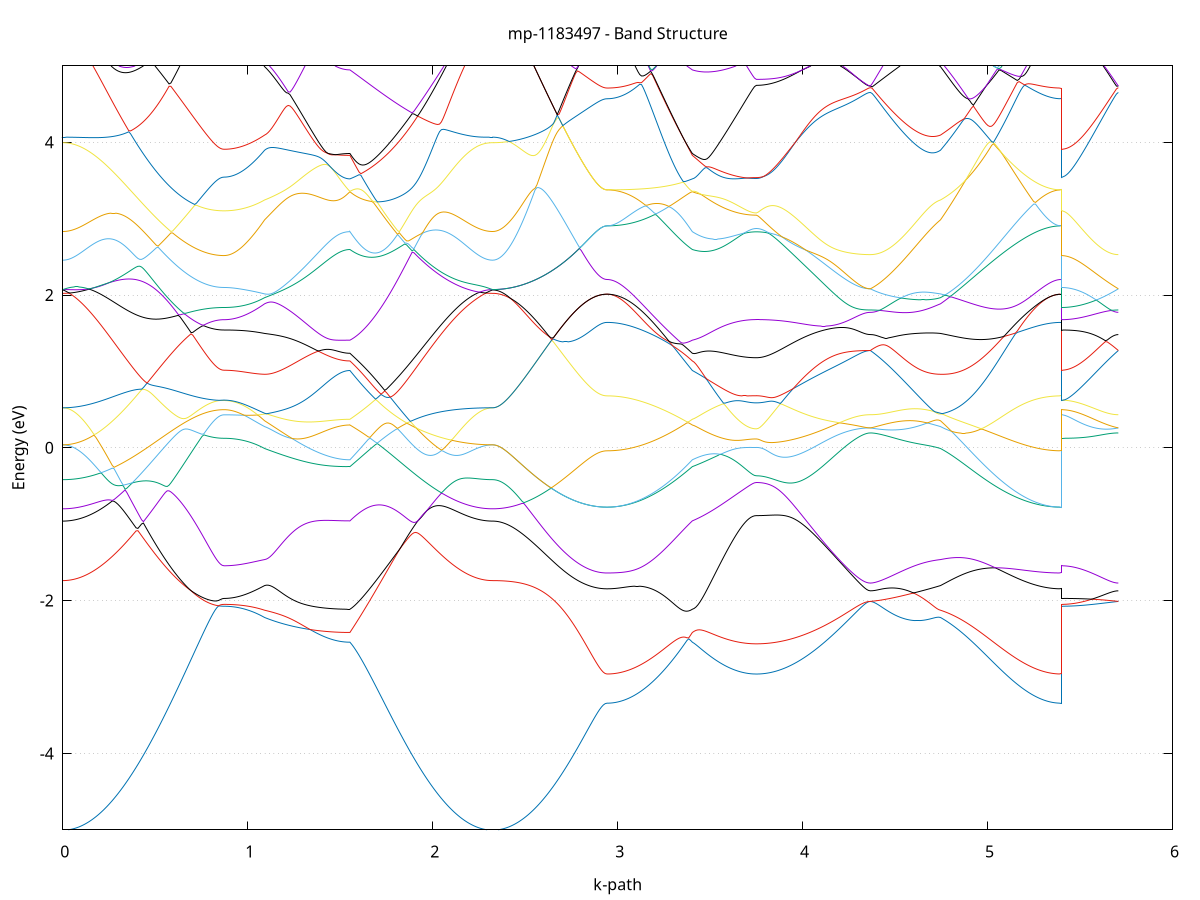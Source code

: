 set title 'mp-1183497 - Band Structure'
set xlabel 'k-path'
set ylabel 'Energy (eV)'
set grid y
set yrange [-5:5]
set terminal png size 800,600
set output 'mp-1183497_bands_gnuplot.png'
plot '-' using 1:2 with lines notitle, '-' using 1:2 with lines notitle, '-' using 1:2 with lines notitle, '-' using 1:2 with lines notitle, '-' using 1:2 with lines notitle, '-' using 1:2 with lines notitle, '-' using 1:2 with lines notitle, '-' using 1:2 with lines notitle, '-' using 1:2 with lines notitle, '-' using 1:2 with lines notitle, '-' using 1:2 with lines notitle, '-' using 1:2 with lines notitle, '-' using 1:2 with lines notitle, '-' using 1:2 with lines notitle, '-' using 1:2 with lines notitle, '-' using 1:2 with lines notitle, '-' using 1:2 with lines notitle, '-' using 1:2 with lines notitle, '-' using 1:2 with lines notitle, '-' using 1:2 with lines notitle, '-' using 1:2 with lines notitle, '-' using 1:2 with lines notitle, '-' using 1:2 with lines notitle, '-' using 1:2 with lines notitle, '-' using 1:2 with lines notitle, '-' using 1:2 with lines notitle, '-' using 1:2 with lines notitle, '-' using 1:2 with lines notitle, '-' using 1:2 with lines notitle, '-' using 1:2 with lines notitle, '-' using 1:2 with lines notitle, '-' using 1:2 with lines notitle, '-' using 1:2 with lines notitle, '-' using 1:2 with lines notitle, '-' using 1:2 with lines notitle, '-' using 1:2 with lines notitle, '-' using 1:2 with lines notitle, '-' using 1:2 with lines notitle, '-' using 1:2 with lines notitle, '-' using 1:2 with lines notitle, '-' using 1:2 with lines notitle, '-' using 1:2 with lines notitle, '-' using 1:2 with lines notitle, '-' using 1:2 with lines notitle, '-' using 1:2 with lines notitle, '-' using 1:2 with lines notitle, '-' using 1:2 with lines notitle, '-' using 1:2 with lines notitle
0.000000 -40.958329
0.009906 -40.958329
0.019813 -40.958329
0.029719 -40.958329
0.039626 -40.958329
0.049532 -40.958329
0.059439 -40.958329
0.069345 -40.958329
0.079252 -40.958329
0.089158 -40.958329
0.099064 -40.958329
0.108971 -40.958329
0.118877 -40.958329
0.128784 -40.958329
0.138690 -40.958329
0.148597 -40.958329
0.158503 -40.958329
0.168410 -40.958329
0.178316 -40.958329
0.188222 -40.958329
0.198129 -40.958329
0.208035 -40.958329
0.217942 -40.958329
0.227848 -40.958329
0.237755 -40.958329
0.247661 -40.958329
0.257568 -40.958329
0.267474 -40.958329
0.277380 -40.958329
0.287287 -40.958329
0.297193 -40.958329
0.307100 -40.958329
0.317006 -40.958329
0.326913 -40.958329
0.336819 -40.958329
0.346726 -40.958329
0.356632 -40.958329
0.366538 -40.958329
0.376445 -40.958329
0.386351 -40.958329
0.396258 -40.958329
0.406164 -40.958329
0.416071 -40.958229
0.425977 -40.958229
0.435884 -40.958229
0.445790 -40.958229
0.455696 -40.958229
0.465603 -40.958229
0.475509 -40.958229
0.485416 -40.958229
0.495322 -40.958229
0.505229 -40.958229
0.515135 -40.958229
0.525042 -40.958229
0.534948 -40.958229
0.544854 -40.958229
0.554761 -40.958229
0.564667 -40.958229
0.574574 -40.958229
0.584480 -40.958229
0.594387 -40.958229
0.604293 -40.958229
0.614200 -40.958229
0.624106 -40.958229
0.634012 -40.958229
0.643919 -40.958229
0.653825 -40.958229
0.663732 -40.958229
0.673638 -40.958229
0.683545 -40.958229
0.693451 -40.958229
0.703358 -40.958229
0.713264 -40.958229
0.723171 -40.958229
0.733077 -40.958229
0.742983 -40.958229
0.752890 -40.958229
0.762796 -40.958229
0.772703 -40.958229
0.782609 -40.958229
0.792516 -40.958229
0.802422 -40.958129
0.812329 -40.958129
0.822235 -40.958129
0.832141 -40.958129
0.842048 -40.958129
0.851954 -40.958129
0.861861 -40.958129
0.871767 -40.958129
0.871767 -40.958129
0.881742 -40.958129
0.891717 -40.958129
0.901692 -40.958129
0.911667 -40.958129
0.921641 -40.958229
0.931616 -40.958129
0.941591 -40.958229
0.951566 -40.958229
0.961541 -40.958229
0.971516 -40.958229
0.981491 -40.958229
0.991465 -40.958229
1.001440 -40.958229
1.011415 -40.958229
1.021390 -40.958229
1.031365 -40.958229
1.041340 -40.958229
1.051314 -40.958229
1.061289 -40.958229
1.071264 -40.958229
1.081239 -40.958229
1.091214 -40.958229
1.091214 -40.958229
1.101028 -40.958229
1.110842 -40.958229
1.120656 -40.958229
1.130470 -40.958229
1.140284 -40.958229
1.150098 -40.958229
1.159912 -40.958229
1.169726 -40.958229
1.179540 -40.958229
1.189354 -40.958229
1.199168 -40.958229
1.208982 -40.958229
1.218796 -40.958229
1.228611 -40.958229
1.238425 -40.958229
1.248239 -40.958229
1.258053 -40.958229
1.267867 -40.958229
1.277681 -40.958329
1.287495 -40.958329
1.297309 -40.958329
1.307123 -40.958329
1.316937 -40.958329
1.326751 -40.958329
1.336565 -40.958329
1.346379 -40.958329
1.356193 -40.958329
1.366007 -40.958329
1.375821 -40.958329
1.385635 -40.958329
1.395449 -40.958329
1.405263 -40.958329
1.415077 -40.958329
1.424891 -40.958329
1.434706 -40.958329
1.444520 -40.958329
1.454334 -40.958329
1.464148 -40.958329
1.473962 -40.958329
1.483776 -40.958329
1.493590 -40.958329
1.503404 -40.958329
1.513218 -40.958329
1.523032 -40.958329
1.532846 -40.958329
1.542660 -40.958329
1.552474 -40.958329
1.552474 -40.958329
1.562366 -40.958329
1.572259 -40.958329
1.582151 -40.958329
1.592044 -40.958329
1.601936 -40.958329
1.611828 -40.958329
1.621721 -40.958329
1.631613 -40.958329
1.641505 -40.958329
1.651398 -40.958329
1.661290 -40.958329
1.671183 -40.958329
1.681075 -40.958329
1.690967 -40.958329
1.700860 -40.958329
1.710752 -40.958329
1.720644 -40.958329
1.730537 -40.958329
1.740429 -40.958329
1.750321 -40.958329
1.760214 -40.958329
1.770106 -40.958329
1.779999 -40.958329
1.789891 -40.958329
1.799783 -40.958329
1.809676 -40.958329
1.819568 -40.958329
1.829460 -40.958329
1.839353 -40.958329
1.849245 -40.958329
1.859138 -40.958329
1.869030 -40.958329
1.878922 -40.958329
1.888815 -40.958329
1.898707 -40.958329
1.908599 -40.958329
1.918492 -40.958329
1.928384 -40.958329
1.938276 -40.958329
1.948169 -40.958329
1.958061 -40.958329
1.967954 -40.958329
1.977846 -40.958329
1.987738 -40.958329
1.997631 -40.958329
2.007523 -40.958329
2.017415 -40.958329
2.027308 -40.958329
2.037200 -40.958329
2.047093 -40.958329
2.056985 -40.958329
2.066877 -40.958329
2.076770 -40.958329
2.086662 -40.958329
2.096554 -40.958329
2.106447 -40.958329
2.116339 -40.958329
2.126231 -40.958329
2.136124 -40.958329
2.146016 -40.958329
2.155909 -40.958329
2.165801 -40.958329
2.175693 -40.958329
2.185586 -40.958329
2.195478 -40.958329
2.205370 -40.958329
2.215263 -40.958329
2.225155 -40.958329
2.235048 -40.958329
2.244940 -40.958329
2.254832 -40.958329
2.264725 -40.958329
2.274617 -40.958329
2.284509 -40.958329
2.294402 -40.958329
2.304294 -40.958329
2.314186 -40.958329
2.324079 -40.958329
2.324079 -40.958329
2.334056 -40.958329
2.344032 -40.958329
2.354009 -40.958329
2.363986 -40.958329
2.373962 -40.958329
2.383939 -40.958329
2.393916 -40.958329
2.403893 -40.958329
2.413869 -40.958329
2.423846 -40.958329
2.433823 -40.958329
2.443800 -40.958329
2.453776 -40.958329
2.463753 -40.958329
2.473730 -40.958329
2.483706 -40.958329
2.493683 -40.958329
2.503660 -40.958329
2.513637 -40.958329
2.523613 -40.958329
2.533590 -40.958329
2.543567 -40.958329
2.553544 -40.958329
2.563520 -40.958329
2.573497 -40.958329
2.583474 -40.958329
2.593450 -40.958329
2.603427 -40.958329
2.613404 -40.958329
2.623381 -40.958329
2.633357 -40.958329
2.643334 -40.958329
2.653311 -40.958329
2.663288 -40.958329
2.673264 -40.958329
2.683241 -40.958329
2.693218 -40.958329
2.703194 -40.958429
2.713171 -40.958429
2.723148 -40.958429
2.733125 -40.958429
2.743101 -40.958329
2.753078 -40.958429
2.763055 -40.958429
2.773032 -40.958429
2.783008 -40.958429
2.792985 -40.958429
2.802962 -40.958429
2.812938 -40.958429
2.822915 -40.958429
2.832892 -40.958429
2.842869 -40.958429
2.852845 -40.958429
2.862822 -40.958429
2.872799 -40.958429
2.882776 -40.958429
2.892752 -40.958429
2.902729 -40.958429
2.912706 -40.958429
2.922682 -40.958429
2.932659 -40.958429
2.942636 -40.958429
2.942636 -40.958429
2.952450 -40.958429
2.962264 -40.958429
2.972078 -40.958429
2.981892 -40.958429
2.991706 -40.958429
3.001520 -40.958429
3.011334 -40.958429
3.021148 -40.958429
3.030962 -40.958429
3.040776 -40.958429
3.050590 -40.958429
3.060404 -40.958429
3.070219 -40.958429
3.080033 -40.958429
3.089847 -40.958429
3.099661 -40.958429
3.109475 -40.958429
3.119289 -40.958429
3.129103 -40.958429
3.138917 -40.958429
3.148731 -40.958429
3.158545 -40.958429
3.168359 -40.958329
3.178173 -40.958429
3.187987 -40.958329
3.197801 -40.958329
3.207615 -40.958329
3.217429 -40.958329
3.227243 -40.958329
3.237057 -40.958329
3.246871 -40.958329
3.256685 -40.958329
3.266499 -40.958329
3.276314 -40.958329
3.286128 -40.958329
3.295942 -40.958329
3.305756 -40.958329
3.315570 -40.958329
3.325384 -40.958329
3.335198 -40.958329
3.345012 -40.958329
3.354826 -40.958329
3.364640 -40.958329
3.374454 -40.958329
3.384268 -40.958329
3.394082 -40.958329
3.403896 -40.958329
3.403896 -40.958329
3.413783 -40.958329
3.423669 -40.958329
3.433555 -40.958329
3.443442 -40.958329
3.453328 -40.958329
3.463214 -40.958329
3.473101 -40.958329
3.482987 -40.958329
3.492873 -40.958329
3.502760 -40.958329
3.512646 -40.958329
3.522532 -40.958329
3.532419 -40.958329
3.542305 -40.958329
3.552192 -40.958329
3.562078 -40.958329
3.571964 -40.958329
3.581851 -40.958329
3.591737 -40.958329
3.601623 -40.958329
3.611510 -40.958329
3.621396 -40.958329
3.631282 -40.958329
3.641169 -40.958329
3.651055 -40.958329
3.660942 -40.958329
3.670828 -40.958329
3.680714 -40.958329
3.690601 -40.958329
3.700487 -40.958329
3.710373 -40.958329
3.720260 -40.958329
3.730146 -40.958329
3.740032 -40.958329
3.749919 -40.958329
3.749919 -40.958329
3.759861 -40.958329
3.769804 -40.958329
3.779746 -40.958329
3.789689 -40.958329
3.799631 -40.958329
3.809574 -40.958329
3.819516 -40.958329
3.829458 -40.958329
3.839401 -40.958329
3.849343 -40.958329
3.859286 -40.958329
3.869228 -40.958329
3.879171 -40.958329
3.889113 -40.958329
3.899056 -40.958329
3.908998 -40.958329
3.918941 -40.958329
3.928883 -40.958329
3.938825 -40.958329
3.948768 -40.958229
3.958710 -40.958229
3.968653 -40.958229
3.978595 -40.958229
3.988538 -40.958229
3.998480 -40.958229
4.008423 -40.958229
4.018365 -40.958229
4.028308 -40.958229
4.038250 -40.958229
4.048193 -40.958229
4.058135 -40.958229
4.068077 -40.958229
4.078020 -40.958229
4.087962 -40.958229
4.097905 -40.958229
4.107847 -40.958229
4.117790 -40.958229
4.127732 -40.958229
4.137675 -40.958229
4.147617 -40.958229
4.157560 -40.958229
4.167502 -40.958229
4.177445 -40.958229
4.187387 -40.958229
4.197329 -40.958229
4.207272 -40.958229
4.217214 -40.958229
4.227157 -40.958229
4.237099 -40.958229
4.247042 -40.958229
4.256984 -40.958229
4.266927 -40.958229
4.276869 -40.958229
4.286812 -40.958129
4.296754 -40.958129
4.306696 -40.958129
4.316639 -40.958129
4.326581 -40.958129
4.336524 -40.958129
4.346466 -40.958129
4.356409 -40.958129
4.366351 -40.958129
4.366351 -40.958129
4.376331 -40.958129
4.386310 -40.958129
4.396290 -40.958129
4.406269 -40.958129
4.416249 -40.958129
4.426229 -40.958129
4.436208 -40.958129
4.446188 -40.958229
4.456167 -40.958229
4.466147 -40.958229
4.476126 -40.958129
4.486106 -40.958229
4.496085 -40.958229
4.506065 -40.958229
4.516045 -40.958129
4.526024 -40.958229
4.536004 -40.958229
4.545983 -40.958129
4.555963 -40.958229
4.565942 -40.958229
4.575922 -40.958229
4.585901 -40.958229
4.595881 -40.958229
4.605860 -40.958229
4.615840 -40.958229
4.625820 -40.958229
4.635799 -40.958229
4.645779 -40.958229
4.655758 -40.958229
4.665738 -40.958229
4.675717 -40.958229
4.685697 -40.958229
4.695676 -40.958229
4.705656 -40.958229
4.715636 -40.958229
4.725615 -40.958229
4.735595 -40.958229
4.745574 -40.958229
4.745574 -40.958229
4.755458 -40.958229
4.765342 -40.958229
4.775225 -40.958229
4.785109 -40.958229
4.794992 -40.958229
4.804876 -40.958229
4.814760 -40.958229
4.824643 -40.958229
4.834527 -40.958229
4.844411 -40.958229
4.854294 -40.958229
4.864178 -40.958229
4.874062 -40.958229
4.883945 -40.958229
4.893829 -40.958229
4.903713 -40.958329
4.913596 -40.958329
4.923480 -40.958329
4.933363 -40.958329
4.943247 -40.958329
4.953131 -40.958329
4.963014 -40.958329
4.972898 -40.958329
4.982782 -40.958329
4.992665 -40.958329
5.002549 -40.958329
5.012433 -40.958329
5.022316 -40.958329
5.032200 -40.958329
5.042084 -40.958329
5.051967 -40.958329
5.061851 -40.958329
5.071734 -40.958329
5.081618 -40.958329
5.091502 -40.958329
5.101385 -40.958329
5.111269 -40.958329
5.121153 -40.958329
5.131036 -40.958329
5.140920 -40.958329
5.150804 -40.958329
5.160687 -40.958329
5.170571 -40.958329
5.180455 -40.958429
5.190338 -40.958429
5.200222 -40.958429
5.210105 -40.958429
5.219989 -40.958429
5.229873 -40.958429
5.239756 -40.958429
5.249640 -40.958429
5.259524 -40.958429
5.269407 -40.958429
5.279291 -40.958429
5.289175 -40.958429
5.299058 -40.958429
5.308942 -40.958429
5.318826 -40.958429
5.328709 -40.958429
5.338593 -40.958429
5.348476 -40.958429
5.358360 -40.958429
5.368244 -40.958429
5.378127 -40.958429
5.388011 -40.958429
5.397895 -40.958429
5.397895 -40.958129
5.407871 -40.958129
5.417848 -40.958129
5.427825 -40.958129
5.437802 -40.958129
5.447778 -40.958129
5.457755 -40.958129
5.467732 -40.958129
5.477709 -40.958129
5.487685 -40.958129
5.497662 -40.958129
5.507639 -40.958129
5.517615 -40.958129
5.527592 -40.958129
5.537569 -40.958129
5.547546 -40.958129
5.557522 -40.958129
5.567499 -40.958129
5.577476 -40.958129
5.587453 -40.958129
5.597429 -40.958129
5.607406 -40.958129
5.617383 -40.958129
5.627359 -40.958129
5.637336 -40.958129
5.647313 -40.958129
5.657290 -40.958129
5.667266 -40.958129
5.677243 -40.958129
5.687220 -40.958129
5.697196 -40.958129
5.707173 -40.958129
e
0.000000 -23.667729
0.009906 -23.667729
0.019813 -23.667729
0.029719 -23.667729
0.039626 -23.667629
0.049532 -23.667629
0.059439 -23.667629
0.069345 -23.667529
0.079252 -23.667529
0.089158 -23.667529
0.099064 -23.667429
0.108971 -23.667429
0.118877 -23.667429
0.128784 -23.667429
0.138690 -23.667529
0.148597 -23.667529
0.158503 -23.667629
0.168410 -23.667729
0.178316 -23.667929
0.188222 -23.668129
0.198129 -23.668329
0.208035 -23.668629
0.217942 -23.668929
0.227848 -23.669329
0.237755 -23.669729
0.247661 -23.670229
0.257568 -23.670829
0.267474 -23.671429
0.277380 -23.672129
0.287287 -23.672829
0.297193 -23.673629
0.307100 -23.674429
0.317006 -23.675329
0.326913 -23.676229
0.336819 -23.677229
0.346726 -23.678229
0.356632 -23.679329
0.366538 -23.680429
0.376445 -23.681529
0.386351 -23.682729
0.396258 -23.683929
0.406164 -23.685129
0.416071 -23.686429
0.425977 -23.687729
0.435884 -23.689029
0.445790 -23.690329
0.455696 -23.691629
0.465603 -23.692929
0.475509 -23.694329
0.485416 -23.695629
0.495322 -23.696929
0.505229 -23.698329
0.515135 -23.699629
0.525042 -23.700929
0.534948 -23.702229
0.544854 -23.703529
0.554761 -23.704829
0.564667 -23.706029
0.574574 -23.707329
0.584480 -23.708529
0.594387 -23.709729
0.604293 -23.710929
0.614200 -23.712029
0.624106 -23.713129
0.634012 -23.714229
0.643919 -23.715329
0.653825 -23.716329
0.663732 -23.717329
0.673638 -23.718229
0.683545 -23.719129
0.693451 -23.720029
0.703358 -23.720929
0.713264 -23.721629
0.723171 -23.722429
0.733077 -23.723129
0.742983 -23.723829
0.752890 -23.724429
0.762796 -23.724929
0.772703 -23.725529
0.782609 -23.725929
0.792516 -23.726429
0.802422 -23.726729
0.812329 -23.727129
0.822235 -23.727329
0.832141 -23.727629
0.842048 -23.727729
0.851954 -23.727929
0.861861 -23.727929
0.871767 -23.728029
0.871767 -23.728029
0.881742 -23.727929
0.891717 -23.727629
0.901692 -23.727129
0.911667 -23.726429
0.921641 -23.725529
0.931616 -23.724429
0.941591 -23.723229
0.951566 -23.721729
0.961541 -23.720029
0.971516 -23.718229
0.981491 -23.716229
0.991465 -23.713929
1.001440 -23.711629
1.011415 -23.709029
1.021390 -23.706229
1.031365 -23.703329
1.041340 -23.700229
1.051314 -23.697029
1.061289 -23.693529
1.071264 -23.689929
1.081239 -23.686229
1.091214 -23.682329
1.091214 -23.682329
1.101028 -23.679529
1.110842 -23.676629
1.120656 -23.673729
1.130470 -23.670629
1.140284 -23.668129
1.150098 -23.667929
1.159912 -23.667629
1.169726 -23.667329
1.179540 -23.666929
1.189354 -23.666429
1.199168 -23.665929
1.208982 -23.665229
1.218796 -23.664529
1.228611 -23.663729
1.238425 -23.662929
1.248239 -23.662029
1.258053 -23.661029
1.267867 -23.659929
1.277681 -23.658829
1.287495 -23.657629
1.297309 -23.656329
1.307123 -23.655029
1.316937 -23.653629
1.326751 -23.652129
1.336565 -23.650629
1.346379 -23.649029
1.356193 -23.647429
1.366007 -23.645729
1.375821 -23.643929
1.385635 -23.642129
1.395449 -23.640329
1.405263 -23.638429
1.415077 -23.636429
1.424891 -23.634529
1.434706 -23.632529
1.444520 -23.630529
1.454334 -23.628429
1.464148 -23.626429
1.473962 -23.624329
1.483776 -23.622229
1.493590 -23.620229
1.503404 -23.618329
1.513218 -23.616429
1.523032 -23.614729
1.532846 -23.613329
1.542660 -23.612329
1.552474 -23.612029
1.552474 -23.612029
1.562366 -23.611029
1.572259 -23.610129
1.582151 -23.609329
1.592044 -23.608429
1.601936 -23.607729
1.611828 -23.606929
1.621721 -23.606229
1.631613 -23.605529
1.641505 -23.604929
1.651398 -23.604229
1.661290 -23.603529
1.671183 -23.602929
1.681075 -23.602229
1.690967 -23.601529
1.700860 -23.600829
1.710752 -23.600029
1.720644 -23.599329
1.730537 -23.601829
1.740429 -23.604629
1.750321 -23.607329
1.760214 -23.609929
1.770106 -23.612529
1.779999 -23.615129
1.789891 -23.617529
1.799783 -23.619929
1.809676 -23.622329
1.819568 -23.624629
1.829460 -23.626829
1.839353 -23.628929
1.849245 -23.631029
1.859138 -23.633029
1.869030 -23.635029
1.878922 -23.636929
1.888815 -23.638729
1.898707 -23.640529
1.908599 -23.642229
1.918492 -23.643929
1.928384 -23.645429
1.938276 -23.646929
1.948169 -23.648429
1.958061 -23.649829
1.967954 -23.651129
1.977846 -23.652429
1.987738 -23.653629
1.997631 -23.654729
2.007523 -23.655829
2.017415 -23.656829
2.027308 -23.657829
2.037200 -23.658729
2.047093 -23.659529
2.056985 -23.660329
2.066877 -23.661129
2.076770 -23.661829
2.086662 -23.662429
2.096554 -23.663029
2.106447 -23.663629
2.116339 -23.664129
2.126231 -23.664529
2.136124 -23.664929
2.146016 -23.665329
2.155909 -23.665729
2.165801 -23.666029
2.175693 -23.666229
2.185586 -23.666529
2.195478 -23.666729
2.205370 -23.666929
2.215263 -23.667029
2.225155 -23.667229
2.235048 -23.667329
2.244940 -23.667429
2.254832 -23.667529
2.264725 -23.667529
2.274617 -23.667629
2.284509 -23.667629
2.294402 -23.667729
2.304294 -23.667729
2.314186 -23.667729
2.324079 -23.667729
2.324079 -23.667729
2.334056 -23.667729
2.344032 -23.667529
2.354009 -23.667229
2.363986 -23.666829
2.373962 -23.666329
2.383939 -23.665629
2.393916 -23.664929
2.403893 -23.664029
2.413869 -23.663029
2.423846 -23.661929
2.433823 -23.660729
2.443800 -23.659429
2.453776 -23.657929
2.463753 -23.656429
2.473730 -23.654729
2.483706 -23.653029
2.493683 -23.651129
2.503660 -23.649229
2.513637 -23.647129
2.523613 -23.644929
2.533590 -23.642729
2.543567 -23.640329
2.553544 -23.637829
2.563520 -23.635329
2.573497 -23.632729
2.583474 -23.633829
2.593450 -23.635729
2.603427 -23.637629
2.613404 -23.639429
2.623381 -23.641329
2.633357 -23.643129
2.643334 -23.644829
2.653311 -23.646629
2.663288 -23.648229
2.673264 -23.649929
2.683241 -23.651529
2.693218 -23.653129
2.703194 -23.654629
2.713171 -23.656129
2.723148 -23.657529
2.733125 -23.658929
2.743101 -23.660229
2.753078 -23.661429
2.763055 -23.662629
2.773032 -23.663829
2.783008 -23.664929
2.792985 -23.665929
2.802962 -23.666929
2.812938 -23.667829
2.822915 -23.668629
2.832892 -23.669429
2.842869 -23.670129
2.852845 -23.670729
2.862822 -23.671329
2.872799 -23.671829
2.882776 -23.672329
2.892752 -23.672629
2.902729 -23.672929
2.912706 -23.673229
2.922682 -23.673429
2.932659 -23.673529
2.942636 -23.673529
2.942636 -23.673529
2.952450 -23.673529
2.962264 -23.673329
2.972078 -23.673129
2.981892 -23.672929
2.991706 -23.672529
3.001520 -23.672129
3.011334 -23.671529
3.021148 -23.670929
3.030962 -23.670329
3.040776 -23.669529
3.050590 -23.668729
3.060404 -23.667829
3.070219 -23.666829
3.080033 -23.665829
3.089847 -23.664629
3.099661 -23.663429
3.109475 -23.662229
3.119289 -23.660829
3.129103 -23.659429
3.138917 -23.657929
3.148731 -23.656429
3.158545 -23.654729
3.168359 -23.653129
3.178173 -23.651329
3.187987 -23.649529
3.197801 -23.647629
3.207615 -23.645729
3.217429 -23.643729
3.227243 -23.641729
3.237057 -23.639629
3.246871 -23.637529
3.256685 -23.635329
3.266499 -23.633029
3.276314 -23.630929
3.286128 -23.629129
3.295942 -23.627329
3.305756 -23.625629
3.315570 -23.623929
3.325384 -23.622329
3.335198 -23.620729
3.345012 -23.619329
3.354826 -23.617929
3.364640 -23.616529
3.374454 -23.615329
3.384268 -23.614129
3.394082 -23.613029
3.403896 -23.612029
3.403896 -23.612029
3.413783 -23.611629
3.423669 -23.611229
3.433555 -23.610829
3.443442 -23.610629
3.453328 -23.610329
3.463214 -23.610229
3.473101 -23.610229
3.482987 -23.610229
3.492873 -23.610429
3.502760 -23.610729
3.512646 -23.611029
3.522532 -23.611529
3.532419 -23.612129
3.542305 -23.612729
3.552192 -23.613529
3.562078 -23.614329
3.571964 -23.615129
3.581851 -23.616029
3.591737 -23.616829
3.601623 -23.617729
3.611510 -23.618629
3.621396 -23.619429
3.631282 -23.620229
3.641169 -23.621029
3.651055 -23.621829
3.660942 -23.622429
3.670828 -23.623129
3.680714 -23.623629
3.690601 -23.624129
3.700487 -23.624529
3.710373 -23.624929
3.720260 -23.625229
3.730146 -23.625429
3.740032 -23.625529
3.749919 -23.625529
3.749919 -23.625529
3.759861 -23.625529
3.769804 -23.625629
3.779746 -23.625829
3.789689 -23.626029
3.799631 -23.626329
3.809574 -23.626629
3.819516 -23.627029
3.829458 -23.627529
3.839401 -23.628129
3.849343 -23.628829
3.859286 -23.629629
3.869228 -23.630629
3.879171 -23.631629
3.889113 -23.632829
3.899056 -23.634129
3.908998 -23.635629
3.918941 -23.637329
3.928883 -23.639129
3.938825 -23.641129
3.948768 -23.643229
3.958710 -23.645429
3.968653 -23.647829
3.978595 -23.650329
3.988538 -23.652829
3.998480 -23.655529
4.008423 -23.658229
4.018365 -23.660929
4.028308 -23.663729
4.038250 -23.666529
4.048193 -23.669329
4.058135 -23.672029
4.068077 -23.674829
4.078020 -23.677529
4.087962 -23.680229
4.097905 -23.682829
4.107847 -23.685429
4.117790 -23.687929
4.127732 -23.690329
4.137675 -23.692729
4.147617 -23.695029
4.157560 -23.697229
4.167502 -23.699429
4.177445 -23.701429
4.187387 -23.703429
4.197329 -23.705329
4.207272 -23.707129
4.217214 -23.708729
4.227157 -23.710329
4.237099 -23.711829
4.247042 -23.713229
4.256984 -23.714529
4.266927 -23.715629
4.276869 -23.716729
4.286812 -23.717629
4.296754 -23.718529
4.306696 -23.719229
4.316639 -23.719829
4.326581 -23.720429
4.336524 -23.720829
4.346466 -23.721029
4.356409 -23.721229
4.366351 -23.721329
4.366351 -23.721329
4.376331 -23.721329
4.386310 -23.721229
4.396290 -23.721229
4.406269 -23.721129
4.416249 -23.721029
4.426229 -23.720929
4.436208 -23.720729
4.446188 -23.720529
4.456167 -23.720329
4.466147 -23.720029
4.476126 -23.719629
4.486106 -23.719229
4.496085 -23.718729
4.506065 -23.718229
4.516045 -23.717629
4.526024 -23.716929
4.536004 -23.716229
4.545983 -23.715429
4.555963 -23.714529
4.565942 -23.713529
4.575922 -23.712429
4.585901 -23.711329
4.595881 -23.710129
4.605860 -23.708729
4.615840 -23.707329
4.625820 -23.705929
4.635799 -23.704329
4.645779 -23.702729
4.655758 -23.700929
4.665738 -23.699129
4.675717 -23.697329
4.685697 -23.695329
4.695676 -23.693329
4.705656 -23.691229
4.715636 -23.689029
4.725615 -23.686829
4.735595 -23.684629
4.745574 -23.682329
4.745574 -23.682329
4.755458 -23.678329
4.765342 -23.674229
4.775225 -23.669929
4.785109 -23.669029
4.794992 -23.669229
4.804876 -23.669429
4.814760 -23.669629
4.824643 -23.669829
4.834527 -23.670029
4.844411 -23.670129
4.854294 -23.670329
4.864178 -23.670429
4.874062 -23.670629
4.883945 -23.670729
4.893829 -23.670829
4.903713 -23.670929
4.913596 -23.671129
4.923480 -23.671229
4.933363 -23.671329
4.943247 -23.671329
4.953131 -23.671429
4.963014 -23.671529
4.972898 -23.671629
4.982782 -23.671729
4.992665 -23.671829
5.002549 -23.671829
5.012433 -23.671929
5.022316 -23.672029
5.032200 -23.672029
5.042084 -23.672129
5.051967 -23.672129
5.061851 -23.672229
5.071734 -23.672329
5.081618 -23.672329
5.091502 -23.672429
5.101385 -23.672429
5.111269 -23.672529
5.121153 -23.672529
5.131036 -23.672629
5.140920 -23.672629
5.150804 -23.672729
5.160687 -23.672829
5.170571 -23.672829
5.180455 -23.672929
5.190338 -23.672929
5.200222 -23.673029
5.210105 -23.673029
5.219989 -23.673029
5.229873 -23.673129
5.239756 -23.673129
5.249640 -23.673229
5.259524 -23.673229
5.269407 -23.673229
5.279291 -23.673329
5.289175 -23.673329
5.299058 -23.673329
5.308942 -23.673429
5.318826 -23.673429
5.328709 -23.673429
5.338593 -23.673429
5.348476 -23.673529
5.358360 -23.673529
5.368244 -23.673529
5.378127 -23.673529
5.388011 -23.673529
5.397895 -23.673529
5.397895 -23.728029
5.407871 -23.728029
5.417848 -23.727929
5.427825 -23.727829
5.437802 -23.727729
5.447778 -23.727629
5.457755 -23.727429
5.467732 -23.727229
5.477709 -23.727029
5.487685 -23.726829
5.497662 -23.726529
5.507639 -23.726229
5.517615 -23.725929
5.527592 -23.725629
5.537569 -23.725329
5.547546 -23.725029
5.557522 -23.724629
5.567499 -23.724329
5.577476 -23.723929
5.587453 -23.723629
5.597429 -23.723329
5.607406 -23.723029
5.617383 -23.722729
5.627359 -23.722429
5.637336 -23.722129
5.647313 -23.721929
5.657290 -23.721729
5.667266 -23.721629
5.677243 -23.721429
5.687220 -23.721329
5.697196 -23.721329
5.707173 -23.721329
e
0.000000 -23.597129
0.009906 -23.597129
0.019813 -23.597129
0.029719 -23.597129
0.039626 -23.597129
0.049532 -23.597129
0.059439 -23.597029
0.069345 -23.597029
0.079252 -23.597029
0.089158 -23.597029
0.099064 -23.596929
0.108971 -23.596829
0.118877 -23.596729
0.128784 -23.596629
0.138690 -23.596429
0.148597 -23.596229
0.158503 -23.596029
0.168410 -23.595729
0.178316 -23.595429
0.188222 -23.595029
0.198129 -23.594529
0.208035 -23.594029
0.217942 -23.593429
0.227848 -23.592729
0.237755 -23.592029
0.247661 -23.591229
0.257568 -23.590329
0.267474 -23.589429
0.277380 -23.588329
0.287287 -23.587229
0.297193 -23.586029
0.307100 -23.584729
0.317006 -23.583329
0.326913 -23.581929
0.336819 -23.580429
0.346726 -23.578829
0.356632 -23.579029
0.366538 -23.581829
0.376445 -23.584529
0.386351 -23.587229
0.396258 -23.589929
0.406164 -23.592529
0.416071 -23.595129
0.425977 -23.597729
0.435884 -23.600329
0.445790 -23.602829
0.455696 -23.605329
0.465603 -23.607729
0.475509 -23.610129
0.485416 -23.612529
0.495322 -23.614829
0.505229 -23.617129
0.515135 -23.619329
0.525042 -23.621529
0.534948 -23.623629
0.544854 -23.625729
0.554761 -23.627729
0.564667 -23.629729
0.574574 -23.631729
0.584480 -23.633629
0.594387 -23.635429
0.604293 -23.637229
0.614200 -23.638929
0.624106 -23.640629
0.634012 -23.642229
0.643919 -23.643729
0.653825 -23.645229
0.663732 -23.646729
0.673638 -23.648029
0.683545 -23.649429
0.693451 -23.650629
0.703358 -23.651829
0.713264 -23.652929
0.723171 -23.654029
0.733077 -23.655029
0.742983 -23.655929
0.752890 -23.656729
0.762796 -23.657529
0.772703 -23.658329
0.782609 -23.658929
0.792516 -23.659529
0.802422 -23.660029
0.812329 -23.660529
0.822235 -23.660929
0.832141 -23.661229
0.842048 -23.661429
0.851954 -23.661629
0.861861 -23.661729
0.871767 -23.661729
0.871767 -23.661729
0.881742 -23.661829
0.891717 -23.661829
0.901692 -23.662029
0.911667 -23.662229
0.921641 -23.662429
0.931616 -23.662629
0.941591 -23.662929
0.951566 -23.663229
0.961541 -23.663629
0.971516 -23.663929
0.981491 -23.664329
0.991465 -23.664629
1.001440 -23.665029
1.011415 -23.665429
1.021390 -23.665729
1.031365 -23.666129
1.041340 -23.666429
1.051314 -23.666729
1.061289 -23.667129
1.071264 -23.667429
1.081239 -23.667729
1.091214 -23.668029
1.091214 -23.668029
1.101028 -23.668129
1.110842 -23.668229
1.120656 -23.668229
1.130470 -23.668229
1.140284 -23.667529
1.150098 -23.664229
1.159912 -23.661029
1.169726 -23.657629
1.179540 -23.654229
1.189354 -23.650729
1.199168 -23.647129
1.208982 -23.643529
1.218796 -23.639829
1.228611 -23.636129
1.238425 -23.632429
1.248239 -23.628629
1.258053 -23.624829
1.267867 -23.620929
1.277681 -23.617129
1.287495 -23.613229
1.297309 -23.609329
1.307123 -23.605529
1.316937 -23.601629
1.326751 -23.597829
1.336565 -23.594029
1.346379 -23.590229
1.356193 -23.586529
1.366007 -23.582929
1.375821 -23.579329
1.385635 -23.577429
1.395449 -23.577829
1.405263 -23.578329
1.415077 -23.579129
1.424891 -23.580029
1.434706 -23.581129
1.444520 -23.582329
1.454334 -23.583729
1.464148 -23.585229
1.473962 -23.586829
1.483776 -23.588529
1.493590 -23.590229
1.503404 -23.591929
1.513218 -23.593629
1.523032 -23.595129
1.532846 -23.596529
1.542660 -23.597429
1.552474 -23.597729
1.552474 -23.597729
1.562366 -23.595029
1.572259 -23.592229
1.582151 -23.589529
1.592044 -23.586729
1.601936 -23.584029
1.611828 -23.581229
1.621721 -23.578529
1.631613 -23.575829
1.641505 -23.574529
1.651398 -23.577829
1.661290 -23.581029
1.671183 -23.584129
1.681075 -23.587229
1.690967 -23.590229
1.700860 -23.593229
1.710752 -23.596129
1.720644 -23.599029
1.730537 -23.598529
1.740429 -23.597629
1.750321 -23.596829
1.760214 -23.595929
1.770106 -23.594929
1.779999 -23.594029
1.789891 -23.592929
1.799783 -23.591929
1.809676 -23.590729
1.819568 -23.589629
1.829460 -23.588429
1.839353 -23.587129
1.849245 -23.585829
1.859138 -23.584429
1.869030 -23.583029
1.878922 -23.581629
1.888815 -23.580029
1.898707 -23.578529
1.908599 -23.576929
1.918492 -23.575229
1.928384 -23.573529
1.938276 -23.571729
1.948169 -23.569929
1.958061 -23.568029
1.967954 -23.566129
1.977846 -23.564129
1.987738 -23.562129
1.997631 -23.560029
2.007523 -23.557929
2.017415 -23.558229
2.027308 -23.560629
2.037200 -23.562929
2.047093 -23.565129
2.056985 -23.567229
2.066877 -23.569329
2.076770 -23.571429
2.086662 -23.573329
2.096554 -23.575229
2.106447 -23.577029
2.116339 -23.578829
2.126231 -23.580429
2.136124 -23.582029
2.146016 -23.583529
2.155909 -23.585029
2.165801 -23.586329
2.175693 -23.587629
2.185586 -23.588829
2.195478 -23.590029
2.205370 -23.591029
2.215263 -23.592029
2.225155 -23.592829
2.235048 -23.593629
2.244940 -23.594429
2.254832 -23.595029
2.264725 -23.595529
2.274617 -23.596029
2.284509 -23.596429
2.294402 -23.596729
2.304294 -23.596929
2.314186 -23.597029
2.324079 -23.597129
2.324079 -23.597129
2.334056 -23.597129
2.344032 -23.597429
2.354009 -23.597829
2.363986 -23.598429
2.373962 -23.599129
2.383939 -23.600029
2.393916 -23.601029
2.403893 -23.602229
2.413869 -23.603429
2.423846 -23.604829
2.433823 -23.606329
2.443800 -23.607829
2.453776 -23.609529
2.463753 -23.611229
2.473730 -23.612929
2.483706 -23.614729
2.493683 -23.616529
2.503660 -23.618429
2.513637 -23.620329
2.523613 -23.622229
2.533590 -23.624229
2.543567 -23.626129
2.553544 -23.628029
2.563520 -23.630029
2.573497 -23.631929
2.583474 -23.633829
2.593450 -23.635729
2.603427 -23.637629
2.613404 -23.639429
2.623381 -23.641329
2.633357 -23.643129
2.643334 -23.644829
2.653311 -23.646629
2.663288 -23.648229
2.673264 -23.649929
2.683241 -23.651529
2.693218 -23.653129
2.703194 -23.654629
2.713171 -23.656129
2.723148 -23.657529
2.733125 -23.658929
2.743101 -23.660229
2.753078 -23.661429
2.763055 -23.662629
2.773032 -23.663829
2.783008 -23.664929
2.792985 -23.665929
2.802962 -23.666929
2.812938 -23.667829
2.822915 -23.668629
2.832892 -23.669429
2.842869 -23.670129
2.852845 -23.670729
2.862822 -23.671329
2.872799 -23.671829
2.882776 -23.672329
2.892752 -23.672629
2.902729 -23.672929
2.912706 -23.673229
2.922682 -23.673429
2.932659 -23.673529
2.942636 -23.673529
2.942636 -23.673529
2.952450 -23.673429
2.962264 -23.673329
2.972078 -23.673129
2.981892 -23.672829
2.991706 -23.672429
3.001520 -23.671929
3.011334 -23.671329
3.021148 -23.670629
3.030962 -23.669929
3.040776 -23.669029
3.050590 -23.668129
3.060404 -23.667129
3.070219 -23.666029
3.080033 -23.664929
3.089847 -23.663629
3.099661 -23.662329
3.109475 -23.661029
3.119289 -23.659529
3.129103 -23.658029
3.138917 -23.656429
3.148731 -23.654829
3.158545 -23.653129
3.168359 -23.651429
3.178173 -23.649629
3.187987 -23.647829
3.197801 -23.646029
3.207615 -23.644129
3.217429 -23.642229
3.227243 -23.640329
3.237057 -23.638429
3.246871 -23.636529
3.256685 -23.634629
3.266499 -23.632829
3.276314 -23.630729
3.286128 -23.628429
3.295942 -23.626029
3.305756 -23.623629
3.315570 -23.621129
3.325384 -23.618629
3.335198 -23.616129
3.345012 -23.613629
3.354826 -23.611029
3.364640 -23.608429
3.374454 -23.605729
3.384268 -23.603129
3.394082 -23.600429
3.403896 -23.597729
3.403896 -23.597729
3.413783 -23.596529
3.423669 -23.595229
3.433555 -23.593929
3.443442 -23.592529
3.453328 -23.591129
3.463214 -23.589729
3.473101 -23.588229
3.482987 -23.586729
3.492873 -23.585229
3.502760 -23.583629
3.512646 -23.582129
3.522532 -23.580529
3.532419 -23.578929
3.542305 -23.577329
3.552192 -23.575629
3.562078 -23.574029
3.571964 -23.572429
3.581851 -23.570829
3.591737 -23.569229
3.601623 -23.567729
3.611510 -23.566229
3.621396 -23.564729
3.631282 -23.563229
3.641169 -23.561829
3.651055 -23.560529
3.660942 -23.559329
3.670828 -23.558229
3.680714 -23.557129
3.690601 -23.556229
3.700487 -23.555529
3.710373 -23.555129
3.720260 -23.554729
3.730146 -23.554529
3.740032 -23.554429
3.749919 -23.554329
3.749919 -23.554329
3.759861 -23.554529
3.769804 -23.555229
3.779746 -23.556229
3.789689 -23.557629
3.799631 -23.559329
3.809574 -23.561329
3.819516 -23.563529
3.829458 -23.565829
3.839401 -23.568329
3.849343 -23.570829
3.859286 -23.573429
3.869228 -23.576029
3.879171 -23.578529
3.889113 -23.580929
3.899056 -23.583329
3.908998 -23.585529
3.918941 -23.587629
3.928883 -23.590029
3.938825 -23.592629
3.948768 -23.595129
3.958710 -23.597629
3.968653 -23.600129
3.978595 -23.602529
3.988538 -23.604929
3.998480 -23.607229
4.008423 -23.609429
4.018365 -23.611629
4.028308 -23.613829
4.038250 -23.615829
4.048193 -23.617829
4.058135 -23.619829
4.068077 -23.621629
4.078020 -23.623429
4.087962 -23.625129
4.097905 -23.626829
4.107847 -23.628329
4.117790 -23.629829
4.127732 -23.631229
4.137675 -23.632629
4.147617 -23.633829
4.157560 -23.635029
4.167502 -23.636129
4.177445 -23.637229
4.187387 -23.638129
4.197329 -23.639029
4.207272 -23.639829
4.217214 -23.640629
4.227157 -23.641229
4.237099 -23.641829
4.247042 -23.642429
4.256984 -23.642929
4.266927 -23.643329
4.276869 -23.643729
4.286812 -23.644029
4.296754 -23.644329
4.306696 -23.644529
4.316639 -23.644729
4.326581 -23.644829
4.336524 -23.644929
4.346466 -23.645029
4.356409 -23.645129
4.366351 -23.645129
4.366351 -23.645129
4.376331 -23.645129
4.386310 -23.645029
4.396290 -23.644929
4.406269 -23.644929
4.416249 -23.644829
4.426229 -23.644829
4.436208 -23.644829
4.446188 -23.645029
4.456167 -23.645229
4.466147 -23.645729
4.476126 -23.646329
4.486106 -23.647029
4.496085 -23.647929
4.506065 -23.649029
4.516045 -23.650129
4.526024 -23.651329
4.536004 -23.652529
4.545983 -23.653729
4.555963 -23.654929
4.565942 -23.656129
4.575922 -23.657229
4.585901 -23.658329
4.595881 -23.659329
4.605860 -23.660329
4.615840 -23.661229
4.625820 -23.662129
4.635799 -23.662929
4.645779 -23.663729
4.655758 -23.664329
4.665738 -23.665029
4.675717 -23.665529
4.685697 -23.666029
4.695676 -23.666529
4.705656 -23.666929
4.715636 -23.667229
4.725615 -23.667529
4.735595 -23.667829
4.745574 -23.668029
4.745574 -23.668029
4.755458 -23.668229
4.765342 -23.668529
4.775225 -23.668729
4.785109 -23.665529
4.794992 -23.661029
4.804876 -23.656429
4.814760 -23.651629
4.824643 -23.646829
4.834527 -23.641829
4.844411 -23.636729
4.854294 -23.631629
4.864178 -23.626329
4.874062 -23.621029
4.883945 -23.615629
4.893829 -23.610229
4.903713 -23.604629
4.913596 -23.599129
4.923480 -23.593429
4.933363 -23.587829
4.943247 -23.582129
4.953131 -23.576329
4.963014 -23.572929
4.972898 -23.571129
4.982782 -23.569329
4.992665 -23.567529
5.002549 -23.565729
5.012433 -23.568429
5.022316 -23.572629
5.032200 -23.576829
5.042084 -23.581029
5.051967 -23.585229
5.061851 -23.589329
5.071734 -23.593429
5.081618 -23.597529
5.091502 -23.601629
5.101385 -23.605629
5.111269 -23.609529
5.121153 -23.613429
5.131036 -23.617229
5.140920 -23.620929
5.150804 -23.624629
5.160687 -23.628129
5.170571 -23.631629
5.180455 -23.634929
5.190338 -23.638129
5.200222 -23.641329
5.210105 -23.644329
5.219989 -23.647129
5.229873 -23.649929
5.239756 -23.652529
5.249640 -23.655029
5.259524 -23.657329
5.269407 -23.659529
5.279291 -23.661529
5.289175 -23.663429
5.299058 -23.665129
5.308942 -23.666729
5.318826 -23.668129
5.328709 -23.669429
5.338593 -23.670529
5.348476 -23.671429
5.358360 -23.672129
5.368244 -23.672729
5.378127 -23.673229
5.388011 -23.673429
5.397895 -23.673529
5.397895 -23.661729
5.407871 -23.661729
5.417848 -23.661529
5.427825 -23.661229
5.437802 -23.660829
5.447778 -23.660229
5.457755 -23.659629
5.467732 -23.658829
5.477709 -23.657929
5.487685 -23.656829
5.497662 -23.655729
5.507639 -23.654529
5.517615 -23.653129
5.527592 -23.651629
5.537569 -23.650029
5.547546 -23.648329
5.557522 -23.646529
5.567499 -23.644529
5.577476 -23.642529
5.587453 -23.642029
5.597429 -23.642429
5.607406 -23.642829
5.617383 -23.643229
5.627359 -23.643629
5.637336 -23.643929
5.647313 -23.644229
5.657290 -23.644529
5.667266 -23.644729
5.677243 -23.644929
5.687220 -23.645029
5.697196 -23.645129
5.707173 -23.645129
e
0.000000 -23.597129
0.009906 -23.597029
0.019813 -23.596729
0.029719 -23.596229
0.039626 -23.595629
0.049532 -23.594729
0.059439 -23.593729
0.069345 -23.592529
0.079252 -23.591129
0.089158 -23.589629
0.099064 -23.587829
0.108971 -23.585929
0.118877 -23.583929
0.128784 -23.581629
0.138690 -23.579229
0.148597 -23.576629
0.158503 -23.573829
0.168410 -23.570929
0.178316 -23.567929
0.188222 -23.564629
0.198129 -23.561329
0.208035 -23.557829
0.217942 -23.554129
0.227848 -23.550329
0.237755 -23.546429
0.247661 -23.547629
0.257568 -23.550529
0.267474 -23.553429
0.277380 -23.556329
0.287287 -23.559229
0.297193 -23.562129
0.307100 -23.565029
0.317006 -23.567829
0.326913 -23.570729
0.336819 -23.573529
0.346726 -23.576329
0.356632 -23.577229
0.366538 -23.575529
0.376445 -23.573729
0.386351 -23.571829
0.396258 -23.570029
0.406164 -23.568029
0.416071 -23.566029
0.425977 -23.564029
0.435884 -23.561929
0.445790 -23.559729
0.455696 -23.557629
0.465603 -23.555329
0.475509 -23.553129
0.485416 -23.550829
0.495322 -23.548629
0.505229 -23.546229
0.515135 -23.548129
0.525042 -23.551729
0.534948 -23.555429
0.544854 -23.559029
0.554761 -23.562729
0.564667 -23.566429
0.574574 -23.570029
0.584480 -23.573729
0.594387 -23.577329
0.604293 -23.580929
0.614200 -23.584429
0.624106 -23.587929
0.634012 -23.591329
0.643919 -23.594729
0.653825 -23.597929
0.663732 -23.601029
0.673638 -23.604129
0.683545 -23.607029
0.693451 -23.609929
0.703358 -23.612629
0.713264 -23.615229
0.723171 -23.617629
0.733077 -23.619929
0.742983 -23.622129
0.752890 -23.624129
0.762796 -23.626029
0.772703 -23.627729
0.782609 -23.629329
0.792516 -23.630729
0.802422 -23.632029
0.812329 -23.633129
0.822235 -23.634029
0.832141 -23.634829
0.842048 -23.635429
0.851954 -23.635829
0.861861 -23.636029
0.871767 -23.636129
0.871767 -23.636129
0.881742 -23.636129
0.891717 -23.635929
0.901692 -23.635629
0.911667 -23.635129
0.921641 -23.634629
0.931616 -23.633929
0.941591 -23.633129
0.951566 -23.632329
0.961541 -23.631329
0.971516 -23.630329
0.981491 -23.629229
0.991465 -23.628029
1.001440 -23.626729
1.011415 -23.625429
1.021390 -23.624129
1.031365 -23.622729
1.041340 -23.621229
1.051314 -23.619729
1.061289 -23.618129
1.071264 -23.616529
1.081239 -23.614929
1.091214 -23.613229
1.091214 -23.613229
1.101028 -23.612029
1.110842 -23.610829
1.120656 -23.609429
1.130470 -23.608129
1.140284 -23.606729
1.150098 -23.605229
1.159912 -23.603729
1.169726 -23.602229
1.179540 -23.600629
1.189354 -23.599029
1.199168 -23.597529
1.208982 -23.595929
1.218796 -23.594329
1.228611 -23.592729
1.238425 -23.591129
1.248239 -23.589629
1.258053 -23.588129
1.267867 -23.586629
1.277681 -23.585229
1.287495 -23.583929
1.297309 -23.582629
1.307123 -23.581529
1.316937 -23.580429
1.326751 -23.579529
1.336565 -23.578729
1.346379 -23.578129
1.356193 -23.577629
1.366007 -23.577429
1.375821 -23.577329
1.385635 -23.575929
1.395449 -23.572529
1.405263 -23.569329
1.415077 -23.566229
1.424891 -23.563229
1.434706 -23.560529
1.444520 -23.557929
1.454334 -23.555529
1.464148 -23.553329
1.473962 -23.551329
1.483776 -23.549529
1.493590 -23.548029
1.503404 -23.546729
1.513218 -23.545729
1.523032 -23.544829
1.532846 -23.544329
1.542660 -23.543929
1.552474 -23.543829
1.552474 -23.543829
1.562366 -23.547329
1.572259 -23.550829
1.582151 -23.554329
1.592044 -23.557829
1.601936 -23.561229
1.611828 -23.564629
1.621721 -23.568029
1.631613 -23.571329
1.641505 -23.573029
1.651398 -23.570329
1.661290 -23.567629
1.671183 -23.564929
1.681075 -23.562329
1.690967 -23.559629
1.700860 -23.557029
1.710752 -23.554429
1.720644 -23.551929
1.730537 -23.549329
1.740429 -23.546929
1.750321 -23.544429
1.760214 -23.542029
1.770106 -23.539729
1.779999 -23.537429
1.789891 -23.535129
1.799783 -23.532929
1.809676 -23.530729
1.819568 -23.528629
1.829460 -23.526629
1.839353 -23.524629
1.849245 -23.522729
1.859138 -23.520829
1.869030 -23.522629
1.878922 -23.525029
1.888815 -23.527429
1.898707 -23.529729
1.908599 -23.532129
1.918492 -23.534429
1.928384 -23.536829
1.938276 -23.539129
1.948169 -23.541529
1.958061 -23.543829
1.967954 -23.546129
1.977846 -23.548429
1.987738 -23.550829
1.997631 -23.553329
2.007523 -23.555829
2.017415 -23.557329
2.027308 -23.559429
2.037200 -23.561629
2.047093 -23.563629
2.056985 -23.565729
2.066877 -23.567729
2.076770 -23.569729
2.086662 -23.571629
2.096554 -23.573529
2.106447 -23.575329
2.116339 -23.577129
2.126231 -23.578829
2.136124 -23.580429
2.146016 -23.582029
2.155909 -23.583529
2.165801 -23.585029
2.175693 -23.586429
2.185586 -23.587729
2.195478 -23.588929
2.205370 -23.590129
2.215263 -23.591229
2.225155 -23.592229
2.235048 -23.593129
2.244940 -23.593929
2.254832 -23.594629
2.264725 -23.595329
2.274617 -23.595829
2.284509 -23.596329
2.294402 -23.596629
2.304294 -23.596929
2.314186 -23.597029
2.324079 -23.597129
2.324079 -23.597129
2.334056 -23.597129
2.344032 -23.597429
2.354009 -23.597829
2.363986 -23.598429
2.373962 -23.599129
2.383939 -23.600029
2.393916 -23.601029
2.403893 -23.602229
2.413869 -23.603429
2.423846 -23.604829
2.433823 -23.606329
2.443800 -23.607829
2.453776 -23.609529
2.463753 -23.611229
2.473730 -23.612929
2.483706 -23.614729
2.493683 -23.616529
2.503660 -23.618429
2.513637 -23.620329
2.523613 -23.622229
2.533590 -23.624229
2.543567 -23.626129
2.553544 -23.628029
2.563520 -23.630029
2.573497 -23.631929
2.583474 -23.629929
2.593450 -23.627129
2.603427 -23.624229
2.613404 -23.621329
2.623381 -23.618229
2.633357 -23.615129
2.643334 -23.611929
2.653311 -23.608729
2.663288 -23.605429
2.673264 -23.602029
2.683241 -23.598629
2.693218 -23.595129
2.703194 -23.591629
2.713171 -23.588129
2.723148 -23.584629
2.733125 -23.581029
2.743101 -23.577429
2.753078 -23.573829
2.763055 -23.570329
2.773032 -23.566729
2.783008 -23.563229
2.792985 -23.559729
2.802962 -23.556329
2.812938 -23.553029
2.822915 -23.549729
2.832892 -23.546629
2.842869 -23.543629
2.852845 -23.540829
2.862822 -23.538129
2.872799 -23.535729
2.882776 -23.533529
2.892752 -23.531629
2.902729 -23.530029
2.912706 -23.528729
2.922682 -23.527829
2.932659 -23.527229
2.942636 -23.527029
2.942636 -23.527029
2.952450 -23.527029
2.962264 -23.527129
2.972078 -23.527229
2.981892 -23.527429
2.991706 -23.527629
3.001520 -23.527929
3.011334 -23.528229
3.021148 -23.528629
3.030962 -23.529029
3.040776 -23.529429
3.050590 -23.529929
3.060404 -23.530429
3.070219 -23.530929
3.080033 -23.531429
3.089847 -23.532029
3.099661 -23.532629
3.109475 -23.533129
3.119289 -23.533729
3.129103 -23.534329
3.138917 -23.534929
3.148731 -23.535429
3.158545 -23.536029
3.168359 -23.536529
3.178173 -23.537029
3.187987 -23.537429
3.197801 -23.537829
3.207615 -23.538129
3.217429 -23.538429
3.227243 -23.538629
3.237057 -23.538729
3.246871 -23.538829
3.256685 -23.538729
3.266499 -23.538629
3.276314 -23.538329
3.286128 -23.537929
3.295942 -23.537429
3.305756 -23.536729
3.315570 -23.535929
3.325384 -23.534929
3.335198 -23.533829
3.345012 -23.532529
3.354826 -23.531129
3.364640 -23.529529
3.374454 -23.533129
3.384268 -23.536729
3.394082 -23.540229
3.403896 -23.543829
3.403896 -23.543829
3.413783 -23.545529
3.423669 -23.547429
3.433555 -23.549429
3.443442 -23.551429
3.453328 -23.553329
3.463214 -23.555029
3.473101 -23.556629
3.482987 -23.558029
3.492873 -23.559329
3.502760 -23.560329
3.512646 -23.561229
3.522532 -23.561829
3.532419 -23.562329
3.542305 -23.562629
3.552192 -23.562729
3.562078 -23.562729
3.571964 -23.562529
3.581851 -23.562229
3.591737 -23.561929
3.601623 -23.561429
3.611510 -23.560929
3.621396 -23.560329
3.631282 -23.559629
3.641169 -23.559029
3.651055 -23.558329
3.660942 -23.557729
3.670828 -23.557129
3.680714 -23.556529
3.690601 -23.556029
3.700487 -23.555429
3.710373 -23.554729
3.720260 -23.554129
3.730146 -23.553829
3.740032 -23.553529
3.749919 -23.553429
3.749919 -23.553429
3.759861 -23.553629
3.769804 -23.554229
3.779746 -23.555229
3.789689 -23.556529
3.799631 -23.558229
3.809574 -23.560029
3.819516 -23.562129
3.829458 -23.564329
3.839401 -23.566629
3.849343 -23.569129
3.859286 -23.571629
3.869228 -23.574229
3.879171 -23.576829
3.889113 -23.579529
3.899056 -23.582129
3.908998 -23.584729
3.918941 -23.587429
3.928883 -23.589529
3.938825 -23.591329
3.948768 -23.593029
3.958710 -23.594429
3.968653 -23.595829
3.978595 -23.597029
3.988538 -23.598029
3.998480 -23.599029
4.008423 -23.599829
4.018365 -23.600529
4.028308 -23.601229
4.038250 -23.601829
4.048193 -23.602329
4.058135 -23.602829
4.068077 -23.603229
4.078020 -23.603629
4.087962 -23.603929
4.097905 -23.604229
4.107847 -23.604529
4.117790 -23.604729
4.127732 -23.604929
4.137675 -23.605129
4.147617 -23.605329
4.157560 -23.605529
4.167502 -23.605629
4.177445 -23.605729
4.187387 -23.605929
4.197329 -23.606029
4.207272 -23.606129
4.217214 -23.606229
4.227157 -23.606229
4.237099 -23.606329
4.247042 -23.606429
4.256984 -23.606429
4.266927 -23.606529
4.276869 -23.606529
4.286812 -23.606629
4.296754 -23.606629
4.306696 -23.606629
4.316639 -23.606729
4.326581 -23.606729
4.336524 -23.606729
4.346466 -23.606729
4.356409 -23.606729
4.366351 -23.606729
4.366351 -23.606729
4.376331 -23.609429
4.386310 -23.612029
4.396290 -23.614529
4.406269 -23.616829
4.416249 -23.619029
4.426229 -23.621029
4.436208 -23.622929
4.446188 -23.624529
4.456167 -23.625929
4.466147 -23.627029
4.476126 -23.627929
4.486106 -23.628429
4.496085 -23.628729
4.506065 -23.628829
4.516045 -23.628829
4.526024 -23.628529
4.536004 -23.628229
4.545983 -23.627729
4.555963 -23.627229
4.565942 -23.626729
4.575922 -23.626129
4.585901 -23.625429
4.595881 -23.624829
4.605860 -23.624129
4.615840 -23.623429
4.625820 -23.622729
4.635799 -23.622029
4.645779 -23.621329
4.655758 -23.620629
4.665738 -23.619829
4.675717 -23.619129
4.685697 -23.618329
4.695676 -23.617629
4.705656 -23.616829
4.715636 -23.615929
4.725615 -23.615129
4.735595 -23.614229
4.745574 -23.613229
4.745574 -23.613229
4.755458 -23.611629
4.765342 -23.609829
4.775225 -23.608129
4.785109 -23.606329
4.794992 -23.604529
4.804876 -23.602729
4.814760 -23.600929
4.824643 -23.599129
4.834527 -23.597229
4.844411 -23.595429
4.854294 -23.593529
4.864178 -23.591629
4.874062 -23.589729
4.883945 -23.587829
4.893829 -23.585929
4.903713 -23.584129
4.913596 -23.582229
4.923480 -23.580329
4.933363 -23.578429
4.943247 -23.576629
4.953131 -23.574729
4.963014 -23.570629
4.972898 -23.564829
4.982782 -23.559029
4.992665 -23.560129
5.002549 -23.564229
5.012433 -23.564029
5.022316 -23.562329
5.032200 -23.560629
5.042084 -23.558929
5.051967 -23.557329
5.061851 -23.555729
5.071734 -23.554129
5.081618 -23.552629
5.091502 -23.551129
5.101385 -23.549629
5.111269 -23.548229
5.121153 -23.546829
5.131036 -23.545529
5.140920 -23.544229
5.150804 -23.542929
5.160687 -23.541729
5.170571 -23.540529
5.180455 -23.539429
5.190338 -23.538329
5.200222 -23.537329
5.210105 -23.536329
5.219989 -23.535329
5.229873 -23.534529
5.239756 -23.533629
5.249640 -23.532829
5.259524 -23.532129
5.269407 -23.531429
5.279291 -23.530729
5.289175 -23.530129
5.299058 -23.529629
5.308942 -23.529129
5.318826 -23.528729
5.328709 -23.528329
5.338593 -23.527929
5.348476 -23.527629
5.358360 -23.527429
5.368244 -23.527229
5.378127 -23.527129
5.388011 -23.527029
5.397895 -23.527029
5.397895 -23.636129
5.407871 -23.636129
5.417848 -23.636229
5.427825 -23.636329
5.437802 -23.636529
5.447778 -23.636729
5.457755 -23.636929
5.467732 -23.637129
5.477709 -23.637429
5.487685 -23.637829
5.497662 -23.638129
5.507639 -23.638529
5.517615 -23.638929
5.527592 -23.639329
5.537569 -23.639829
5.547546 -23.640229
5.557522 -23.640729
5.567499 -23.641129
5.577476 -23.641629
5.587453 -23.640329
5.597429 -23.638129
5.607406 -23.635729
5.617383 -23.633229
5.627359 -23.630729
5.637336 -23.628029
5.647313 -23.625229
5.657290 -23.622429
5.667266 -23.619429
5.677243 -23.616429
5.687220 -23.613329
5.697196 -23.610029
5.707173 -23.606729
e
0.000000 -23.486629
0.009906 -23.486929
0.019813 -23.487729
0.029719 -23.489029
0.039626 -23.490629
0.049532 -23.492629
0.059439 -23.494829
0.069345 -23.497129
0.079252 -23.499529
0.089158 -23.502129
0.099064 -23.504729
0.108971 -23.507429
0.118877 -23.510229
0.128784 -23.512929
0.138690 -23.515729
0.148597 -23.518629
0.158503 -23.521429
0.168410 -23.524329
0.178316 -23.527229
0.188222 -23.530129
0.198129 -23.533029
0.208035 -23.535929
0.217942 -23.538929
0.227848 -23.541829
0.237755 -23.544729
0.247661 -23.542429
0.257568 -23.538229
0.267474 -23.533929
0.277380 -23.529529
0.287287 -23.525129
0.297193 -23.520529
0.307100 -23.515829
0.317006 -23.511029
0.326913 -23.506129
0.336819 -23.501229
0.346726 -23.502629
0.356632 -23.504229
0.366538 -23.506029
0.376445 -23.507929
0.386351 -23.510029
0.396258 -23.512229
0.406164 -23.514529
0.416071 -23.516929
0.425977 -23.519529
0.435884 -23.522329
0.445790 -23.525129
0.455696 -23.528129
0.465603 -23.531229
0.475509 -23.534429
0.485416 -23.537729
0.495322 -23.541129
0.505229 -23.544629
0.515135 -23.543929
0.525042 -23.541629
0.534948 -23.539229
0.544854 -23.536929
0.554761 -23.534529
0.564667 -23.532229
0.574574 -23.529829
0.584480 -23.527529
0.594387 -23.525229
0.604293 -23.522929
0.614200 -23.520629
0.624106 -23.518329
0.634012 -23.516129
0.643919 -23.513929
0.653825 -23.511829
0.663732 -23.509729
0.673638 -23.507629
0.683545 -23.505629
0.693451 -23.503729
0.703358 -23.501829
0.713264 -23.500029
0.723171 -23.498329
0.733077 -23.496629
0.742983 -23.495129
0.752890 -23.493629
0.762796 -23.492229
0.772703 -23.491029
0.782609 -23.489829
0.792516 -23.488829
0.802422 -23.487829
0.812329 -23.487029
0.822235 -23.486329
0.832141 -23.485729
0.842048 -23.485329
0.851954 -23.484929
0.861861 -23.484729
0.871767 -23.484729
0.871767 -23.484729
0.881742 -23.484729
0.891717 -23.484629
0.901692 -23.484629
0.911667 -23.484529
0.921641 -23.484429
0.931616 -23.484329
0.941591 -23.484129
0.951566 -23.484029
0.961541 -23.483829
0.971516 -23.483629
0.981491 -23.483329
0.991465 -23.483129
1.001440 -23.482829
1.011415 -23.482529
1.021390 -23.482229
1.031365 -23.481929
1.041340 -23.481629
1.051314 -23.481229
1.061289 -23.480829
1.071264 -23.480429
1.081239 -23.481329
1.091214 -23.482929
1.091214 -23.482929
1.101028 -23.484129
1.110842 -23.485429
1.120656 -23.486629
1.130470 -23.487929
1.140284 -23.489229
1.150098 -23.490529
1.159912 -23.491929
1.169726 -23.493329
1.179540 -23.494729
1.189354 -23.496129
1.199168 -23.497629
1.208982 -23.499129
1.218796 -23.500629
1.228611 -23.502129
1.238425 -23.503629
1.248239 -23.505129
1.258053 -23.506629
1.267867 -23.508229
1.277681 -23.509729
1.287495 -23.511129
1.297309 -23.512629
1.307123 -23.513929
1.316937 -23.515329
1.326751 -23.516529
1.336565 -23.517729
1.346379 -23.518829
1.356193 -23.519829
1.366007 -23.520629
1.375821 -23.521429
1.385635 -23.522029
1.395449 -23.522429
1.405263 -23.522829
1.415077 -23.523029
1.424891 -23.523129
1.434706 -23.523129
1.444520 -23.523029
1.454334 -23.522929
1.464148 -23.522829
1.473962 -23.522629
1.483776 -23.522329
1.493590 -23.522129
1.503404 -23.521929
1.513218 -23.521829
1.523032 -23.521629
1.532846 -23.521529
1.542660 -23.521429
1.552474 -23.521429
1.552474 -23.521429
1.562366 -23.519029
1.572259 -23.516429
1.582151 -23.513729
1.592044 -23.510929
1.601936 -23.508029
1.611828 -23.504929
1.621721 -23.501829
1.631613 -23.498529
1.641505 -23.495229
1.651398 -23.491829
1.661290 -23.488329
1.671183 -23.484829
1.681075 -23.481629
1.690967 -23.483429
1.700860 -23.485429
1.710752 -23.487329
1.720644 -23.489329
1.730537 -23.491329
1.740429 -23.493429
1.750321 -23.495529
1.760214 -23.497629
1.770106 -23.499829
1.779999 -23.502029
1.789891 -23.504229
1.799783 -23.506529
1.809676 -23.508729
1.819568 -23.511029
1.829460 -23.513329
1.839353 -23.515629
1.849245 -23.518029
1.859138 -23.520329
1.869030 -23.519029
1.878922 -23.519529
1.888815 -23.522529
1.898707 -23.525629
1.908599 -23.528629
1.918492 -23.531529
1.928384 -23.534429
1.938276 -23.537329
1.948169 -23.540129
1.958061 -23.542829
1.967954 -23.545529
1.977846 -23.548229
1.987738 -23.550629
1.997631 -23.552929
2.007523 -23.555129
2.017415 -23.555829
2.027308 -23.553629
2.037200 -23.551429
2.047093 -23.549129
2.056985 -23.546829
2.066877 -23.544429
2.076770 -23.542129
2.086662 -23.539729
2.096554 -23.537229
2.106447 -23.534729
2.116339 -23.532229
2.126231 -23.529729
2.136124 -23.527229
2.146016 -23.524629
2.155909 -23.522129
2.165801 -23.519529
2.175693 -23.516929
2.185586 -23.514329
2.195478 -23.511729
2.205370 -23.509129
2.215263 -23.506629
2.225155 -23.504029
2.235048 -23.501529
2.244940 -23.499129
2.254832 -23.496829
2.264725 -23.494529
2.274617 -23.492429
2.284509 -23.490529
2.294402 -23.488929
2.304294 -23.487729
2.314186 -23.486829
2.324079 -23.486629
2.324079 -23.486629
2.334056 -23.486529
2.344032 -23.486229
2.354009 -23.485729
2.363986 -23.485129
2.373962 -23.484329
2.383939 -23.483329
2.393916 -23.482129
2.403893 -23.480829
2.413869 -23.479429
2.423846 -23.477829
2.433823 -23.476229
2.443800 -23.474429
2.453776 -23.472529
2.463753 -23.470629
2.473730 -23.468529
2.483706 -23.466429
2.493683 -23.464329
2.503660 -23.462029
2.513637 -23.459829
2.523613 -23.457529
2.533590 -23.455929
2.543567 -23.455729
2.553544 -23.455529
2.563520 -23.455429
2.573497 -23.455229
2.583474 -23.455029
2.593450 -23.454829
2.603427 -23.454629
2.613404 -23.454429
2.623381 -23.454229
2.633357 -23.454029
2.643334 -23.453829
2.653311 -23.453729
2.663288 -23.453529
2.673264 -23.453329
2.683241 -23.453129
2.693218 -23.452929
2.703194 -23.452729
2.713171 -23.452629
2.723148 -23.452429
2.733125 -23.452229
2.743101 -23.452029
2.753078 -23.451929
2.763055 -23.451729
2.773032 -23.451629
2.783008 -23.451429
2.792985 -23.451329
2.802962 -23.451229
2.812938 -23.451129
2.822915 -23.450929
2.832892 -23.450829
2.842869 -23.450729
2.852845 -23.450629
2.862822 -23.450629
2.872799 -23.450529
2.882776 -23.450429
2.892752 -23.450429
2.902729 -23.450329
2.912706 -23.450329
2.922682 -23.450329
2.932659 -23.450329
2.942636 -23.450329
2.942636 -23.450329
2.952450 -23.450329
2.962264 -23.450329
2.972078 -23.450429
2.981892 -23.450429
2.991706 -23.450529
3.001520 -23.450729
3.011334 -23.450829
3.021148 -23.451029
3.030962 -23.451329
3.040776 -23.451529
3.050590 -23.451829
3.060404 -23.452229
3.070219 -23.452729
3.080033 -23.453229
3.089847 -23.453829
3.099661 -23.454529
3.109475 -23.455329
3.119289 -23.456329
3.129103 -23.457529
3.138917 -23.458829
3.148731 -23.460429
3.158545 -23.462129
3.168359 -23.464129
3.178173 -23.466429
3.187987 -23.468829
3.197801 -23.471529
3.207615 -23.474329
3.217429 -23.477329
3.227243 -23.480429
3.237057 -23.483629
3.246871 -23.486929
3.256685 -23.490329
3.266499 -23.493729
3.276314 -23.497229
3.286128 -23.500729
3.295942 -23.504329
3.305756 -23.507929
3.315570 -23.511529
3.325384 -23.515129
3.335198 -23.518729
3.345012 -23.522329
3.354826 -23.525929
3.364640 -23.529529
3.374454 -23.527729
3.384268 -23.525829
3.394082 -23.523729
3.403896 -23.521429
3.403896 -23.521429
3.413783 -23.520229
3.423669 -23.518629
3.433555 -23.517029
3.443442 -23.515229
3.453328 -23.513429
3.463214 -23.511529
3.473101 -23.509729
3.482987 -23.507929
3.492873 -23.506229
3.502760 -23.504529
3.512646 -23.502929
3.522532 -23.501329
3.532419 -23.499829
3.542305 -23.498429
3.552192 -23.497129
3.562078 -23.496029
3.571964 -23.495029
3.581851 -23.494129
3.591737 -23.493529
3.601623 -23.493029
3.611510 -23.492829
3.621396 -23.492829
3.631282 -23.492929
3.641169 -23.493229
3.651055 -23.493729
3.660942 -23.494229
3.670828 -23.494729
3.680714 -23.495329
3.690601 -23.495829
3.700487 -23.496329
3.710373 -23.496729
3.720260 -23.497129
3.730146 -23.497329
3.740032 -23.497529
3.749919 -23.497629
3.749919 -23.497629
3.759861 -23.497529
3.769804 -23.497229
3.779746 -23.496829
3.789689 -23.496329
3.799631 -23.495929
3.809574 -23.495729
3.819516 -23.495829
3.829458 -23.496329
3.839401 -23.497029
3.849343 -23.498129
3.859286 -23.499529
3.869228 -23.501229
3.879171 -23.503129
3.889113 -23.505129
3.899056 -23.507329
3.908998 -23.509629
3.918941 -23.512129
3.928883 -23.514629
3.938825 -23.517229
3.948768 -23.519929
3.958710 -23.522729
3.968653 -23.525529
3.978595 -23.528329
3.988538 -23.531129
3.998480 -23.534029
4.008423 -23.536929
4.018365 -23.539829
4.028308 -23.542729
4.038250 -23.545629
4.048193 -23.548529
4.058135 -23.551429
4.068077 -23.554229
4.078020 -23.557029
4.087962 -23.559829
4.097905 -23.562629
4.107847 -23.565329
4.117790 -23.567929
4.127732 -23.570629
4.137675 -23.573129
4.147617 -23.575629
4.157560 -23.578129
4.167502 -23.580429
4.177445 -23.582729
4.187387 -23.585029
4.197329 -23.587129
4.207272 -23.589229
4.217214 -23.591129
4.227157 -23.593029
4.237099 -23.594829
4.247042 -23.596529
4.256984 -23.598029
4.266927 -23.599529
4.276869 -23.600829
4.286812 -23.602029
4.296754 -23.603129
4.306696 -23.604029
4.316639 -23.604929
4.326581 -23.605529
4.336524 -23.606029
4.346466 -23.606429
4.356409 -23.606729
4.366351 -23.606729
4.366351 -23.606729
4.376331 -23.604029
4.386310 -23.601129
4.396290 -23.598229
4.406269 -23.595329
4.416249 -23.592229
4.426229 -23.589229
4.436208 -23.586029
4.446188 -23.582829
4.456167 -23.579629
4.466147 -23.576329
4.476126 -23.573029
4.486106 -23.569729
4.496085 -23.566329
4.506065 -23.562829
4.516045 -23.559429
4.526024 -23.555929
4.536004 -23.552429
4.545983 -23.548929
4.555963 -23.545329
4.565942 -23.541829
4.575922 -23.538329
4.585901 -23.534729
4.595881 -23.531229
4.605860 -23.527629
4.615840 -23.524129
4.625820 -23.520629
4.635799 -23.517129
4.645779 -23.513629
4.655758 -23.510129
4.665738 -23.506729
4.675717 -23.503329
4.685697 -23.500029
4.695676 -23.496729
4.705656 -23.493529
4.715636 -23.490329
4.725615 -23.487229
4.735595 -23.484429
4.745574 -23.482929
4.745574 -23.482929
4.755458 -23.484729
4.765342 -23.486529
4.775225 -23.488529
4.785109 -23.490629
4.794992 -23.492829
4.804876 -23.495129
4.814760 -23.497629
4.824643 -23.500129
4.834527 -23.502829
4.844411 -23.505629
4.854294 -23.508629
4.864178 -23.511629
4.874062 -23.514829
4.883945 -23.518129
4.893829 -23.521529
4.903713 -23.525029
4.913596 -23.528629
4.923480 -23.532329
4.933363 -23.536029
4.943247 -23.539929
4.953131 -23.543829
4.963014 -23.547829
4.972898 -23.551829
4.982782 -23.555929
4.992665 -23.553329
5.002549 -23.547529
5.012433 -23.541729
5.022316 -23.536029
5.032200 -23.530329
5.042084 -23.524629
5.051967 -23.518929
5.061851 -23.513329
5.071734 -23.507829
5.081618 -23.502329
5.091502 -23.496829
5.101385 -23.491529
5.111269 -23.486229
5.121153 -23.481029
5.131036 -23.475929
5.140920 -23.470829
5.150804 -23.465929
5.160687 -23.461129
5.170571 -23.456429
5.180455 -23.455329
5.190338 -23.454929
5.200222 -23.454529
5.210105 -23.454129
5.219989 -23.453729
5.229873 -23.453329
5.239756 -23.453029
5.249640 -23.452729
5.259524 -23.452429
5.269407 -23.452129
5.279291 -23.451829
5.289175 -23.451629
5.299058 -23.451329
5.308942 -23.451129
5.318826 -23.451029
5.328709 -23.450829
5.338593 -23.450729
5.348476 -23.450529
5.358360 -23.450429
5.368244 -23.450429
5.378127 -23.450329
5.388011 -23.450329
5.397895 -23.450329
5.397895 -23.484729
5.407871 -23.485829
5.417848 -23.488529
5.427825 -23.492229
5.437802 -23.496229
5.447778 -23.500429
5.457755 -23.504729
5.467732 -23.509129
5.477709 -23.513629
5.487685 -23.518029
5.497662 -23.522429
5.507639 -23.526929
5.517615 -23.531329
5.527592 -23.535729
5.537569 -23.540029
5.547546 -23.544429
5.557522 -23.548729
5.567499 -23.552929
5.577476 -23.557229
5.587453 -23.561329
5.597429 -23.565529
5.607406 -23.569529
5.617383 -23.573629
5.627359 -23.577529
5.637336 -23.581429
5.647313 -23.585229
5.657290 -23.589029
5.667266 -23.592729
5.677243 -23.596329
5.687220 -23.599929
5.697196 -23.603329
5.707173 -23.606729
e
0.000000 -23.486629
0.009906 -23.486629
0.019813 -23.486629
0.029719 -23.486629
0.039626 -23.486629
0.049532 -23.486729
0.059439 -23.486729
0.069345 -23.486829
0.079252 -23.486829
0.089158 -23.486929
0.099064 -23.487029
0.108971 -23.487129
0.118877 -23.487229
0.128784 -23.487429
0.138690 -23.487629
0.148597 -23.487829
0.158503 -23.488029
0.168410 -23.488229
0.178316 -23.488529
0.188222 -23.488929
0.198129 -23.489229
0.208035 -23.489629
0.217942 -23.490129
0.227848 -23.490629
0.237755 -23.491229
0.247661 -23.491829
0.257568 -23.492529
0.267474 -23.493229
0.277380 -23.494129
0.287287 -23.495029
0.297193 -23.496029
0.307100 -23.497129
0.317006 -23.498329
0.326913 -23.499629
0.336819 -23.501029
0.346726 -23.496129
0.356632 -23.491129
0.366538 -23.485929
0.376445 -23.480729
0.386351 -23.475529
0.396258 -23.470229
0.406164 -23.464929
0.416071 -23.459629
0.425977 -23.454229
0.435884 -23.448829
0.445790 -23.443529
0.455696 -23.438129
0.465603 -23.432729
0.475509 -23.427429
0.485416 -23.426629
0.495322 -23.428929
0.505229 -23.431129
0.515135 -23.433229
0.525042 -23.435329
0.534948 -23.437229
0.544854 -23.439029
0.554761 -23.440829
0.564667 -23.442429
0.574574 -23.444029
0.584480 -23.445529
0.594387 -23.447029
0.604293 -23.448429
0.614200 -23.449729
0.624106 -23.451029
0.634012 -23.452229
0.643919 -23.453429
0.653825 -23.454529
0.663732 -23.455529
0.673638 -23.456529
0.683545 -23.457529
0.693451 -23.458429
0.703358 -23.459229
0.713264 -23.460129
0.723171 -23.460829
0.733077 -23.461529
0.742983 -23.462229
0.752890 -23.462829
0.762796 -23.463429
0.772703 -23.463929
0.782609 -23.464429
0.792516 -23.464829
0.802422 -23.465229
0.812329 -23.465529
0.822235 -23.465829
0.832141 -23.466029
0.842048 -23.466229
0.851954 -23.466329
0.861861 -23.466429
0.871767 -23.466429
0.871767 -23.466429
0.881742 -23.466429
0.891717 -23.466529
0.901692 -23.466729
0.911667 -23.466929
0.921641 -23.467129
0.931616 -23.467529
0.941591 -23.467929
0.951566 -23.468329
0.961541 -23.468829
0.971516 -23.469429
0.981491 -23.470129
0.991465 -23.470829
1.001440 -23.471729
1.011415 -23.472529
1.021390 -23.473529
1.031365 -23.474629
1.041340 -23.475729
1.051314 -23.477029
1.061289 -23.478329
1.071264 -23.479729
1.081239 -23.480029
1.091214 -23.479629
1.091214 -23.479629
1.101028 -23.479329
1.110842 -23.479129
1.120656 -23.478929
1.130470 -23.478729
1.140284 -23.478629
1.150098 -23.478529
1.159912 -23.478529
1.169726 -23.478429
1.179540 -23.478429
1.189354 -23.478529
1.199168 -23.478529
1.208982 -23.478629
1.218796 -23.478629
1.228611 -23.478729
1.238425 -23.478829
1.248239 -23.478929
1.258053 -23.478929
1.267867 -23.479029
1.277681 -23.479129
1.287495 -23.479129
1.297309 -23.479129
1.307123 -23.479129
1.316937 -23.479029
1.326751 -23.478929
1.336565 -23.478829
1.346379 -23.478629
1.356193 -23.478329
1.366007 -23.478029
1.375821 -23.477629
1.385635 -23.477129
1.395449 -23.476629
1.405263 -23.475929
1.415077 -23.475129
1.424891 -23.474329
1.434706 -23.473329
1.444520 -23.472329
1.454334 -23.471129
1.464148 -23.469929
1.473962 -23.468729
1.483776 -23.467429
1.493590 -23.466129
1.503404 -23.464829
1.513218 -23.463729
1.523032 -23.462729
1.532846 -23.462029
1.542660 -23.461529
1.552474 -23.461329
1.552474 -23.461329
1.562366 -23.462629
1.572259 -23.463929
1.582151 -23.465329
1.592044 -23.466729
1.601936 -23.468229
1.611828 -23.469729
1.621721 -23.471229
1.631613 -23.472929
1.641505 -23.474529
1.651398 -23.476229
1.661290 -23.477929
1.671183 -23.479729
1.681075 -23.481229
1.690967 -23.477629
1.700860 -23.474029
1.710752 -23.470329
1.720644 -23.466629
1.730537 -23.469929
1.740429 -23.473429
1.750321 -23.476829
1.760214 -23.480229
1.770106 -23.483629
1.779999 -23.487029
1.789891 -23.490329
1.799783 -23.493729
1.809676 -23.497029
1.819568 -23.500329
1.829460 -23.503629
1.839353 -23.506829
1.849245 -23.510029
1.859138 -23.513229
1.869030 -23.516429
1.878922 -23.517229
1.888815 -23.515529
1.898707 -23.513929
1.908599 -23.512329
1.918492 -23.510829
1.928384 -23.509329
1.938276 -23.507929
1.948169 -23.506529
1.958061 -23.505329
1.967954 -23.504029
1.977846 -23.502829
1.987738 -23.501729
1.997631 -23.500729
2.007523 -23.499629
2.017415 -23.498729
2.027308 -23.497829
2.037200 -23.496929
2.047093 -23.496129
2.056985 -23.495329
2.066877 -23.494529
2.076770 -23.493829
2.086662 -23.493229
2.096554 -23.492629
2.106447 -23.492029
2.116339 -23.491529
2.126231 -23.491029
2.136124 -23.490529
2.146016 -23.490129
2.155909 -23.489629
2.165801 -23.489329
2.175693 -23.488929
2.185586 -23.488629
2.195478 -23.488329
2.205370 -23.488029
2.215263 -23.487829
2.225155 -23.487629
2.235048 -23.487429
2.244940 -23.487229
2.254832 -23.487129
2.264725 -23.486929
2.274617 -23.486829
2.284509 -23.486729
2.294402 -23.486729
2.304294 -23.486629
2.314186 -23.486629
2.324079 -23.486629
2.324079 -23.486629
2.334056 -23.486529
2.344032 -23.486229
2.354009 -23.485729
2.363986 -23.485129
2.373962 -23.484329
2.383939 -23.483329
2.393916 -23.482129
2.403893 -23.480829
2.413869 -23.479429
2.423846 -23.477829
2.433823 -23.476229
2.443800 -23.474429
2.453776 -23.472529
2.463753 -23.470629
2.473730 -23.468529
2.483706 -23.466429
2.493683 -23.464329
2.503660 -23.462029
2.513637 -23.459829
2.523613 -23.457529
2.533590 -23.455129
2.543567 -23.452829
2.553544 -23.450429
2.563520 -23.448029
2.573497 -23.445529
2.583474 -23.443129
2.593450 -23.440629
2.603427 -23.438229
2.613404 -23.435829
2.623381 -23.433329
2.633357 -23.430929
2.643334 -23.428529
2.653311 -23.426129
2.663288 -23.423729
2.673264 -23.421329
2.683241 -23.419029
2.693218 -23.416729
2.703194 -23.414429
2.713171 -23.412129
2.723148 -23.409929
2.733125 -23.407729
2.743101 -23.405629
2.753078 -23.403529
2.763055 -23.401529
2.773032 -23.399529
2.783008 -23.397629
2.792985 -23.395729
2.802962 -23.394029
2.812938 -23.392329
2.822915 -23.390629
2.832892 -23.389129
2.842869 -23.387729
2.852845 -23.386329
2.862822 -23.385129
2.872799 -23.386629
2.882776 -23.388829
2.892752 -23.390729
2.902729 -23.392429
2.912706 -23.393729
2.922682 -23.394629
2.932659 -23.395229
2.942636 -23.395429
2.942636 -23.395429
2.952450 -23.395529
2.962264 -23.395929
2.972078 -23.396629
2.981892 -23.397529
2.991706 -23.398729
3.001520 -23.400129
3.011334 -23.401729
3.021148 -23.403429
3.030962 -23.405329
3.040776 -23.407429
3.050590 -23.409629
3.060404 -23.411929
3.070219 -23.414229
3.080033 -23.416629
3.089847 -23.419029
3.099661 -23.421529
3.109475 -23.423929
3.119289 -23.426329
3.129103 -23.428529
3.138917 -23.430729
3.148731 -23.432829
3.158545 -23.434729
3.168359 -23.436429
3.178173 -23.438029
3.187987 -23.439429
3.197801 -23.440729
3.207615 -23.441829
3.217429 -23.442929
3.227243 -23.443929
3.237057 -23.444829
3.246871 -23.445729
3.256685 -23.446629
3.266499 -23.447529
3.276314 -23.448329
3.286128 -23.449229
3.295942 -23.450029
3.305756 -23.450929
3.315570 -23.451829
3.325384 -23.452729
3.335198 -23.453729
3.345012 -23.454729
3.354826 -23.455729
3.364640 -23.456729
3.374454 -23.457829
3.384268 -23.458929
3.394082 -23.460129
3.403896 -23.461329
3.403896 -23.461329
3.413783 -23.461929
3.423669 -23.462629
3.433555 -23.463229
3.443442 -23.464029
3.453328 -23.464729
3.463214 -23.465529
3.473101 -23.466429
3.482987 -23.467329
3.492873 -23.468229
3.502760 -23.469129
3.512646 -23.470129
3.522532 -23.471029
3.532419 -23.472029
3.542305 -23.472929
3.552192 -23.473829
3.562078 -23.474729
3.571964 -23.475529
3.581851 -23.476229
3.591737 -23.476729
3.601623 -23.477229
3.611510 -23.477429
3.621396 -23.477529
3.631282 -23.477529
3.641169 -23.477329
3.651055 -23.477029
3.660942 -23.476729
3.670828 -23.476429
3.680714 -23.476029
3.690601 -23.475729
3.700487 -23.475429
3.710373 -23.475129
3.720260 -23.474929
3.730146 -23.474829
3.740032 -23.474729
3.749919 -23.474729
3.749919 -23.474729
3.759861 -23.474729
3.769804 -23.474629
3.779746 -23.474529
3.789689 -23.474229
3.799631 -23.473829
3.809574 -23.473129
3.819516 -23.472029
3.829458 -23.470629
3.839401 -23.468829
3.849343 -23.466729
3.859286 -23.464329
3.869228 -23.461729
3.879171 -23.459029
3.889113 -23.456129
3.899056 -23.453129
3.908998 -23.450029
3.918941 -23.446929
3.928883 -23.443729
3.938825 -23.440529
3.948768 -23.437329
3.958710 -23.434029
3.968653 -23.430829
3.978595 -23.427529
3.988538 -23.424329
3.998480 -23.421129
4.008423 -23.417929
4.018365 -23.414729
4.028308 -23.411529
4.038250 -23.408429
4.048193 -23.405429
4.058135 -23.402429
4.068077 -23.399429
4.078020 -23.396529
4.087962 -23.393629
4.097905 -23.390829
4.107847 -23.388029
4.117790 -23.385329
4.127732 -23.382729
4.137675 -23.380229
4.147617 -23.377729
4.157560 -23.375329
4.167502 -23.373029
4.177445 -23.370729
4.187387 -23.368629
4.197329 -23.366529
4.207272 -23.364629
4.217214 -23.362729
4.227157 -23.360929
4.237099 -23.359329
4.247042 -23.357729
4.256984 -23.356329
4.266927 -23.354929
4.276869 -23.353729
4.286812 -23.352629
4.296754 -23.351629
4.306696 -23.350829
4.316639 -23.350129
4.326581 -23.349529
4.336524 -23.349029
4.346466 -23.348729
4.356409 -23.348529
4.366351 -23.348429
4.366351 -23.348429
4.376331 -23.351029
4.386310 -23.353729
4.396290 -23.356529
4.406269 -23.359329
4.416249 -23.362229
4.426229 -23.365329
4.436208 -23.368329
4.446188 -23.371529
4.456167 -23.374729
4.466147 -23.377929
4.476126 -23.381229
4.486106 -23.384629
4.496085 -23.388029
4.506065 -23.391529
4.516045 -23.395029
4.526024 -23.398629
4.536004 -23.402229
4.545983 -23.405829
4.555963 -23.409529
4.565942 -23.413229
4.575922 -23.417029
4.585901 -23.420729
4.595881 -23.424529
4.605860 -23.428329
4.615840 -23.432129
4.625820 -23.435929
4.635799 -23.439729
4.645779 -23.443629
4.655758 -23.447429
4.665738 -23.451229
4.675717 -23.455129
4.685697 -23.458929
4.695676 -23.462729
4.705656 -23.466529
4.715636 -23.470229
4.725615 -23.473929
4.735595 -23.477429
4.745574 -23.479629
4.745574 -23.479629
4.755458 -23.479129
4.765342 -23.478729
4.775225 -23.478229
4.785109 -23.477729
4.794992 -23.477229
4.804876 -23.476729
4.814760 -23.476229
4.824643 -23.475729
4.834527 -23.475129
4.844411 -23.474629
4.854294 -23.474029
4.864178 -23.473429
4.874062 -23.472929
4.883945 -23.472329
4.893829 -23.471729
4.903713 -23.471129
4.913596 -23.470529
4.923480 -23.469929
4.933363 -23.469329
4.943247 -23.468729
4.953131 -23.468129
4.963014 -23.467429
4.972898 -23.466829
4.982782 -23.466229
4.992665 -23.465629
5.002549 -23.465029
5.012433 -23.464429
5.022316 -23.463829
5.032200 -23.463229
5.042084 -23.462629
5.051967 -23.462029
5.061851 -23.461429
5.071734 -23.460929
5.081618 -23.460329
5.091502 -23.459829
5.101385 -23.459229
5.111269 -23.458729
5.121153 -23.458229
5.131036 -23.457729
5.140920 -23.457229
5.150804 -23.456729
5.160687 -23.456229
5.170571 -23.455729
5.180455 -23.451829
5.190338 -23.447429
5.200222 -23.443129
5.210105 -23.438929
5.219989 -23.434929
5.229873 -23.431029
5.239756 -23.427329
5.249640 -23.423729
5.259524 -23.420329
5.269407 -23.417129
5.279291 -23.414129
5.289175 -23.411229
5.299058 -23.408629
5.308942 -23.406229
5.318826 -23.404029
5.328709 -23.402029
5.338593 -23.400329
5.348476 -23.398829
5.358360 -23.397629
5.368244 -23.396629
5.378127 -23.395929
5.388011 -23.395529
5.397895 -23.395429
5.397895 -23.466429
5.407871 -23.465329
5.417848 -23.462529
5.427825 -23.459029
5.437802 -23.455029
5.447778 -23.450829
5.457755 -23.446529
5.467732 -23.442229
5.477709 -23.437829
5.487685 -23.433529
5.497662 -23.429129
5.507639 -23.424829
5.517615 -23.420529
5.527592 -23.416229
5.537569 -23.412029
5.547546 -23.407829
5.557522 -23.403629
5.567499 -23.399529
5.577476 -23.395529
5.587453 -23.391529
5.597429 -23.387529
5.607406 -23.383629
5.617383 -23.379829
5.627359 -23.376029
5.637336 -23.372329
5.647313 -23.368729
5.657290 -23.365129
5.667266 -23.361629
5.677243 -23.358229
5.687220 -23.354829
5.697196 -23.351629
5.707173 -23.348429
e
0.000000 -23.457829
0.009906 -23.457529
0.019813 -23.456829
0.029719 -23.455629
0.039626 -23.454029
0.049532 -23.452229
0.059439 -23.450229
0.069345 -23.448129
0.079252 -23.445929
0.089158 -23.443629
0.099064 -23.441329
0.108971 -23.438929
0.118877 -23.436529
0.128784 -23.434129
0.138690 -23.431729
0.148597 -23.429329
0.158503 -23.426929
0.168410 -23.424529
0.178316 -23.422229
0.188222 -23.419829
0.198129 -23.417429
0.208035 -23.415129
0.217942 -23.412729
0.227848 -23.410429
0.237755 -23.408129
0.247661 -23.405829
0.257568 -23.403529
0.267474 -23.401229
0.277380 -23.399029
0.287287 -23.396729
0.297193 -23.394529
0.307100 -23.392329
0.317006 -23.390129
0.326913 -23.387929
0.336819 -23.385829
0.346726 -23.383629
0.356632 -23.386629
0.366538 -23.390329
0.376445 -23.393829
0.386351 -23.397329
0.396258 -23.400729
0.406164 -23.404029
0.416071 -23.407229
0.425977 -23.410329
0.435884 -23.413329
0.445790 -23.416229
0.455696 -23.419029
0.465603 -23.421629
0.475509 -23.424229
0.485416 -23.422029
0.495322 -23.416729
0.505229 -23.411529
0.515135 -23.406229
0.525042 -23.401029
0.534948 -23.395929
0.544854 -23.390929
0.554761 -23.385929
0.564667 -23.380929
0.574574 -23.376129
0.584480 -23.371429
0.594387 -23.366729
0.604293 -23.362229
0.614200 -23.357729
0.624106 -23.353429
0.634012 -23.349229
0.643919 -23.345129
0.653825 -23.341129
0.663732 -23.337329
0.673638 -23.333629
0.683545 -23.330129
0.693451 -23.326729
0.703358 -23.323529
0.713264 -23.320429
0.723171 -23.317529
0.733077 -23.314829
0.742983 -23.312329
0.752890 -23.311029
0.762796 -23.309729
0.772703 -23.308429
0.782609 -23.307129
0.792516 -23.305929
0.802422 -23.304629
0.812329 -23.303929
0.822235 -23.304329
0.832141 -23.304629
0.842048 -23.304929
0.851954 -23.305129
0.861861 -23.305229
0.871767 -23.305329
0.871767 -23.305329
0.881742 -23.305329
0.891717 -23.305329
0.901692 -23.305329
0.911667 -23.305329
0.921641 -23.305329
0.931616 -23.305329
0.941591 -23.305329
0.951566 -23.305329
0.961541 -23.305329
0.971516 -23.305429
0.981491 -23.305429
0.991465 -23.305629
1.001440 -23.307129
1.011415 -23.308729
1.021390 -23.310529
1.031365 -23.312229
1.041340 -23.314129
1.051314 -23.316029
1.061289 -23.318029
1.071264 -23.320029
1.081239 -23.322129
1.091214 -23.324229
1.091214 -23.324229
1.101028 -23.325729
1.110842 -23.327229
1.120656 -23.328829
1.130470 -23.330329
1.140284 -23.331929
1.150098 -23.333529
1.159912 -23.335129
1.169726 -23.336729
1.179540 -23.338329
1.189354 -23.339829
1.199168 -23.341429
1.208982 -23.342929
1.218796 -23.344429
1.228611 -23.345829
1.238425 -23.347329
1.248239 -23.348629
1.258053 -23.350029
1.267867 -23.351329
1.277681 -23.352629
1.287495 -23.353829
1.297309 -23.355029
1.307123 -23.356129
1.316937 -23.357129
1.326751 -23.358229
1.336565 -23.359129
1.346379 -23.360129
1.356193 -23.360929
1.366007 -23.361729
1.375821 -23.363829
1.385635 -23.367029
1.395449 -23.370329
1.405263 -23.373529
1.415077 -23.376829
1.424891 -23.380029
1.434706 -23.383229
1.444520 -23.386429
1.454334 -23.389529
1.464148 -23.392529
1.473962 -23.395529
1.483776 -23.398229
1.493590 -23.400829
1.503404 -23.403129
1.513218 -23.405129
1.523032 -23.406729
1.532846 -23.408029
1.542660 -23.408729
1.552474 -23.409029
1.552474 -23.409029
1.562366 -23.412229
1.572259 -23.415529
1.582151 -23.418829
1.592044 -23.422129
1.601936 -23.425429
1.611828 -23.428829
1.621721 -23.432229
1.631613 -23.435529
1.641505 -23.439029
1.651398 -23.442429
1.661290 -23.445829
1.671183 -23.449229
1.681075 -23.452729
1.690967 -23.456129
1.700860 -23.459629
1.710752 -23.463029
1.720644 -23.466529
1.730537 -23.462929
1.740429 -23.459229
1.750321 -23.455529
1.760214 -23.451829
1.770106 -23.448129
1.779999 -23.444529
1.789891 -23.440929
1.799783 -23.437429
1.809676 -23.433929
1.819568 -23.430529
1.829460 -23.427229
1.839353 -23.424029
1.849245 -23.420929
1.859138 -23.417929
1.869030 -23.415129
1.878922 -23.412429
1.888815 -23.410029
1.898707 -23.407829
1.908599 -23.405829
1.918492 -23.404129
1.928384 -23.402629
1.938276 -23.401529
1.948169 -23.400629
1.958061 -23.400029
1.967954 -23.399729
1.977846 -23.399729
1.987738 -23.399929
1.997631 -23.400329
2.007523 -23.401029
2.017415 -23.401829
2.027308 -23.402829
2.037200 -23.404029
2.047093 -23.405229
2.056985 -23.406729
2.066877 -23.408229
2.076770 -23.409829
2.086662 -23.411529
2.096554 -23.413329
2.106447 -23.415229
2.116339 -23.417129
2.126231 -23.419129
2.136124 -23.421229
2.146016 -23.423329
2.155909 -23.425529
2.165801 -23.427729
2.175693 -23.429929
2.185586 -23.432229
2.195478 -23.434529
2.205370 -23.436829
2.215263 -23.439129
2.225155 -23.441429
2.235048 -23.443729
2.244940 -23.445929
2.254832 -23.448129
2.264725 -23.450229
2.274617 -23.452229
2.284509 -23.454029
2.294402 -23.455629
2.304294 -23.456829
2.314186 -23.457529
2.324079 -23.457829
2.324079 -23.457829
2.334056 -23.457829
2.344032 -23.457829
2.354009 -23.457829
2.363986 -23.457729
2.373962 -23.457729
2.383939 -23.457629
2.393916 -23.457629
2.403893 -23.457529
2.413869 -23.457429
2.423846 -23.457329
2.433823 -23.457229
2.443800 -23.457129
2.453776 -23.457029
2.463753 -23.456929
2.473730 -23.456829
2.483706 -23.456629
2.493683 -23.456529
2.503660 -23.456429
2.513637 -23.456229
2.523613 -23.456029
2.533590 -23.455129
2.543567 -23.452829
2.553544 -23.450429
2.563520 -23.448029
2.573497 -23.445529
2.583474 -23.443129
2.593450 -23.440629
2.603427 -23.438229
2.613404 -23.435829
2.623381 -23.433329
2.633357 -23.430929
2.643334 -23.428529
2.653311 -23.426129
2.663288 -23.423729
2.673264 -23.421329
2.683241 -23.419029
2.693218 -23.416729
2.703194 -23.414429
2.713171 -23.412129
2.723148 -23.409929
2.733125 -23.407729
2.743101 -23.405629
2.753078 -23.403529
2.763055 -23.401529
2.773032 -23.399529
2.783008 -23.397629
2.792985 -23.395729
2.802962 -23.394029
2.812938 -23.392329
2.822915 -23.390629
2.832892 -23.389129
2.842869 -23.387729
2.852845 -23.386329
2.862822 -23.385129
2.872799 -23.384029
2.882776 -23.383029
2.892752 -23.382229
2.902729 -23.381529
2.912706 -23.380929
2.922682 -23.380529
2.932659 -23.380329
2.942636 -23.380229
2.942636 -23.380229
2.952450 -23.380229
2.962264 -23.380229
2.972078 -23.380129
2.981892 -23.380129
2.991706 -23.380029
3.001520 -23.380029
3.011334 -23.379929
3.021148 -23.379829
3.030962 -23.379729
3.040776 -23.379629
3.050590 -23.379529
3.060404 -23.379429
3.070219 -23.379229
3.080033 -23.379129
3.089847 -23.378929
3.099661 -23.378829
3.109475 -23.378629
3.119289 -23.378429
3.129103 -23.378229
3.138917 -23.378029
3.148731 -23.377729
3.158545 -23.377529
3.168359 -23.377329
3.178173 -23.377029
3.187987 -23.376729
3.197801 -23.376529
3.207615 -23.376229
3.217429 -23.375929
3.227243 -23.375629
3.237057 -23.375329
3.246871 -23.374929
3.256685 -23.374629
3.266499 -23.374229
3.276314 -23.373929
3.286128 -23.373629
3.295942 -23.376329
3.305756 -23.379029
3.315570 -23.381829
3.325384 -23.384729
3.335198 -23.387629
3.345012 -23.390529
3.354826 -23.393529
3.364640 -23.396529
3.374454 -23.399629
3.384268 -23.402729
3.394082 -23.405829
3.403896 -23.409029
3.403896 -23.409029
3.413783 -23.410529
3.423669 -23.412129
3.433555 -23.413829
3.443442 -23.415629
3.453328 -23.417529
3.463214 -23.419429
3.473101 -23.421429
3.482987 -23.423529
3.492873 -23.425529
3.502760 -23.427629
3.512646 -23.429729
3.522532 -23.431829
3.532419 -23.433929
3.542305 -23.436129
3.552192 -23.438229
3.562078 -23.440329
3.571964 -23.442329
3.581851 -23.444429
3.591737 -23.446429
3.601623 -23.448329
3.611510 -23.450229
3.621396 -23.452129
3.631282 -23.453829
3.641169 -23.455529
3.651055 -23.457129
3.660942 -23.458629
3.670828 -23.460029
3.680714 -23.461229
3.690601 -23.462329
3.700487 -23.463329
3.710373 -23.464129
3.720260 -23.464729
3.730146 -23.465229
3.740032 -23.465529
3.749919 -23.465629
3.749919 -23.465629
3.759861 -23.465329
3.769804 -23.464629
3.779746 -23.463429
3.789689 -23.461929
3.799631 -23.459929
3.809574 -23.457629
3.819516 -23.455029
3.829458 -23.452229
3.839401 -23.449229
3.849343 -23.446129
3.859286 -23.442829
3.869228 -23.439429
3.879171 -23.435929
3.889113 -23.432429
3.899056 -23.428929
3.908998 -23.425429
3.918941 -23.421829
3.928883 -23.418329
3.938825 -23.414829
3.948768 -23.411429
3.958710 -23.408029
3.968653 -23.404729
3.978595 -23.401529
3.988538 -23.398429
3.998480 -23.395429
4.008423 -23.392529
4.018365 -23.389729
4.028308 -23.387029
4.038250 -23.384429
4.048193 -23.382029
4.058135 -23.379729
4.068077 -23.377629
4.078020 -23.375529
4.087962 -23.373629
4.097905 -23.371829
4.107847 -23.370129
4.117790 -23.368529
4.127732 -23.367029
4.137675 -23.365529
4.147617 -23.364229
4.157560 -23.362929
4.167502 -23.361729
4.177445 -23.360529
4.187387 -23.359429
4.197329 -23.358329
4.207272 -23.357329
4.217214 -23.356329
4.227157 -23.355429
4.237099 -23.354529
4.247042 -23.353729
4.256984 -23.352929
4.266927 -23.352129
4.276869 -23.351529
4.286812 -23.350929
4.296754 -23.350329
4.306696 -23.349829
4.316639 -23.349429
4.326581 -23.349029
4.336524 -23.348829
4.346466 -23.348629
4.356409 -23.348429
4.366351 -23.348429
4.366351 -23.348429
4.376331 -23.345929
4.386310 -23.343529
4.396290 -23.341129
4.406269 -23.338929
4.416249 -23.336829
4.426229 -23.334829
4.436208 -23.332929
4.446188 -23.331029
4.456167 -23.329329
4.466147 -23.327729
4.476126 -23.326229
4.486106 -23.324829
4.496085 -23.323529
4.506065 -23.322329
4.516045 -23.321229
4.526024 -23.320229
4.536004 -23.319229
4.545983 -23.318329
4.555963 -23.317529
4.565942 -23.316729
4.575922 -23.316029
4.585901 -23.315429
4.595881 -23.314729
4.605860 -23.314129
4.615840 -23.313629
4.625820 -23.313029
4.635799 -23.312529
4.645779 -23.312629
4.655758 -23.313729
4.665738 -23.314829
4.675717 -23.315929
4.685697 -23.317129
4.695676 -23.318229
4.705656 -23.319429
4.715636 -23.320629
4.725615 -23.321829
4.735595 -23.323029
4.745574 -23.324229
4.745574 -23.324229
4.755458 -23.326329
4.765342 -23.328429
4.775225 -23.330529
4.785109 -23.332629
4.794992 -23.334729
4.804876 -23.336829
4.814760 -23.338829
4.824643 -23.340829
4.834527 -23.342829
4.844411 -23.344829
4.854294 -23.346629
4.864178 -23.348529
4.874062 -23.350329
4.883945 -23.352029
4.893829 -23.353629
4.903713 -23.355229
4.913596 -23.356729
4.923480 -23.358229
4.933363 -23.359629
4.943247 -23.360929
4.953131 -23.362229
4.963014 -23.363429
4.972898 -23.364529
4.982782 -23.365629
4.992665 -23.366629
5.002549 -23.367529
5.012433 -23.368429
5.022316 -23.369329
5.032200 -23.370129
5.042084 -23.370829
5.051967 -23.371629
5.061851 -23.372229
5.071734 -23.372829
5.081618 -23.373429
5.091502 -23.374029
5.101385 -23.374529
5.111269 -23.375029
5.121153 -23.375429
5.131036 -23.375829
5.140920 -23.376229
5.150804 -23.376629
5.160687 -23.376929
5.170571 -23.377229
5.180455 -23.377529
5.190338 -23.377829
5.200222 -23.378129
5.210105 -23.378329
5.219989 -23.378529
5.229873 -23.378729
5.239756 -23.378929
5.249640 -23.379129
5.259524 -23.379229
5.269407 -23.379429
5.279291 -23.379529
5.289175 -23.379629
5.299058 -23.379729
5.308942 -23.379829
5.318826 -23.379929
5.328709 -23.380029
5.338593 -23.380029
5.348476 -23.380129
5.358360 -23.380129
5.368244 -23.380129
5.378127 -23.380229
5.388011 -23.380229
5.397895 -23.380229
5.397895 -23.305329
5.407871 -23.305329
5.417848 -23.305329
5.427825 -23.305229
5.437802 -23.305229
5.447778 -23.305129
5.457755 -23.305129
5.467732 -23.305029
5.477709 -23.304929
5.487685 -23.304829
5.497662 -23.304729
5.507639 -23.304629
5.517615 -23.305429
5.527592 -23.306829
5.537569 -23.308229
5.547546 -23.309829
5.557522 -23.311529
5.567499 -23.313329
5.577476 -23.315129
5.587453 -23.317129
5.597429 -23.319229
5.607406 -23.321429
5.617383 -23.323729
5.627359 -23.326129
5.637336 -23.328529
5.647313 -23.331129
5.657290 -23.333829
5.667266 -23.336529
5.677243 -23.339329
5.687220 -23.342329
5.697196 -23.345329
5.707173 -23.348429
e
0.000000 -23.294729
0.009906 -23.294829
0.019813 -23.295129
0.029719 -23.295529
0.039626 -23.296129
0.049532 -23.297029
0.059439 -23.297929
0.069345 -23.299129
0.079252 -23.300429
0.089158 -23.302029
0.099064 -23.303629
0.108971 -23.305529
0.118877 -23.307529
0.128784 -23.309629
0.138690 -23.311929
0.148597 -23.314429
0.158503 -23.316929
0.168410 -23.319729
0.178316 -23.322529
0.188222 -23.325529
0.198129 -23.328629
0.208035 -23.331829
0.217942 -23.335129
0.227848 -23.338529
0.237755 -23.342029
0.247661 -23.345529
0.257568 -23.349129
0.267474 -23.352829
0.277380 -23.356529
0.287287 -23.360329
0.297193 -23.364129
0.307100 -23.367929
0.317006 -23.371629
0.326913 -23.375429
0.336819 -23.379229
0.346726 -23.382929
0.356632 -23.381529
0.366538 -23.379429
0.376445 -23.377329
0.386351 -23.375229
0.396258 -23.373129
0.406164 -23.371129
0.416071 -23.369129
0.425977 -23.367129
0.435884 -23.365129
0.445790 -23.363129
0.455696 -23.361129
0.465603 -23.359229
0.475509 -23.357229
0.485416 -23.355329
0.495322 -23.353429
0.505229 -23.351529
0.515135 -23.349729
0.525042 -23.347829
0.534948 -23.346029
0.544854 -23.344229
0.554761 -23.342429
0.564667 -23.340629
0.574574 -23.338929
0.584480 -23.337229
0.594387 -23.335429
0.604293 -23.333729
0.614200 -23.332129
0.624106 -23.330429
0.634012 -23.328829
0.643919 -23.327229
0.653825 -23.325629
0.663732 -23.324029
0.673638 -23.322529
0.683545 -23.321029
0.693451 -23.319529
0.703358 -23.318029
0.713264 -23.316529
0.723171 -23.315129
0.733077 -23.313729
0.742983 -23.312229
0.752890 -23.309829
0.762796 -23.307629
0.772703 -23.305629
0.782609 -23.303729
0.792516 -23.302829
0.802422 -23.303429
0.812329 -23.303529
0.822235 -23.302329
0.832141 -23.301229
0.842048 -23.300129
0.851954 -23.299029
0.861861 -23.298129
0.871767 -23.297529
0.871767 -23.297529
0.881742 -23.297529
0.891717 -23.297629
0.901692 -23.297729
0.911667 -23.297929
0.921641 -23.298129
0.931616 -23.298729
0.941591 -23.299529
0.951566 -23.300529
0.961541 -23.301629
0.971516 -23.302829
0.981491 -23.304229
0.991465 -23.305429
1.001440 -23.305429
1.011415 -23.305429
1.021390 -23.305529
1.031365 -23.305529
1.041340 -23.305529
1.051314 -23.305529
1.061289 -23.306029
1.071264 -23.306929
1.081239 -23.307929
1.091214 -23.308829
1.091214 -23.308829
1.101028 -23.309529
1.110842 -23.310229
1.120656 -23.310929
1.130470 -23.311729
1.140284 -23.312529
1.150098 -23.313329
1.159912 -23.314129
1.169726 -23.314929
1.179540 -23.315829
1.189354 -23.316829
1.199168 -23.317729
1.208982 -23.318729
1.218796 -23.320629
1.228611 -23.322729
1.238425 -23.324829
1.248239 -23.327129
1.258053 -23.329529
1.267867 -23.331929
1.277681 -23.334529
1.287495 -23.337129
1.297309 -23.339829
1.307123 -23.342629
1.316937 -23.345429
1.326751 -23.348329
1.336565 -23.351329
1.346379 -23.354429
1.356193 -23.357529
1.366007 -23.360629
1.375821 -23.362529
1.385635 -23.363229
1.395449 -23.363829
1.405263 -23.364429
1.415077 -23.365029
1.424891 -23.365529
1.434706 -23.365929
1.444520 -23.366329
1.454334 -23.366729
1.464148 -23.367029
1.473962 -23.367229
1.483776 -23.367529
1.493590 -23.367729
1.503404 -23.367829
1.513218 -23.367929
1.523032 -23.368029
1.532846 -23.368129
1.542660 -23.368129
1.552474 -23.368129
1.552474 -23.368129
1.562366 -23.367629
1.572259 -23.367029
1.582151 -23.366429
1.592044 -23.365829
1.601936 -23.365229
1.611828 -23.364629
1.621721 -23.364029
1.631613 -23.363329
1.641505 -23.362629
1.651398 -23.361929
1.661290 -23.361229
1.671183 -23.360429
1.681075 -23.359629
1.690967 -23.358829
1.700860 -23.358029
1.710752 -23.357229
1.720644 -23.356329
1.730537 -23.355429
1.740429 -23.354529
1.750321 -23.353529
1.760214 -23.352529
1.770106 -23.351529
1.779999 -23.350529
1.789891 -23.350129
1.799783 -23.350329
1.809676 -23.350629
1.819568 -23.350829
1.829460 -23.351029
1.839353 -23.351229
1.849245 -23.351429
1.859138 -23.351529
1.869030 -23.351529
1.878922 -23.351529
1.888815 -23.351329
1.898707 -23.351129
1.908599 -23.350629
1.918492 -23.350129
1.928384 -23.349329
1.938276 -23.348429
1.948169 -23.347329
1.958061 -23.346029
1.967954 -23.344529
1.977846 -23.342929
1.987738 -23.341229
1.997631 -23.339329
2.007523 -23.337429
2.017415 -23.335429
2.027308 -23.333329
2.037200 -23.331329
2.047093 -23.329229
2.056985 -23.327129
2.066877 -23.325029
2.076770 -23.323029
2.086662 -23.321029
2.096554 -23.319029
2.106447 -23.317129
2.116339 -23.315229
2.126231 -23.313429
2.136124 -23.311729
2.146016 -23.310029
2.155909 -23.308429
2.165801 -23.306929
2.175693 -23.305529
2.185586 -23.304129
2.195478 -23.302829
2.205370 -23.301729
2.215263 -23.300629
2.225155 -23.299629
2.235048 -23.298629
2.244940 -23.297829
2.254832 -23.297129
2.264725 -23.296529
2.274617 -23.295929
2.284509 -23.295529
2.294402 -23.295129
2.304294 -23.294929
2.314186 -23.294829
2.324079 -23.294729
2.324079 -23.294729
2.334056 -23.294729
2.344032 -23.294729
2.354009 -23.294829
2.363986 -23.294829
2.373962 -23.294929
2.383939 -23.295029
2.393916 -23.295129
2.403893 -23.295329
2.413869 -23.295429
2.423846 -23.295629
2.433823 -23.295829
2.443800 -23.296029
2.453776 -23.296229
2.463753 -23.296429
2.473730 -23.296729
2.483706 -23.297029
2.493683 -23.297329
2.503660 -23.297629
2.513637 -23.297929
2.523613 -23.298329
2.533590 -23.298729
2.543567 -23.299129
2.553544 -23.299529
2.563520 -23.300029
2.573497 -23.300429
2.583474 -23.300929
2.593450 -23.301529
2.603427 -23.302029
2.613404 -23.302529
2.623381 -23.303129
2.633357 -23.305729
2.643334 -23.309029
2.653311 -23.312329
2.663288 -23.315729
2.673264 -23.319129
2.683241 -23.322629
2.693218 -23.326129
2.703194 -23.329729
2.713171 -23.333329
2.723148 -23.336929
2.733125 -23.340529
2.743101 -23.344229
2.753078 -23.347829
2.763055 -23.351529
2.773032 -23.355129
2.783008 -23.358729
2.792985 -23.362229
2.802962 -23.365729
2.812938 -23.369129
2.822915 -23.372429
2.832892 -23.375529
2.842869 -23.378629
2.852845 -23.381429
2.862822 -23.384129
2.872799 -23.384029
2.882776 -23.383029
2.892752 -23.382229
2.902729 -23.381529
2.912706 -23.380929
2.922682 -23.380529
2.932659 -23.380329
2.942636 -23.380229
2.942636 -23.380229
2.952450 -23.380229
2.962264 -23.380129
2.972078 -23.379929
2.981892 -23.379829
2.991706 -23.379529
3.001520 -23.379329
3.011334 -23.378929
3.021148 -23.378529
3.030962 -23.378129
3.040776 -23.377729
3.050590 -23.377229
3.060404 -23.376629
3.070219 -23.376029
3.080033 -23.375429
3.089847 -23.374829
3.099661 -23.374129
3.109475 -23.373429
3.119289 -23.372729
3.129103 -23.372029
3.138917 -23.371229
3.148731 -23.370429
3.158545 -23.369629
3.168359 -23.368929
3.178173 -23.368029
3.187987 -23.367229
3.197801 -23.366429
3.207615 -23.365629
3.217429 -23.364829
3.227243 -23.364029
3.237057 -23.363229
3.246871 -23.363429
3.256685 -23.365829
3.266499 -23.368429
3.276314 -23.370929
3.286128 -23.373529
3.295942 -23.373129
3.305756 -23.372729
3.315570 -23.372329
3.325384 -23.371929
3.335198 -23.371529
3.345012 -23.371029
3.354826 -23.370629
3.364640 -23.370129
3.374454 -23.369629
3.384268 -23.369229
3.394082 -23.368629
3.403896 -23.368129
3.403896 -23.368129
3.413783 -23.367829
3.423669 -23.367529
3.433555 -23.367129
3.443442 -23.366629
3.453328 -23.366129
3.463214 -23.365629
3.473101 -23.365129
3.482987 -23.364629
3.492873 -23.364029
3.502760 -23.363529
3.512646 -23.362929
3.522532 -23.362429
3.532419 -23.361929
3.542305 -23.361329
3.552192 -23.360829
3.562078 -23.360429
3.571964 -23.359929
3.581851 -23.359429
3.591737 -23.359029
3.601623 -23.358629
3.611510 -23.358229
3.621396 -23.357929
3.631282 -23.357529
3.641169 -23.357229
3.651055 -23.356929
3.660942 -23.356829
3.670828 -23.357129
3.680714 -23.357329
3.690601 -23.357529
3.700487 -23.357629
3.710373 -23.357829
3.720260 -23.357929
3.730146 -23.358029
3.740032 -23.358029
3.749919 -23.358029
3.749919 -23.358029
3.759861 -23.358029
3.769804 -23.358029
3.779746 -23.357929
3.789689 -23.357829
3.799631 -23.357629
3.809574 -23.357529
3.819516 -23.357229
3.829458 -23.357029
3.839401 -23.356729
3.849343 -23.356429
3.859286 -23.356129
3.869228 -23.355729
3.879171 -23.355229
3.889113 -23.354729
3.899056 -23.354229
3.908998 -23.353629
3.918941 -23.353029
3.928883 -23.352329
3.938825 -23.351629
3.948768 -23.350829
3.958710 -23.349929
3.968653 -23.349029
3.978595 -23.348029
3.988538 -23.346929
3.998480 -23.345729
4.008423 -23.344529
4.018365 -23.343229
4.028308 -23.341829
4.038250 -23.340329
4.048193 -23.338729
4.058135 -23.337129
4.068077 -23.335329
4.078020 -23.333629
4.087962 -23.331729
4.097905 -23.329929
4.107847 -23.327929
4.117790 -23.326029
4.127732 -23.324129
4.137675 -23.322229
4.147617 -23.320329
4.157560 -23.318429
4.167502 -23.316629
4.177445 -23.314829
4.187387 -23.313029
4.197329 -23.311429
4.207272 -23.309729
4.217214 -23.308229
4.227157 -23.306829
4.237099 -23.305429
4.247042 -23.304229
4.256984 -23.303029
4.266927 -23.302129
4.276869 -23.301429
4.286812 -23.301129
4.296754 -23.301329
4.306696 -23.301629
4.316639 -23.302029
4.326581 -23.302329
4.336524 -23.302529
4.346466 -23.302729
4.356409 -23.302829
4.366351 -23.302929
4.366351 -23.302929
4.376331 -23.302929
4.386310 -23.302829
4.396290 -23.302829
4.406269 -23.302729
4.416249 -23.302629
4.426229 -23.302529
4.436208 -23.302429
4.446188 -23.302329
4.456167 -23.302129
4.466147 -23.301929
4.476126 -23.301729
4.486106 -23.301529
4.496085 -23.301329
4.506065 -23.301129
4.516045 -23.301229
4.526024 -23.301929
4.536004 -23.302629
4.545983 -23.303429
4.555963 -23.304229
4.565942 -23.305029
4.575922 -23.305829
4.585901 -23.306729
4.595881 -23.307629
4.605860 -23.308629
4.615840 -23.309529
4.625820 -23.310529
4.635799 -23.311629
4.645779 -23.312029
4.655758 -23.311529
4.665738 -23.311029
4.675717 -23.310629
4.685697 -23.310129
4.695676 -23.309629
4.705656 -23.309229
4.715636 -23.308829
4.725615 -23.308529
4.735595 -23.308529
4.745574 -23.308829
4.745574 -23.308829
4.755458 -23.309829
4.765342 -23.310929
4.775225 -23.311929
4.785109 -23.313029
4.794992 -23.314229
4.804876 -23.315429
4.814760 -23.316629
4.824643 -23.317829
4.834527 -23.319129
4.844411 -23.320329
4.854294 -23.321729
4.864178 -23.323029
4.874062 -23.324429
4.883945 -23.325729
4.893829 -23.327129
4.903713 -23.328529
4.913596 -23.330029
4.923480 -23.331429
4.933363 -23.332929
4.943247 -23.334329
4.953131 -23.335829
4.963014 -23.337329
4.972898 -23.338829
4.982782 -23.340329
4.992665 -23.341829
5.002549 -23.343229
5.012433 -23.344729
5.022316 -23.346229
5.032200 -23.347729
5.042084 -23.349129
5.051967 -23.350629
5.061851 -23.352029
5.071734 -23.353429
5.081618 -23.354829
5.091502 -23.356229
5.101385 -23.357629
5.111269 -23.358929
5.121153 -23.360229
5.131036 -23.361529
5.140920 -23.362829
5.150804 -23.364029
5.160687 -23.365229
5.170571 -23.366329
5.180455 -23.367429
5.190338 -23.368529
5.200222 -23.369529
5.210105 -23.370529
5.219989 -23.371529
5.229873 -23.372429
5.239756 -23.373329
5.249640 -23.374129
5.259524 -23.374929
5.269407 -23.375629
5.279291 -23.376229
5.289175 -23.376929
5.299058 -23.377429
5.308942 -23.378029
5.318826 -23.378429
5.328709 -23.378829
5.338593 -23.379229
5.348476 -23.379529
5.358360 -23.379729
5.368244 -23.379929
5.378127 -23.380129
5.388011 -23.380229
5.397895 -23.380229
5.397895 -23.297529
5.407871 -23.297629
5.417848 -23.297729
5.427825 -23.298029
5.437802 -23.298429
5.447778 -23.298929
5.457755 -23.299529
5.467732 -23.300229
5.477709 -23.301029
5.487685 -23.302029
5.497662 -23.303029
5.507639 -23.304129
5.517615 -23.304529
5.527592 -23.304429
5.537569 -23.304329
5.547546 -23.304129
5.557522 -23.304029
5.567499 -23.303929
5.577476 -23.303829
5.587453 -23.303729
5.597429 -23.303529
5.607406 -23.303429
5.617383 -23.303329
5.627359 -23.303229
5.637336 -23.303229
5.647313 -23.303129
5.657290 -23.303029
5.667266 -23.303029
5.677243 -23.302929
5.687220 -23.302929
5.697196 -23.302929
5.707173 -23.302929
e
0.000000 -23.294729
0.009906 -23.294729
0.019813 -23.294729
0.029719 -23.294629
0.039626 -23.294529
0.049532 -23.294429
0.059439 -23.294329
0.069345 -23.294229
0.079252 -23.294029
0.089158 -23.293829
0.099064 -23.293629
0.108971 -23.293429
0.118877 -23.293229
0.128784 -23.292929
0.138690 -23.292629
0.148597 -23.292429
0.158503 -23.292129
0.168410 -23.291729
0.178316 -23.291429
0.188222 -23.291129
0.198129 -23.290729
0.208035 -23.290429
0.217942 -23.290029
0.227848 -23.289629
0.237755 -23.289229
0.247661 -23.288929
0.257568 -23.288529
0.267474 -23.288129
0.277380 -23.287729
0.287287 -23.287329
0.297193 -23.286929
0.307100 -23.286529
0.317006 -23.286129
0.326913 -23.285729
0.336819 -23.285329
0.346726 -23.285029
0.356632 -23.284629
0.366538 -23.284329
0.376445 -23.283929
0.386351 -23.283629
0.396258 -23.283329
0.406164 -23.283029
0.416071 -23.282729
0.425977 -23.282429
0.435884 -23.282129
0.445790 -23.281929
0.455696 -23.281729
0.465603 -23.281529
0.475509 -23.281329
0.485416 -23.281129
0.495322 -23.281029
0.505229 -23.280929
0.515135 -23.280829
0.525042 -23.280729
0.534948 -23.280729
0.544854 -23.280729
0.554761 -23.280729
0.564667 -23.280729
0.574574 -23.280829
0.584480 -23.281829
0.594387 -23.282929
0.604293 -23.284129
0.614200 -23.285229
0.624106 -23.286429
0.634012 -23.287529
0.643919 -23.288729
0.653825 -23.289829
0.663732 -23.290929
0.673638 -23.292029
0.683545 -23.293129
0.693451 -23.294229
0.703358 -23.295229
0.713264 -23.296229
0.723171 -23.297229
0.733077 -23.298229
0.742983 -23.299129
0.752890 -23.299929
0.762796 -23.300729
0.772703 -23.301529
0.782609 -23.302229
0.792516 -23.302129
0.802422 -23.300629
0.812329 -23.299329
0.822235 -23.298229
0.832141 -23.297429
0.842048 -23.296729
0.851954 -23.296229
0.861861 -23.295929
0.871767 -23.296329
0.871767 -23.296329
0.881742 -23.296329
0.891717 -23.296529
0.901692 -23.296929
0.911667 -23.297329
0.921641 -23.297929
0.931616 -23.298429
0.941591 -23.298729
0.951566 -23.299029
0.961541 -23.299529
0.971516 -23.299929
0.981491 -23.300429
0.991465 -23.301029
1.001440 -23.301529
1.011415 -23.302229
1.021390 -23.302929
1.031365 -23.303629
1.041340 -23.304429
1.051314 -23.305229
1.061289 -23.305629
1.071264 -23.305629
1.081239 -23.305729
1.091214 -23.305729
1.091214 -23.305729
1.101028 -23.305829
1.110842 -23.306129
1.120656 -23.306629
1.130470 -23.307329
1.140284 -23.308229
1.150098 -23.309329
1.159912 -23.310529
1.169726 -23.311929
1.179540 -23.313429
1.189354 -23.315129
1.199168 -23.316829
1.208982 -23.318729
1.218796 -23.319729
1.228611 -23.320829
1.238425 -23.321829
1.248239 -23.322929
1.258053 -23.324129
1.267867 -23.325229
1.277681 -23.326429
1.287495 -23.327629
1.297309 -23.328829
1.307123 -23.330029
1.316937 -23.331229
1.326751 -23.332429
1.336565 -23.333729
1.346379 -23.334929
1.356193 -23.336129
1.366007 -23.337329
1.375821 -23.338529
1.385635 -23.339729
1.395449 -23.340929
1.405263 -23.342029
1.415077 -23.343129
1.424891 -23.344229
1.434706 -23.345229
1.444520 -23.346229
1.454334 -23.347129
1.464148 -23.347929
1.473962 -23.348729
1.483776 -23.349429
1.493590 -23.350029
1.503404 -23.350629
1.513218 -23.351029
1.523032 -23.351429
1.532846 -23.351729
1.542660 -23.351829
1.552474 -23.351929
1.552474 -23.351929
1.562366 -23.351429
1.572259 -23.351029
1.582151 -23.350629
1.592044 -23.350329
1.601936 -23.349929
1.611828 -23.349729
1.621721 -23.349429
1.631613 -23.349229
1.641505 -23.349029
1.651398 -23.348929
1.661290 -23.348729
1.671183 -23.348729
1.681075 -23.348629
1.690967 -23.348629
1.700860 -23.348629
1.710752 -23.348729
1.720644 -23.348829
1.730537 -23.348929
1.740429 -23.349029
1.750321 -23.349229
1.760214 -23.349429
1.770106 -23.349629
1.779999 -23.349829
1.789891 -23.349429
1.799783 -23.348329
1.809676 -23.347229
1.819568 -23.346129
1.829460 -23.344929
1.839353 -23.343729
1.849245 -23.342529
1.859138 -23.341329
1.869030 -23.340029
1.878922 -23.338829
1.888815 -23.337529
1.898707 -23.336129
1.908599 -23.334829
1.918492 -23.333529
1.928384 -23.332129
1.938276 -23.330729
1.948169 -23.329429
1.958061 -23.328029
1.967954 -23.326629
1.977846 -23.325229
1.987738 -23.323829
1.997631 -23.322529
2.007523 -23.321129
2.017415 -23.319729
2.027308 -23.318429
2.037200 -23.317129
2.047093 -23.315729
2.056985 -23.314429
2.066877 -23.313229
2.076770 -23.311929
2.086662 -23.310729
2.096554 -23.309529
2.106447 -23.308429
2.116339 -23.307229
2.126231 -23.306129
2.136124 -23.305129
2.146016 -23.304129
2.155909 -23.303129
2.165801 -23.302229
2.175693 -23.301329
2.185586 -23.300529
2.195478 -23.299729
2.205370 -23.299029
2.215263 -23.298329
2.225155 -23.297729
2.235048 -23.297129
2.244940 -23.296629
2.254832 -23.296229
2.264725 -23.295829
2.274617 -23.295529
2.284509 -23.295229
2.294402 -23.295029
2.304294 -23.294829
2.314186 -23.294729
2.324079 -23.294729
2.324079 -23.294729
2.334056 -23.294729
2.344032 -23.294729
2.354009 -23.294829
2.363986 -23.294829
2.373962 -23.294929
2.383939 -23.295029
2.393916 -23.295129
2.403893 -23.295329
2.413869 -23.295429
2.423846 -23.295629
2.433823 -23.295829
2.443800 -23.296029
2.453776 -23.296229
2.463753 -23.296429
2.473730 -23.296729
2.483706 -23.297029
2.493683 -23.297329
2.503660 -23.297629
2.513637 -23.297929
2.523613 -23.298329
2.533590 -23.298729
2.543567 -23.299129
2.553544 -23.299529
2.563520 -23.300029
2.573497 -23.300429
2.583474 -23.300929
2.593450 -23.301529
2.603427 -23.302029
2.613404 -23.302529
2.623381 -23.303129
2.633357 -23.303729
2.643334 -23.304329
2.653311 -23.305029
2.663288 -23.305729
2.673264 -23.306329
2.683241 -23.307029
2.693218 -23.307829
2.703194 -23.308529
2.713171 -23.309229
2.723148 -23.310029
2.733125 -23.310829
2.743101 -23.311629
2.753078 -23.312429
2.763055 -23.313229
2.773032 -23.314029
2.783008 -23.314829
2.792985 -23.315629
2.802962 -23.316429
2.812938 -23.317229
2.822915 -23.318029
2.832892 -23.318729
2.842869 -23.319429
2.852845 -23.320129
2.862822 -23.320729
2.872799 -23.321329
2.882776 -23.321829
2.892752 -23.322329
2.902729 -23.322729
2.912706 -23.323029
2.922682 -23.323229
2.932659 -23.323429
2.942636 -23.323429
2.942636 -23.323429
2.952450 -23.323529
2.962264 -23.323629
2.972078 -23.323829
2.981892 -23.324129
2.991706 -23.324529
3.001520 -23.325029
3.011334 -23.325629
3.021148 -23.326229
3.030962 -23.326929
3.040776 -23.327829
3.050590 -23.328729
3.060404 -23.329729
3.070219 -23.330829
3.080033 -23.331929
3.089847 -23.333229
3.099661 -23.334529
3.109475 -23.335929
3.119289 -23.337429
3.129103 -23.338929
3.138917 -23.340629
3.148731 -23.342329
3.158545 -23.344129
3.168359 -23.345929
3.178173 -23.347929
3.187987 -23.349929
3.197801 -23.352029
3.207615 -23.354129
3.217429 -23.356329
3.227243 -23.358629
3.237057 -23.361029
3.246871 -23.362429
3.256685 -23.361629
3.266499 -23.360829
3.276314 -23.360029
3.286128 -23.359329
3.295942 -23.358529
3.305756 -23.357829
3.315570 -23.357129
3.325384 -23.356429
3.335198 -23.355829
3.345012 -23.355129
3.354826 -23.354529
3.364640 -23.353929
3.374454 -23.353429
3.384268 -23.352929
3.394082 -23.352329
3.403896 -23.351929
3.403896 -23.351929
3.413783 -23.351729
3.423669 -23.351629
3.433555 -23.351529
3.443442 -23.351429
3.453328 -23.351429
3.463214 -23.351529
3.473101 -23.351629
3.482987 -23.351729
3.492873 -23.351929
3.502760 -23.352129
3.512646 -23.352329
3.522532 -23.352529
3.532419 -23.352829
3.542305 -23.353129
3.552192 -23.353429
3.562078 -23.353729
3.571964 -23.354029
3.581851 -23.354429
3.591737 -23.354729
3.601623 -23.355029
3.611510 -23.355429
3.621396 -23.355729
3.631282 -23.356029
3.641169 -23.356329
3.651055 -23.356629
3.660942 -23.356729
3.670828 -23.356429
3.680714 -23.356229
3.690601 -23.356129
3.700487 -23.355929
3.710373 -23.355829
3.720260 -23.355729
3.730146 -23.355629
3.740032 -23.355629
3.749919 -23.355629
3.749919 -23.355629
3.759861 -23.355529
3.769804 -23.355229
3.779746 -23.354829
3.789689 -23.354329
3.799631 -23.353629
3.809574 -23.352829
3.819516 -23.351829
3.829458 -23.350729
3.839401 -23.349529
3.849343 -23.348229
3.859286 -23.346929
3.869228 -23.345429
3.879171 -23.343929
3.889113 -23.342429
3.899056 -23.340829
3.908998 -23.339229
3.918941 -23.337529
3.928883 -23.335829
3.938825 -23.334229
3.948768 -23.332529
3.958710 -23.330829
3.968653 -23.329129
3.978595 -23.327529
3.988538 -23.325829
3.998480 -23.324229
4.008423 -23.322729
4.018365 -23.321129
4.028308 -23.319629
4.038250 -23.318129
4.048193 -23.316729
4.058135 -23.315329
4.068077 -23.313929
4.078020 -23.312629
4.087962 -23.311429
4.097905 -23.310229
4.107847 -23.309029
4.117790 -23.307929
4.127732 -23.306929
4.137675 -23.305929
4.147617 -23.304929
4.157560 -23.304029
4.167502 -23.303229
4.177445 -23.302429
4.187387 -23.301729
4.197329 -23.301029
4.207272 -23.300429
4.217214 -23.299829
4.227157 -23.299229
4.237099 -23.298829
4.247042 -23.298329
4.256984 -23.297929
4.266927 -23.298429
4.276869 -23.298729
4.286812 -23.298729
4.296754 -23.298329
4.306696 -23.297829
4.316639 -23.297329
4.326581 -23.296829
4.336524 -23.296529
4.346466 -23.296229
4.356409 -23.296129
4.366351 -23.296029
4.366351 -23.296029
4.376331 -23.296129
4.386310 -23.296129
4.396290 -23.296329
4.406269 -23.296429
4.416249 -23.296729
4.426229 -23.296929
4.436208 -23.297229
4.446188 -23.297629
4.456167 -23.298029
4.466147 -23.298429
4.476126 -23.298929
4.486106 -23.299429
4.496085 -23.300029
4.506065 -23.300629
4.516045 -23.300829
4.526024 -23.300629
4.536004 -23.300429
4.545983 -23.300229
4.555963 -23.300029
4.565942 -23.299929
4.575922 -23.299829
4.585901 -23.299729
4.595881 -23.299729
4.605860 -23.299729
4.615840 -23.299829
4.625820 -23.299929
4.635799 -23.300229
4.645779 -23.300429
4.655758 -23.300829
4.665738 -23.301229
4.675717 -23.301729
4.685697 -23.302229
4.695676 -23.302829
4.705656 -23.303529
4.715636 -23.304229
4.725615 -23.304929
4.735595 -23.305529
4.745574 -23.305729
4.745574 -23.305729
4.755458 -23.305729
4.765342 -23.305829
4.775225 -23.305829
4.785109 -23.305929
4.794992 -23.306029
4.804876 -23.306029
4.814760 -23.306129
4.824643 -23.306229
4.834527 -23.306229
4.844411 -23.306329
4.854294 -23.306429
4.864178 -23.306529
4.874062 -23.306629
4.883945 -23.306729
4.893829 -23.306829
4.903713 -23.306929
4.913596 -23.307229
4.923480 -23.307729
4.933363 -23.308229
4.943247 -23.308729
4.953131 -23.309229
4.963014 -23.309729
4.972898 -23.310229
4.982782 -23.310729
4.992665 -23.311129
5.002549 -23.311629
5.012433 -23.312129
5.022316 -23.312629
5.032200 -23.313129
5.042084 -23.313529
5.051967 -23.314029
5.061851 -23.314529
5.071734 -23.314929
5.081618 -23.315429
5.091502 -23.315829
5.101385 -23.316329
5.111269 -23.316729
5.121153 -23.317129
5.131036 -23.317529
5.140920 -23.317929
5.150804 -23.318329
5.160687 -23.318729
5.170571 -23.319029
5.180455 -23.319429
5.190338 -23.319729
5.200222 -23.320129
5.210105 -23.320429
5.219989 -23.320729
5.229873 -23.321029
5.239756 -23.321229
5.249640 -23.321529
5.259524 -23.321729
5.269407 -23.322029
5.279291 -23.322229
5.289175 -23.322429
5.299058 -23.322529
5.308942 -23.322729
5.318826 -23.322929
5.328709 -23.323029
5.338593 -23.323129
5.348476 -23.323229
5.358360 -23.323329
5.368244 -23.323329
5.378127 -23.323429
5.388011 -23.323429
5.397895 -23.323429
5.397895 -23.296329
5.407871 -23.296329
5.417848 -23.296329
5.427825 -23.296329
5.437802 -23.296329
5.447778 -23.296329
5.457755 -23.296329
5.467732 -23.296229
5.477709 -23.296229
5.487685 -23.296229
5.497662 -23.296229
5.507639 -23.296229
5.517615 -23.296229
5.527592 -23.296229
5.537569 -23.296229
5.547546 -23.296229
5.557522 -23.296229
5.567499 -23.296229
5.577476 -23.296229
5.587453 -23.296229
5.597429 -23.296129
5.607406 -23.296129
5.617383 -23.296129
5.627359 -23.296129
5.637336 -23.296129
5.647313 -23.296129
5.657290 -23.296129
5.667266 -23.296129
5.677243 -23.296129
5.687220 -23.296029
5.697196 -23.296029
5.707173 -23.296029
e
0.000000 -23.251829
0.009906 -23.251829
0.019813 -23.251829
0.029719 -23.251929
0.039626 -23.251929
0.049532 -23.251929
0.059439 -23.252029
0.069345 -23.252129
0.079252 -23.252129
0.089158 -23.252229
0.099064 -23.252329
0.108971 -23.252429
0.118877 -23.252629
0.128784 -23.252729
0.138690 -23.252829
0.148597 -23.253029
0.158503 -23.253229
0.168410 -23.253429
0.178316 -23.253629
0.188222 -23.253829
0.198129 -23.254029
0.208035 -23.254329
0.217942 -23.254629
0.227848 -23.254929
0.237755 -23.255229
0.247661 -23.255529
0.257568 -23.255929
0.267474 -23.256329
0.277380 -23.256729
0.287287 -23.257129
0.297193 -23.257629
0.307100 -23.258129
0.317006 -23.258629
0.326913 -23.259129
0.336819 -23.259729
0.346726 -23.260229
0.356632 -23.260829
0.366538 -23.261529
0.376445 -23.262129
0.386351 -23.262829
0.396258 -23.263629
0.406164 -23.264329
0.416071 -23.265129
0.425977 -23.265929
0.435884 -23.266729
0.445790 -23.267529
0.455696 -23.268429
0.465603 -23.269329
0.475509 -23.270229
0.485416 -23.271229
0.495322 -23.272229
0.505229 -23.273229
0.515135 -23.274229
0.525042 -23.275229
0.534948 -23.276329
0.544854 -23.277429
0.554761 -23.278429
0.564667 -23.279629
0.574574 -23.280729
0.584480 -23.280929
0.594387 -23.281029
0.604293 -23.281229
0.614200 -23.281329
0.624106 -23.281529
0.634012 -23.281829
0.643919 -23.282029
0.653825 -23.282329
0.663732 -23.282729
0.673638 -23.283029
0.683545 -23.283429
0.693451 -23.283929
0.703358 -23.284329
0.713264 -23.284829
0.723171 -23.285329
0.733077 -23.285929
0.742983 -23.286429
0.752890 -23.287129
0.762796 -23.287729
0.772703 -23.288429
0.782609 -23.289129
0.792516 -23.289829
0.802422 -23.290629
0.812329 -23.291429
0.822235 -23.292229
0.832141 -23.293129
0.842048 -23.293929
0.851954 -23.294829
0.861861 -23.295729
0.871767 -23.295829
0.871767 -23.295829
0.881742 -23.295829
0.891717 -23.295829
0.901692 -23.295929
0.911667 -23.295929
0.921641 -23.296029
0.931616 -23.296129
0.941591 -23.296229
0.951566 -23.296329
0.961541 -23.296529
0.971516 -23.296729
0.981491 -23.296829
0.991465 -23.297029
1.001440 -23.297329
1.011415 -23.297529
1.021390 -23.297729
1.031365 -23.298029
1.041340 -23.298329
1.051314 -23.298629
1.061289 -23.298929
1.071264 -23.299229
1.081239 -23.299529
1.091214 -23.299929
1.091214 -23.299929
1.101028 -23.300129
1.110842 -23.300229
1.120656 -23.300229
1.130470 -23.300029
1.140284 -23.299729
1.150098 -23.299329
1.159912 -23.298929
1.169726 -23.298329
1.179540 -23.297829
1.189354 -23.297229
1.199168 -23.296629
1.208982 -23.295929
1.218796 -23.295229
1.228611 -23.294629
1.238425 -23.293929
1.248239 -23.293229
1.258053 -23.292429
1.267867 -23.291729
1.277681 -23.291029
1.287495 -23.290329
1.297309 -23.289629
1.307123 -23.288929
1.316937 -23.288229
1.326751 -23.287629
1.336565 -23.286929
1.346379 -23.286329
1.356193 -23.285629
1.366007 -23.285029
1.375821 -23.284529
1.385635 -23.283929
1.395449 -23.283429
1.405263 -23.282929
1.415077 -23.282429
1.424891 -23.281929
1.434706 -23.281529
1.444520 -23.281129
1.454334 -23.280729
1.464148 -23.280429
1.473962 -23.280129
1.483776 -23.279829
1.493590 -23.279629
1.503404 -23.279429
1.513218 -23.279229
1.523032 -23.279129
1.532846 -23.279029
1.542660 -23.279029
1.552474 -23.279029
1.552474 -23.279029
1.562366 -23.278429
1.572259 -23.277829
1.582151 -23.277229
1.592044 -23.276629
1.601936 -23.276129
1.611828 -23.275529
1.621721 -23.275029
1.631613 -23.274429
1.641505 -23.273929
1.651398 -23.273329
1.661290 -23.272829
1.671183 -23.272329
1.681075 -23.271829
1.690967 -23.271229
1.700860 -23.270729
1.710752 -23.270229
1.720644 -23.269729
1.730537 -23.269229
1.740429 -23.268729
1.750321 -23.268229
1.760214 -23.267629
1.770106 -23.267129
1.779999 -23.266729
1.789891 -23.266229
1.799783 -23.265729
1.809676 -23.265229
1.819568 -23.264729
1.829460 -23.264229
1.839353 -23.263829
1.849245 -23.263329
1.859138 -23.262829
1.869030 -23.262429
1.878922 -23.261929
1.888815 -23.261529
1.898707 -23.261129
1.908599 -23.260629
1.918492 -23.260229
1.928384 -23.259829
1.938276 -23.259429
1.948169 -23.259029
1.958061 -23.258729
1.967954 -23.258329
1.977846 -23.257929
1.987738 -23.257629
1.997631 -23.257229
2.007523 -23.256929
2.017415 -23.256629
2.027308 -23.256329
2.037200 -23.256029
2.047093 -23.255729
2.056985 -23.255429
2.066877 -23.255129
2.076770 -23.254929
2.086662 -23.254629
2.096554 -23.254429
2.106447 -23.254229
2.116339 -23.254029
2.126231 -23.253829
2.136124 -23.253629
2.146016 -23.253429
2.155909 -23.253229
2.165801 -23.253129
2.175693 -23.252929
2.185586 -23.252829
2.195478 -23.252629
2.205370 -23.252529
2.215263 -23.252429
2.225155 -23.252329
2.235048 -23.252229
2.244940 -23.252129
2.254832 -23.252129
2.264725 -23.252029
2.274617 -23.251929
2.284509 -23.251929
2.294402 -23.251929
2.304294 -23.251829
2.314186 -23.251829
2.324079 -23.251829
2.324079 -23.251829
2.334056 -23.251929
2.344032 -23.252129
2.354009 -23.252429
2.363986 -23.252829
2.373962 -23.253329
2.383939 -23.254029
2.393916 -23.254729
2.403893 -23.255629
2.413869 -23.256629
2.423846 -23.257829
2.433823 -23.259029
2.443800 -23.260429
2.453776 -23.261829
2.463753 -23.263429
2.473730 -23.265129
2.483706 -23.266929
2.493683 -23.268829
2.503660 -23.270829
2.513637 -23.272929
2.523613 -23.275229
2.533590 -23.277529
2.543567 -23.279929
2.553544 -23.282429
2.563520 -23.285029
2.573497 -23.287729
2.583474 -23.290529
2.593450 -23.293429
2.603427 -23.296429
2.613404 -23.299429
2.623381 -23.302529
2.633357 -23.303729
2.643334 -23.304329
2.653311 -23.305029
2.663288 -23.305729
2.673264 -23.306329
2.683241 -23.307029
2.693218 -23.307829
2.703194 -23.308529
2.713171 -23.309229
2.723148 -23.310029
2.733125 -23.310829
2.743101 -23.311629
2.753078 -23.312429
2.763055 -23.313229
2.773032 -23.314029
2.783008 -23.314829
2.792985 -23.315629
2.802962 -23.316429
2.812938 -23.317229
2.822915 -23.318029
2.832892 -23.318729
2.842869 -23.319429
2.852845 -23.320129
2.862822 -23.320729
2.872799 -23.321329
2.882776 -23.321829
2.892752 -23.322329
2.902729 -23.322729
2.912706 -23.323029
2.922682 -23.323229
2.932659 -23.323429
2.942636 -23.323429
2.942636 -23.323429
2.952450 -23.323329
2.962264 -23.323129
2.972078 -23.322629
2.981892 -23.322129
2.991706 -23.321329
3.001520 -23.320529
3.011334 -23.319529
3.021148 -23.318529
3.030962 -23.317329
3.040776 -23.316129
3.050590 -23.314929
3.060404 -23.313629
3.070219 -23.312329
3.080033 -23.310929
3.089847 -23.309629
3.099661 -23.308329
3.109475 -23.307029
3.119289 -23.305629
3.129103 -23.304329
3.138917 -23.303129
3.148731 -23.301829
3.158545 -23.300629
3.168359 -23.299429
3.178173 -23.298229
3.187987 -23.297029
3.197801 -23.295929
3.207615 -23.294929
3.217429 -23.293829
3.227243 -23.292829
3.237057 -23.291829
3.246871 -23.290829
3.256685 -23.289929
3.266499 -23.289029
3.276314 -23.288229
3.286128 -23.287329
3.295942 -23.286529
3.305756 -23.285729
3.315570 -23.285029
3.325384 -23.284229
3.335198 -23.283529
3.345012 -23.282829
3.354826 -23.282129
3.364640 -23.281529
3.374454 -23.280829
3.384268 -23.280229
3.394082 -23.279629
3.403896 -23.279029
3.403896 -23.279029
3.413783 -23.278729
3.423669 -23.278329
3.433555 -23.277929
3.443442 -23.277529
3.453328 -23.277129
3.463214 -23.276629
3.473101 -23.276029
3.482987 -23.275529
3.492873 -23.274929
3.502760 -23.274229
3.512646 -23.273629
3.522532 -23.273029
3.532419 -23.272329
3.542305 -23.271629
3.552192 -23.270929
3.562078 -23.270329
3.571964 -23.269629
3.581851 -23.268929
3.591737 -23.268329
3.601623 -23.267729
3.611510 -23.267129
3.621396 -23.266529
3.631282 -23.265929
3.641169 -23.265429
3.651055 -23.264929
3.660942 -23.264529
3.670828 -23.264129
3.680714 -23.263729
3.690601 -23.263429
3.700487 -23.263129
3.710373 -23.262929
3.720260 -23.262729
3.730146 -23.262629
3.740032 -23.262529
3.749919 -23.262529
3.749919 -23.262529
3.759861 -23.262529
3.769804 -23.262629
3.779746 -23.262729
3.789689 -23.262829
3.799631 -23.263029
3.809574 -23.263229
3.819516 -23.263429
3.829458 -23.263729
3.839401 -23.264029
3.849343 -23.264429
3.859286 -23.264829
3.869228 -23.265229
3.879171 -23.265729
3.889113 -23.266229
3.899056 -23.266729
3.908998 -23.267329
3.918941 -23.267929
3.928883 -23.268529
3.938825 -23.269229
3.948768 -23.269829
3.958710 -23.270629
3.968653 -23.271329
3.978595 -23.272129
3.988538 -23.272929
3.998480 -23.273729
4.008423 -23.274529
4.018365 -23.275429
4.028308 -23.276329
4.038250 -23.277229
4.048193 -23.278129
4.058135 -23.279029
4.068077 -23.280029
4.078020 -23.281029
4.087962 -23.281929
4.097905 -23.282929
4.107847 -23.283929
4.117790 -23.284929
4.127732 -23.285929
4.137675 -23.286929
4.147617 -23.287929
4.157560 -23.288929
4.167502 -23.289929
4.177445 -23.290929
4.187387 -23.291829
4.197329 -23.292829
4.207272 -23.293729
4.217214 -23.294629
4.227157 -23.295529
4.237099 -23.296329
4.247042 -23.297129
4.256984 -23.297829
4.266927 -23.297629
4.276869 -23.297329
4.286812 -23.297029
4.296754 -23.296829
4.306696 -23.296629
4.316639 -23.296429
4.326581 -23.296329
4.336524 -23.296229
4.346466 -23.296129
4.356409 -23.296129
4.366351 -23.296029
4.366351 -23.296029
4.376331 -23.296029
4.386310 -23.296029
4.396290 -23.296029
4.406269 -23.296029
4.416249 -23.296029
4.426229 -23.296029
4.436208 -23.296029
4.446188 -23.296029
4.456167 -23.296029
4.466147 -23.296029
4.476126 -23.296129
4.486106 -23.296129
4.496085 -23.296129
4.506065 -23.296229
4.516045 -23.296329
4.526024 -23.296329
4.536004 -23.296429
4.545983 -23.296529
4.555963 -23.296629
4.565942 -23.296729
4.575922 -23.296929
4.585901 -23.297029
4.595881 -23.297129
4.605860 -23.297329
4.615840 -23.297429
4.625820 -23.297629
4.635799 -23.297729
4.645779 -23.297929
4.655758 -23.298129
4.665738 -23.298329
4.675717 -23.298529
4.685697 -23.298729
4.695676 -23.298929
4.705656 -23.299129
4.715636 -23.299329
4.725615 -23.299529
4.735595 -23.299729
4.745574 -23.299929
4.745574 -23.299929
4.755458 -23.300229
4.765342 -23.300629
4.775225 -23.301029
4.785109 -23.301429
4.794992 -23.301829
4.804876 -23.302229
4.814760 -23.302629
4.824643 -23.303129
4.834527 -23.303529
4.844411 -23.303929
4.854294 -23.304429
4.864178 -23.304829
4.874062 -23.305329
4.883945 -23.305829
4.893829 -23.306329
4.903713 -23.306729
4.913596 -23.307029
4.923480 -23.307229
4.933363 -23.307329
4.943247 -23.307529
4.953131 -23.307629
4.963014 -23.307829
4.972898 -23.307929
4.982782 -23.308129
4.992665 -23.308329
5.002549 -23.308529
5.012433 -23.308729
5.022316 -23.308929
5.032200 -23.309229
5.042084 -23.309429
5.051967 -23.309729
5.061851 -23.309929
5.071734 -23.310229
5.081618 -23.310529
5.091502 -23.310829
5.101385 -23.311229
5.111269 -23.311529
5.121153 -23.311929
5.131036 -23.312229
5.140920 -23.312629
5.150804 -23.313029
5.160687 -23.313429
5.170571 -23.313929
5.180455 -23.314329
5.190338 -23.314829
5.200222 -23.315229
5.210105 -23.315729
5.219989 -23.316229
5.229873 -23.316729
5.239756 -23.317329
5.249640 -23.317829
5.259524 -23.318329
5.269407 -23.318929
5.279291 -23.319429
5.289175 -23.319929
5.299058 -23.320429
5.308942 -23.320929
5.318826 -23.321429
5.328709 -23.321829
5.338593 -23.322229
5.348476 -23.322629
5.358360 -23.322929
5.368244 -23.323129
5.378127 -23.323329
5.388011 -23.323429
5.397895 -23.323429
5.397895 -23.295829
5.407871 -23.295829
5.417848 -23.295829
5.427825 -23.295829
5.437802 -23.295829
5.447778 -23.295829
5.457755 -23.295829
5.467732 -23.295829
5.477709 -23.295829
5.487685 -23.295829
5.497662 -23.295829
5.507639 -23.295829
5.517615 -23.295829
5.527592 -23.295829
5.537569 -23.295829
5.547546 -23.295829
5.557522 -23.295929
5.567499 -23.295929
5.577476 -23.295929
5.587453 -23.295929
5.597429 -23.295929
5.607406 -23.295929
5.617383 -23.295929
5.627359 -23.295929
5.637336 -23.295929
5.647313 -23.295929
5.657290 -23.296029
5.667266 -23.296029
5.677243 -23.296029
5.687220 -23.296029
5.697196 -23.296029
5.707173 -23.296029
e
0.000000 -22.047529
0.009906 -22.047529
0.019813 -22.047529
0.029719 -22.047529
0.039626 -22.047529
0.049532 -22.047529
0.059439 -22.047529
0.069345 -22.047629
0.079252 -22.047629
0.089158 -22.047629
0.099064 -22.047629
0.108971 -22.047629
0.118877 -22.047729
0.128784 -22.047729
0.138690 -22.047729
0.148597 -22.047829
0.158503 -22.047829
0.168410 -22.047829
0.178316 -22.047929
0.188222 -22.047929
0.198129 -22.048029
0.208035 -22.048229
0.217942 -22.048729
0.227848 -22.049229
0.237755 -22.049629
0.247661 -22.050129
0.257568 -22.050629
0.267474 -22.051029
0.277380 -22.051529
0.287287 -22.051929
0.297193 -22.052329
0.307100 -22.052729
0.317006 -22.053129
0.326913 -22.053429
0.336819 -22.053829
0.346726 -22.054129
0.356632 -22.054429
0.366538 -22.054629
0.376445 -22.054929
0.386351 -22.055129
0.396258 -22.055329
0.406164 -22.055429
0.416071 -22.055629
0.425977 -22.055729
0.435884 -22.055729
0.445790 -22.055829
0.455696 -22.055829
0.465603 -22.055729
0.475509 -22.055729
0.485416 -22.055629
0.495322 -22.055529
0.505229 -22.055329
0.515135 -22.055129
0.525042 -22.054929
0.534948 -22.054729
0.544854 -22.054529
0.554761 -22.054229
0.564667 -22.053929
0.574574 -22.053629
0.584480 -22.053329
0.594387 -22.052929
0.604293 -22.052629
0.614200 -22.052229
0.624106 -22.051829
0.634012 -22.051529
0.643919 -22.051129
0.653825 -22.051129
0.663732 -22.051129
0.673638 -22.051229
0.683545 -22.051229
0.693451 -22.051329
0.703358 -22.051329
0.713264 -22.051429
0.723171 -22.051429
0.733077 -22.051529
0.742983 -22.051529
0.752890 -22.051629
0.762796 -22.051629
0.772703 -22.051629
0.782609 -22.051729
0.792516 -22.051729
0.802422 -22.051729
0.812329 -22.051729
0.822235 -22.051729
0.832141 -22.051829
0.842048 -22.051829
0.851954 -22.051829
0.861861 -22.051829
0.871767 -22.051829
0.871767 -22.051829
0.881742 -22.051829
0.891717 -22.051829
0.901692 -22.051829
0.911667 -22.051829
0.921641 -22.051929
0.931616 -22.051929
0.941591 -22.052029
0.951566 -22.052029
0.961541 -22.052129
0.971516 -22.052129
0.981491 -22.052229
0.991465 -22.052329
1.001440 -22.052429
1.011415 -22.052529
1.021390 -22.052629
1.031365 -22.052729
1.041340 -22.052829
1.051314 -22.052929
1.061289 -22.053029
1.071264 -22.053229
1.081239 -22.053329
1.091214 -22.053429
1.091214 -22.053429
1.101028 -22.053529
1.110842 -22.053729
1.120656 -22.053829
1.130470 -22.053929
1.140284 -22.054029
1.150098 -22.054129
1.159912 -22.054229
1.169726 -22.054329
1.179540 -22.054429
1.189354 -22.054529
1.199168 -22.054629
1.208982 -22.054729
1.218796 -22.054829
1.228611 -22.054929
1.238425 -22.054929
1.248239 -22.055029
1.258053 -22.055129
1.267867 -22.055229
1.277681 -22.055329
1.287495 -22.055429
1.297309 -22.055529
1.307123 -22.055529
1.316937 -22.055629
1.326751 -22.055729
1.336565 -22.055829
1.346379 -22.055829
1.356193 -22.055929
1.366007 -22.056029
1.375821 -22.056029
1.385635 -22.056129
1.395449 -22.056229
1.405263 -22.056229
1.415077 -22.056329
1.424891 -22.056329
1.434706 -22.056329
1.444520 -22.056429
1.454334 -22.056429
1.464148 -22.056529
1.473962 -22.056529
1.483776 -22.056529
1.493590 -22.056529
1.503404 -22.056629
1.513218 -22.056629
1.523032 -22.056629
1.532846 -22.056629
1.542660 -22.056629
1.552474 -22.056629
1.552474 -22.056629
1.562366 -22.056429
1.572259 -22.056129
1.582151 -22.055929
1.592044 -22.055729
1.601936 -22.055429
1.611828 -22.055229
1.621721 -22.055029
1.631613 -22.054729
1.641505 -22.054529
1.651398 -22.054329
1.661290 -22.054129
1.671183 -22.053929
1.681075 -22.053629
1.690967 -22.053429
1.700860 -22.053229
1.710752 -22.053029
1.720644 -22.052829
1.730537 -22.052629
1.740429 -22.052429
1.750321 -22.052329
1.760214 -22.052429
1.770106 -22.052429
1.779999 -22.052429
1.789891 -22.052429
1.799783 -22.052329
1.809676 -22.052329
1.819568 -22.052229
1.829460 -22.052229
1.839353 -22.052129
1.849245 -22.052029
1.859138 -22.051829
1.869030 -22.051729
1.878922 -22.051629
1.888815 -22.051429
1.898707 -22.051229
1.908599 -22.051129
1.918492 -22.050929
1.928384 -22.050729
1.938276 -22.050429
1.948169 -22.050229
1.958061 -22.050029
1.967954 -22.049729
1.977846 -22.049529
1.987738 -22.049229
1.997631 -22.049029
2.007523 -22.048829
2.017415 -22.048729
2.027308 -22.048629
2.037200 -22.048529
2.047093 -22.048429
2.056985 -22.048429
2.066877 -22.048329
2.076770 -22.048229
2.086662 -22.048229
2.096554 -22.048129
2.106447 -22.048129
2.116339 -22.048029
2.126231 -22.048029
2.136124 -22.047929
2.146016 -22.047929
2.155909 -22.047829
2.165801 -22.047829
2.175693 -22.047829
2.185586 -22.047729
2.195478 -22.047729
2.205370 -22.047729
2.215263 -22.047629
2.225155 -22.047629
2.235048 -22.047629
2.244940 -22.047629
2.254832 -22.047629
2.264725 -22.047529
2.274617 -22.047529
2.284509 -22.047529
2.294402 -22.047529
2.304294 -22.047529
2.314186 -22.047529
2.324079 -22.047529
2.324079 -22.047529
2.334056 -22.047529
2.344032 -22.047529
2.354009 -22.047629
2.363986 -22.047729
2.373962 -22.047829
2.383939 -22.047929
2.393916 -22.048029
2.403893 -22.048229
2.413869 -22.048429
2.423846 -22.048629
2.433823 -22.048829
2.443800 -22.049129
2.453776 -22.049329
2.463753 -22.049629
2.473730 -22.049929
2.483706 -22.050229
2.493683 -22.050529
2.503660 -22.050829
2.513637 -22.051229
2.523613 -22.051629
2.533590 -22.051929
2.543567 -22.052329
2.553544 -22.052729
2.563520 -22.053129
2.573497 -22.053529
2.583474 -22.053929
2.593450 -22.054329
2.603427 -22.054729
2.613404 -22.055129
2.623381 -22.055629
2.633357 -22.056029
2.643334 -22.056429
2.653311 -22.056829
2.663288 -22.057229
2.673264 -22.057629
2.683241 -22.058029
2.693218 -22.058429
2.703194 -22.058829
2.713171 -22.059229
2.723148 -22.059629
2.733125 -22.060029
2.743101 -22.060329
2.753078 -22.060729
2.763055 -22.061029
2.773032 -22.061329
2.783008 -22.061629
2.792985 -22.061929
2.802962 -22.062229
2.812938 -22.062429
2.822915 -22.062729
2.832892 -22.062929
2.842869 -22.063129
2.852845 -22.063329
2.862822 -22.063529
2.872799 -22.063629
2.882776 -22.063729
2.892752 -22.063829
2.902729 -22.063929
2.912706 -22.064029
2.922682 -22.064129
2.932659 -22.064129
2.942636 -22.064129
2.942636 -22.064129
2.952450 -22.064129
2.962264 -22.064129
2.972078 -22.064129
2.981892 -22.064029
2.991706 -22.064029
3.001520 -22.063929
3.011334 -22.063929
3.021148 -22.063829
3.030962 -22.063729
3.040776 -22.063729
3.050590 -22.063629
3.060404 -22.063529
3.070219 -22.063429
3.080033 -22.063229
3.089847 -22.063129
3.099661 -22.063029
3.109475 -22.062929
3.119289 -22.062729
3.129103 -22.062629
3.138917 -22.062429
3.148731 -22.062329
3.158545 -22.062129
3.168359 -22.061929
3.178173 -22.061729
3.187987 -22.061529
3.197801 -22.061329
3.207615 -22.061129
3.217429 -22.060929
3.227243 -22.060729
3.237057 -22.060529
3.246871 -22.060329
3.256685 -22.060129
3.266499 -22.059929
3.276314 -22.059729
3.286128 -22.059429
3.295942 -22.059229
3.305756 -22.059029
3.315570 -22.058729
3.325384 -22.058529
3.335198 -22.058329
3.345012 -22.058029
3.354826 -22.057829
3.364640 -22.057529
3.374454 -22.057329
3.384268 -22.057129
3.394082 -22.056829
3.403896 -22.056629
3.403896 -22.056629
3.413783 -22.056529
3.423669 -22.056429
3.433555 -22.056329
3.443442 -22.056229
3.453328 -22.056129
3.463214 -22.056129
3.473101 -22.056029
3.482987 -22.055929
3.492873 -22.055929
3.502760 -22.055929
3.512646 -22.055929
3.522532 -22.055929
3.532419 -22.055929
3.542305 -22.055929
3.552192 -22.055929
3.562078 -22.056029
3.571964 -22.056029
3.581851 -22.056129
3.591737 -22.056129
3.601623 -22.056229
3.611510 -22.056229
3.621396 -22.056329
3.631282 -22.056429
3.641169 -22.056429
3.651055 -22.056529
3.660942 -22.056529
3.670828 -22.056629
3.680714 -22.056629
3.690601 -22.056629
3.700487 -22.056729
3.710373 -22.056729
3.720260 -22.056729
3.730146 -22.056729
3.740032 -22.056829
3.749919 -22.056829
3.749919 -22.056829
3.759861 -22.056829
3.769804 -22.056729
3.779746 -22.056729
3.789689 -22.056729
3.799631 -22.056629
3.809574 -22.056529
3.819516 -22.056529
3.829458 -22.056429
3.839401 -22.056329
3.849343 -22.056229
3.859286 -22.056129
3.869228 -22.055929
3.879171 -22.055829
3.889113 -22.055729
3.899056 -22.055529
3.908998 -22.055429
3.918941 -22.055329
3.928883 -22.055129
3.938825 -22.055029
3.948768 -22.054829
3.958710 -22.054729
3.968653 -22.054529
3.978595 -22.054429
3.988538 -22.054229
3.998480 -22.054129
4.008423 -22.053929
4.018365 -22.053829
4.028308 -22.053729
4.038250 -22.053629
4.048193 -22.053429
4.058135 -22.053329
4.068077 -22.053229
4.078020 -22.053129
4.087962 -22.053029
4.097905 -22.052929
4.107847 -22.052929
4.117790 -22.052829
4.127732 -22.052729
4.137675 -22.052629
4.147617 -22.052629
4.157560 -22.052529
4.167502 -22.052429
4.177445 -22.052429
4.187387 -22.052329
4.197329 -22.052329
4.207272 -22.052329
4.217214 -22.052229
4.227157 -22.052229
4.237099 -22.052129
4.247042 -22.052129
4.256984 -22.052129
4.266927 -22.052129
4.276869 -22.052029
4.286812 -22.052029
4.296754 -22.052029
4.306696 -22.052029
4.316639 -22.052029
4.326581 -22.052029
4.336524 -22.052029
4.346466 -22.051929
4.356409 -22.051929
4.366351 -22.051929
4.366351 -22.051929
4.376331 -22.051929
4.386310 -22.051929
4.396290 -22.051929
4.406269 -22.051929
4.416249 -22.051929
4.426229 -22.052029
4.436208 -22.052029
4.446188 -22.052029
4.456167 -22.052029
4.466147 -22.052029
4.476126 -22.052029
4.486106 -22.052029
4.496085 -22.052029
4.506065 -22.052129
4.516045 -22.052129
4.526024 -22.052129
4.536004 -22.052129
4.545983 -22.052229
4.555963 -22.052229
4.565942 -22.052229
4.575922 -22.052329
4.585901 -22.052329
4.595881 -22.052429
4.605860 -22.052429
4.615840 -22.052529
4.625820 -22.052629
4.635799 -22.052629
4.645779 -22.052729
4.655758 -22.052729
4.665738 -22.052829
4.675717 -22.052929
4.685697 -22.053029
4.695676 -22.053029
4.705656 -22.053129
4.715636 -22.053229
4.725615 -22.053329
4.735595 -22.053429
4.745574 -22.053429
4.745574 -22.053429
4.755458 -22.053629
4.765342 -22.053729
4.775225 -22.053929
4.785109 -22.054129
4.794992 -22.054229
4.804876 -22.054429
4.814760 -22.054629
4.824643 -22.054829
4.834527 -22.054929
4.844411 -22.055129
4.854294 -22.055329
4.864178 -22.055529
4.874062 -22.055729
4.883945 -22.055929
4.893829 -22.056129
4.903713 -22.056329
4.913596 -22.056529
4.923480 -22.056729
4.933363 -22.057029
4.943247 -22.057229
4.953131 -22.057429
4.963014 -22.057629
4.972898 -22.057829
4.982782 -22.058029
4.992665 -22.058229
5.002549 -22.058529
5.012433 -22.058729
5.022316 -22.058929
5.032200 -22.059129
5.042084 -22.059329
5.051967 -22.059529
5.061851 -22.059829
5.071734 -22.060029
5.081618 -22.060229
5.091502 -22.060429
5.101385 -22.060629
5.111269 -22.060829
5.121153 -22.061029
5.131036 -22.061229
5.140920 -22.061429
5.150804 -22.061629
5.160687 -22.061729
5.170571 -22.061929
5.180455 -22.062129
5.190338 -22.062329
5.200222 -22.062429
5.210105 -22.062629
5.219989 -22.062729
5.229873 -22.062929
5.239756 -22.063029
5.249640 -22.063129
5.259524 -22.063229
5.269407 -22.063429
5.279291 -22.063529
5.289175 -22.063629
5.299058 -22.063729
5.308942 -22.063729
5.318826 -22.063829
5.328709 -22.063929
5.338593 -22.063929
5.348476 -22.064029
5.358360 -22.064029
5.368244 -22.064129
5.378127 -22.064129
5.388011 -22.064129
5.397895 -22.064129
5.397895 -22.051829
5.407871 -22.051829
5.417848 -22.051829
5.427825 -22.051829
5.437802 -22.051829
5.447778 -22.051829
5.457755 -22.051829
5.467732 -22.051829
5.477709 -22.051829
5.487685 -22.051829
5.497662 -22.051829
5.507639 -22.051829
5.517615 -22.051829
5.527592 -22.051829
5.537569 -22.051929
5.547546 -22.051929
5.557522 -22.051929
5.567499 -22.051929
5.577476 -22.051929
5.587453 -22.051929
5.597429 -22.051929
5.607406 -22.051929
5.617383 -22.051929
5.627359 -22.051929
5.637336 -22.051929
5.647313 -22.051929
5.657290 -22.051929
5.667266 -22.051929
5.677243 -22.051929
5.687220 -22.051929
5.697196 -22.051929
5.707173 -22.051929
e
0.000000 -22.042229
0.009906 -22.042329
0.019813 -22.042329
0.029719 -22.042429
0.039626 -22.042529
0.049532 -22.042629
0.059439 -22.042829
0.069345 -22.043029
0.079252 -22.043229
0.089158 -22.043529
0.099064 -22.043829
0.108971 -22.044129
0.118877 -22.044529
0.128784 -22.044829
0.138690 -22.045229
0.148597 -22.045629
0.158503 -22.046029
0.168410 -22.046429
0.178316 -22.046929
0.188222 -22.047329
0.198129 -22.047829
0.208035 -22.048029
0.217942 -22.048029
0.227848 -22.048129
0.237755 -22.048129
0.247661 -22.048229
0.257568 -22.048229
0.267474 -22.048329
0.277380 -22.048429
0.287287 -22.048429
0.297193 -22.048529
0.307100 -22.048529
0.317006 -22.048629
0.326913 -22.048729
0.336819 -22.048729
0.346726 -22.048829
0.356632 -22.048929
0.366538 -22.048929
0.376445 -22.049029
0.386351 -22.049129
0.396258 -22.049229
0.406164 -22.049229
0.416071 -22.049329
0.425977 -22.049429
0.435884 -22.049529
0.445790 -22.049529
0.455696 -22.049629
0.465603 -22.049729
0.475509 -22.049829
0.485416 -22.049929
0.495322 -22.049929
0.505229 -22.050029
0.515135 -22.050129
0.525042 -22.050229
0.534948 -22.050229
0.544854 -22.050329
0.554761 -22.050429
0.564667 -22.050529
0.574574 -22.050529
0.584480 -22.050629
0.594387 -22.050729
0.604293 -22.050729
0.614200 -22.050829
0.624106 -22.050929
0.634012 -22.050929
0.643919 -22.051029
0.653825 -22.050729
0.663732 -22.050329
0.673638 -22.049929
0.683545 -22.049529
0.693451 -22.049129
0.703358 -22.048829
0.713264 -22.048429
0.723171 -22.048029
0.733077 -22.047729
0.742983 -22.047429
0.752890 -22.047129
0.762796 -22.046829
0.772703 -22.046529
0.782609 -22.046329
0.792516 -22.046029
0.802422 -22.045829
0.812329 -22.045729
0.822235 -22.045529
0.832141 -22.045429
0.842048 -22.045329
0.851954 -22.045229
0.861861 -22.045229
0.871767 -22.045229
0.871767 -22.045229
0.881742 -22.045229
0.891717 -22.045129
0.901692 -22.045129
0.911667 -22.045129
0.921641 -22.045129
0.931616 -22.045129
0.941591 -22.045129
0.951566 -22.045129
0.961541 -22.045029
0.971516 -22.045029
0.981491 -22.045029
0.991465 -22.044929
1.001440 -22.044929
1.011415 -22.044829
1.021390 -22.044829
1.031365 -22.044729
1.041340 -22.044729
1.051314 -22.044629
1.061289 -22.044629
1.071264 -22.044529
1.081239 -22.044529
1.091214 -22.044429
1.091214 -22.044429
1.101028 -22.044429
1.110842 -22.044329
1.120656 -22.044329
1.130470 -22.044329
1.140284 -22.044329
1.150098 -22.044429
1.159912 -22.044429
1.169726 -22.044429
1.179540 -22.044529
1.189354 -22.044629
1.199168 -22.044629
1.208982 -22.044729
1.218796 -22.044829
1.228611 -22.044929
1.238425 -22.045129
1.248239 -22.045229
1.258053 -22.045429
1.267867 -22.045629
1.277681 -22.045829
1.287495 -22.046029
1.297309 -22.046229
1.307123 -22.046429
1.316937 -22.046629
1.326751 -22.046929
1.336565 -22.047129
1.346379 -22.047329
1.356193 -22.047429
1.366007 -22.047629
1.375821 -22.047829
1.385635 -22.048029
1.395449 -22.048129
1.405263 -22.048329
1.415077 -22.048429
1.424891 -22.048529
1.434706 -22.048629
1.444520 -22.048729
1.454334 -22.048829
1.464148 -22.048929
1.473962 -22.049029
1.483776 -22.049129
1.493590 -22.049129
1.503404 -22.049229
1.513218 -22.049229
1.523032 -22.049229
1.532846 -22.049229
1.542660 -22.049329
1.552474 -22.049329
1.552474 -22.049329
1.562366 -22.049529
1.572259 -22.049729
1.582151 -22.050029
1.592044 -22.050229
1.601936 -22.050429
1.611828 -22.050629
1.621721 -22.050829
1.631613 -22.051029
1.641505 -22.051229
1.651398 -22.051329
1.661290 -22.051529
1.671183 -22.051629
1.681075 -22.051829
1.690967 -22.051929
1.700860 -22.052029
1.710752 -22.052129
1.720644 -22.052229
1.730537 -22.052329
1.740429 -22.052329
1.750321 -22.052229
1.760214 -22.052129
1.770106 -22.051929
1.779999 -22.051729
1.789891 -22.051529
1.799783 -22.051429
1.809676 -22.051229
1.819568 -22.051029
1.829460 -22.050929
1.839353 -22.050729
1.849245 -22.050629
1.859138 -22.050429
1.869030 -22.050329
1.878922 -22.050229
1.888815 -22.050029
1.898707 -22.049929
1.908599 -22.049829
1.918492 -22.049729
1.928384 -22.049529
1.938276 -22.049429
1.948169 -22.049329
1.958061 -22.049229
1.967954 -22.049129
1.977846 -22.049029
1.987738 -22.048929
1.997631 -22.048829
2.007523 -22.048729
2.017415 -22.048429
2.027308 -22.048129
2.037200 -22.047829
2.047093 -22.047629
2.056985 -22.047329
2.066877 -22.047029
2.076770 -22.046729
2.086662 -22.046429
2.096554 -22.046129
2.106447 -22.045829
2.116339 -22.045629
2.126231 -22.045329
2.136124 -22.045029
2.146016 -22.044829
2.155909 -22.044529
2.165801 -22.044329
2.175693 -22.044129
2.185586 -22.043829
2.195478 -22.043629
2.205370 -22.043429
2.215263 -22.043229
2.225155 -22.043129
2.235048 -22.042929
2.244940 -22.042829
2.254832 -22.042629
2.264725 -22.042529
2.274617 -22.042429
2.284509 -22.042429
2.294402 -22.042329
2.304294 -22.042329
2.314186 -22.042229
2.324079 -22.042229
2.324079 -22.042229
2.334056 -22.042229
2.344032 -22.042229
2.354009 -22.042229
2.363986 -22.042229
2.373962 -22.042229
2.383939 -22.042229
2.393916 -22.042229
2.403893 -22.042229
2.413869 -22.042229
2.423846 -22.042129
2.433823 -22.042129
2.443800 -22.042129
2.453776 -22.042129
2.463753 -22.042029
2.473730 -22.042029
2.483706 -22.042029
2.493683 -22.041929
2.503660 -22.041929
2.513637 -22.041929
2.523613 -22.041829
2.533590 -22.041829
2.543567 -22.041829
2.553544 -22.041729
2.563520 -22.041729
2.573497 -22.041629
2.583474 -22.041629
2.593450 -22.041529
2.603427 -22.041529
2.613404 -22.041429
2.623381 -22.041429
2.633357 -22.041429
2.643334 -22.041329
2.653311 -22.041329
2.663288 -22.041229
2.673264 -22.041229
2.683241 -22.041129
2.693218 -22.041129
2.703194 -22.041029
2.713171 -22.041029
2.723148 -22.041029
2.733125 -22.040929
2.743101 -22.040929
2.753078 -22.040829
2.763055 -22.040829
2.773032 -22.040829
2.783008 -22.040729
2.792985 -22.040729
2.802962 -22.040729
2.812938 -22.040629
2.822915 -22.040629
2.832892 -22.040629
2.842869 -22.040629
2.852845 -22.040529
2.862822 -22.040529
2.872799 -22.040529
2.882776 -22.040529
2.892752 -22.040529
2.902729 -22.040429
2.912706 -22.040429
2.922682 -22.040429
2.932659 -22.040429
2.942636 -22.040429
2.942636 -22.040429
2.952450 -22.040429
2.962264 -22.040529
2.972078 -22.040529
2.981892 -22.040529
2.991706 -22.040629
3.001520 -22.040629
3.011334 -22.040729
3.021148 -22.040829
3.030962 -22.040929
3.040776 -22.041029
3.050590 -22.041129
3.060404 -22.041229
3.070219 -22.041429
3.080033 -22.041529
3.089847 -22.041629
3.099661 -22.041829
3.109475 -22.042029
3.119289 -22.042129
3.129103 -22.042329
3.138917 -22.042529
3.148731 -22.042729
3.158545 -22.042929
3.168359 -22.043129
3.178173 -22.043429
3.187987 -22.043629
3.197801 -22.043829
3.207615 -22.044129
3.217429 -22.044329
3.227243 -22.044629
3.237057 -22.044829
3.246871 -22.045129
3.256685 -22.045329
3.266499 -22.045629
3.276314 -22.045929
3.286128 -22.046129
3.295942 -22.046429
3.305756 -22.046729
3.315570 -22.046929
3.325384 -22.047229
3.335198 -22.047529
3.345012 -22.047729
3.354826 -22.048029
3.364640 -22.048329
3.374454 -22.048529
3.384268 -22.048829
3.394082 -22.049029
3.403896 -22.049329
3.403896 -22.049329
3.413783 -22.049429
3.423669 -22.049529
3.433555 -22.049629
3.443442 -22.049629
3.453328 -22.049729
3.463214 -22.049829
3.473101 -22.049829
3.482987 -22.049829
3.492873 -22.049829
3.502760 -22.049829
3.512646 -22.049829
3.522532 -22.049829
3.532419 -22.049729
3.542305 -22.049729
3.552192 -22.049629
3.562078 -22.049629
3.571964 -22.049529
3.581851 -22.049529
3.591737 -22.049629
3.601623 -22.049629
3.611510 -22.049629
3.621396 -22.049729
3.631282 -22.049729
3.641169 -22.049829
3.651055 -22.049829
3.660942 -22.049829
3.670828 -22.049929
3.680714 -22.049929
3.690601 -22.049929
3.700487 -22.049929
3.710373 -22.049929
3.720260 -22.049929
3.730146 -22.050029
3.740032 -22.050029
3.749919 -22.050029
3.749919 -22.050029
3.759861 -22.050029
3.769804 -22.049929
3.779746 -22.049929
3.789689 -22.049929
3.799631 -22.049829
3.809574 -22.049729
3.819516 -22.049629
3.829458 -22.049529
3.839401 -22.049429
3.849343 -22.049329
3.859286 -22.049229
3.869228 -22.049029
3.879171 -22.048929
3.889113 -22.048729
3.899056 -22.048529
3.908998 -22.048429
3.918941 -22.048229
3.928883 -22.048029
3.938825 -22.047829
3.948768 -22.047629
3.958710 -22.047329
3.968653 -22.047129
3.978595 -22.046929
3.988538 -22.046629
3.998480 -22.046429
4.008423 -22.046229
4.018365 -22.046129
4.028308 -22.045829
4.038250 -22.045629
4.048193 -22.045429
4.058135 -22.045229
4.068077 -22.045029
4.078020 -22.044729
4.087962 -22.044529
4.097905 -22.044229
4.107847 -22.044029
4.117790 -22.043829
4.127732 -22.043529
4.137675 -22.043329
4.147617 -22.043029
4.157560 -22.042829
4.167502 -22.042629
4.177445 -22.042329
4.187387 -22.042129
4.197329 -22.041929
4.207272 -22.041729
4.217214 -22.041529
4.227157 -22.041329
4.237099 -22.041129
4.247042 -22.041029
4.256984 -22.040829
4.266927 -22.040729
4.276869 -22.040529
4.286812 -22.040429
4.296754 -22.040329
4.306696 -22.040229
4.316639 -22.040129
4.326581 -22.040129
4.336524 -22.040029
4.346466 -22.040029
4.356409 -22.040029
4.366351 -22.040029
4.366351 -22.040029
4.376331 -22.040229
4.386310 -22.040429
4.396290 -22.040629
4.406269 -22.040829
4.416249 -22.041029
4.426229 -22.041229
4.436208 -22.041429
4.446188 -22.041629
4.456167 -22.041829
4.466147 -22.042029
4.476126 -22.042229
4.486106 -22.042429
4.496085 -22.042629
4.506065 -22.042829
4.516045 -22.042929
4.526024 -22.043129
4.536004 -22.043229
4.545983 -22.043429
4.555963 -22.043529
4.565942 -22.043629
4.575922 -22.043829
4.585901 -22.043929
4.595881 -22.044029
4.605860 -22.044129
4.615840 -22.044129
4.625820 -22.044229
4.635799 -22.044329
4.645779 -22.044329
4.655758 -22.044429
4.665738 -22.044429
4.675717 -22.044529
4.685697 -22.044529
4.695676 -22.044529
4.705656 -22.044529
4.715636 -22.044529
4.725615 -22.044529
4.735595 -22.044429
4.745574 -22.044429
4.745574 -22.044429
4.755458 -22.044329
4.765342 -22.044329
4.775225 -22.044229
4.785109 -22.044129
4.794992 -22.044129
4.804876 -22.044029
4.814760 -22.043929
4.824643 -22.043929
4.834527 -22.043829
4.844411 -22.044029
4.854294 -22.044329
4.864178 -22.044729
4.874062 -22.045029
4.883945 -22.045229
4.893829 -22.045529
4.903713 -22.045829
4.913596 -22.046029
4.923480 -22.046229
4.933363 -22.046429
4.943247 -22.046529
4.953131 -22.046729
4.963014 -22.046829
4.972898 -22.046929
4.982782 -22.046929
4.992665 -22.047029
5.002549 -22.047029
5.012433 -22.047029
5.022316 -22.046929
5.032200 -22.046929
5.042084 -22.046829
5.051967 -22.046729
5.061851 -22.046629
5.071734 -22.046529
5.081618 -22.046329
5.091502 -22.046229
5.101385 -22.046029
5.111269 -22.045829
5.121153 -22.045629
5.131036 -22.045429
5.140920 -22.045229
5.150804 -22.044929
5.160687 -22.044729
5.170571 -22.044429
5.180455 -22.044229
5.190338 -22.043929
5.200222 -22.043729
5.210105 -22.043429
5.219989 -22.043129
5.229873 -22.042929
5.239756 -22.042629
5.249640 -22.042429
5.259524 -22.042229
5.269407 -22.042029
5.279291 -22.041729
5.289175 -22.041629
5.299058 -22.041429
5.308942 -22.041229
5.318826 -22.041029
5.328709 -22.040929
5.338593 -22.040829
5.348476 -22.040729
5.358360 -22.040629
5.368244 -22.040529
5.378127 -22.040529
5.388011 -22.040429
5.397895 -22.040429
5.397895 -22.045229
5.407871 -22.045229
5.417848 -22.045129
5.427825 -22.045129
5.437802 -22.045129
5.447778 -22.045029
5.457755 -22.044929
5.467732 -22.044829
5.477709 -22.044729
5.487685 -22.044629
5.497662 -22.044529
5.507639 -22.044429
5.517615 -22.044229
5.527592 -22.044129
5.537569 -22.043929
5.547546 -22.043729
5.557522 -22.043529
5.567499 -22.043329
5.577476 -22.043129
5.587453 -22.042929
5.597429 -22.042729
5.607406 -22.042529
5.617383 -22.042229
5.627359 -22.042029
5.637336 -22.041829
5.647313 -22.041529
5.657290 -22.041329
5.667266 -22.041029
5.677243 -22.040729
5.687220 -22.040529
5.697196 -22.040229
5.707173 -22.040029
e
0.000000 -22.042229
0.009906 -22.042229
0.019813 -22.042229
0.029719 -22.042229
0.039626 -22.042229
0.049532 -22.042229
0.059439 -22.042129
0.069345 -22.042129
0.079252 -22.042129
0.089158 -22.042029
0.099064 -22.042029
0.108971 -22.041929
0.118877 -22.041929
0.128784 -22.041829
0.138690 -22.041829
0.148597 -22.041729
0.158503 -22.041629
0.168410 -22.041529
0.178316 -22.041529
0.188222 -22.041429
0.198129 -22.041329
0.208035 -22.041229
0.217942 -22.041129
0.227848 -22.041029
0.237755 -22.040929
0.247661 -22.040829
0.257568 -22.040729
0.267474 -22.040629
0.277380 -22.040429
0.287287 -22.040329
0.297193 -22.040229
0.307100 -22.040129
0.317006 -22.040029
0.326913 -22.039829
0.336819 -22.039729
0.346726 -22.039629
0.356632 -22.039429
0.366538 -22.039329
0.376445 -22.039229
0.386351 -22.039129
0.396258 -22.038929
0.406164 -22.038829
0.416071 -22.038629
0.425977 -22.038529
0.435884 -22.038429
0.445790 -22.038229
0.455696 -22.038129
0.465603 -22.038029
0.475509 -22.037829
0.485416 -22.037729
0.495322 -22.037629
0.505229 -22.037529
0.515135 -22.037329
0.525042 -22.037229
0.534948 -22.037129
0.544854 -22.036929
0.554761 -22.036829
0.564667 -22.036729
0.574574 -22.036629
0.584480 -22.036529
0.594387 -22.036429
0.604293 -22.036329
0.614200 -22.036129
0.624106 -22.036029
0.634012 -22.035929
0.643919 -22.035829
0.653825 -22.035829
0.663732 -22.035729
0.673638 -22.035629
0.683545 -22.035529
0.693451 -22.035429
0.703358 -22.035329
0.713264 -22.035329
0.723171 -22.035229
0.733077 -22.035129
0.742983 -22.035129
0.752890 -22.035029
0.762796 -22.035029
0.772703 -22.034929
0.782609 -22.034929
0.792516 -22.034829
0.802422 -22.034829
0.812329 -22.034829
0.822235 -22.034729
0.832141 -22.034729
0.842048 -22.034729
0.851954 -22.034729
0.861861 -22.034729
0.871767 -22.034729
0.871767 -22.034729
0.881742 -22.034729
0.891717 -22.034729
0.901692 -22.034829
0.911667 -22.034929
0.921641 -22.035029
0.931616 -22.035229
0.941591 -22.035329
0.951566 -22.035529
0.961541 -22.035829
0.971516 -22.036029
0.981491 -22.036329
0.991465 -22.036629
1.001440 -22.036929
1.011415 -22.037229
1.021390 -22.037529
1.031365 -22.037929
1.041340 -22.038229
1.051314 -22.038629
1.061289 -22.039029
1.071264 -22.039429
1.081239 -22.039829
1.091214 -22.040229
1.091214 -22.040229
1.101028 -22.040529
1.110842 -22.040729
1.120656 -22.041029
1.130470 -22.041329
1.140284 -22.041629
1.150098 -22.041929
1.159912 -22.042229
1.169726 -22.042529
1.179540 -22.042829
1.189354 -22.043129
1.199168 -22.043329
1.208982 -22.043629
1.218796 -22.043929
1.228611 -22.044129
1.238425 -22.044429
1.248239 -22.044629
1.258053 -22.044829
1.267867 -22.045029
1.277681 -22.045229
1.287495 -22.045429
1.297309 -22.045529
1.307123 -22.045729
1.316937 -22.045829
1.326751 -22.046029
1.336565 -22.046129
1.346379 -22.046329
1.356193 -22.046429
1.366007 -22.046629
1.375821 -22.046729
1.385635 -22.046929
1.395449 -22.047029
1.405263 -22.047129
1.415077 -22.047329
1.424891 -22.047429
1.434706 -22.047529
1.444520 -22.047629
1.454334 -22.047729
1.464148 -22.047829
1.473962 -22.047929
1.483776 -22.048029
1.493590 -22.048129
1.503404 -22.048129
1.513218 -22.048229
1.523032 -22.048229
1.532846 -22.048329
1.542660 -22.048329
1.552474 -22.048329
1.552474 -22.048329
1.562366 -22.048529
1.572259 -22.048629
1.582151 -22.048829
1.592044 -22.048929
1.601936 -22.049129
1.611828 -22.049229
1.621721 -22.049329
1.631613 -22.049429
1.641505 -22.049529
1.651398 -22.049629
1.661290 -22.049729
1.671183 -22.049829
1.681075 -22.049829
1.690967 -22.049929
1.700860 -22.049929
1.710752 -22.049929
1.720644 -22.049929
1.730537 -22.050029
1.740429 -22.049929
1.750321 -22.049929
1.760214 -22.049929
1.770106 -22.049929
1.779999 -22.049829
1.789891 -22.049729
1.799783 -22.049729
1.809676 -22.049629
1.819568 -22.049529
1.829460 -22.049429
1.839353 -22.049329
1.849245 -22.049229
1.859138 -22.049029
1.869030 -22.048929
1.878922 -22.048829
1.888815 -22.048629
1.898707 -22.048529
1.908599 -22.048329
1.918492 -22.048129
1.928384 -22.048029
1.938276 -22.047829
1.948169 -22.047629
1.958061 -22.047429
1.967954 -22.047229
1.977846 -22.047029
1.987738 -22.046829
1.997631 -22.046629
2.007523 -22.046429
2.017415 -22.046229
2.027308 -22.046029
2.037200 -22.045829
2.047093 -22.045629
2.056985 -22.045429
2.066877 -22.045229
2.076770 -22.045029
2.086662 -22.044929
2.096554 -22.044729
2.106447 -22.044529
2.116339 -22.044329
2.126231 -22.044129
2.136124 -22.044029
2.146016 -22.043829
2.155909 -22.043629
2.165801 -22.043529
2.175693 -22.043329
2.185586 -22.043229
2.195478 -22.043129
2.205370 -22.043029
2.215263 -22.042829
2.225155 -22.042729
2.235048 -22.042629
2.244940 -22.042629
2.254832 -22.042529
2.264725 -22.042429
2.274617 -22.042429
2.284509 -22.042329
2.294402 -22.042329
2.304294 -22.042329
2.314186 -22.042229
2.324079 -22.042229
2.324079 -22.042229
2.334056 -22.042229
2.344032 -22.042229
2.354009 -22.042229
2.363986 -22.042229
2.373962 -22.042229
2.383939 -22.042229
2.393916 -22.042229
2.403893 -22.042229
2.413869 -22.042129
2.423846 -22.042129
2.433823 -22.042129
2.443800 -22.042129
2.453776 -22.042129
2.463753 -22.042029
2.473730 -22.042029
2.483706 -22.042029
2.493683 -22.041929
2.503660 -22.041929
2.513637 -22.041929
2.523613 -22.041829
2.533590 -22.041829
2.543567 -22.041829
2.553544 -22.041729
2.563520 -22.041729
2.573497 -22.041629
2.583474 -22.041629
2.593450 -22.041529
2.603427 -22.041529
2.613404 -22.041429
2.623381 -22.041429
2.633357 -22.041429
2.643334 -22.041329
2.653311 -22.041329
2.663288 -22.041229
2.673264 -22.041229
2.683241 -22.041129
2.693218 -22.041129
2.703194 -22.041029
2.713171 -22.041029
2.723148 -22.041029
2.733125 -22.040929
2.743101 -22.040929
2.753078 -22.040829
2.763055 -22.040829
2.773032 -22.040829
2.783008 -22.040729
2.792985 -22.040729
2.802962 -22.040729
2.812938 -22.040629
2.822915 -22.040629
2.832892 -22.040629
2.842869 -22.040629
2.852845 -22.040529
2.862822 -22.040529
2.872799 -22.040529
2.882776 -22.040529
2.892752 -22.040529
2.902729 -22.040429
2.912706 -22.040429
2.922682 -22.040429
2.932659 -22.040429
2.942636 -22.040429
2.942636 -22.040429
2.952450 -22.040429
2.962264 -22.040529
2.972078 -22.040529
2.981892 -22.040529
2.991706 -22.040629
3.001520 -22.040629
3.011334 -22.040729
3.021148 -22.040829
3.030962 -22.040929
3.040776 -22.041029
3.050590 -22.041129
3.060404 -22.041229
3.070219 -22.041329
3.080033 -22.041529
3.089847 -22.041629
3.099661 -22.041829
3.109475 -22.042029
3.119289 -22.042129
3.129103 -22.042329
3.138917 -22.042529
3.148731 -22.042729
3.158545 -22.042929
3.168359 -22.043129
3.178173 -22.043329
3.187987 -22.043529
3.197801 -22.043729
3.207615 -22.044029
3.217429 -22.044229
3.227243 -22.044429
3.237057 -22.044729
3.246871 -22.044929
3.256685 -22.045129
3.266499 -22.045329
3.276314 -22.045629
3.286128 -22.045829
3.295942 -22.046029
3.305756 -22.046329
3.315570 -22.046529
3.325384 -22.046729
3.335198 -22.046929
3.345012 -22.047129
3.354826 -22.047329
3.364640 -22.047529
3.374454 -22.047729
3.384268 -22.047929
3.394082 -22.048129
3.403896 -22.048329
3.403896 -22.048329
3.413783 -22.048429
3.423669 -22.048429
3.433555 -22.048529
3.443442 -22.048629
3.453328 -22.048729
3.463214 -22.048729
3.473101 -22.048829
3.482987 -22.048929
3.492873 -22.049029
3.502760 -22.049029
3.512646 -22.049129
3.522532 -22.049229
3.532419 -22.049229
3.542305 -22.049329
3.552192 -22.049329
3.562078 -22.049429
3.571964 -22.049529
3.581851 -22.049429
3.591737 -22.049329
3.601623 -22.049329
3.611510 -22.049229
3.621396 -22.049129
3.631282 -22.049029
3.641169 -22.048929
3.651055 -22.048929
3.660942 -22.048829
3.670828 -22.048729
3.680714 -22.048729
3.690601 -22.048629
3.700487 -22.048629
3.710373 -22.048529
3.720260 -22.048529
3.730146 -22.048529
3.740032 -22.048529
3.749919 -22.048529
3.749919 -22.048529
3.759861 -22.048529
3.769804 -22.048529
3.779746 -22.048429
3.789689 -22.048429
3.799631 -22.048429
3.809574 -22.048429
3.819516 -22.048329
3.829458 -22.048329
3.839401 -22.048229
3.849343 -22.048229
3.859286 -22.048129
3.869228 -22.048129
3.879171 -22.048029
3.889113 -22.047929
3.899056 -22.047829
3.908998 -22.047729
3.918941 -22.047629
3.928883 -22.047529
3.938825 -22.047429
3.948768 -22.047229
3.958710 -22.047129
3.968653 -22.046929
3.978595 -22.046829
3.988538 -22.046629
3.998480 -22.046429
4.008423 -22.046129
4.018365 -22.045929
4.028308 -22.045729
4.038250 -22.045429
4.048193 -22.045129
4.058135 -22.044929
4.068077 -22.044629
4.078020 -22.044429
4.087962 -22.044129
4.097905 -22.043929
4.107847 -22.043729
4.117790 -22.043429
4.127732 -22.043229
4.137675 -22.042929
4.147617 -22.042729
4.157560 -22.042529
4.167502 -22.042329
4.177445 -22.042129
4.187387 -22.041929
4.197329 -22.041729
4.207272 -22.041529
4.217214 -22.041329
4.227157 -22.041129
4.237099 -22.041029
4.247042 -22.040829
4.256984 -22.040729
4.266927 -22.040629
4.276869 -22.040529
4.286812 -22.040429
4.296754 -22.040329
4.306696 -22.040229
4.316639 -22.040129
4.326581 -22.040129
4.336524 -22.040029
4.346466 -22.040029
4.356409 -22.040029
4.366351 -22.040029
4.366351 -22.040029
4.376331 -22.039729
4.386310 -22.039529
4.396290 -22.039329
4.406269 -22.039229
4.416249 -22.039029
4.426229 -22.038829
4.436208 -22.038729
4.446188 -22.038529
4.456167 -22.038429
4.466147 -22.038329
4.476126 -22.038229
4.486106 -22.038129
4.496085 -22.038029
4.506065 -22.037929
4.516045 -22.037929
4.526024 -22.037829
4.536004 -22.037829
4.545983 -22.037829
4.555963 -22.037829
4.565942 -22.037829
4.575922 -22.037829
4.585901 -22.037929
4.595881 -22.037929
4.605860 -22.038029
4.615840 -22.038129
4.625820 -22.038129
4.635799 -22.038229
4.645779 -22.038429
4.655758 -22.038529
4.665738 -22.038629
4.675717 -22.038829
4.685697 -22.039029
4.695676 -22.039129
4.705656 -22.039329
4.715636 -22.039529
4.725615 -22.039729
4.735595 -22.039929
4.745574 -22.040229
4.745574 -22.040229
4.755458 -22.040629
4.765342 -22.041029
4.775225 -22.041429
4.785109 -22.041829
4.794992 -22.042229
4.804876 -22.042629
4.814760 -22.042929
4.824643 -22.043329
4.834527 -22.043729
4.844411 -22.043729
4.854294 -22.043629
4.864178 -22.043529
4.874062 -22.043529
4.883945 -22.043429
4.893829 -22.043329
4.903713 -22.043229
4.913596 -22.043129
4.923480 -22.043029
4.933363 -22.043029
4.943247 -22.042929
4.953131 -22.042829
4.963014 -22.042729
4.972898 -22.042629
4.982782 -22.042529
4.992665 -22.042529
5.002549 -22.042429
5.012433 -22.042329
5.022316 -22.042229
5.032200 -22.042129
5.042084 -22.042129
5.051967 -22.042029
5.061851 -22.041929
5.071734 -22.041829
5.081618 -22.041729
5.091502 -22.041729
5.101385 -22.041629
5.111269 -22.041529
5.121153 -22.041529
5.131036 -22.041429
5.140920 -22.041329
5.150804 -22.041329
5.160687 -22.041229
5.170571 -22.041129
5.180455 -22.041129
5.190338 -22.041029
5.200222 -22.041029
5.210105 -22.040929
5.219989 -22.040929
5.229873 -22.040829
5.239756 -22.040829
5.249640 -22.040729
5.259524 -22.040729
5.269407 -22.040729
5.279291 -22.040629
5.289175 -22.040629
5.299058 -22.040629
5.308942 -22.040629
5.318826 -22.040529
5.328709 -22.040529
5.338593 -22.040529
5.348476 -22.040529
5.358360 -22.040529
5.368244 -22.040429
5.378127 -22.040429
5.388011 -22.040429
5.397895 -22.040429
5.397895 -22.034729
5.407871 -22.034729
5.417848 -22.034729
5.427825 -22.034829
5.437802 -22.034829
5.447778 -22.034929
5.457755 -22.034929
5.467732 -22.035029
5.477709 -22.035129
5.487685 -22.035229
5.497662 -22.035429
5.507639 -22.035529
5.517615 -22.035629
5.527592 -22.035829
5.537569 -22.036029
5.547546 -22.036129
5.557522 -22.036329
5.567499 -22.036529
5.577476 -22.036729
5.587453 -22.037029
5.597429 -22.037229
5.607406 -22.037429
5.617383 -22.037629
5.627359 -22.037929
5.637336 -22.038129
5.647313 -22.038429
5.657290 -22.038629
5.667266 -22.038929
5.677243 -22.039229
5.687220 -22.039429
5.697196 -22.039729
5.707173 -22.040029
e
0.000000 -5.004929
0.009906 -5.004329
0.019813 -5.002729
0.029719 -5.000029
0.039626 -4.996229
0.049532 -4.991329
0.059439 -4.985329
0.069345 -4.978229
0.079252 -4.970129
0.089158 -4.960929
0.099064 -4.950629
0.108971 -4.939229
0.118877 -4.926829
0.128784 -4.913329
0.138690 -4.898829
0.148597 -4.883329
0.158503 -4.866729
0.168410 -4.849029
0.178316 -4.830429
0.188222 -4.810829
0.198129 -4.790129
0.208035 -4.768529
0.217942 -4.745829
0.227848 -4.722229
0.237755 -4.697729
0.247661 -4.672229
0.257568 -4.645729
0.267474 -4.618329
0.277380 -4.590029
0.287287 -4.560829
0.297193 -4.530729
0.307100 -4.499729
0.317006 -4.467929
0.326913 -4.435229
0.336819 -4.401629
0.346726 -4.367329
0.356632 -4.332129
0.366538 -4.296129
0.376445 -4.259329
0.386351 -4.221829
0.396258 -4.183529
0.406164 -4.144529
0.416071 -4.104729
0.425977 -4.064229
0.435884 -4.023129
0.445790 -3.981229
0.455696 -3.938729
0.465603 -3.895629
0.475509 -3.851929
0.485416 -3.807529
0.495322 -3.762529
0.505229 -3.717029
0.515135 -3.670929
0.525042 -3.624329
0.534948 -3.577229
0.544854 -3.529529
0.554761 -3.481429
0.564667 -3.432829
0.574574 -3.383829
0.584480 -3.334429
0.594387 -3.284629
0.604293 -3.234429
0.614200 -3.183929
0.624106 -3.133129
0.634012 -3.081929
0.643919 -3.030529
0.653825 -2.978929
0.663732 -2.927129
0.673638 -2.875129
0.683545 -2.823029
0.693451 -2.770729
0.703358 -2.718529
0.713264 -2.666329
0.723171 -2.614129
0.733077 -2.562129
0.742983 -2.510329
0.752890 -2.458929
0.762796 -2.407929
0.772703 -2.357629
0.782609 -2.308229
0.792516 -2.260029
0.802422 -2.213629
0.812329 -2.169629
0.822235 -2.129329
0.832141 -2.095129
0.842048 -2.070229
0.851954 -2.071129
0.861861 -2.073129
0.871767 -2.073729
0.871767 -2.073729
0.881742 -2.074029
0.891717 -2.074929
0.901692 -2.076429
0.911667 -2.078529
0.921641 -2.081129
0.931616 -2.084429
0.941591 -2.088329
0.951566 -2.092829
0.961541 -2.097929
0.971516 -2.103629
0.981491 -2.109929
0.991465 -2.116929
1.001440 -2.124529
1.011415 -2.132729
1.021390 -2.141529
1.031365 -2.150929
1.041340 -2.161029
1.051314 -2.171829
1.061289 -2.183129
1.071264 -2.195129
1.081239 -2.207829
1.091214 -2.221029
1.091214 -2.221029
1.101028 -2.230329
1.110842 -2.239329
1.120656 -2.248129
1.130470 -2.256529
1.140284 -2.264729
1.150098 -2.272629
1.159912 -2.280329
1.169726 -2.287729
1.179540 -2.294829
1.189354 -2.301729
1.199168 -2.308329
1.208982 -2.314729
1.218796 -2.320929
1.228611 -2.326829
1.238425 -2.332629
1.248239 -2.338129
1.258053 -2.343329
1.267867 -2.348429
1.277681 -2.353329
1.287495 -2.357929
1.297309 -2.362429
1.307123 -2.366629
1.316937 -2.370729
1.326751 -2.374629
1.336565 -2.378329
1.346379 -2.391129
1.356193 -2.404129
1.366007 -2.416729
1.375821 -2.428929
1.385635 -2.440729
1.395449 -2.451929
1.405263 -2.462729
1.415077 -2.472829
1.424891 -2.482429
1.434706 -2.491429
1.444520 -2.499729
1.454334 -2.507329
1.464148 -2.514329
1.473962 -2.520529
1.483776 -2.526129
1.493590 -2.530929
1.503404 -2.535029
1.513218 -2.538429
1.523032 -2.541029
1.532846 -2.542929
1.542660 -2.544129
1.552474 -2.544429
1.552474 -2.544429
1.562366 -2.573429
1.572259 -2.605729
1.582151 -2.640829
1.592044 -2.678029
1.601936 -2.717129
1.611828 -2.757729
1.621721 -2.799529
1.631613 -2.842429
1.641505 -2.886229
1.651398 -2.930729
1.661290 -2.975929
1.671183 -3.021529
1.681075 -3.067629
1.690967 -3.114029
1.700860 -3.160629
1.710752 -3.207529
1.720644 -3.254429
1.730537 -3.301429
1.740429 -3.348429
1.750321 -3.395429
1.760214 -3.442229
1.770106 -3.488829
1.779999 -3.535329
1.789891 -3.581529
1.799783 -3.627429
1.809676 -3.672929
1.819568 -3.718129
1.829460 -3.762929
1.839353 -3.807329
1.849245 -3.851129
1.859138 -3.894529
1.869030 -3.937329
1.878922 -3.979629
1.888815 -4.021329
1.898707 -4.062429
1.908599 -4.102829
1.918492 -4.142529
1.928384 -4.181629
1.938276 -4.220029
1.948169 -4.257629
1.958061 -4.294529
1.967954 -4.330629
1.977846 -4.365929
1.987738 -4.400429
1.997631 -4.434129
2.007523 -4.466929
2.017415 -4.498929
2.027308 -4.530029
2.037200 -4.560229
2.047093 -4.589629
2.056985 -4.618029
2.066877 -4.645429
2.076770 -4.672029
2.086662 -4.697629
2.096554 -4.722229
2.106447 -4.745929
2.116339 -4.768529
2.126231 -4.790229
2.136124 -4.810929
2.146016 -4.830629
2.155909 -4.849229
2.165801 -4.866829
2.175693 -4.883429
2.185586 -4.899029
2.195478 -4.913529
2.205370 -4.926929
2.215263 -4.939329
2.225155 -4.950729
2.235048 -4.961029
2.244940 -4.970229
2.254832 -4.978329
2.264725 -4.985329
2.274617 -4.991329
2.284509 -4.996229
2.294402 -5.000029
2.304294 -5.002729
2.314186 -5.004329
2.324079 -5.004929
2.324079 -5.004929
2.334056 -5.004329
2.344032 -5.002729
2.354009 -4.999929
2.363986 -4.996129
2.373962 -4.991129
2.383939 -4.985129
2.393916 -4.978029
2.403893 -4.969729
2.413869 -4.960429
2.423846 -4.950029
2.433823 -4.938529
2.443800 -4.926029
2.453776 -4.912429
2.463753 -4.897729
2.473730 -4.881929
2.483706 -4.865129
2.493683 -4.847329
2.503660 -4.828429
2.513637 -4.808529
2.523613 -4.787629
2.533590 -4.765729
2.543567 -4.742729
2.553544 -4.718829
2.563520 -4.693929
2.573497 -4.668029
2.583474 -4.641129
2.593450 -4.613429
2.603427 -4.584629
2.613404 -4.555029
2.623381 -4.524529
2.633357 -4.493029
2.643334 -4.460729
2.653311 -4.427629
2.663288 -4.393629
2.673264 -4.358729
2.683241 -4.323129
2.693218 -4.286729
2.703194 -4.249629
2.713171 -4.211729
2.723148 -4.173229
2.733125 -4.133929
2.743101 -4.094029
2.753078 -4.053529
2.763055 -4.012429
2.773032 -3.970829
2.783008 -3.928829
2.792985 -3.886329
2.802962 -3.843429
2.812938 -3.800229
2.822915 -3.756829
2.832892 -3.713329
2.842869 -3.669829
2.852845 -3.626529
2.862822 -3.583629
2.872799 -3.541529
2.882776 -3.500529
2.892752 -3.461329
2.902729 -3.424829
2.912706 -3.392529
2.922682 -3.366329
2.932659 -3.348929
2.942636 -3.342829
2.942636 -3.342829
2.952450 -3.342329
2.962264 -3.341029
2.972078 -3.338729
2.981892 -3.335529
2.991706 -3.331429
3.001520 -3.326429
3.011334 -3.320529
3.021148 -3.313729
3.030962 -3.306029
3.040776 -3.297429
3.050590 -3.287929
3.060404 -3.277629
3.070219 -3.266329
3.080033 -3.254229
3.089847 -3.241229
3.099661 -3.227329
3.109475 -3.212629
3.119289 -3.197029
3.129103 -3.180529
3.138917 -3.163329
3.148731 -3.145229
3.158545 -3.126229
3.168359 -3.106529
3.178173 -3.085929
3.187987 -3.064629
3.197801 -3.042429
3.207615 -3.019529
3.217429 -2.995829
3.227243 -2.971429
3.237057 -2.946229
3.246871 -2.920329
3.256685 -2.893729
3.266499 -2.866329
3.276314 -2.838329
3.286128 -2.809529
3.295942 -2.780229
3.305756 -2.750129
3.315570 -2.719429
3.325384 -2.688129
3.335198 -2.656229
3.345012 -2.623729
3.354826 -2.590629
3.364640 -2.556929
3.374454 -2.522729
3.384268 -2.500229
3.394082 -2.519829
3.403896 -2.544429
3.403896 -2.544429
3.413783 -2.559429
3.423669 -2.577629
3.433555 -2.597029
3.443442 -2.616829
3.453328 -2.636729
3.463214 -2.656329
3.473101 -2.675529
3.482987 -2.694429
3.492873 -2.712829
3.502760 -2.730729
3.512646 -2.748029
3.522532 -2.764829
3.532419 -2.781029
3.542305 -2.796529
3.552192 -2.811529
3.562078 -2.825729
3.571964 -2.839329
3.581851 -2.852329
3.591737 -2.864529
3.601623 -2.876129
3.611510 -2.886929
3.621396 -2.897029
3.631282 -2.906429
3.641169 -2.915129
3.651055 -2.923029
3.660942 -2.930229
3.670828 -2.936629
3.680714 -2.942329
3.690601 -2.947329
3.700487 -2.951529
3.710373 -2.954929
3.720260 -2.957629
3.730146 -2.959529
3.740032 -2.960629
3.749919 -2.961029
3.749919 -2.961029
3.759861 -2.960729
3.769804 -2.959729
3.779746 -2.958129
3.789689 -2.955729
3.799631 -2.952829
3.809574 -2.949229
3.819516 -2.944929
3.829458 -2.940029
3.839401 -2.934429
3.849343 -2.928229
3.859286 -2.921429
3.869228 -2.913929
3.879171 -2.905829
3.889113 -2.897129
3.899056 -2.887829
3.908998 -2.877929
3.918941 -2.867429
3.928883 -2.856229
3.938825 -2.844529
3.948768 -2.832329
3.958710 -2.819429
3.968653 -2.806029
3.978595 -2.792129
3.988538 -2.777629
3.998480 -2.762629
4.008423 -2.747129
4.018365 -2.731129
4.028308 -2.714629
4.038250 -2.697629
4.048193 -2.680129
4.058135 -2.662229
4.068077 -2.643929
4.078020 -2.625129
4.087962 -2.605929
4.097905 -2.586329
4.107847 -2.566329
4.117790 -2.546029
4.127732 -2.525229
4.137675 -2.504229
4.147617 -2.482829
4.157560 -2.461129
4.167502 -2.439129
4.177445 -2.416829
4.187387 -2.394229
4.197329 -2.371429
4.207272 -2.348329
4.217214 -2.325129
4.227157 -2.301629
4.237099 -2.278029
4.247042 -2.254229
4.256984 -2.230329
4.266927 -2.206429
4.276869 -2.182429
4.286812 -2.158529
4.296754 -2.134729
4.306696 -2.111229
4.316639 -2.088229
4.326581 -2.066229
4.336524 -2.045729
4.346466 -2.028029
4.356409 -2.015329
4.366351 -2.010629
4.366351 -2.010629
4.376331 -2.015129
4.386310 -2.023929
4.396290 -2.035929
4.406269 -2.050029
4.416249 -2.065329
4.426229 -2.081229
4.436208 -2.097229
4.446188 -2.113129
4.456167 -2.128529
4.466147 -2.143529
4.476126 -2.157729
4.486106 -2.171329
4.496085 -2.184029
4.506065 -2.195829
4.516045 -2.206829
4.526024 -2.216829
4.536004 -2.225829
4.545983 -2.233829
4.555963 -2.241029
4.565942 -2.247129
4.575922 -2.252129
4.585901 -2.256229
4.595881 -2.259229
4.605860 -2.261229
4.615840 -2.262129
4.625820 -2.262129
4.635799 -2.261129
4.645779 -2.259129
4.655758 -2.256129
4.665738 -2.252329
4.675717 -2.247629
4.685697 -2.242129
4.695676 -2.236129
4.705656 -2.229729
4.715636 -2.223629
4.725615 -2.218729
4.735595 -2.216929
4.745574 -2.221029
4.745574 -2.221029
4.755458 -2.234829
4.765342 -2.249229
4.775225 -2.264129
4.785109 -2.279729
4.794992 -2.295929
4.804876 -2.312729
4.814760 -2.330029
4.824643 -2.347929
4.834527 -2.366329
4.844411 -2.385229
4.854294 -2.404729
4.864178 -2.424629
4.874062 -2.445029
4.883945 -2.465829
4.893829 -2.487129
4.903713 -2.508729
4.913596 -2.530729
4.923480 -2.553029
4.933363 -2.575629
4.943247 -2.598529
4.953131 -2.621629
4.963014 -2.644929
4.972898 -2.668329
4.982782 -2.691929
4.992665 -2.715529
5.002549 -2.739229
5.012433 -2.763029
5.022316 -2.786729
5.032200 -2.810329
5.042084 -2.833829
5.051967 -2.857229
5.061851 -2.880429
5.071734 -2.903429
5.081618 -2.926129
5.091502 -2.948629
5.101385 -2.970729
5.111269 -2.992529
5.121153 -3.013929
5.131036 -3.034829
5.140920 -3.055329
5.150804 -3.075329
5.160687 -3.094729
5.170571 -3.113629
5.180455 -3.132029
5.190338 -3.149729
5.200222 -3.166729
5.210105 -3.183129
5.219989 -3.198929
5.229873 -3.213929
5.239756 -3.228129
5.249640 -3.241629
5.259524 -3.254429
5.269407 -3.266329
5.279291 -3.277429
5.289175 -3.287729
5.299058 -3.297129
5.308942 -3.305729
5.318826 -3.313429
5.328709 -3.320329
5.338593 -3.326229
5.348476 -3.331329
5.358360 -3.335429
5.368244 -3.338629
5.378127 -3.340929
5.388011 -3.342329
5.397895 -3.342829
5.397895 -2.073729
5.407871 -2.073629
5.417848 -2.073329
5.427825 -2.072929
5.437802 -2.072229
5.447778 -2.071429
5.457755 -2.070429
5.467732 -2.069329
5.477709 -2.067929
5.487685 -2.066529
5.497662 -2.064829
5.507639 -2.063029
5.517615 -2.061129
5.527592 -2.059029
5.537569 -2.056829
5.547546 -2.054529
5.557522 -2.052129
5.567499 -2.049629
5.577476 -2.047029
5.587453 -2.044429
5.597429 -2.041629
5.607406 -2.038929
5.617383 -2.036029
5.627359 -2.033229
5.637336 -2.030329
5.647313 -2.027429
5.657290 -2.024629
5.667266 -2.021729
5.677243 -2.018929
5.687220 -2.016029
5.697196 -2.013329
5.707173 -2.010629
e
0.000000 -1.738129
0.009906 -1.737629
0.019813 -1.736229
0.029719 -1.733929
0.039626 -1.730729
0.049532 -1.726629
0.059439 -1.721529
0.069345 -1.715529
0.079252 -1.708729
0.089158 -1.700929
0.099064 -1.692329
0.108971 -1.682729
0.118877 -1.672429
0.128784 -1.661129
0.138690 -1.649029
0.148597 -1.636129
0.158503 -1.622429
0.168410 -1.607829
0.178316 -1.592529
0.188222 -1.576429
0.198129 -1.559529
0.208035 -1.541829
0.217942 -1.523529
0.227848 -1.504429
0.237755 -1.484629
0.247661 -1.464229
0.257568 -1.443029
0.267474 -1.421329
0.277380 -1.398829
0.287287 -1.375829
0.297193 -1.352229
0.307100 -1.328029
0.317006 -1.303229
0.326913 -1.277929
0.336819 -1.252029
0.346726 -1.225729
0.356632 -1.198829
0.366538 -1.171529
0.376445 -1.143729
0.386351 -1.115629
0.396258 -1.087729
0.406164 -1.084929
0.416071 -1.117229
0.425977 -1.150529
0.435884 -1.183829
0.445790 -1.216929
0.455696 -1.249729
0.465603 -1.282129
0.475509 -1.314229
0.485416 -1.345929
0.495322 -1.377229
0.505229 -1.407929
0.515135 -1.438229
0.525042 -1.467929
0.534948 -1.497129
0.544854 -1.525729
0.554761 -1.553729
0.564667 -1.581029
0.574574 -1.607729
0.584480 -1.633729
0.594387 -1.659029
0.604293 -1.683629
0.614200 -1.707529
0.624106 -1.730629
0.634012 -1.752929
0.643919 -1.774529
0.653825 -1.795229
0.663732 -1.815129
0.673638 -1.834229
0.683545 -1.852429
0.693451 -1.870929
0.703358 -1.892429
0.713264 -1.912829
0.723171 -1.932029
0.733077 -1.950029
0.742983 -1.966929
0.752890 -1.982529
0.762796 -1.997029
0.772703 -2.010229
0.782609 -2.022229
0.792516 -2.033029
0.802422 -2.042529
0.812329 -2.050829
0.822235 -2.057829
0.832141 -2.063529
0.842048 -2.068029
0.851954 -2.056529
0.861861 -2.050829
0.871767 -2.049329
0.871767 -2.049329
0.881742 -2.049529
0.891717 -2.049829
0.901692 -2.050529
0.911667 -2.051429
0.921641 -2.052629
0.931616 -2.054129
0.941591 -2.055829
0.951566 -2.057929
0.961541 -2.060329
0.971516 -2.063029
0.981491 -2.066029
0.991465 -2.069429
1.001440 -2.073129
1.011415 -2.077229
1.021390 -2.081829
1.031365 -2.086729
1.041340 -2.092129
1.051314 -2.097929
1.061289 -2.104129
1.071264 -2.110929
1.081239 -2.118129
1.091214 -2.125829
1.091214 -2.125829
1.101028 -2.131529
1.110842 -2.137429
1.120656 -2.143529
1.130470 -2.150029
1.140284 -2.156629
1.150098 -2.163629
1.159912 -2.170929
1.169726 -2.178529
1.179540 -2.186629
1.189354 -2.195129
1.199168 -2.204229
1.208982 -2.213829
1.218796 -2.223929
1.228611 -2.234729
1.238425 -2.246029
1.248239 -2.257829
1.258053 -2.270229
1.267867 -2.283029
1.277681 -2.296229
1.287495 -2.309629
1.297309 -2.323229
1.307123 -2.337029
1.316937 -2.350729
1.326751 -2.364329
1.336565 -2.377829
1.346379 -2.381829
1.356193 -2.385229
1.366007 -2.388329
1.375821 -2.391329
1.385635 -2.394129
1.395449 -2.396829
1.405263 -2.399229
1.415077 -2.401629
1.424891 -2.403729
1.434706 -2.405729
1.444520 -2.407529
1.454334 -2.409229
1.464148 -2.410729
1.473962 -2.412029
1.483776 -2.413229
1.493590 -2.414229
1.503404 -2.415129
1.513218 -2.415829
1.523032 -2.416329
1.532846 -2.416729
1.542660 -2.416929
1.552474 -2.417029
1.552474 -2.417029
1.562366 -2.380529
1.572259 -2.343629
1.582151 -2.306229
1.592044 -2.268429
1.601936 -2.230229
1.611828 -2.191629
1.621721 -2.152629
1.631613 -2.113329
1.641505 -2.073729
1.651398 -2.033829
1.661290 -1.993629
1.671183 -1.953229
1.681075 -1.912529
1.690967 -1.871729
1.700860 -1.830629
1.710752 -1.789529
1.720644 -1.748229
1.730537 -1.706829
1.740429 -1.665329
1.750321 -1.623929
1.760214 -1.582429
1.770106 -1.541029
1.779999 -1.499629
1.789891 -1.458329
1.799783 -1.417229
1.809676 -1.376329
1.819568 -1.335729
1.829460 -1.300129
1.839353 -1.268429
1.849245 -1.237129
1.859138 -1.206729
1.869030 -1.177429
1.878922 -1.150329
1.888815 -1.127329
1.898707 -1.111729
1.908599 -1.107429
1.918492 -1.114629
1.928384 -1.129529
1.938276 -1.148529
1.948169 -1.169829
1.958061 -1.192329
1.967954 -1.215529
1.977846 -1.239029
1.987738 -1.262729
1.997631 -1.286429
2.007523 -1.309929
2.017415 -1.333329
2.027308 -1.356329
2.037200 -1.379029
2.047093 -1.401329
2.056985 -1.423129
2.066877 -1.444429
2.076770 -1.465229
2.086662 -1.485429
2.096554 -1.505029
2.106447 -1.523929
2.116339 -1.542129
2.126231 -1.559729
2.136124 -1.576529
2.146016 -1.592629
2.155909 -1.607929
2.165801 -1.622529
2.175693 -1.636229
2.185586 -1.649129
2.195478 -1.661229
2.205370 -1.672529
2.215263 -1.682829
2.225155 -1.692329
2.235048 -1.701029
2.244940 -1.708729
2.254832 -1.715629
2.264725 -1.721529
2.274617 -1.726629
2.284509 -1.730729
2.294402 -1.733929
2.304294 -1.736229
2.314186 -1.737629
2.324079 -1.738129
2.324079 -1.738129
2.334056 -1.738229
2.344032 -1.738529
2.354009 -1.739129
2.363986 -1.739929
2.373962 -1.740929
2.383939 -1.742229
2.393916 -1.743729
2.403893 -1.745629
2.413869 -1.747829
2.423846 -1.750329
2.433823 -1.753229
2.443800 -1.756529
2.453776 -1.760229
2.463753 -1.764429
2.473730 -1.769229
2.483706 -1.774429
2.493683 -1.780329
2.503660 -1.786829
2.513637 -1.794029
2.523613 -1.801929
2.533590 -1.810629
2.543567 -1.820129
2.553544 -1.830429
2.563520 -1.841729
2.573497 -1.853929
2.583474 -1.867029
2.593450 -1.881329
2.603427 -1.896629
2.613404 -1.913029
2.623381 -1.930629
2.633357 -1.949429
2.643334 -1.969529
2.653311 -1.990829
2.663288 -2.013529
2.673264 -2.037529
2.683241 -2.062929
2.693218 -2.089729
2.703194 -2.117929
2.713171 -2.147629
2.723148 -2.178629
2.733125 -2.210929
2.743101 -2.244629
2.753078 -2.279629
2.763055 -2.315729
2.773032 -2.353029
2.783008 -2.391429
2.792985 -2.430729
2.802962 -2.470929
2.812938 -2.511829
2.822915 -2.553329
2.832892 -2.595229
2.842869 -2.637429
2.852845 -2.679829
2.862822 -2.721929
2.872799 -2.763429
2.882776 -2.804029
2.892752 -2.842829
2.902729 -2.879129
2.912706 -2.911229
2.922682 -2.937329
2.932659 -2.954629
2.942636 -2.960729
2.942636 -2.960729
2.952450 -2.960429
2.962264 -2.959329
2.972078 -2.957529
2.981892 -2.955029
2.991706 -2.951729
3.001520 -2.947829
3.011334 -2.943129
3.021148 -2.937729
3.030962 -2.931729
3.040776 -2.924929
3.050590 -2.917429
3.060404 -2.909329
3.070219 -2.900429
3.080033 -2.890929
3.089847 -2.880829
3.099661 -2.869929
3.109475 -2.858429
3.119289 -2.846329
3.129103 -2.833629
3.138917 -2.820329
3.148731 -2.806429
3.158545 -2.791929
3.168359 -2.776829
3.178173 -2.761229
3.187987 -2.745129
3.197801 -2.728529
3.207615 -2.711529
3.217429 -2.694029
3.227243 -2.676229
3.237057 -2.658129
3.246871 -2.639729
3.256685 -2.621129
3.266499 -2.602529
3.276314 -2.584029
3.286128 -2.565729
3.295942 -2.547829
3.305756 -2.530829
3.315570 -2.514929
3.325384 -2.500829
3.335198 -2.489129
3.345012 -2.480829
3.354826 -2.477029
3.364640 -2.478729
3.374454 -2.486429
3.384268 -2.488029
3.394082 -2.452829
3.403896 -2.417029
3.403896 -2.417029
3.413783 -2.401429
3.423669 -2.389729
3.433555 -2.383629
3.443442 -2.382529
3.453328 -2.385429
3.463214 -2.391029
3.473101 -2.398429
3.482987 -2.406929
3.492873 -2.416129
3.502760 -2.425729
3.512646 -2.435429
3.522532 -2.445029
3.532419 -2.454629
3.542305 -2.463929
3.552192 -2.473029
3.562078 -2.481729
3.571964 -2.490129
3.581851 -2.498129
3.591737 -2.505729
3.601623 -2.512929
3.611510 -2.519629
3.621396 -2.525929
3.631282 -2.531829
3.641169 -2.537129
3.651055 -2.542129
3.660942 -2.546629
3.670828 -2.550629
3.680714 -2.554129
3.690601 -2.557229
3.700487 -2.559829
3.710373 -2.561929
3.720260 -2.563629
3.730146 -2.564729
3.740032 -2.565429
3.749919 -2.565729
3.749919 -2.565729
3.759861 -2.565529
3.769804 -2.565029
3.779746 -2.564129
3.789689 -2.562829
3.799631 -2.561229
3.809574 -2.559229
3.819516 -2.556829
3.829458 -2.554129
3.839401 -2.551129
3.849343 -2.547729
3.859286 -2.543929
3.869228 -2.539829
3.879171 -2.535329
3.889113 -2.530529
3.899056 -2.525329
3.908998 -2.519829
3.918941 -2.514029
3.928883 -2.507829
3.938825 -2.501229
3.948768 -2.494429
3.958710 -2.487229
3.968653 -2.479629
3.978595 -2.471829
3.988538 -2.463629
3.998480 -2.455029
4.008423 -2.446229
4.018365 -2.437029
4.028308 -2.427629
4.038250 -2.417729
4.048193 -2.407629
4.058135 -2.397229
4.068077 -2.386529
4.078020 -2.375529
4.087962 -2.364129
4.097905 -2.352529
4.107847 -2.340629
4.117790 -2.328429
4.127732 -2.315929
4.137675 -2.303129
4.147617 -2.290129
4.157560 -2.276729
4.167502 -2.263229
4.177445 -2.249329
4.187387 -2.235329
4.197329 -2.221029
4.207272 -2.206529
4.217214 -2.191829
4.227157 -2.177029
4.237099 -2.162029
4.247042 -2.147029
4.256984 -2.131929
4.266927 -2.116829
4.276869 -2.101829
4.286812 -2.087129
4.296754 -2.072829
4.306696 -2.059129
4.316639 -2.046329
4.326581 -2.034729
4.336524 -2.024829
4.346466 -2.017129
4.356409 -2.012229
4.366351 -2.010629
4.366351 -2.010629
4.376331 -2.008229
4.386310 -2.005629
4.396290 -2.002629
4.406269 -1.999429
4.416249 -1.995929
4.426229 -1.992129
4.436208 -1.988129
4.446188 -1.983929
4.456167 -1.979529
4.466147 -1.974929
4.476126 -1.970129
4.486106 -1.965229
4.496085 -1.960129
4.506065 -1.954829
4.516045 -1.949529
4.526024 -1.944029
4.536004 -1.938429
4.545983 -1.932629
4.555963 -1.926929
4.565942 -1.921029
4.575922 -1.915029
4.585901 -1.909029
4.595881 -1.902929
4.605860 -1.907429
4.615840 -1.919629
4.625820 -1.932829
4.635799 -1.946829
4.645779 -1.961829
4.655758 -1.977629
4.665738 -1.994229
4.675717 -2.011629
4.685697 -2.029729
4.695676 -2.048329
4.705656 -2.067129
4.715636 -2.085729
4.725615 -2.103129
4.735595 -2.117429
4.745574 -2.125829
4.745574 -2.125829
4.755458 -2.133929
4.765342 -2.142629
4.775225 -2.151729
4.785109 -2.161429
4.794992 -2.171629
4.804876 -2.182329
4.814760 -2.193529
4.824643 -2.205329
4.834527 -2.217629
4.844411 -2.230329
4.854294 -2.243629
4.864178 -2.257329
4.874062 -2.271529
4.883945 -2.286229
4.893829 -2.301329
4.903713 -2.316829
4.913596 -2.332729
4.923480 -2.348929
4.933363 -2.365529
4.943247 -2.382429
4.953131 -2.399529
4.963014 -2.416929
4.972898 -2.434529
4.982782 -2.452329
4.992665 -2.470229
5.002549 -2.488329
5.012433 -2.506429
5.022316 -2.524629
5.032200 -2.542729
5.042084 -2.560929
5.051967 -2.579029
5.061851 -2.597029
5.071734 -2.614829
5.081618 -2.632529
5.091502 -2.650029
5.101385 -2.667329
5.111269 -2.684429
5.121153 -2.701129
5.131036 -2.717629
5.140920 -2.733629
5.150804 -2.749429
5.160687 -2.764729
5.170571 -2.779629
5.180455 -2.794029
5.190338 -2.808029
5.200222 -2.821529
5.210105 -2.834429
5.219989 -2.846829
5.229873 -2.858729
5.239756 -2.870029
5.249640 -2.880729
5.259524 -2.890729
5.269407 -2.900229
5.279291 -2.909029
5.289175 -2.917129
5.299058 -2.924629
5.308942 -2.931429
5.318826 -2.937529
5.328709 -2.942929
5.338593 -2.947629
5.348476 -2.951629
5.358360 -2.954929
5.368244 -2.957529
5.378127 -2.959329
5.388011 -2.960429
5.397895 -2.960729
5.397895 -2.049329
5.407871 -2.049129
5.417848 -2.048329
5.427825 -2.047029
5.437802 -2.045229
5.447778 -2.042929
5.457755 -2.040129
5.467732 -2.036829
5.477709 -2.033129
5.487685 -2.028829
5.497662 -2.024029
5.507639 -2.018829
5.517615 -2.013229
5.527592 -2.007129
5.537569 -2.000529
5.547546 -1.993629
5.557522 -1.986329
5.567499 -1.981729
5.577476 -1.983129
5.587453 -1.984629
5.597429 -1.986229
5.607406 -1.987929
5.617383 -1.989829
5.627359 -1.991729
5.637336 -1.993729
5.647313 -1.995929
5.657290 -1.998129
5.667266 -2.000429
5.677243 -2.002829
5.687220 -2.005329
5.697196 -2.007929
5.707173 -2.010629
e
0.000000 -0.959129
0.009906 -0.958829
0.019813 -0.957629
0.029719 -0.955829
0.039626 -0.953229
0.049532 -0.949829
0.059439 -0.945729
0.069345 -0.940929
0.079252 -0.935329
0.089158 -0.929029
0.099064 -0.921929
0.108971 -0.914229
0.118877 -0.905729
0.128784 -0.896529
0.138690 -0.886629
0.148597 -0.875929
0.158503 -0.864629
0.168410 -0.852629
0.178316 -0.839929
0.188222 -0.826529
0.198129 -0.812429
0.208035 -0.797729
0.217942 -0.782329
0.227848 -0.766329
0.237755 -0.749629
0.247661 -0.732329
0.257568 -0.714429
0.267474 -0.695929
0.277380 -0.700129
0.287287 -0.716229
0.297193 -0.737029
0.307100 -0.761529
0.317006 -0.789029
0.326913 -0.818529
0.336819 -0.849529
0.346726 -0.881529
0.356632 -0.914229
0.366538 -0.947429
0.376445 -0.980929
0.386351 -1.014529
0.396258 -1.047429
0.406164 -1.054929
0.416071 -1.026729
0.425977 -0.996929
0.435884 -0.984729
0.445790 -1.027429
0.455696 -1.069829
0.465603 -1.111629
0.475509 -1.153029
0.485416 -1.193829
0.495322 -1.234029
0.505229 -1.273629
0.515135 -1.312629
0.525042 -1.350929
0.534948 -1.388529
0.544854 -1.425329
0.554761 -1.461429
0.564667 -1.496729
0.574574 -1.531129
0.584480 -1.564729
0.594387 -1.597529
0.604293 -1.629329
0.614200 -1.660229
0.624106 -1.690129
0.634012 -1.719129
0.643919 -1.747029
0.653825 -1.773929
0.663732 -1.799829
0.673638 -1.824629
0.683545 -1.848329
0.693451 -1.869829
0.703358 -1.886329
0.713264 -1.901829
0.723171 -1.916529
0.733077 -1.930229
0.742983 -1.943029
0.752890 -1.954829
0.762796 -1.965729
0.772703 -1.975529
0.782609 -1.984229
0.792516 -1.991729
0.802422 -1.998029
0.812329 -2.002629
0.822235 -2.005129
0.832141 -2.004229
0.842048 -1.998029
0.851954 -1.986729
0.861861 -1.975829
0.871767 -1.971529
0.871767 -1.971529
0.881742 -1.971129
0.891717 -1.969929
0.901692 -1.967829
0.911667 -1.965029
0.921641 -1.961429
0.931616 -1.957029
0.941591 -1.951829
0.951566 -1.945929
0.961541 -1.939329
0.971516 -1.932029
0.981491 -1.924029
0.991465 -1.915429
1.001440 -1.906229
1.011415 -1.896429
1.021390 -1.886129
1.031365 -1.875329
1.041340 -1.864129
1.051314 -1.852529
1.061289 -1.840629
1.071264 -1.828329
1.081239 -1.815929
1.091214 -1.803229
1.091214 -1.803229
1.101028 -1.797629
1.110842 -1.798129
1.120656 -1.803829
1.130470 -1.813729
1.140284 -1.826429
1.150098 -1.841229
1.159912 -1.857229
1.169726 -1.873829
1.179540 -1.890629
1.189354 -1.907429
1.199168 -1.923729
1.208982 -1.939429
1.218796 -1.954529
1.228611 -1.968629
1.238425 -1.981929
1.248239 -1.994329
1.258053 -2.005729
1.267867 -2.016129
1.277681 -2.025729
1.287495 -2.034429
1.297309 -2.042329
1.307123 -2.049529
1.316937 -2.056129
1.326751 -2.062029
1.336565 -2.067429
1.346379 -2.072429
1.356193 -2.076929
1.366007 -2.081029
1.375821 -2.084729
1.385635 -2.088229
1.395449 -2.091329
1.405263 -2.094229
1.415077 -2.096829
1.424891 -2.099229
1.434706 -2.101329
1.444520 -2.103329
1.454334 -2.105029
1.464148 -2.106629
1.473962 -2.108029
1.483776 -2.109229
1.493590 -2.110329
1.503404 -2.111129
1.513218 -2.111929
1.523032 -2.112429
1.532846 -2.112829
1.542660 -2.113129
1.552474 -2.113129
1.552474 -2.113129
1.562366 -2.096429
1.572259 -2.076829
1.582151 -2.055029
1.592044 -2.031429
1.601936 -2.006529
1.611828 -1.980429
1.621721 -1.953429
1.631613 -1.925629
1.641505 -1.897129
1.651398 -1.868029
1.661290 -1.838429
1.671183 -1.808429
1.681075 -1.778129
1.690967 -1.747329
1.700860 -1.716329
1.710752 -1.685029
1.720644 -1.653529
1.730537 -1.621829
1.740429 -1.589929
1.750321 -1.557929
1.760214 -1.525729
1.770106 -1.493529
1.779999 -1.461229
1.789891 -1.428829
1.799783 -1.396529
1.809676 -1.364229
1.819568 -1.332029
1.829460 -1.295329
1.839353 -1.255429
1.849245 -1.215929
1.859138 -1.176929
1.869030 -1.138529
1.878922 -1.100929
1.888815 -1.064129
1.898707 -1.028429
1.908599 -0.993829
1.918492 -0.960629
1.928384 -0.935529
1.938276 -0.909229
1.948169 -0.881029
1.958061 -0.851929
1.967954 -0.824029
1.977846 -0.804529
1.987738 -0.788229
1.997631 -0.775429
2.007523 -0.765929
2.017415 -0.759729
2.027308 -0.756729
2.037200 -0.756629
2.047093 -0.758929
2.056985 -0.763429
2.066877 -0.769729
2.076770 -0.777529
2.086662 -0.786329
2.096554 -0.796029
2.106447 -0.806229
2.116339 -0.816829
2.126231 -0.827729
2.136124 -0.838529
2.146016 -0.849329
2.155909 -0.859929
2.165801 -0.870229
2.175693 -0.880229
2.185586 -0.889829
2.195478 -0.898829
2.205370 -0.907429
2.215263 -0.915429
2.225155 -0.922829
2.235048 -0.929529
2.244940 -0.935629
2.254832 -0.941129
2.264725 -0.945829
2.274617 -0.949929
2.284509 -0.953229
2.294402 -0.955829
2.304294 -0.957629
2.314186 -0.958829
2.324079 -0.959129
2.324079 -0.959129
2.334056 -0.959929
2.344032 -0.962029
2.354009 -0.965629
2.363986 -0.970629
2.373962 -0.977029
2.383939 -0.984729
2.393916 -0.993729
2.403893 -1.003929
2.413869 -1.015429
2.423846 -1.028029
2.433823 -1.041629
2.443800 -1.056329
2.453776 -1.072029
2.463753 -1.088529
2.473730 -1.105829
2.483706 -1.123929
2.493683 -1.142729
2.503660 -1.162129
2.513637 -1.182129
2.523613 -1.202629
2.533590 -1.223629
2.543567 -1.245029
2.553544 -1.266729
2.563520 -1.288729
2.573497 -1.311029
2.583474 -1.333429
2.593450 -1.356029
2.603427 -1.378729
2.613404 -1.401529
2.623381 -1.424229
2.633357 -1.446829
2.643334 -1.469329
2.653311 -1.491629
2.663288 -1.513629
2.673264 -1.535329
2.683241 -1.556529
2.693218 -1.577329
2.703194 -1.597529
2.713171 -1.617229
2.723148 -1.636129
2.733125 -1.654429
2.743101 -1.672029
2.753078 -1.688829
2.763055 -1.704729
2.773032 -1.719929
2.783008 -1.734229
2.792985 -1.747729
2.802962 -1.760329
2.812938 -1.772029
2.822915 -1.782929
2.832892 -1.792929
2.842869 -1.802129
2.852845 -1.810429
2.862822 -1.817829
2.872799 -1.824329
2.882776 -1.830029
2.892752 -1.834729
2.902729 -1.838629
2.912706 -1.841729
2.922682 -1.843929
2.932659 -1.845229
2.942636 -1.845629
2.942636 -1.845629
2.952450 -1.845329
2.962264 -1.844629
2.972078 -1.843329
2.981892 -1.841629
2.991706 -1.839429
3.001520 -1.836929
3.011334 -1.834029
3.021148 -1.830829
3.030962 -1.827629
3.040776 -1.824229
3.050590 -1.821029
3.060404 -1.817929
3.070219 -1.815229
3.080033 -1.812929
3.089847 -1.811329
3.099661 -1.810529
3.109475 -1.810529
3.119289 -1.811529
3.129103 -1.813629
3.138917 -1.816729
3.148731 -1.821129
3.158545 -1.826629
3.168359 -1.833329
3.178173 -1.841329
3.187987 -1.850429
3.197801 -1.860829
3.207615 -1.872429
3.217429 -1.885229
3.227243 -1.899229
3.237057 -1.914329
3.246871 -1.930629
3.256685 -1.947929
3.266499 -1.966229
3.276314 -1.985429
3.286128 -2.005229
3.295942 -2.025529
3.305756 -2.045929
3.315570 -2.066129
3.325384 -2.085529
3.335198 -2.103229
3.345012 -2.118429
3.354826 -2.130129
3.364640 -2.137129
3.374454 -2.138829
3.384268 -2.135029
3.394082 -2.126229
3.403896 -2.113129
3.403896 -2.113129
3.413783 -2.102429
3.423669 -2.083629
3.433555 -2.057029
3.443442 -2.024129
3.453328 -1.986429
3.463214 -1.945229
3.473101 -1.901729
3.482987 -1.856729
3.492873 -1.810529
3.502760 -1.763729
3.512646 -1.716529
3.522532 -1.669229
3.532419 -1.621929
3.542305 -1.574729
3.552192 -1.527829
3.562078 -1.481329
3.571964 -1.435429
3.581851 -1.390029
3.591737 -1.345429
3.601623 -1.301629
3.611510 -1.258829
3.621396 -1.217129
3.631282 -1.176629
3.641169 -1.137629
3.651055 -1.100329
3.660942 -1.064829
3.670828 -1.031529
3.680714 -1.000729
3.690601 -0.972829
3.700487 -0.948029
3.710373 -0.927029
3.720260 -0.910129
3.730146 -0.897729
3.740032 -0.890029
3.749919 -0.887529
3.749919 -0.887529
3.759861 -0.887429
3.769804 -0.887029
3.779746 -0.886429
3.789689 -0.885629
3.799631 -0.884629
3.809574 -0.883629
3.819516 -0.882529
3.829458 -0.881529
3.839401 -0.880629
3.849343 -0.880029
3.859286 -0.879829
3.869228 -0.880129
3.879171 -0.881229
3.889113 -0.883229
3.899056 -0.886329
3.908998 -0.890629
3.918941 -0.896429
3.928883 -0.903629
3.938825 -0.912529
3.948768 -0.922929
3.958710 -0.935029
3.968653 -0.948729
3.978595 -0.963829
3.988538 -0.980329
3.998480 -0.998129
4.008423 -1.017129
4.018365 -1.037029
4.028308 -1.057929
4.038250 -1.079629
4.048193 -1.102029
4.058135 -1.125029
4.068077 -1.148629
4.078020 -1.172729
4.087962 -1.197229
4.097905 -1.222029
4.107847 -1.247229
4.117790 -1.272629
4.127732 -1.298229
4.137675 -1.324129
4.147617 -1.350129
4.157560 -1.376329
4.167502 -1.402529
4.177445 -1.428829
4.187387 -1.455229
4.197329 -1.481729
4.207272 -1.508129
4.217214 -1.534629
4.227157 -1.561029
4.237099 -1.587429
4.247042 -1.613729
4.256984 -1.639929
4.266927 -1.666029
4.276869 -1.691929
4.286812 -1.717529
4.296754 -1.742829
4.306696 -1.767629
4.316639 -1.791629
4.326581 -1.814629
4.336524 -1.835829
4.346466 -1.854029
4.356409 -1.866929
4.366351 -1.871829
4.366351 -1.871829
4.376331 -1.870929
4.386310 -1.868429
4.396290 -1.864429
4.406269 -1.859529
4.416249 -1.854429
4.426229 -1.849429
4.436208 -1.844929
4.446188 -1.841129
4.456167 -1.838129
4.466147 -1.836029
4.476126 -1.834829
4.486106 -1.834529
4.496085 -1.835329
4.506065 -1.837029
4.516045 -1.839729
4.526024 -1.843429
4.536004 -1.848029
4.545983 -1.853629
4.555963 -1.860329
4.565942 -1.867829
4.575922 -1.876329
4.585901 -1.885729
4.595881 -1.896129
4.605860 -1.896729
4.615840 -1.890529
4.625820 -1.884329
4.635799 -1.877929
4.645779 -1.871529
4.655758 -1.865129
4.665738 -1.858529
4.675717 -1.851929
4.685697 -1.845329
4.695676 -1.838529
4.705656 -1.831729
4.715636 -1.824729
4.725615 -1.817729
4.735595 -1.810529
4.745574 -1.803229
4.745574 -1.803229
4.755458 -1.790629
4.765342 -1.777929
4.775225 -1.765229
4.785109 -1.752529
4.794992 -1.739929
4.804876 -1.727529
4.814760 -1.715429
4.824643 -1.703529
4.834527 -1.691929
4.844411 -1.680729
4.854294 -1.669929
4.864178 -1.659529
4.874062 -1.649729
4.883945 -1.640329
4.893829 -1.631629
4.903713 -1.623329
4.913596 -1.615729
4.923480 -1.608729
4.933363 -1.602329
4.943247 -1.596529
4.953131 -1.591429
4.963014 -1.586829
4.972898 -1.582829
4.982782 -1.579529
4.992665 -1.576729
5.002549 -1.574429
5.012433 -1.572729
5.022316 -1.571529
5.032200 -1.570729
5.042084 -1.570829
5.051967 -1.582129
5.061851 -1.593629
5.071734 -1.605129
5.081618 -1.616729
5.091502 -1.628329
5.101385 -1.639929
5.111269 -1.651329
5.121153 -1.662729
5.131036 -1.674029
5.140920 -1.685029
5.150804 -1.695929
5.160687 -1.706629
5.170571 -1.717029
5.180455 -1.727129
5.190338 -1.736929
5.200222 -1.746429
5.210105 -1.755629
5.219989 -1.764329
5.229873 -1.772829
5.239756 -1.780829
5.249640 -1.788429
5.259524 -1.795529
5.269407 -1.802329
5.279291 -1.808629
5.289175 -1.814429
5.299058 -1.819729
5.308942 -1.824629
5.318826 -1.829029
5.328709 -1.832829
5.338593 -1.836229
5.348476 -1.839129
5.358360 -1.841429
5.368244 -1.843329
5.378127 -1.844629
5.388011 -1.845329
5.397895 -1.845629
5.397895 -1.971529
5.407871 -1.971529
5.417848 -1.971629
5.427825 -1.971829
5.437802 -1.972029
5.447778 -1.972329
5.457755 -1.972629
5.467732 -1.973029
5.477709 -1.973529
5.487685 -1.974129
5.497662 -1.974729
5.507639 -1.975429
5.517615 -1.976229
5.527592 -1.977129
5.537569 -1.978129
5.547546 -1.979229
5.557522 -1.980429
5.567499 -1.978629
5.577476 -1.970529
5.587453 -1.962129
5.597429 -1.953529
5.607406 -1.944629
5.617383 -1.935529
5.627359 -1.926329
5.637336 -1.917029
5.647313 -1.907929
5.657290 -1.899029
5.667266 -1.890729
5.677243 -1.883329
5.687220 -1.877229
5.697196 -1.873229
5.707173 -1.871829
e
0.000000 -0.798229
0.009906 -0.797929
0.019813 -0.797029
0.029719 -0.795729
0.039626 -0.793729
0.049532 -0.791329
0.059439 -0.788329
0.069345 -0.784829
0.079252 -0.780829
0.089158 -0.776329
0.099064 -0.771329
0.108971 -0.765929
0.118877 -0.760129
0.128784 -0.753829
0.138690 -0.747329
0.148597 -0.740429
0.158503 -0.733329
0.168410 -0.726029
0.178316 -0.718629
0.188222 -0.711229
0.198129 -0.704029
0.208035 -0.697229
0.217942 -0.691129
0.227848 -0.686029
0.237755 -0.682429
0.247661 -0.681129
0.257568 -0.683029
0.267474 -0.689129
0.277380 -0.676829
0.287287 -0.657229
0.297193 -0.636929
0.307100 -0.616229
0.317006 -0.594829
0.326913 -0.573029
0.336819 -0.550729
0.346726 -0.586529
0.356632 -0.631429
0.366538 -0.676329
0.376445 -0.721029
0.386351 -0.765629
0.396258 -0.810029
0.406164 -0.854129
0.416071 -0.898029
0.425977 -0.941529
0.435884 -0.966629
0.445790 -0.935929
0.455696 -0.904629
0.465603 -0.873229
0.475509 -0.841429
0.485416 -0.809229
0.495322 -0.776729
0.505229 -0.744129
0.515135 -0.711229
0.525042 -0.678329
0.534948 -0.645429
0.544854 -0.613229
0.554761 -0.583329
0.564667 -0.562629
0.574574 -0.563129
0.584480 -0.577429
0.594387 -0.596829
0.604293 -0.619129
0.614200 -0.643529
0.624106 -0.669729
0.634012 -0.697629
0.643919 -0.727129
0.653825 -0.758129
0.663732 -0.790629
0.673638 -0.824429
0.683545 -0.859529
0.693451 -0.895929
0.703358 -0.933429
0.713264 -0.972029
0.723171 -1.011529
0.733077 -1.051929
0.742983 -1.093129
0.752890 -1.134929
0.762796 -1.177229
0.772703 -1.219929
0.782609 -1.262629
0.792516 -1.305129
0.802422 -1.347129
0.812329 -1.388029
0.822235 -1.427129
0.832141 -1.463429
0.842048 -1.495329
0.851954 -1.521029
0.861861 -1.537929
0.871767 -1.543929
0.871767 -1.543929
0.881742 -1.543729
0.891717 -1.543029
0.901692 -1.541929
0.911667 -1.540329
0.921641 -1.538329
0.931616 -1.535929
0.941591 -1.533129
0.951566 -1.529929
0.961541 -1.526429
0.971516 -1.522529
0.981491 -1.518329
0.991465 -1.513829
1.001440 -1.509129
1.011415 -1.504229
1.021390 -1.499129
1.031365 -1.493929
1.041340 -1.488729
1.051314 -1.483429
1.061289 -1.478129
1.071264 -1.472929
1.081239 -1.467829
1.091214 -1.462929
1.091214 -1.462929
1.101028 -1.456329
1.110842 -1.443529
1.120656 -1.425529
1.130470 -1.403429
1.140284 -1.378429
1.150098 -1.351629
1.159912 -1.323829
1.169726 -1.295429
1.179540 -1.267229
1.189354 -1.239329
1.199168 -1.212129
1.208982 -1.185729
1.218796 -1.160529
1.228611 -1.136529
1.238425 -1.113929
1.248239 -1.092729
1.258053 -1.073129
1.267867 -1.055129
1.277681 -1.038729
1.287495 -1.024029
1.297309 -1.010929
1.307123 -0.999329
1.316937 -0.989229
1.326751 -0.980629
1.336565 -0.973229
1.346379 -0.967229
1.356193 -0.962229
1.366007 -0.958229
1.375821 -0.955129
1.385635 -0.952929
1.395449 -0.951329
1.405263 -0.950229
1.415077 -0.949729
1.424891 -0.949529
1.434706 -0.949729
1.444520 -0.950229
1.454334 -0.950729
1.464148 -0.951429
1.473962 -0.952229
1.483776 -0.953029
1.493590 -0.953729
1.503404 -0.954429
1.513218 -0.955029
1.523032 -0.955529
1.532846 -0.955929
1.542660 -0.956129
1.552474 -0.956229
1.552474 -0.956229
1.562366 -0.933829
1.572259 -0.912129
1.582151 -0.891429
1.592044 -0.871629
1.601936 -0.853029
1.611828 -0.835629
1.621721 -0.819529
1.631613 -0.804829
1.641505 -0.791629
1.651398 -0.780029
1.661290 -0.770129
1.671183 -0.761829
1.681075 -0.755329
1.690967 -0.750729
1.700860 -0.747929
1.710752 -0.746929
1.720644 -0.747829
1.730537 -0.750529
1.740429 -0.755129
1.750321 -0.761429
1.760214 -0.769429
1.770106 -0.779129
1.779999 -0.790329
1.789891 -0.803029
1.799783 -0.817029
1.809676 -0.832429
1.819568 -0.848829
1.829460 -0.866129
1.839353 -0.884129
1.849245 -0.902929
1.859138 -0.921729
1.869030 -0.940129
1.878922 -0.957029
1.888815 -0.970529
1.898707 -0.977229
1.908599 -0.973129
1.918492 -0.957929
1.928384 -0.929029
1.938276 -0.899329
1.948169 -0.871729
1.958061 -0.846529
1.967954 -0.822329
1.977846 -0.792529
1.987738 -0.762929
1.997631 -0.733429
2.007523 -0.704229
2.017415 -0.675529
2.027308 -0.647329
2.037200 -0.619829
2.047093 -0.593229
2.056985 -0.603529
2.066877 -0.617229
2.076770 -0.630529
2.086662 -0.643329
2.096554 -0.655629
2.106447 -0.667529
2.116339 -0.678929
2.126231 -0.689829
2.136124 -0.700229
2.146016 -0.710129
2.155909 -0.719529
2.165801 -0.728329
2.175693 -0.736729
2.185586 -0.744629
2.195478 -0.751929
2.205370 -0.758729
2.215263 -0.765029
2.225155 -0.770729
2.235048 -0.775929
2.244940 -0.780629
2.254832 -0.784729
2.264725 -0.788229
2.274617 -0.791329
2.284509 -0.793729
2.294402 -0.795729
2.304294 -0.797029
2.314186 -0.797929
2.324079 -0.798229
2.324079 -0.798229
2.334056 -0.797929
2.344032 -0.797029
2.354009 -0.795629
2.363986 -0.793729
2.373962 -0.791229
2.383939 -0.788129
2.393916 -0.784529
2.403893 -0.780329
2.413869 -0.775529
2.423846 -0.770329
2.433823 -0.764429
2.443800 -0.758029
2.453776 -0.751129
2.463753 -0.743629
2.473730 -0.735629
2.483706 -0.727129
2.493683 -0.730129
2.503660 -0.760529
2.513637 -0.791329
2.523613 -0.822529
2.533590 -0.853829
2.543567 -0.885229
2.553544 -0.916629
2.563520 -0.948029
2.573497 -0.979229
2.583474 -1.010129
2.593450 -1.040829
2.603427 -1.071129
2.613404 -1.100929
2.623381 -1.130329
2.633357 -1.159229
2.643334 -1.187429
2.653311 -1.215129
2.663288 -1.242129
2.673264 -1.268529
2.683241 -1.294129
2.693218 -1.318929
2.703194 -1.343029
2.713171 -1.366229
2.723148 -1.388629
2.733125 -1.410229
2.743101 -1.430829
2.753078 -1.450629
2.763055 -1.469529
2.773032 -1.487429
2.783008 -1.504429
2.792985 -1.520329
2.802962 -1.535429
2.812938 -1.549429
2.822915 -1.562529
2.832892 -1.574529
2.842869 -1.585529
2.852845 -1.595529
2.862822 -1.604529
2.872799 -1.612429
2.882776 -1.619329
2.892752 -1.625129
2.902729 -1.629829
2.912706 -1.633629
2.922682 -1.636229
2.932659 -1.637829
2.942636 -1.638329
2.942636 -1.638329
2.952450 -1.638229
2.962264 -1.637929
2.972078 -1.637429
2.981892 -1.636629
2.991706 -1.635629
3.001520 -1.634329
3.011334 -1.632629
3.021148 -1.630629
3.030962 -1.628129
3.040776 -1.625129
3.050590 -1.621529
3.060404 -1.617229
3.070219 -1.612229
3.080033 -1.606029
3.089847 -1.599329
3.099661 -1.591329
3.109475 -1.582229
3.119289 -1.571929
3.129103 -1.560529
3.138917 -1.547929
3.148731 -1.534229
3.158545 -1.519429
3.168359 -1.503429
3.178173 -1.486529
3.187987 -1.468629
3.197801 -1.449929
3.207615 -1.430329
3.217429 -1.409829
3.227243 -1.388729
3.237057 -1.367029
3.246871 -1.344629
3.256685 -1.321629
3.266499 -1.298129
3.276314 -1.274329
3.286128 -1.250129
3.295942 -1.225529
3.305756 -1.200829
3.315570 -1.175829
3.325384 -1.150729
3.335198 -1.125729
3.345012 -1.100629
3.354826 -1.075729
3.364640 -1.051029
3.374454 -1.026629
3.384268 -1.002629
3.394082 -0.979129
3.403896 -0.956229
3.403896 -0.956229
3.413783 -0.945729
3.423669 -0.934929
3.433555 -0.923529
3.443442 -0.911829
3.453328 -0.899629
3.463214 -0.887129
3.473101 -0.874129
3.482987 -0.860729
3.492873 -0.847029
3.502760 -0.833029
3.512646 -0.818629
3.522532 -0.803929
3.532419 -0.788829
3.542305 -0.773529
3.552192 -0.758029
3.562078 -0.742229
3.571964 -0.726229
3.581851 -0.710029
3.591737 -0.693729
3.601623 -0.677229
3.611510 -0.660729
3.621396 -0.644129
3.631282 -0.627629
3.641169 -0.611029
3.651055 -0.594529
3.660942 -0.578029
3.670828 -0.561629
3.680714 -0.545429
3.690601 -0.529229
3.700487 -0.513129
3.710373 -0.497429
3.720260 -0.482329
3.730146 -0.468629
3.740032 -0.458129
3.749919 -0.454029
3.749919 -0.454029
3.759861 -0.454429
3.769804 -0.455929
3.779746 -0.458329
3.789689 -0.461929
3.799631 -0.466829
3.809574 -0.473029
3.819516 -0.480829
3.829458 -0.490329
3.839401 -0.501729
3.849343 -0.515129
3.859286 -0.530529
3.869228 -0.548029
3.879171 -0.567329
3.889113 -0.588529
3.899056 -0.611229
3.908998 -0.635429
3.918941 -0.660829
3.928883 -0.687329
3.938825 -0.714629
3.948768 -0.742729
3.958710 -0.771329
3.968653 -0.800429
3.978595 -0.829829
3.988538 -0.859529
3.998480 -0.889429
4.008423 -0.919429
4.018365 -0.949529
4.028308 -0.979629
4.038250 -1.009629
4.048193 -1.039629
4.058135 -1.069529
4.068077 -1.099229
4.078020 -1.128729
4.087962 -1.158129
4.097905 -1.187229
4.107847 -1.216129
4.117790 -1.244829
4.127732 -1.273129
4.137675 -1.301229
4.147617 -1.329029
4.157560 -1.356429
4.167502 -1.383529
4.177445 -1.410229
4.187387 -1.436529
4.197329 -1.462529
4.207272 -1.488029
4.217214 -1.513029
4.227157 -1.537629
4.237099 -1.561629
4.247042 -1.585129
4.256984 -1.607929
4.266927 -1.630129
4.276869 -1.651529
4.286812 -1.671929
4.296754 -1.691429
4.306696 -1.709529
4.316639 -1.726129
4.326581 -1.740729
4.336524 -1.753029
4.346466 -1.762329
4.356409 -1.768229
4.366351 -1.770329
4.366351 -1.770229
4.376331 -1.768729
4.386310 -1.764629
4.396290 -1.758729
4.406269 -1.751629
4.416249 -1.743429
4.426229 -1.734529
4.436208 -1.724929
4.446188 -1.714929
4.456167 -1.704529
4.466147 -1.693829
4.476126 -1.682829
4.486106 -1.671729
4.496085 -1.660429
4.506065 -1.649129
4.516045 -1.637829
4.526024 -1.626629
4.536004 -1.615529
4.545983 -1.604629
4.555963 -1.593929
4.565942 -1.583429
4.575922 -1.573229
4.585901 -1.563329
4.595881 -1.553729
4.605860 -1.544529
4.615840 -1.535829
4.625820 -1.527429
4.635799 -1.519529
4.645779 -1.512029
4.655758 -1.505029
4.665738 -1.498529
4.675717 -1.492529
4.685697 -1.486929
4.695676 -1.481829
4.705656 -1.477229
4.715636 -1.473029
4.725615 -1.469229
4.735595 -1.465929
4.745574 -1.462929
4.745574 -1.462929
4.755458 -1.458329
4.765342 -1.454029
4.775225 -1.450029
4.785109 -1.446429
4.794992 -1.443329
4.804876 -1.440729
4.814760 -1.438729
4.824643 -1.437229
4.834527 -1.436429
4.844411 -1.436329
4.854294 -1.436829
4.864178 -1.438129
4.874062 -1.440129
4.883945 -1.442829
4.893829 -1.446329
4.903713 -1.450529
4.913596 -1.455529
4.923480 -1.461129
4.933363 -1.467429
4.943247 -1.474429
4.953131 -1.481929
4.963014 -1.490129
4.972898 -1.498829
4.982782 -1.507929
4.992665 -1.517629
5.002549 -1.527629
5.012433 -1.538029
5.022316 -1.548729
5.032200 -1.559629
5.042084 -1.570429
5.051967 -1.570529
5.061851 -1.571029
5.071734 -1.571929
5.081618 -1.573129
5.091502 -1.574629
5.101385 -1.576329
5.111269 -1.578329
5.121153 -1.580629
5.131036 -1.583029
5.140920 -1.585529
5.150804 -1.588129
5.160687 -1.590929
5.170571 -1.593829
5.180455 -1.596729
5.190338 -1.599629
5.200222 -1.602629
5.210105 -1.605529
5.219989 -1.608329
5.229873 -1.611229
5.239756 -1.614029
5.249640 -1.616629
5.259524 -1.619229
5.269407 -1.621729
5.279291 -1.624029
5.289175 -1.626229
5.299058 -1.628229
5.308942 -1.630129
5.318826 -1.631829
5.328709 -1.633329
5.338593 -1.634629
5.348476 -1.635729
5.358360 -1.636729
5.368244 -1.637429
5.378127 -1.637929
5.388011 -1.638229
5.397895 -1.638329
5.397895 -1.543929
5.407871 -1.544329
5.417848 -1.545429
5.427825 -1.547329
5.437802 -1.550029
5.447778 -1.553429
5.457755 -1.557529
5.467732 -1.562329
5.477709 -1.567929
5.487685 -1.574029
5.497662 -1.580829
5.507639 -1.588229
5.517615 -1.596229
5.527592 -1.604729
5.537569 -1.613629
5.547546 -1.623029
5.557522 -1.632829
5.567499 -1.643029
5.577476 -1.653529
5.587453 -1.664229
5.597429 -1.675129
5.607406 -1.686229
5.617383 -1.697229
5.627359 -1.708329
5.637336 -1.719229
5.647313 -1.729829
5.657290 -1.740029
5.667266 -1.749429
5.677243 -1.757729
5.687220 -1.764329
5.697196 -1.768729
5.707173 -1.770329
e
0.000000 -0.416829
0.009906 -0.416629
0.019813 -0.416029
0.029719 -0.414929
0.039626 -0.413529
0.049532 -0.411729
0.059439 -0.409429
0.069345 -0.406729
0.079252 -0.403629
0.089158 -0.400129
0.099064 -0.396229
0.108971 -0.391929
0.118877 -0.387129
0.128784 -0.381929
0.138690 -0.376429
0.148597 -0.370329
0.158503 -0.363929
0.168410 -0.357129
0.178316 -0.349829
0.188222 -0.342129
0.198129 -0.334029
0.208035 -0.329129
0.217942 -0.356729
0.227848 -0.383729
0.237755 -0.409529
0.247661 -0.433529
0.257568 -0.454629
0.267474 -0.471829
0.277380 -0.484429
0.287287 -0.492129
0.297193 -0.495629
0.307100 -0.495529
0.317006 -0.492929
0.326913 -0.496529
0.336819 -0.541529
0.346726 -0.527829
0.356632 -0.504629
0.366538 -0.480829
0.376445 -0.458229
0.386351 -0.452429
0.396258 -0.447129
0.406164 -0.442429
0.416071 -0.438529
0.425977 -0.435529
0.435884 -0.433429
0.445790 -0.432429
0.455696 -0.432529
0.465603 -0.433829
0.475509 -0.436429
0.485416 -0.440429
0.495322 -0.445729
0.505229 -0.452529
0.515135 -0.460729
0.525042 -0.470329
0.534948 -0.481029
0.544854 -0.492529
0.554761 -0.503129
0.564667 -0.505829
0.574574 -0.488829
0.584480 -0.459429
0.594387 -0.426329
0.604293 -0.391829
0.614200 -0.356629
0.624106 -0.321129
0.634012 -0.285229
0.643919 -0.249129
0.653825 -0.212829
0.663732 -0.176329
0.673638 -0.139829
0.683545 -0.103229
0.693451 -0.066729
0.703358 -0.030229
0.713264 0.006271
0.723171 0.042471
0.733077 0.078471
0.742983 0.114171
0.752890 0.149371
0.762796 0.169471
0.772703 0.161871
0.782609 0.154971
0.792516 0.148771
0.802422 0.143171
0.812329 0.138371
0.822235 0.134271
0.832141 0.130871
0.842048 0.128271
0.851954 0.126371
0.861861 0.125271
0.871767 0.124871
0.871767 0.124871
0.881742 0.124571
0.891717 0.123871
0.901692 0.122671
0.911667 0.120871
0.921641 0.118671
0.931616 0.115871
0.941591 0.112571
0.951566 0.108671
0.961541 0.104271
0.971516 0.099371
0.981491 0.093771
0.991465 0.087671
1.001440 0.080971
1.011415 0.073571
1.021390 0.065571
1.031365 0.056971
1.041340 0.047571
1.051314 0.037671
1.061289 0.026971
1.071264 0.015671
1.081239 0.003771
1.091214 -0.008829
1.091214 -0.008829
1.101028 -0.017729
1.110842 -0.026629
1.120656 -0.035429
1.130470 -0.044029
1.140284 -0.052629
1.150098 -0.061129
1.159912 -0.069529
1.169726 -0.077829
1.179540 -0.086029
1.189354 -0.094129
1.199168 -0.102029
1.208982 -0.109829
1.218796 -0.117529
1.228611 -0.125129
1.238425 -0.132529
1.248239 -0.139729
1.258053 -0.146829
1.267867 -0.153729
1.277681 -0.160429
1.287495 -0.166929
1.297309 -0.173229
1.307123 -0.179329
1.316937 -0.185129
1.326751 -0.190729
1.336565 -0.196129
1.346379 -0.201229
1.356193 -0.206029
1.366007 -0.210529
1.375821 -0.214829
1.385635 -0.218829
1.395449 -0.222429
1.405263 -0.225829
1.415077 -0.228929
1.424891 -0.231729
1.434706 -0.234229
1.444520 -0.236529
1.454334 -0.238429
1.464148 -0.240129
1.473962 -0.241529
1.483776 -0.242729
1.493590 -0.243729
1.503404 -0.244529
1.513218 -0.245129
1.523032 -0.245629
1.532846 -0.245929
1.542660 -0.246129
1.552474 -0.246129
1.552474 -0.246129
1.562366 -0.225829
1.572259 -0.205229
1.582151 -0.184529
1.592044 -0.163829
1.601936 -0.143029
1.611828 -0.122129
1.621721 -0.101229
1.631613 -0.080329
1.641505 -0.059529
1.651398 -0.038829
1.661290 -0.018229
1.671183 0.002171
1.681075 0.022471
1.690967 0.042471
1.700860 0.056171
1.710752 0.037871
1.720644 0.019371
1.730537 0.000571
1.740429 -0.018329
1.750321 -0.037529
1.760214 -0.056829
1.770106 -0.076329
1.779999 -0.095929
1.789891 -0.115729
1.799783 -0.135529
1.809676 -0.155429
1.819568 -0.175429
1.829460 -0.195329
1.839353 -0.215329
1.849245 -0.235229
1.859138 -0.255029
1.869030 -0.274729
1.878922 -0.294329
1.888815 -0.313829
1.898707 -0.333129
1.908599 -0.352329
1.918492 -0.371229
1.928384 -0.389829
1.938276 -0.408329
1.948169 -0.426429
1.958061 -0.444329
1.967954 -0.461829
1.977846 -0.479129
1.987738 -0.496029
1.997631 -0.512529
2.007523 -0.528729
2.017415 -0.544429
2.027308 -0.559829
2.037200 -0.574829
2.047093 -0.589429
2.056985 -0.567429
2.066877 -0.542729
2.076770 -0.519429
2.086662 -0.497429
2.096554 -0.477229
2.106447 -0.459029
2.116339 -0.442829
2.126231 -0.429129
2.136124 -0.417829
2.146016 -0.408929
2.155909 -0.402529
2.165801 -0.398229
2.175693 -0.395829
2.185586 -0.394929
2.195478 -0.395229
2.205370 -0.396429
2.215263 -0.398229
2.225155 -0.400429
2.235048 -0.402829
2.244940 -0.405329
2.254832 -0.407729
2.264725 -0.409929
2.274617 -0.411929
2.284509 -0.413629
2.294402 -0.415029
2.304294 -0.416029
2.314186 -0.416629
2.324079 -0.416829
2.324079 -0.416829
2.334056 -0.418129
2.344032 -0.422129
2.354009 -0.428829
2.363986 -0.438029
2.373962 -0.449629
2.383939 -0.463729
2.393916 -0.479929
2.403893 -0.498229
2.413869 -0.518429
2.423846 -0.540429
2.433823 -0.564029
2.443800 -0.589029
2.453776 -0.615329
2.463753 -0.642729
2.473730 -0.671129
2.483706 -0.700329
2.493683 -0.718029
2.503660 -0.708329
2.513637 -0.698229
2.523613 -0.687529
2.533590 -0.676429
2.543567 -0.664729
2.553544 -0.652529
2.563520 -0.639829
2.573497 -0.626629
2.583474 -0.612929
2.593450 -0.598829
2.603427 -0.584129
2.613404 -0.569129
2.623381 -0.553529
2.633357 -0.537629
2.643334 -0.531229
2.653311 -0.546929
2.663288 -0.562229
2.673264 -0.576929
2.683241 -0.591229
2.693218 -0.604929
2.703194 -0.618229
2.713171 -0.631029
2.723148 -0.643229
2.733125 -0.654929
2.743101 -0.666129
2.753078 -0.676829
2.763055 -0.687029
2.773032 -0.696629
2.783008 -0.705729
2.792985 -0.714229
2.802962 -0.722229
2.812938 -0.729729
2.822915 -0.736629
2.832892 -0.743029
2.842869 -0.748829
2.852845 -0.754129
2.862822 -0.758829
2.872799 -0.763029
2.882776 -0.766629
2.892752 -0.769629
2.902729 -0.772129
2.912706 -0.774129
2.922682 -0.775529
2.932659 -0.776329
2.942636 -0.776629
2.942636 -0.776629
2.952450 -0.776329
2.962264 -0.775529
2.972078 -0.774229
2.981892 -0.772429
2.991706 -0.770129
3.001520 -0.767229
3.011334 -0.763829
3.021148 -0.759929
3.030962 -0.755529
3.040776 -0.750629
3.050590 -0.745229
3.060404 -0.739229
3.070219 -0.732829
3.080033 -0.725829
3.089847 -0.718329
3.099661 -0.710429
3.109475 -0.701929
3.119289 -0.692929
3.129103 -0.683529
3.138917 -0.673629
3.148731 -0.663229
3.158545 -0.652329
3.168359 -0.640929
3.178173 -0.629029
3.187987 -0.616729
3.197801 -0.604029
3.207615 -0.590829
3.217429 -0.577129
3.227243 -0.563029
3.237057 -0.548529
3.246871 -0.533629
3.256685 -0.518229
3.266499 -0.502529
3.276314 -0.486329
3.286128 -0.469829
3.295942 -0.452929
3.305756 -0.435629
3.315570 -0.418029
3.325384 -0.400029
3.335198 -0.381729
3.345012 -0.363129
3.354826 -0.344329
3.364640 -0.325129
3.374454 -0.305729
3.384268 -0.286129
3.394082 -0.266229
3.403896 -0.246129
3.403896 -0.246129
3.413783 -0.236929
3.423669 -0.227429
3.433555 -0.217629
3.443442 -0.207629
3.453328 -0.197429
3.463214 -0.187029
3.473101 -0.176529
3.482987 -0.165729
3.492873 -0.154929
3.502760 -0.144029
3.512646 -0.133029
3.522532 -0.122029
3.532419 -0.111029
3.542305 -0.100029
3.552192 -0.089229
3.562078 -0.089229
3.571964 -0.095729
3.581851 -0.103729
3.591737 -0.113129
3.601623 -0.124029
3.611510 -0.136429
3.621396 -0.150029
3.631282 -0.164929
3.641169 -0.181029
3.651055 -0.198229
3.660942 -0.216429
3.670828 -0.235329
3.680714 -0.254829
3.690601 -0.274729
3.700487 -0.294629
3.710373 -0.314129
3.720260 -0.332629
3.730146 -0.349029
3.740032 -0.361229
3.749919 -0.365929
3.749919 -0.365929
3.759861 -0.366529
3.769804 -0.368329
3.779746 -0.371329
3.789689 -0.375429
3.799631 -0.380429
3.809574 -0.386429
3.819516 -0.393229
3.829458 -0.400529
3.839401 -0.408329
3.849343 -0.416329
3.859286 -0.424329
3.869228 -0.432129
3.879171 -0.439529
3.889113 -0.446129
3.899056 -0.451829
3.908998 -0.456329
3.918941 -0.459429
3.928883 -0.461029
3.938825 -0.460929
3.948768 -0.459129
3.958710 -0.455529
3.968653 -0.450129
3.978595 -0.443129
3.988538 -0.434429
3.998480 -0.424229
4.008423 -0.412629
4.018365 -0.399829
4.028308 -0.385729
4.038250 -0.370529
4.048193 -0.354429
4.058135 -0.337429
4.068077 -0.319629
4.078020 -0.301129
4.087962 -0.282029
4.097905 -0.262329
4.107847 -0.242229
4.117790 -0.221729
4.127732 -0.200829
4.137675 -0.179729
4.147617 -0.158529
4.157560 -0.137129
4.167502 -0.115729
4.177445 -0.094329
4.187387 -0.073129
4.197329 -0.052129
4.207272 -0.031329
4.217214 -0.010929
4.227157 0.009171
4.237099 0.028671
4.247042 0.047671
4.256984 0.065971
4.266927 0.083671
4.276869 0.100471
4.286812 0.116471
4.296754 0.131571
4.306696 0.145671
4.316639 0.158571
4.326581 0.170071
4.336524 0.179971
4.346466 0.187871
4.356409 0.193071
4.366351 0.194871
4.366351 0.194871
4.376331 0.194071
4.386310 0.191771
4.396290 0.188371
4.406269 0.184071
4.416249 0.179071
4.426229 0.173671
4.436208 0.167771
4.446188 0.161571
4.456167 0.155171
4.466147 0.148571
4.476126 0.141871
4.486106 0.135071
4.496085 0.128371
4.506065 0.121571
4.516045 0.114871
4.526024 0.108271
4.536004 0.101871
4.545983 0.095571
4.555963 0.089471
4.565942 0.083671
4.575922 0.077971
4.585901 0.072571
4.595881 0.067371
4.605860 0.062371
4.615840 0.057571
4.625820 0.052971
4.635799 0.048471
4.645779 0.044171
4.655758 0.039871
4.665738 0.035471
4.675717 0.031071
4.685697 0.026471
4.695676 0.021671
4.705656 0.016471
4.715636 0.010971
4.725615 0.004871
4.735595 -0.001629
4.745574 -0.008829
4.745574 -0.008829
4.755458 -0.021929
4.765342 -0.035629
4.775225 -0.049829
4.785109 -0.064629
4.794992 -0.079829
4.804876 -0.095529
4.814760 -0.111629
4.824643 -0.128129
4.834527 -0.144929
4.844411 -0.161929
4.854294 -0.179229
4.864178 -0.196629
4.874062 -0.214229
4.883945 -0.231929
4.893829 -0.249629
4.903713 -0.267329
4.913596 -0.285029
4.923480 -0.302729
4.933363 -0.320229
4.943247 -0.337729
4.953131 -0.354929
4.963014 -0.372029
4.972898 -0.388929
4.982782 -0.405629
4.992665 -0.422029
5.002549 -0.438229
5.012433 -0.454129
5.022316 -0.469729
5.032200 -0.485029
5.042084 -0.500029
5.051967 -0.514629
5.061851 -0.528929
5.071734 -0.542929
5.081618 -0.556529
5.091502 -0.569729
5.101385 -0.582629
5.111269 -0.595029
5.121153 -0.607129
5.131036 -0.618829
5.140920 -0.630129
5.150804 -0.641029
5.160687 -0.651629
5.170571 -0.661629
5.180455 -0.671329
5.190338 -0.680629
5.200222 -0.689529
5.210105 -0.697929
5.219989 -0.705929
5.229873 -0.713529
5.239756 -0.720729
5.249640 -0.727429
5.259524 -0.733729
5.269407 -0.739629
5.279291 -0.745129
5.289175 -0.750129
5.299058 -0.754729
5.308942 -0.758829
5.318826 -0.762629
5.328709 -0.765829
5.338593 -0.768729
5.348476 -0.771129
5.358360 -0.773129
5.368244 -0.774629
5.378127 -0.775729
5.388011 -0.776429
5.397895 -0.776629
5.397895 0.124871
5.407871 0.124871
5.417848 0.125071
5.427825 0.125371
5.437802 0.125771
5.447778 0.126271
5.457755 0.126971
5.467732 0.127771
5.477709 0.128871
5.487685 0.130171
5.497662 0.131671
5.507639 0.133471
5.517615 0.135471
5.527592 0.137771
5.537569 0.140371
5.547546 0.143271
5.557522 0.146471
5.567499 0.149971
5.577476 0.153571
5.587453 0.157471
5.597429 0.161571
5.607406 0.165671
5.617383 0.169971
5.627359 0.174171
5.637336 0.178271
5.647313 0.182071
5.657290 0.185671
5.667266 0.188771
5.677243 0.191371
5.687220 0.193271
5.697196 0.194471
5.707173 0.194871
e
0.000000 0.039371
0.009906 0.038271
0.019813 0.035271
0.029719 0.030171
0.039626 0.023171
0.049532 0.014171
0.059439 0.003271
0.069345 -0.009429
0.079252 -0.023929
0.089158 -0.040129
0.099064 -0.057829
0.108971 -0.077129
0.118877 -0.097829
0.128784 -0.119929
0.138690 -0.143229
0.148597 -0.167529
0.158503 -0.192929
0.168410 -0.219129
0.178316 -0.245929
0.188222 -0.273429
0.198129 -0.301229
0.208035 -0.325529
0.217942 -0.316629
0.227848 -0.307329
0.237755 -0.297629
0.247661 -0.287529
0.257568 -0.277029
0.267474 -0.266229
0.277380 -0.273729
0.287287 -0.317829
0.297193 -0.362229
0.307100 -0.406929
0.317006 -0.451629
0.326913 -0.488629
0.336819 -0.483229
0.346726 -0.477129
0.356632 -0.470829
0.366538 -0.464429
0.376445 -0.456629
0.386351 -0.432029
0.396258 -0.407129
0.406164 -0.381729
0.416071 -0.356029
0.425977 -0.330129
0.435884 -0.303729
0.445790 -0.277229
0.455696 -0.250429
0.465603 -0.223429
0.475509 -0.196229
0.485416 -0.168929
0.495322 -0.141429
0.505229 -0.113929
0.515135 -0.086429
0.525042 -0.058929
0.534948 -0.031429
0.544854 -0.004129
0.554761 0.022971
0.564667 0.049871
0.574574 0.076371
0.584480 0.102371
0.594387 0.127771
0.604293 0.152271
0.614200 0.175571
0.624106 0.197171
0.634012 0.216371
0.643919 0.231871
0.653825 0.242371
0.663732 0.246871
0.673638 0.245871
0.683545 0.240671
0.693451 0.233071
0.703358 0.224071
0.713264 0.214571
0.723171 0.204871
0.733077 0.195371
0.742983 0.186271
0.752890 0.177571
0.762796 0.183971
0.772703 0.217771
0.782609 0.250671
0.792516 0.282271
0.802422 0.312271
0.812329 0.340371
0.822235 0.365871
0.832141 0.388171
0.842048 0.406671
0.851954 0.420671
0.861861 0.429271
0.871767 0.432271
0.871767 0.432271
0.881742 0.432171
0.891717 0.431971
0.901692 0.431671
0.911667 0.431171
0.921641 0.430571
0.931616 0.429971
0.941591 0.429271
0.951566 0.428471
0.961541 0.427771
0.971516 0.427171
0.981491 0.425371
0.991465 0.412971
1.001440 0.400071
1.011415 0.386671
1.021390 0.373071
1.031365 0.359171
1.041340 0.345271
1.051314 0.331271
1.061289 0.317471
1.071264 0.303971
1.081239 0.290771
1.091214 0.278071
1.091214 0.278071
1.101028 0.268571
1.110842 0.257671
1.120656 0.245871
1.130470 0.233371
1.140284 0.220571
1.150098 0.207771
1.159912 0.195171
1.169726 0.183071
1.179540 0.171471
1.189354 0.160771
1.199168 0.150871
1.208982 0.142171
1.218796 0.134471
1.228611 0.128171
1.238425 0.123071
1.248239 0.109471
1.258053 0.095071
1.267867 0.080971
1.277681 0.067071
1.287495 0.053471
1.297309 0.040171
1.307123 0.027071
1.316937 0.014371
1.326751 0.002071
1.336565 -0.010029
1.346379 -0.021629
1.356193 -0.032929
1.366007 -0.043729
1.375821 -0.054329
1.385635 -0.064429
1.395449 -0.074029
1.405263 -0.083329
1.415077 -0.092029
1.424891 -0.100329
1.434706 -0.108129
1.444520 -0.115529
1.454334 -0.122229
1.464148 -0.128529
1.473962 -0.134229
1.483776 -0.139229
1.493590 -0.143729
1.503404 -0.147629
1.513218 -0.150829
1.523032 -0.153329
1.532846 -0.155129
1.542660 -0.156229
1.552474 -0.156629
1.552474 -0.156529
1.562366 -0.131229
1.572259 -0.105429
1.582151 -0.079329
1.592044 -0.052929
1.601936 -0.026229
1.611828 0.000771
1.621721 0.027871
1.631613 0.055271
1.641505 0.082471
1.651398 0.109771
1.661290 0.126671
1.671183 0.109471
1.681075 0.091971
1.690967 0.074171
1.700860 0.062171
1.710752 0.081671
1.720644 0.100771
1.730537 0.119571
1.740429 0.137871
1.750321 0.155871
1.760214 0.173371
1.770106 0.190471
1.779999 0.207071
1.789891 0.223171
1.799783 0.238771
1.809676 0.250171
1.819568 0.225771
1.829460 0.200271
1.839353 0.174071
1.849245 0.147571
1.859138 0.121271
1.869030 0.095271
1.878922 0.069771
1.888815 0.045171
1.898707 0.021671
1.908599 -0.000629
1.918492 -0.021329
1.928384 -0.040329
1.938276 -0.057129
1.948169 -0.071629
1.958061 -0.083329
1.967954 -0.092129
1.977846 -0.097529
1.987738 -0.099529
1.997631 -0.097729
2.007523 -0.092229
2.017415 -0.083129
2.027308 -0.070529
2.037200 -0.054829
2.047093 -0.036329
2.056985 -0.043929
2.066877 -0.057229
2.076770 -0.069029
2.086662 -0.079129
2.096554 -0.087529
2.106447 -0.093829
2.116339 -0.098029
2.126231 -0.099829
2.136124 -0.099229
2.146016 -0.096329
2.155909 -0.091229
2.165801 -0.084229
2.175693 -0.075529
2.185586 -0.065829
2.195478 -0.055229
2.205370 -0.044129
2.215263 -0.033029
2.225155 -0.022129
2.235048 -0.011529
2.244940 -0.001729
2.254832 0.007371
2.264725 0.015571
2.274617 0.022671
2.284509 0.028571
2.294402 0.033171
2.304294 0.036571
2.314186 0.038671
2.324079 0.039371
2.324079 0.039371
2.334056 0.037471
2.344032 0.032171
2.354009 0.023471
2.363986 0.011971
2.373962 -0.002029
2.383939 -0.018029
2.393916 -0.035629
2.403893 -0.054529
2.413869 -0.074329
2.423846 -0.094929
2.433823 -0.115929
2.443800 -0.137329
2.453776 -0.158929
2.463753 -0.180629
2.473730 -0.202329
2.483706 -0.223929
2.493683 -0.245529
2.503660 -0.266829
2.513637 -0.288029
2.523613 -0.308929
2.533590 -0.329529
2.543567 -0.349729
2.553544 -0.369729
2.563520 -0.389329
2.573497 -0.408529
2.583474 -0.427329
2.593450 -0.445729
2.603427 -0.463729
2.613404 -0.481229
2.623381 -0.498429
2.633357 -0.515029
2.643334 -0.531229
2.653311 -0.546929
2.663288 -0.562229
2.673264 -0.576929
2.683241 -0.591229
2.693218 -0.604929
2.703194 -0.618229
2.713171 -0.630929
2.723148 -0.643229
2.733125 -0.654929
2.743101 -0.666129
2.753078 -0.676829
2.763055 -0.686929
2.773032 -0.696629
2.783008 -0.705729
2.792985 -0.714229
2.802962 -0.722229
2.812938 -0.729729
2.822915 -0.736629
2.832892 -0.743029
2.842869 -0.748829
2.852845 -0.754129
2.862822 -0.758829
2.872799 -0.763029
2.882776 -0.766629
2.892752 -0.769629
2.902729 -0.772129
2.912706 -0.774129
2.922682 -0.775529
2.932659 -0.776329
2.942636 -0.776629
2.942636 -0.776629
2.952450 -0.776329
2.962264 -0.775429
2.972078 -0.774029
2.981892 -0.771929
2.991706 -0.769329
3.001520 -0.766129
3.011334 -0.762329
3.021148 -0.757929
3.030962 -0.753029
3.040776 -0.747429
3.050590 -0.741329
3.060404 -0.734629
3.070219 -0.727429
3.080033 -0.719529
3.089847 -0.711129
3.099661 -0.702129
3.109475 -0.692629
3.119289 -0.682529
3.129103 -0.671729
3.138917 -0.660529
3.148731 -0.648729
3.158545 -0.636329
3.168359 -0.623429
3.178173 -0.609929
3.187987 -0.595829
3.197801 -0.581329
3.207615 -0.566129
3.217429 -0.550429
3.227243 -0.534229
3.237057 -0.517529
3.246871 -0.500229
3.256685 -0.482429
3.266499 -0.464129
3.276314 -0.445229
3.286128 -0.425929
3.295942 -0.406029
3.305756 -0.385729
3.315570 -0.364829
3.325384 -0.343529
3.335198 -0.321729
3.345012 -0.299429
3.354826 -0.276729
3.364640 -0.253529
3.374454 -0.229929
3.384268 -0.205829
3.394082 -0.181429
3.403896 -0.156629
3.403896 -0.156629
3.413783 -0.145529
3.423669 -0.135029
3.433555 -0.125129
3.443442 -0.115929
3.453328 -0.107529
3.463214 -0.100029
3.473101 -0.093529
3.482987 -0.088029
3.492873 -0.083629
3.502760 -0.080429
3.512646 -0.078429
3.522532 -0.077829
3.532419 -0.078529
3.542305 -0.080629
3.552192 -0.084229
3.562078 -0.078629
3.571964 -0.068229
3.581851 -0.058129
3.591737 -0.048529
3.601623 -0.039429
3.611510 -0.030929
3.621396 -0.023329
3.631282 -0.016529
3.641169 -0.010729
3.651055 -0.006029
3.660942 -0.002329
3.670828 0.000371
3.680714 0.002271
3.690601 0.003571
3.700487 0.004371
3.710373 0.004771
3.720260 0.004971
3.730146 0.005171
3.740032 0.005171
3.749919 0.005171
3.749919 0.005171
3.759861 0.004071
3.769804 0.000571
3.779746 -0.005629
3.789689 -0.014829
3.799631 -0.026729
3.809574 -0.040429
3.819516 -0.054829
3.829458 -0.069129
3.839401 -0.082429
3.849343 -0.094129
3.859286 -0.104129
3.869228 -0.112029
3.879171 -0.117829
3.889113 -0.121629
3.899056 -0.123429
3.908998 -0.123529
3.918941 -0.121929
3.928883 -0.118729
3.938825 -0.114229
3.948768 -0.108529
3.958710 -0.101829
3.968653 -0.094029
3.978595 -0.085429
3.988538 -0.076029
3.998480 -0.065929
4.008423 -0.055229
4.018365 -0.043929
4.028308 -0.032329
4.038250 -0.020229
4.048193 -0.007829
4.058135 0.004871
4.068077 0.017771
4.078020 0.030771
4.087962 0.043871
4.097905 0.056971
4.107847 0.070071
4.117790 0.082971
4.127732 0.095671
4.137675 0.108271
4.147617 0.120471
4.157560 0.132371
4.167502 0.143871
4.177445 0.154971
4.187387 0.165571
4.197329 0.175671
4.207272 0.185271
4.217214 0.194371
4.227157 0.202871
4.237099 0.210871
4.247042 0.218171
4.256984 0.224971
4.266927 0.231171
4.276869 0.236871
4.286812 0.241871
4.296754 0.246371
4.306696 0.250171
4.316639 0.253471
4.326581 0.256171
4.336524 0.258271
4.346466 0.259771
4.356409 0.260571
4.366351 0.260871
4.366351 0.260871
4.376331 0.256871
4.386310 0.253071
4.396290 0.249571
4.406269 0.246371
4.416249 0.243471
4.426229 0.240971
4.436208 0.238771
4.446188 0.236971
4.456167 0.235571
4.466147 0.234571
4.476126 0.234071
4.486106 0.233971
4.496085 0.234371
4.506065 0.235171
4.516045 0.236571
4.526024 0.238371
4.536004 0.240671
4.545983 0.243571
4.555963 0.246971
4.565942 0.250871
4.575922 0.255271
4.585901 0.260271
4.595881 0.265671
4.605860 0.271671
4.615840 0.278271
4.625820 0.285271
4.635799 0.292771
4.645779 0.300671
4.655758 0.309071
4.665738 0.317771
4.675717 0.324771
4.685697 0.318671
4.695676 0.312371
4.705656 0.305771
4.715636 0.299071
4.725615 0.292171
4.735595 0.285171
4.745574 0.278071
4.745574 0.278071
4.755458 0.265971
4.765342 0.254571
4.775225 0.243871
4.785109 0.233971
4.794992 0.224971
4.804876 0.216771
4.814760 0.192571
4.824643 0.168071
4.834527 0.143471
4.844411 0.118671
4.854294 0.093771
4.864178 0.068671
4.874062 0.043571
4.883945 0.018471
4.893829 -0.006629
4.903713 -0.031629
4.913596 -0.056629
4.923480 -0.081529
4.933363 -0.106229
4.943247 -0.130829
4.953131 -0.155229
4.963014 -0.179329
4.972898 -0.203329
4.982782 -0.226929
4.992665 -0.250329
5.002549 -0.273429
5.012433 -0.296129
5.022316 -0.318529
5.032200 -0.340529
5.042084 -0.362129
5.051967 -0.383329
5.061851 -0.404129
5.071734 -0.424529
5.081618 -0.444329
5.091502 -0.463829
5.101385 -0.482729
5.111269 -0.501229
5.121153 -0.519129
5.131036 -0.536529
5.140920 -0.553329
5.150804 -0.569729
5.160687 -0.585429
5.170571 -0.600629
5.180455 -0.615329
5.190338 -0.629329
5.200222 -0.642729
5.210105 -0.655529
5.219989 -0.667829
5.229873 -0.679429
5.239756 -0.690329
5.249640 -0.700729
5.259524 -0.710429
5.269407 -0.719429
5.279291 -0.727829
5.289175 -0.735629
5.299058 -0.742629
5.308942 -0.749129
5.318826 -0.754829
5.328709 -0.759929
5.338593 -0.764329
5.348476 -0.768129
5.358360 -0.771129
5.368244 -0.773529
5.378127 -0.775229
5.388011 -0.776329
5.397895 -0.776629
5.397895 0.432271
5.407871 0.430371
5.417848 0.424971
5.427825 0.416671
5.437802 0.406471
5.447778 0.394971
5.457755 0.382871
5.467732 0.370471
5.477709 0.358071
5.487685 0.345871
5.497662 0.334171
5.507639 0.322871
5.517615 0.312171
5.527592 0.302071
5.537569 0.292771
5.547546 0.284171
5.557522 0.276371
5.567499 0.269371
5.577476 0.263171
5.587453 0.257871
5.597429 0.253371
5.607406 0.249771
5.617383 0.247071
5.627359 0.245271
5.637336 0.244271
5.647313 0.244171
5.657290 0.244971
5.667266 0.246571
5.677243 0.248971
5.687220 0.252171
5.697196 0.256171
5.707173 0.260871
e
0.000000 0.039371
0.009906 0.039771
0.019813 0.041171
0.029719 0.043371
0.039626 0.046471
0.049532 0.050571
0.059439 0.055471
0.069345 0.061271
0.079252 0.067971
0.089158 0.075471
0.099064 0.083871
0.108971 0.093171
0.118877 0.103271
0.128784 0.114271
0.138690 0.125971
0.148597 0.138571
0.158503 0.151971
0.168410 0.166171
0.178316 0.138571
0.188222 0.100871
0.198129 0.062071
0.208035 0.022471
0.217942 -0.018029
0.227848 -0.059229
0.237755 -0.101029
0.247661 -0.143529
0.257568 -0.186529
0.267474 -0.229929
0.277380 -0.254929
0.287287 -0.243329
0.297193 -0.231329
0.307100 -0.219029
0.317006 -0.206329
0.326913 -0.193329
0.336819 -0.180029
0.346726 -0.166329
0.356632 -0.152429
0.366538 -0.138229
0.376445 -0.123629
0.386351 -0.108929
0.396258 -0.093829
0.406164 -0.078629
0.416071 -0.063129
0.425977 -0.047429
0.435884 -0.031529
0.445790 -0.015529
0.455696 0.000671
0.465603 0.016971
0.475509 0.033471
0.485416 0.049971
0.495322 0.066571
0.505229 0.083171
0.515135 0.099871
0.525042 0.116571
0.534948 0.133271
0.544854 0.149871
0.554761 0.166471
0.564667 0.182971
0.574574 0.199371
0.584480 0.215571
0.594387 0.231671
0.604293 0.247471
0.614200 0.263171
0.624106 0.278571
0.634012 0.293671
0.643919 0.308471
0.653825 0.322971
0.663732 0.337071
0.673638 0.350771
0.683545 0.363971
0.693451 0.376871
0.703358 0.389171
0.713264 0.400971
0.723171 0.412271
0.733077 0.422871
0.742983 0.432971
0.752890 0.442471
0.762796 0.451271
0.772703 0.459371
0.782609 0.466871
0.792516 0.473571
0.802422 0.479471
0.812329 0.484771
0.822235 0.489171
0.832141 0.492771
0.842048 0.495671
0.851954 0.497671
0.861861 0.498971
0.871767 0.499371
0.871767 0.499371
0.881742 0.498671
0.891717 0.496671
0.901692 0.493271
0.911667 0.488671
0.921641 0.482771
0.931616 0.475671
0.941591 0.467471
0.951566 0.458271
0.961541 0.448171
0.971516 0.437171
0.981491 0.426571
0.991465 0.426171
1.001440 0.425971
1.011415 0.426071
1.021390 0.426471
1.031365 0.427171
1.041340 0.428271
1.051314 0.429971
1.061289 0.416471
1.071264 0.396371
1.081239 0.375571
1.091214 0.354171
1.091214 0.354171
1.101028 0.338971
1.110842 0.323671
1.120656 0.308271
1.130470 0.292871
1.140284 0.277271
1.150098 0.261771
1.159912 0.246171
1.169726 0.230571
1.179540 0.215071
1.189354 0.199571
1.199168 0.184271
1.208982 0.168971
1.218796 0.153871
1.228611 0.138871
1.238425 0.124071
1.248239 0.119371
1.258053 0.117071
1.267867 0.116171
1.277681 0.116571
1.287495 0.118271
1.297309 0.121371
1.307123 0.125471
1.316937 0.130771
1.326751 0.136971
1.336565 0.144071
1.346379 0.151871
1.356193 0.160371
1.366007 0.169271
1.375821 0.178571
1.385635 0.188071
1.395449 0.197771
1.405263 0.207571
1.415077 0.217171
1.424891 0.226671
1.434706 0.235971
1.444520 0.244871
1.454334 0.253371
1.464148 0.261371
1.473962 0.268671
1.483776 0.275471
1.493590 0.281471
1.503404 0.286671
1.513218 0.290971
1.523032 0.294471
1.532846 0.296871
1.542660 0.298371
1.552474 0.298871
1.552474 0.298971
1.562366 0.284471
1.572259 0.269871
1.582151 0.254971
1.592044 0.239871
1.601936 0.224471
1.611828 0.208771
1.621721 0.192871
1.631613 0.176771
1.641505 0.160371
1.651398 0.143571
1.661290 0.137071
1.671183 0.163971
1.681075 0.190371
1.690967 0.216171
1.700860 0.240771
1.710752 0.263871
1.720644 0.284671
1.730537 0.302271
1.740429 0.315571
1.750321 0.323471
1.760214 0.324971
1.770106 0.319871
1.779999 0.308771
1.789891 0.292671
1.799783 0.272771
1.809676 0.253871
1.819568 0.268371
1.829460 0.282471
1.839353 0.295971
1.849245 0.308971
1.859138 0.321371
1.869030 0.312371
1.878922 0.299271
1.888815 0.286571
1.898707 0.274371
1.908599 0.262571
1.918492 0.241671
1.928384 0.216671
1.938276 0.192271
1.948169 0.168471
1.958061 0.145271
1.967954 0.122771
1.977846 0.100871
1.987738 0.079771
1.997631 0.059271
2.007523 0.039671
2.017415 0.020971
2.027308 0.003171
2.037200 -0.013629
2.047093 -0.029429
2.056985 -0.015429
2.066877 0.007471
2.076770 0.031971
2.086662 0.057771
2.096554 0.084471
2.106447 0.097371
2.116339 0.092071
2.126231 0.087171
2.136124 0.082371
2.146016 0.077971
2.155909 0.073771
2.165801 0.069771
2.175693 0.066071
2.185586 0.062571
2.195478 0.059371
2.205370 0.056371
2.215263 0.053671
2.225155 0.051171
2.235048 0.048871
2.244940 0.046871
2.254832 0.045071
2.264725 0.043571
2.274617 0.042271
2.284509 0.041171
2.294402 0.040371
2.304294 0.039771
2.314186 0.039471
2.324079 0.039371
2.324079 0.039371
2.334056 0.037471
2.344032 0.032171
2.354009 0.023471
2.363986 0.011971
2.373962 -0.002029
2.383939 -0.018029
2.393916 -0.035629
2.403893 -0.054529
2.413869 -0.074329
2.423846 -0.094929
2.433823 -0.115929
2.443800 -0.137329
2.453776 -0.158929
2.463753 -0.180629
2.473730 -0.202329
2.483706 -0.223929
2.493683 -0.245529
2.503660 -0.266829
2.513637 -0.288029
2.523613 -0.308829
2.533590 -0.329529
2.543567 -0.349729
2.553544 -0.369729
2.563520 -0.389329
2.573497 -0.408529
2.583474 -0.427329
2.593450 -0.445729
2.603427 -0.463729
2.613404 -0.481229
2.623381 -0.498429
2.633357 -0.515029
2.643334 -0.521129
2.653311 -0.504329
2.663288 -0.487129
2.673264 -0.469629
2.683241 -0.451629
2.693218 -0.433329
2.703194 -0.414729
2.713171 -0.395829
2.723148 -0.376629
2.733125 -0.357229
2.743101 -0.337629
2.753078 -0.317929
2.763055 -0.298029
2.773032 -0.278129
2.783008 -0.258229
2.792985 -0.238329
2.802962 -0.218629
2.812938 -0.199229
2.822915 -0.180129
2.832892 -0.161529
2.842869 -0.143429
2.852845 -0.126229
2.862822 -0.110029
2.872799 -0.094829
2.882776 -0.081029
2.892752 -0.068829
2.902729 -0.058429
2.912706 -0.050129
2.922682 -0.044029
2.932659 -0.040229
2.942636 -0.039029
2.942636 -0.039029
2.952450 -0.038729
2.962264 -0.038129
2.972078 -0.037129
2.981892 -0.035729
2.991706 -0.033829
3.001520 -0.031529
3.011334 -0.028929
3.021148 -0.025829
3.030962 -0.022329
3.040776 -0.018529
3.050590 -0.014229
3.060404 -0.009529
3.070219 -0.004429
3.080033 0.001071
3.089847 0.006871
3.099661 0.013071
3.109475 0.019771
3.119289 0.026771
3.129103 0.034071
3.138917 0.041871
3.148731 0.049971
3.158545 0.058471
3.168359 0.067271
3.178173 0.076471
3.187987 0.085971
3.197801 0.095871
3.207615 0.106071
3.217429 0.116571
3.227243 0.127471
3.237057 0.138671
3.246871 0.150171
3.256685 0.161971
3.266499 0.174071
3.276314 0.186471
3.286128 0.199171
3.295942 0.212171
3.305756 0.225571
3.315570 0.239071
3.325384 0.252971
3.335198 0.267171
3.345012 0.281571
3.354826 0.296271
3.364640 0.311171
3.374454 0.326471
3.384268 0.326871
3.394082 0.312971
3.403896 0.298871
3.403896 0.298871
3.413783 0.290271
3.423669 0.278971
3.433555 0.266671
3.443442 0.254071
3.453328 0.241471
3.463214 0.229071
3.473101 0.217071
3.482987 0.205371
3.492873 0.194171
3.502760 0.183371
3.512646 0.173071
3.522532 0.163271
3.532419 0.154071
3.542305 0.145271
3.552192 0.137171
3.562078 0.129671
3.571964 0.122771
3.581851 0.116571
3.591737 0.111071
3.601623 0.106471
3.611510 0.102671
3.621396 0.099771
3.631282 0.097971
3.641169 0.097171
3.651055 0.097371
3.660942 0.098471
3.670828 0.100371
3.680714 0.102871
3.690601 0.105571
3.700487 0.108371
3.710373 0.110971
3.720260 0.113271
3.730146 0.114971
3.740032 0.115971
3.749919 0.116371
3.749919 0.116371
3.759861 0.112671
3.769804 0.103771
3.779746 0.093171
3.789689 0.083671
3.799631 0.076671
3.809574 0.072171
3.819516 0.069771
3.829458 0.068971
3.839401 0.069271
3.849343 0.070571
3.859286 0.072471
3.869228 0.074971
3.879171 0.078071
3.889113 0.081471
3.899056 0.085371
3.908998 0.089571
3.918941 0.094171
3.928883 0.099071
3.938825 0.104371
3.948768 0.109871
3.958710 0.115771
3.968653 0.121871
3.978595 0.128371
3.988538 0.135071
3.998480 0.142071
4.008423 0.149271
4.018365 0.156771
4.028308 0.164471
4.038250 0.172471
4.048193 0.180671
4.058135 0.189171
4.068077 0.197871
4.078020 0.206771
4.087962 0.215871
4.097905 0.225171
4.107847 0.234771
4.117790 0.244471
4.127732 0.254271
4.137675 0.264371
4.147617 0.274471
4.157560 0.284771
4.167502 0.295071
4.177445 0.305471
4.187387 0.315771
4.197329 0.326071
4.207272 0.325171
4.217214 0.321371
4.227157 0.317571
4.237099 0.313671
4.247042 0.309871
4.256984 0.305871
4.266927 0.301771
4.276869 0.297471
4.286812 0.293071
4.296754 0.288471
4.306696 0.283671
4.316639 0.278671
4.326581 0.273771
4.336524 0.269071
4.346466 0.264971
4.356409 0.261971
4.366351 0.260871
4.366351 0.260871
4.376331 0.265671
4.386310 0.271271
4.396290 0.277471
4.406269 0.283971
4.416249 0.290471
4.426229 0.296871
4.436208 0.303171
4.446188 0.309271
4.456167 0.315071
4.466147 0.320671
4.476126 0.325971
4.486106 0.330971
4.496085 0.335571
4.506065 0.339771
4.516045 0.343571
4.526024 0.346971
4.536004 0.349871
4.545983 0.352171
4.555963 0.353971
4.565942 0.355171
4.575922 0.355671
4.585901 0.355571
4.595881 0.354771
4.605860 0.353271
4.615840 0.351071
4.625820 0.348171
4.635799 0.344571
4.645779 0.340471
4.655758 0.335671
4.665738 0.330471
4.675717 0.326771
4.685697 0.335971
4.695676 0.345071
4.705656 0.353571
4.715636 0.360871
4.725615 0.364971
4.735595 0.363271
4.745574 0.354171
4.745574 0.354171
4.755458 0.332371
4.765342 0.310071
4.775225 0.287371
4.785109 0.264171
4.794992 0.240571
4.804876 0.216871
4.814760 0.209871
4.824643 0.203971
4.834527 0.199071
4.844411 0.195471
4.854294 0.192971
4.864178 0.191771
4.874062 0.191771
4.883945 0.193071
4.893829 0.195471
4.903713 0.199171
4.913596 0.204071
4.923480 0.210071
4.933363 0.217271
4.943247 0.225471
4.953131 0.234671
4.963014 0.244771
4.972898 0.242971
4.982782 0.233971
4.992665 0.224871
5.002549 0.215771
5.012433 0.206571
5.022316 0.197371
5.032200 0.188071
5.042084 0.178771
5.051967 0.169471
5.061851 0.160171
5.071734 0.150871
5.081618 0.141571
5.091502 0.132371
5.101385 0.123271
5.111269 0.114171
5.121153 0.105171
5.131036 0.096371
5.140920 0.087671
5.150804 0.079171
5.160687 0.070771
5.170571 0.062671
5.180455 0.054671
5.190338 0.046971
5.200222 0.039471
5.210105 0.032271
5.219989 0.025371
5.229873 0.018771
5.239756 0.012471
5.249640 0.006471
5.259524 0.000771
5.269407 -0.004529
5.279291 -0.009529
5.289175 -0.014129
5.299058 -0.018429
5.308942 -0.022229
5.318826 -0.025729
5.328709 -0.028829
5.338593 -0.031529
5.348476 -0.033829
5.358360 -0.035629
5.368244 -0.037129
5.378127 -0.038129
5.388011 -0.038729
5.397895 -0.038929
5.397895 0.499371
5.407871 0.498871
5.417848 0.497371
5.427825 0.494871
5.437802 0.491371
5.447778 0.486971
5.457755 0.481671
5.467732 0.475571
5.477709 0.468771
5.487685 0.461171
5.497662 0.452871
5.507639 0.444071
5.517615 0.434771
5.527592 0.425071
5.537569 0.415071
5.547546 0.404771
5.557522 0.394271
5.567499 0.383671
5.577476 0.372971
5.587453 0.362371
5.597429 0.351871
5.607406 0.341571
5.617383 0.331471
5.627359 0.321771
5.637336 0.312271
5.647313 0.303271
5.657290 0.294771
5.667266 0.286771
5.677243 0.279371
5.687220 0.272571
5.697196 0.266371
5.707173 0.260871
e
0.000000 0.524171
0.009906 0.522771
0.019813 0.518571
0.029719 0.511671
0.039626 0.502071
0.049532 0.489871
0.059439 0.475071
0.069345 0.457771
0.079252 0.438171
0.089158 0.416371
0.099064 0.392371
0.108971 0.366371
0.118877 0.338571
0.128784 0.308971
0.138690 0.277671
0.148597 0.244971
0.158503 0.210771
0.168410 0.175271
0.178316 0.181071
0.188222 0.196771
0.198129 0.213271
0.208035 0.230471
0.217942 0.248371
0.227848 0.267071
0.237755 0.286371
0.247661 0.306371
0.257568 0.326971
0.267474 0.348271
0.277380 0.370271
0.287287 0.392771
0.297193 0.415871
0.307100 0.439571
0.317006 0.463771
0.326913 0.488571
0.336819 0.513871
0.346726 0.539571
0.356632 0.565771
0.366538 0.592471
0.376445 0.619571
0.386351 0.646971
0.396258 0.674771
0.406164 0.702871
0.416071 0.731271
0.425977 0.759971
0.435884 0.766071
0.445790 0.760971
0.455696 0.751571
0.465603 0.737371
0.475509 0.718971
0.485416 0.697771
0.495322 0.674971
0.505229 0.651471
0.515135 0.627671
0.525042 0.603971
0.534948 0.580571
0.544854 0.557571
0.554761 0.535171
0.564667 0.513371
0.574574 0.492371
0.584480 0.472171
0.594387 0.453071
0.604293 0.435071
0.614200 0.418671
0.624106 0.404171
0.634012 0.392471
0.643919 0.384671
0.653825 0.381971
0.663732 0.385471
0.673638 0.394571
0.683545 0.407771
0.693451 0.423571
0.703358 0.440671
0.713264 0.458171
0.723171 0.475671
0.733077 0.492871
0.742983 0.509371
0.752890 0.525171
0.762796 0.540171
0.772703 0.554071
0.782609 0.566871
0.792516 0.578571
0.802422 0.588971
0.812329 0.598171
0.822235 0.605971
0.832141 0.612371
0.842048 0.617171
0.851954 0.619571
0.861861 0.619471
0.871767 0.619371
0.871767 0.619371
0.881742 0.618771
0.891717 0.616971
0.901692 0.613971
0.911667 0.609771
0.921641 0.604371
0.931616 0.597771
0.941591 0.590071
0.951566 0.581171
0.961541 0.571171
0.971516 0.560071
0.981491 0.547971
0.991465 0.534771
1.001440 0.520571
1.011415 0.505371
1.021390 0.489271
1.031365 0.472271
1.041340 0.454471
1.051314 0.435871
1.061289 0.432171
1.071264 0.434971
1.081239 0.438371
1.091214 0.442571
1.091214 0.442571
1.101028 0.445271
1.110842 0.437771
1.120656 0.430171
1.130470 0.422671
1.140284 0.415271
1.150098 0.408071
1.159912 0.401071
1.169726 0.394271
1.179540 0.387771
1.189354 0.381671
1.199168 0.375871
1.208982 0.370371
1.218796 0.365371
1.228611 0.360671
1.238425 0.356471
1.248239 0.352771
1.258053 0.349371
1.267867 0.346471
1.277681 0.344071
1.287495 0.342071
1.297309 0.340571
1.307123 0.339371
1.316937 0.338671
1.326751 0.338371
1.336565 0.338471
1.346379 0.338871
1.356193 0.339671
1.366007 0.340771
1.375821 0.342171
1.385635 0.343771
1.395449 0.345671
1.405263 0.347771
1.415077 0.349971
1.424891 0.352271
1.434706 0.354671
1.444520 0.357071
1.454334 0.359471
1.464148 0.361771
1.473962 0.364071
1.483776 0.366171
1.493590 0.368071
1.503404 0.369771
1.513218 0.371171
1.523032 0.372271
1.532846 0.373171
1.542660 0.373671
1.552474 0.373871
1.552474 0.373871
1.562366 0.390271
1.572259 0.407071
1.582151 0.424171
1.592044 0.441471
1.601936 0.459171
1.611828 0.477071
1.621721 0.495371
1.631613 0.513971
1.641505 0.532971
1.651398 0.552271
1.661290 0.571971
1.671183 0.592071
1.681075 0.612571
1.690967 0.633371
1.700860 0.614671
1.710752 0.592171
1.720644 0.570371
1.730537 0.549171
1.740429 0.528571
1.750321 0.508571
1.760214 0.489171
1.770106 0.470271
1.779999 0.452071
1.789891 0.434371
1.799783 0.417371
1.809676 0.400771
1.819568 0.384771
1.829460 0.369271
1.839353 0.354371
1.849245 0.339871
1.859138 0.325871
1.869030 0.333371
1.878922 0.344771
1.888815 0.319571
1.898707 0.293171
1.908599 0.267171
1.918492 0.251171
1.928384 0.240171
1.938276 0.229471
1.948169 0.219171
1.958061 0.209271
1.967954 0.199671
1.977846 0.190371
1.987738 0.181471
1.997631 0.172871
2.007523 0.164571
2.017415 0.156571
2.027308 0.148871
2.037200 0.141371
2.047093 0.134271
2.056985 0.127471
2.066877 0.120871
2.076770 0.114571
2.086662 0.108571
2.096554 0.102771
2.106447 0.111971
2.116339 0.139771
2.126231 0.167771
2.136124 0.195771
2.146016 0.223571
2.155909 0.250971
2.165801 0.277871
2.175693 0.303971
2.185586 0.329271
2.195478 0.353571
2.205370 0.376771
2.215263 0.398671
2.225155 0.419171
2.235048 0.438171
2.244940 0.455471
2.254832 0.471071
2.264725 0.484871
2.274617 0.496671
2.284509 0.506471
2.294402 0.514171
2.304294 0.519671
2.314186 0.523071
2.324079 0.524171
2.324079 0.524171
2.334056 0.526271
2.344032 0.532771
2.354009 0.543071
2.363986 0.557071
2.373962 0.574071
2.383939 0.593871
2.393916 0.615871
2.403893 0.639871
2.413869 0.665371
2.423846 0.692371
2.433823 0.720471
2.443800 0.749571
2.453776 0.779471
2.463753 0.810171
2.473730 0.841371
2.483706 0.873271
2.493683 0.905571
2.503660 0.938171
2.513637 0.971271
2.523613 1.004571
2.533590 1.038071
2.543567 1.071871
2.553544 1.105771
2.563520 1.139771
2.573497 1.173771
2.583474 1.207871
2.593450 1.241871
2.603427 1.275871
2.613404 1.309671
2.623381 1.343371
2.633357 1.376871
2.643334 1.410071
2.653311 1.384871
2.663288 1.353471
2.673264 1.321871
2.683241 1.290171
2.693218 1.258371
2.703194 1.226571
2.713171 1.194871
2.723148 1.163271
2.733125 1.131771
2.743101 1.100471
2.753078 1.069471
2.763055 1.038771
2.773032 1.008571
2.783008 0.978771
2.792985 0.949671
2.802962 0.921171
2.812938 0.893471
2.822915 0.866671
2.832892 0.840971
2.842869 0.816371
2.852845 0.793171
2.862822 0.771571
2.872799 0.751671
2.882776 0.733771
2.892752 0.718071
2.902729 0.704771
2.912706 0.694171
2.922682 0.686471
2.932659 0.681771
2.942636 0.680171
2.942636 0.680171
2.952450 0.679971
2.962264 0.679371
2.972078 0.678271
2.981892 0.676871
2.991706 0.674871
3.001520 0.672571
3.011334 0.669871
3.021148 0.666771
3.030962 0.663171
3.040776 0.659271
3.050590 0.654971
3.060404 0.650271
3.070219 0.645171
3.080033 0.639771
3.089847 0.633871
3.099661 0.627771
3.109475 0.621271
3.119289 0.614371
3.129103 0.607171
3.138917 0.599671
3.148731 0.591871
3.158545 0.583671
3.168359 0.575271
3.178173 0.566571
3.187987 0.557571
3.197801 0.548271
3.207615 0.538771
3.217429 0.528971
3.227243 0.518871
3.237057 0.508571
3.246871 0.497971
3.256685 0.487271
3.266499 0.476171
3.276314 0.464971
3.286128 0.453471
3.295942 0.441771
3.305756 0.429871
3.315570 0.417771
3.325384 0.405371
3.335198 0.392871
3.345012 0.380071
3.354826 0.367071
3.364640 0.353871
3.374454 0.340471
3.384268 0.341971
3.394082 0.357771
3.403896 0.373871
3.403896 0.373871
3.413783 0.383471
3.423669 0.395871
3.433555 0.409371
3.443442 0.423271
3.453328 0.437271
3.463214 0.451171
3.473101 0.464771
3.482987 0.478071
3.492873 0.491071
3.502760 0.503571
3.512646 0.515671
3.522532 0.527271
3.532419 0.538371
3.542305 0.548971
3.552192 0.559071
3.562078 0.568571
3.571964 0.577571
3.581851 0.555271
3.591737 0.525371
3.601623 0.496371
3.611510 0.468471
3.621396 0.441671
3.631282 0.415971
3.641169 0.391671
3.651055 0.368871
3.660942 0.347571
3.670828 0.328071
3.680714 0.310271
3.690601 0.294471
3.700487 0.280771
3.710373 0.269471
3.720260 0.260471
3.730146 0.253871
3.740032 0.249971
3.749919 0.248671
3.749919 0.248671
3.759861 0.254171
3.769804 0.269071
3.779746 0.289871
3.789689 0.314271
3.799631 0.340871
3.809574 0.368771
3.819516 0.397471
3.829458 0.426671
3.839401 0.456271
3.849343 0.485971
3.859286 0.515771
3.869228 0.545471
3.879171 0.575171
3.889113 0.570171
3.899056 0.559571
3.908998 0.548871
3.918941 0.538071
3.928883 0.527271
3.938825 0.516471
3.948768 0.505871
3.958710 0.495371
3.968653 0.485071
3.978595 0.474971
3.988538 0.465171
3.998480 0.455571
4.008423 0.446371
4.018365 0.437471
4.028308 0.428771
4.038250 0.420471
4.048193 0.412571
4.058135 0.404871
4.068077 0.397671
4.078020 0.390671
4.087962 0.384071
4.097905 0.377671
4.107847 0.371771
4.117790 0.366071
4.127732 0.360571
4.137675 0.355471
4.147617 0.350571
4.157560 0.345971
4.167502 0.341471
4.177445 0.337171
4.187387 0.333071
4.197329 0.329071
4.207272 0.336271
4.217214 0.346271
4.227157 0.356071
4.237099 0.365471
4.247042 0.374571
4.256984 0.383171
4.266927 0.391371
4.276869 0.398871
4.286812 0.405871
4.296754 0.412071
4.306696 0.417671
4.316639 0.422371
4.326581 0.426371
4.336524 0.429471
4.346466 0.431671
4.356409 0.432971
4.366351 0.433471
4.366351 0.433471
4.376331 0.433771
4.386310 0.434671
4.396290 0.436271
4.406269 0.438371
4.416249 0.441171
4.426229 0.444471
4.436208 0.448271
4.446188 0.452471
4.456167 0.456971
4.466147 0.461771
4.476126 0.466771
4.486106 0.471771
4.496085 0.476771
4.506065 0.481671
4.516045 0.486471
4.526024 0.491071
4.536004 0.495271
4.545983 0.499171
4.555963 0.502671
4.565942 0.505671
4.575922 0.508171
4.585901 0.509971
4.595881 0.511271
4.605860 0.511771
4.615840 0.511571
4.625820 0.510671
4.635799 0.509071
4.645779 0.506671
4.655758 0.503471
4.665738 0.499571
4.675717 0.495071
4.685697 0.489971
4.695676 0.484371
4.705656 0.478371
4.715636 0.468671
4.725615 0.452871
4.735595 0.443671
4.745574 0.442571
4.745574 0.442571
4.755458 0.442271
4.765342 0.431971
4.775225 0.421771
4.785109 0.411871
4.794992 0.402071
4.804876 0.392571
4.814760 0.383171
4.824643 0.373971
4.834527 0.364871
4.844411 0.355971
4.854294 0.347171
4.864178 0.338471
4.874062 0.329771
4.883945 0.321171
4.893829 0.312571
4.903713 0.303971
4.913596 0.295471
4.923480 0.286771
4.933363 0.278171
4.943247 0.269471
4.953131 0.260671
4.963014 0.251871
4.972898 0.255871
4.982782 0.267671
4.992665 0.280271
5.002549 0.293571
5.012433 0.307471
5.022316 0.321771
5.032200 0.336571
5.042084 0.351671
5.051967 0.367071
5.061851 0.382671
5.071734 0.398371
5.081618 0.414071
5.091502 0.429671
5.101385 0.445271
5.111269 0.460571
5.121153 0.475671
5.131036 0.490371
5.140920 0.504771
5.150804 0.518671
5.160687 0.532171
5.170571 0.545071
5.180455 0.557471
5.190338 0.569271
5.200222 0.580471
5.210105 0.590971
5.219989 0.600871
5.229873 0.610171
5.239756 0.618771
5.249640 0.626771
5.259524 0.634171
5.269407 0.640871
5.279291 0.647071
5.289175 0.652571
5.299058 0.657571
5.308942 0.662071
5.318826 0.665971
5.328709 0.669371
5.338593 0.672271
5.348476 0.674771
5.358360 0.676671
5.368244 0.678171
5.378127 0.679271
5.388011 0.679971
5.397895 0.680171
5.397895 0.619371
5.407871 0.621871
5.417848 0.622971
5.427825 0.620771
5.437802 0.617871
5.447778 0.614171
5.457755 0.609671
5.467732 0.604571
5.477709 0.598671
5.487685 0.592271
5.497662 0.585271
5.507639 0.577671
5.517615 0.569771
5.527592 0.561371
5.537569 0.552571
5.547546 0.543571
5.557522 0.534371
5.567499 0.525071
5.577476 0.515671
5.587453 0.506271
5.597429 0.496971
5.607406 0.487871
5.617383 0.479071
5.627359 0.470671
5.637336 0.462871
5.647313 0.455671
5.657290 0.449271
5.667266 0.443771
5.677243 0.439371
5.687220 0.436071
5.697196 0.434171
5.707173 0.433471
e
0.000000 0.524171
0.009906 0.524371
0.019813 0.525071
0.029719 0.526171
0.039626 0.527671
0.049532 0.529671
0.059439 0.532171
0.069345 0.534971
0.079252 0.538271
0.089158 0.541971
0.099064 0.546071
0.108971 0.550571
0.118877 0.555471
0.128784 0.560771
0.138690 0.566471
0.148597 0.572471
0.158503 0.578771
0.168410 0.585471
0.178316 0.592471
0.188222 0.599671
0.198129 0.607171
0.208035 0.614971
0.217942 0.622971
0.227848 0.631171
0.237755 0.639471
0.247661 0.647971
0.257568 0.656571
0.267474 0.665271
0.277380 0.673971
0.287287 0.682571
0.297193 0.691271
0.307100 0.699771
0.317006 0.708071
0.326913 0.716271
0.336819 0.724171
0.346726 0.731671
0.356632 0.738771
0.366538 0.745471
0.376445 0.751571
0.386351 0.756971
0.396258 0.761471
0.406164 0.764971
0.416071 0.767271
0.425977 0.767771
0.435884 0.788971
0.445790 0.818071
0.455696 0.847371
0.465603 0.834671
0.475509 0.825371
0.485416 0.818671
0.495322 0.813271
0.505229 0.808471
0.515135 0.803771
0.525042 0.798971
0.534948 0.793971
0.544854 0.788571
0.554761 0.782971
0.564667 0.776871
0.574574 0.770571
0.584480 0.763971
0.594387 0.757171
0.604293 0.750171
0.614200 0.743071
0.624106 0.735771
0.634012 0.728471
0.643919 0.721171
0.653825 0.713871
0.663732 0.706671
0.673638 0.699671
0.683545 0.692671
0.693451 0.685971
0.703358 0.679371
0.713264 0.673071
0.723171 0.666971
0.733077 0.661271
0.742983 0.655771
0.752890 0.650671
0.762796 0.645871
0.772703 0.641471
0.782609 0.637471
0.792516 0.633871
0.802422 0.630571
0.812329 0.627771
0.822235 0.625371
0.832141 0.623471
0.842048 0.622271
0.851954 0.622471
0.861861 0.623971
0.871767 0.624671
0.871767 0.624671
0.881742 0.624071
0.891717 0.622571
0.901692 0.620071
0.911667 0.616671
0.921641 0.612171
0.931616 0.606871
0.941591 0.600771
0.951566 0.593871
0.961541 0.586171
0.971516 0.577871
0.981491 0.568871
0.991465 0.559471
1.001440 0.549671
1.011415 0.539371
1.021390 0.528871
1.031365 0.518171
1.041340 0.507271
1.051314 0.496271
1.061289 0.485271
1.071264 0.474371
1.081239 0.463471
1.091214 0.452771
1.091214 0.452771
1.101028 0.446171
1.110842 0.450271
1.120656 0.454871
1.130470 0.459771
1.140284 0.464971
1.150098 0.470371
1.159912 0.476071
1.169726 0.482071
1.179540 0.488371
1.189354 0.495071
1.199168 0.502171
1.208982 0.509771
1.218796 0.517871
1.228611 0.526571
1.238425 0.535871
1.248239 0.545971
1.258053 0.556671
1.267867 0.568171
1.277681 0.580471
1.287495 0.593571
1.297309 0.607571
1.307123 0.622371
1.316937 0.638071
1.326751 0.654571
1.336565 0.671771
1.346379 0.689671
1.356193 0.708371
1.366007 0.727571
1.375821 0.747271
1.385635 0.767271
1.395449 0.787571
1.405263 0.807971
1.415077 0.828371
1.424891 0.848571
1.434706 0.868471
1.444520 0.887771
1.454334 0.906471
1.464148 0.924171
1.473962 0.940871
1.483776 0.956271
1.493590 0.970171
1.503404 0.982471
1.513218 0.992871
1.523032 1.001171
1.532846 1.007271
1.542660 1.010971
1.552474 1.012171
1.552474 1.012171
1.562366 0.982971
1.572259 0.953971
1.582151 0.925271
1.592044 0.896871
1.601936 0.868871
1.611828 0.841271
1.621721 0.814171
1.631613 0.787371
1.641505 0.761171
1.651398 0.735371
1.661290 0.710071
1.671183 0.685471
1.681075 0.661271
1.690967 0.637671
1.700860 0.654671
1.710752 0.676471
1.720644 0.698571
1.730537 0.684171
1.740429 0.669871
1.750321 0.661171
1.760214 0.659071
1.770106 0.663671
1.779999 0.633971
1.789891 0.604371
1.799783 0.574771
1.809676 0.545271
1.819568 0.516071
1.829460 0.486971
1.839353 0.458271
1.849245 0.429771
1.859138 0.401671
1.869030 0.373871
1.878922 0.346571
1.888815 0.355671
1.898707 0.366171
1.908599 0.376071
1.918492 0.385571
1.928384 0.394671
1.938276 0.403271
1.948169 0.411471
1.958061 0.419171
1.967954 0.426571
1.977846 0.433471
1.987738 0.440071
1.997631 0.446371
2.007523 0.452271
2.017415 0.457771
2.027308 0.463071
2.037200 0.467971
2.047093 0.472671
2.056985 0.477071
2.066877 0.481171
2.076770 0.484971
2.086662 0.488571
2.096554 0.491971
2.106447 0.495171
2.116339 0.498071
2.126231 0.500771
2.136124 0.503371
2.146016 0.505771
2.155909 0.507871
2.165801 0.509871
2.175693 0.511771
2.185586 0.513471
2.195478 0.515071
2.205370 0.516471
2.215263 0.517771
2.225155 0.518871
2.235048 0.519871
2.244940 0.520871
2.254832 0.521671
2.264725 0.522271
2.274617 0.522871
2.284509 0.523371
2.294402 0.523671
2.304294 0.523971
2.314186 0.524071
2.324079 0.524171
2.324079 0.524171
2.334056 0.526271
2.344032 0.532771
2.354009 0.543071
2.363986 0.557071
2.373962 0.574071
2.383939 0.593871
2.393916 0.615871
2.403893 0.639871
2.413869 0.665371
2.423846 0.692371
2.433823 0.720471
2.443800 0.749571
2.453776 0.779471
2.463753 0.810171
2.473730 0.841371
2.483706 0.873271
2.493683 0.905571
2.503660 0.938171
2.513637 0.971271
2.523613 1.004571
2.533590 1.038071
2.543567 1.071871
2.553544 1.105771
2.563520 1.139771
2.573497 1.173771
2.583474 1.207871
2.593450 1.241871
2.603427 1.275871
2.613404 1.309671
2.623381 1.343371
2.633357 1.376871
2.643334 1.410071
2.653311 1.424071
2.663288 1.412971
2.673264 1.403771
2.683241 1.396371
2.693218 1.390771
2.703194 1.387171
2.713171 1.385471
2.723148 1.385471
2.733125 1.387471
2.743101 1.391271
2.753078 1.396771
2.763055 1.403971
2.773032 1.412871
2.783008 1.423371
2.792985 1.435271
2.802962 1.448571
2.812938 1.463071
2.822915 1.478671
2.832892 1.495171
2.842869 1.512371
2.852845 1.530071
2.862822 1.547871
2.872799 1.565571
2.882776 1.582571
2.892752 1.598571
2.902729 1.612871
2.912706 1.624871
2.922682 1.634071
2.932659 1.639871
2.942636 1.641871
2.942636 1.641871
2.952450 1.641571
2.962264 1.640671
2.972078 1.639171
2.981892 1.637071
2.991706 1.634371
3.001520 1.631171
3.011334 1.627271
3.021148 1.622971
3.030962 1.618071
3.040776 1.612671
3.050590 1.606771
3.060404 1.600371
3.070219 1.593571
3.080033 1.586271
3.089847 1.578571
3.099661 1.570371
3.109475 1.561871
3.119289 1.553071
3.129103 1.543771
3.138917 1.534171
3.148731 1.524271
3.158545 1.514071
3.168359 1.503571
3.178173 1.492671
3.187987 1.481571
3.197801 1.470171
3.207615 1.458471
3.217429 1.446471
3.227243 1.434071
3.237057 1.421371
3.246871 1.408471
3.256685 1.395071
3.266499 1.381471
3.276314 1.367371
3.286128 1.352871
3.295942 1.337971
3.305756 1.310271
3.315570 1.280271
3.325384 1.250271
3.335198 1.220271
3.345012 1.190271
3.354826 1.160271
3.364640 1.130371
3.374454 1.100571
3.384268 1.070971
3.394082 1.041471
3.403896 1.012171
3.403896 1.012171
3.413783 0.998871
3.423669 0.985271
3.433555 0.971471
3.443442 0.957371
3.453328 0.943171
3.463214 0.928771
3.473101 0.914271
3.482987 0.889771
3.492873 0.854471
3.502760 0.819371
3.512646 0.784571
3.522532 0.750171
3.532419 0.716171
3.542305 0.682671
3.552192 0.649871
3.562078 0.617571
3.571964 0.585971
3.581851 0.585871
3.591737 0.593471
3.601623 0.600271
3.611510 0.606171
3.621396 0.611071
3.631282 0.614771
3.641169 0.616871
3.651055 0.617371
3.660942 0.616071
3.670828 0.613171
3.680714 0.609371
3.690601 0.604971
3.700487 0.600571
3.710373 0.596571
3.720260 0.593171
3.730146 0.590671
3.740032 0.589171
3.749919 0.588671
3.749919 0.588571
3.759861 0.589171
3.769804 0.590671
3.779746 0.593271
3.789689 0.596571
3.799631 0.600571
3.809574 0.604871
3.819516 0.608671
3.829458 0.610871
3.839401 0.609871
3.849343 0.605471
3.859286 0.598471
3.869228 0.589871
3.879171 0.580271
3.889113 0.604571
3.899056 0.633771
3.908998 0.662671
3.918941 0.691171
3.928883 0.719371
3.938825 0.747171
3.948768 0.774471
3.958710 0.787871
3.968653 0.801271
3.978595 0.814671
3.988538 0.828071
3.998480 0.841471
4.008423 0.854771
4.018365 0.867971
4.028308 0.881171
4.038250 0.894171
4.048193 0.907171
4.058135 0.919971
4.068077 0.932671
4.078020 0.945271
4.087962 0.957771
4.097905 0.970171
4.107847 0.982471
4.117790 0.994671
4.127732 1.006871
4.137675 1.018971
4.147617 1.030971
4.157560 1.043071
4.167502 1.055071
4.177445 1.067171
4.187387 1.079271
4.197329 1.091471
4.207272 1.103771
4.217214 1.116071
4.227157 1.128571
4.237099 1.141171
4.247042 1.153871
4.256984 1.166671
4.266927 1.179571
4.276869 1.192471
4.286812 1.205171
4.296754 1.217771
4.306696 1.229871
4.316639 1.241371
4.326581 1.251771
4.336524 1.260771
4.346466 1.267771
4.356409 1.272171
4.366351 1.273771
4.366351 1.273771
4.376331 1.256371
4.386310 1.238171
4.396290 1.219471
4.406269 1.200071
4.416249 1.179971
4.426229 1.159471
4.436208 1.138271
4.446188 1.116671
4.456167 1.094671
4.466147 1.072171
4.476126 1.049171
4.486106 1.025971
4.496085 1.002371
4.506065 0.978371
4.516045 0.954271
4.526024 0.929771
4.536004 0.905171
4.545983 0.880271
4.555963 0.855371
4.565942 0.830271
4.575922 0.805071
4.585901 0.779771
4.595881 0.754571
4.605860 0.729271
4.615840 0.704071
4.625820 0.678871
4.635799 0.653871
4.645779 0.628971
4.655758 0.604271
4.665738 0.579871
4.675717 0.555871
4.685697 0.532471
4.695676 0.509671
4.705656 0.488171
4.715636 0.471971
4.725615 0.465571
4.735595 0.459071
4.745574 0.452771
4.745574 0.452771
4.755458 0.447571
4.765342 0.453371
4.775225 0.460071
4.785109 0.467671
4.794992 0.476371
4.804876 0.486071
4.814760 0.496971
4.824643 0.508971
4.834527 0.522171
4.844411 0.536571
4.854294 0.552271
4.864178 0.569271
4.874062 0.587571
4.883945 0.607171
4.893829 0.628071
4.903713 0.650271
4.913596 0.673871
4.923480 0.698671
4.933363 0.724771
4.943247 0.752071
4.953131 0.780571
4.963014 0.810171
4.972898 0.840971
4.982782 0.872771
4.992665 0.905471
5.002549 0.939071
5.012433 0.973571
5.022316 1.008771
5.032200 1.044671
5.042084 1.081071
5.051967 1.117971
5.061851 1.155271
5.071734 1.192871
5.081618 1.230771
5.091502 1.268671
5.101385 1.306571
5.111269 1.344371
5.121153 1.381971
5.131036 1.419271
5.140920 1.456171
5.150804 1.492671
5.160687 1.510271
5.170571 1.518271
5.180455 1.526171
5.190338 1.534271
5.200222 1.542271
5.210105 1.550171
5.219989 1.558071
5.229873 1.565771
5.239756 1.573371
5.249640 1.580671
5.259524 1.587771
5.269407 1.594571
5.279291 1.601071
5.289175 1.607171
5.299058 1.612871
5.308942 1.618171
5.318826 1.622971
5.328709 1.627271
5.338593 1.631071
5.348476 1.634271
5.358360 1.636971
5.368244 1.639071
5.378127 1.640671
5.388011 1.641571
5.397895 1.641871
5.397895 0.624671
5.407871 0.624171
5.417848 0.628971
5.427825 0.640071
5.437802 0.654271
5.447778 0.670871
5.457755 0.689271
5.467732 0.709071
5.477709 0.729871
5.487685 0.751671
5.497662 0.774071
5.507639 0.797071
5.517615 0.820571
5.527592 0.844471
5.537569 0.868671
5.547546 0.893071
5.557522 0.917671
5.567499 0.942471
5.577476 0.967271
5.587453 0.992071
5.597429 1.016871
5.607406 1.041571
5.617383 1.066171
5.627359 1.090671
5.637336 1.114871
5.647313 1.138771
5.657290 1.162371
5.667266 1.185571
5.677243 1.208371
5.687220 1.230771
5.697196 1.252571
5.707173 1.273771
e
0.000000 2.022271
0.009906 2.022571
0.019813 2.023471
0.029719 2.024871
0.039626 2.017471
0.049532 2.001271
0.059439 1.983771
0.069345 1.965071
0.079252 1.945171
0.089158 1.924071
0.099064 1.901871
0.108971 1.878771
0.118877 1.854571
0.128784 1.829371
0.138690 1.803371
0.148597 1.776571
0.158503 1.748971
0.168410 1.720671
0.178316 1.691771
0.188222 1.662171
0.198129 1.632071
0.208035 1.601571
0.217942 1.570571
0.227848 1.539171
0.237755 1.507471
0.247661 1.475471
0.257568 1.443271
0.267474 1.410971
0.277380 1.378471
0.287287 1.345871
0.297193 1.313271
0.307100 1.280671
0.317006 1.248171
0.326913 1.215771
0.336819 1.183471
0.346726 1.151471
0.356632 1.119671
0.366538 1.088171
0.376445 1.057071
0.386351 1.026471
0.396258 0.996471
0.406164 0.967271
0.416071 0.939071
0.425977 0.912271
0.435884 0.887471
0.445790 0.865671
0.455696 0.847871
0.465603 0.876771
0.475509 0.906371
0.485416 0.935871
0.495322 0.965471
0.505229 0.995071
0.515135 1.024571
0.525042 1.053971
0.534948 1.083271
0.544854 1.112371
0.554761 1.141171
0.564667 1.169671
0.574574 1.197971
0.584480 1.225671
0.594387 1.253071
0.604293 1.279971
0.614200 1.306371
0.624106 1.332071
0.634012 1.357271
0.643919 1.381671
0.653825 1.405471
0.663732 1.428371
0.673638 1.450571
0.683545 1.471871
0.693451 1.492171
0.703358 1.473471
0.713264 1.438071
0.723171 1.402671
0.733077 1.367371
0.742983 1.332271
0.752890 1.297471
0.762796 1.263171
0.772703 1.229671
0.782609 1.196971
0.792516 1.165471
0.802422 1.135571
0.812329 1.107571
0.822235 1.082171
0.832141 1.059771
0.842048 1.041271
0.851954 1.027371
0.861861 1.018671
0.871767 1.015771
0.871767 1.015771
0.881742 1.015571
0.891717 1.014871
0.901692 1.013771
0.911667 1.012271
0.921641 1.010371
0.931616 1.008071
0.941591 1.005571
0.951566 1.002671
0.961541 0.999571
0.971516 0.996171
0.981491 0.992771
0.991465 0.989171
1.001440 0.985571
1.011415 0.982071
1.021390 0.978571
1.031365 0.975371
1.041340 0.972271
1.051314 0.969571
1.061289 0.967171
1.071264 0.965171
1.081239 0.963671
1.091214 0.962771
1.091214 0.962771
1.101028 0.963171
1.110842 0.965371
1.120656 0.968971
1.130470 0.974071
1.140284 0.980371
1.150098 0.987871
1.159912 0.996371
1.169726 1.005871
1.179540 1.015971
1.189354 1.026871
1.199168 1.038371
1.208982 1.050371
1.218796 1.062771
1.228611 1.075571
1.238425 1.088571
1.248239 1.101871
1.258053 1.115171
1.267867 1.128571
1.277681 1.141971
1.287495 1.155371
1.297309 1.168571
1.307123 1.181571
1.316937 1.194271
1.326751 1.206671
1.336565 1.218671
1.346379 1.230171
1.356193 1.241071
1.366007 1.251171
1.375821 1.260571
1.385635 1.260671
1.395449 1.248971
1.405263 1.237471
1.415077 1.226171
1.424891 1.215371
1.434706 1.204971
1.444520 1.195071
1.454334 1.185671
1.464148 1.177071
1.473962 1.169071
1.483776 1.161871
1.493590 1.155571
1.503404 1.150071
1.513218 1.145471
1.523032 1.141871
1.532846 1.139371
1.542660 1.137771
1.552474 1.137271
1.552474 1.137271
1.562366 1.114871
1.572259 1.091671
1.582151 1.067871
1.592044 1.043271
1.601936 1.018071
1.611828 0.992271
1.621721 0.965871
1.631613 0.938971
1.641505 0.911771
1.651398 0.884171
1.661290 0.856471
1.671183 0.828871
1.681075 0.801571
1.690967 0.774771
1.700860 0.749071
1.710752 0.724871
1.720644 0.702871
1.730537 0.721271
1.740429 0.744271
1.750321 0.722971
1.760214 0.693371
1.770106 0.663871
1.779999 0.674971
1.789891 0.691371
1.799783 0.712071
1.809676 0.735871
1.819568 0.762071
1.829460 0.789971
1.839353 0.819271
1.849245 0.849471
1.859138 0.880571
1.869030 0.912171
1.878922 0.944271
1.888815 0.976671
1.898707 1.009271
1.908599 1.042071
1.918492 1.074971
1.928384 1.107971
1.938276 1.140971
1.948169 1.173871
1.958061 1.206771
1.967954 1.239471
1.977846 1.271971
1.987738 1.304271
1.997631 1.336371
2.007523 1.368171
2.017415 1.399671
2.027308 1.430871
2.037200 1.461671
2.047093 1.491971
2.056985 1.521871
2.066877 1.551271
2.076770 1.580171
2.086662 1.608471
2.096554 1.636171
2.106447 1.663171
2.116339 1.689571
2.126231 1.715271
2.136124 1.740271
2.146016 1.764571
2.155909 1.787971
2.165801 1.810671
2.175693 1.832571
2.185586 1.853571
2.195478 1.873871
2.205370 1.893371
2.215263 1.911971
2.225155 1.929871
2.235048 1.947071
2.244940 1.963471
2.254832 1.979171
2.264725 1.994171
2.274617 2.008371
2.284509 2.021971
2.294402 2.024871
2.304294 2.023471
2.314186 2.022571
2.324079 2.022271
2.324079 2.022271
2.334056 2.021571
2.344032 2.019471
2.354009 2.015871
2.363986 2.010771
2.373962 2.004371
2.383939 1.996471
2.393916 1.987271
2.403893 1.976671
2.413869 1.964771
2.423846 1.949971
2.433823 1.928071
2.443800 1.904971
2.453776 1.880871
2.463753 1.855771
2.473730 1.830071
2.483706 1.803771
2.493683 1.777171
2.503660 1.750271
2.513637 1.723371
2.523613 1.696571
2.533590 1.670071
2.543567 1.643971
2.553544 1.618471
2.563520 1.593671
2.573497 1.569771
2.583474 1.546771
2.593450 1.524971
2.603427 1.504471
2.613404 1.485271
2.623381 1.467571
2.633357 1.447071
2.643334 1.416071
2.653311 1.443071
2.663288 1.475571
2.673264 1.507771
2.683241 1.539471
2.693218 1.570671
2.703194 1.601271
2.713171 1.631171
2.723148 1.660471
2.733125 1.688871
2.743101 1.716571
2.753078 1.743271
2.763055 1.769071
2.773032 1.793771
2.783008 1.817471
2.792985 1.839971
2.802962 1.861271
2.812938 1.881371
2.822915 1.900171
2.832892 1.917571
2.842869 1.933571
2.852845 1.948171
2.862822 1.961271
2.872799 1.972971
2.882776 1.983071
2.892752 1.991671
2.902729 1.998771
2.912706 2.004271
2.922682 2.008171
2.932659 2.010571
2.942636 2.011371
2.942636 2.011371
2.952450 2.010171
2.962264 2.006671
2.972078 2.000771
2.981892 1.992571
2.991706 1.982271
3.001520 1.969971
3.011334 1.955671
3.021148 1.939571
3.030962 1.921871
3.040776 1.902771
3.050590 1.882371
3.060404 1.860771
3.070219 1.838171
3.080033 1.814971
3.089847 1.790871
3.099661 1.766371
3.109475 1.741571
3.119289 1.716471
3.129103 1.691471
3.138917 1.666471
3.148731 1.641571
3.158545 1.617171
3.168359 1.593171
3.178173 1.569871
3.187987 1.547171
3.197801 1.525371
3.207615 1.504571
3.217429 1.484871
3.227243 1.466271
3.237057 1.448971
3.246871 1.433071
3.256685 1.418571
3.266499 1.405671
3.276314 1.394371
3.286128 1.369771
3.295942 1.340071
3.305756 1.322571
3.315570 1.306771
3.325384 1.290371
3.335198 1.273471
3.345012 1.255971
3.354826 1.237871
3.364640 1.219071
3.374454 1.199671
3.384268 1.179571
3.394082 1.158771
3.403896 1.137271
3.403896 1.137271
3.413783 1.120871
3.423669 1.094671
3.433555 1.063671
3.443442 1.030171
3.453328 0.995671
3.463214 0.960571
3.473101 0.925171
3.482987 0.899771
3.492873 0.885071
3.502760 0.870371
3.512646 0.855771
3.522532 0.841071
3.532419 0.826571
3.542305 0.812171
3.552192 0.797971
3.562078 0.783871
3.571964 0.770171
3.581851 0.756871
3.591737 0.744071
3.601623 0.731771
3.611510 0.720171
3.621396 0.709571
3.631282 0.700271
3.641169 0.692371
3.651055 0.686371
3.660942 0.682271
3.670828 0.679971
3.680714 0.678971
3.690601 0.678971
3.700487 0.679471
3.710373 0.680171
3.720260 0.680871
3.730146 0.681371
3.740032 0.681771
3.749919 0.681971
3.749919 0.681871
3.759861 0.681271
3.769804 0.679471
3.779746 0.676571
3.789689 0.672671
3.799631 0.668071
3.809574 0.663271
3.819516 0.658971
3.829458 0.656371
3.839401 0.657071
3.849343 0.661371
3.859286 0.668571
3.869228 0.677571
3.879171 0.687871
3.889113 0.698971
3.899056 0.710671
3.908998 0.722871
3.918941 0.735471
3.928883 0.748271
3.938825 0.761371
3.948768 0.774571
3.958710 0.801271
3.968653 0.827671
3.978595 0.853371
3.988538 0.878671
3.998480 0.903271
4.008423 0.927271
4.018365 0.950571
4.028308 0.973271
4.038250 0.995171
4.048193 1.016371
4.058135 1.036871
4.068077 1.056571
4.078020 1.075471
4.087962 1.093471
4.097905 1.110571
4.107847 1.126871
4.117790 1.142171
4.127732 1.156571
4.137675 1.169971
4.147617 1.182471
4.157560 1.193871
4.167502 1.204371
4.177445 1.213871
4.187387 1.222471
4.197329 1.230171
4.207272 1.236971
4.217214 1.242971
4.227157 1.248271
4.237099 1.252771
4.247042 1.256771
4.256984 1.260071
4.266927 1.262971
4.276869 1.265371
4.286812 1.267371
4.296754 1.269071
4.306696 1.270371
4.316639 1.271471
4.326581 1.272371
4.336524 1.272971
4.346466 1.273371
4.356409 1.273671
4.366351 1.273771
4.366351 1.273771
4.376331 1.290171
4.386310 1.305271
4.396290 1.318971
4.406269 1.330771
4.416249 1.340371
4.426229 1.346871
4.436208 1.349171
4.446188 1.345971
4.456167 1.337371
4.466147 1.324371
4.476126 1.308271
4.486106 1.290271
4.496085 1.271071
4.506065 1.251171
4.516045 1.230971
4.526024 1.210571
4.536004 1.190371
4.545983 1.170371
4.555963 1.150771
4.565942 1.131771
4.575922 1.113471
4.585901 1.095971
4.595881 1.079271
4.605860 1.063671
4.615840 1.049071
4.625820 1.035571
4.635799 1.023371
4.645779 1.012271
4.655758 1.002371
4.665738 0.993771
4.675717 0.986271
4.685697 0.979971
4.695676 0.974771
4.705656 0.970571
4.715636 0.967271
4.725615 0.964971
4.735595 0.963471
4.745574 0.962771
4.745574 0.962771
4.755458 0.962471
4.765342 0.962771
4.775225 0.963871
4.785109 0.965571
4.794992 0.968171
4.804876 0.971671
4.814760 0.975971
4.824643 0.981171
4.834527 0.987371
4.844411 0.994471
4.854294 1.002671
4.864178 1.011771
4.874062 1.021871
4.883945 1.033071
4.893829 1.045271
4.903713 1.058471
4.913596 1.072671
4.923480 1.087971
4.933363 1.104171
4.943247 1.121271
4.953131 1.139371
4.963014 1.158471
4.972898 1.178271
4.982782 1.199071
4.992665 1.220571
5.002549 1.242771
5.012433 1.265671
5.022316 1.289271
5.032200 1.313371
5.042084 1.337971
5.051967 1.363071
5.061851 1.388471
5.071734 1.414171
5.081618 1.440171
5.091502 1.460071
5.101385 1.466471
5.111269 1.473171
5.121153 1.480171
5.131036 1.487371
5.140920 1.494871
5.150804 1.502571
5.160687 1.528471
5.170571 1.563571
5.180455 1.597971
5.190338 1.631471
5.200222 1.663971
5.210105 1.695471
5.219989 1.725771
5.229873 1.754971
5.239756 1.782871
5.249640 1.809371
5.259524 1.834471
5.269407 1.858071
5.279291 1.880171
5.289175 1.900671
5.299058 1.919571
5.308942 1.936771
5.318826 1.952271
5.328709 1.965971
5.338593 1.977971
5.348476 1.988071
5.358360 1.996471
5.368244 2.002971
5.378127 2.007671
5.388011 2.010471
5.397895 2.011371
5.397895 1.015771
5.407871 1.016671
5.417848 1.019371
5.427825 1.023871
5.437802 1.030071
5.447778 1.037971
5.457755 1.047571
5.467732 1.058671
5.477709 1.071171
5.487685 1.085171
5.497662 1.100471
5.507639 1.116971
5.517615 1.134571
5.527592 1.153171
5.537569 1.172671
5.547546 1.192971
5.557522 1.213971
5.567499 1.235571
5.577476 1.257571
5.587453 1.279971
5.597429 1.302571
5.607406 1.325171
5.617383 1.347571
5.627359 1.369571
5.637336 1.390971
5.647313 1.386271
5.657290 1.369471
5.667266 1.351871
5.677243 1.333471
5.687220 1.314271
5.697196 1.294371
5.707173 1.273771
e
0.000000 2.066771
0.009906 2.058071
0.019813 2.045971
0.029719 2.032371
0.039626 2.026871
0.049532 2.029471
0.059439 2.032571
0.069345 2.036271
0.079252 2.040371
0.089158 2.044971
0.099064 2.050071
0.108971 2.055671
0.118877 2.061671
0.128784 2.067971
0.138690 2.074671
0.148597 2.072871
0.158503 2.063871
0.168410 2.053971
0.178316 2.043271
0.188222 2.031771
0.198129 2.019571
0.208035 2.006871
0.217942 1.993571
0.227848 1.979771
0.237755 1.965571
0.247661 1.951071
0.257568 1.936271
0.267474 1.921271
0.277380 1.906171
0.287287 1.891071
0.297193 1.875971
0.307100 1.860871
0.317006 1.846071
0.326913 1.831471
0.336819 1.817271
0.346726 1.803371
0.356632 1.789971
0.366538 1.777171
0.376445 1.764871
0.386351 1.753371
0.396258 1.742471
0.406164 1.732471
0.416071 1.723371
0.425977 1.715071
0.435884 1.707771
0.445790 1.701371
0.455696 1.696071
0.465603 1.691771
0.475509 1.688471
0.485416 1.686071
0.495322 1.684771
0.505229 1.684371
0.515135 1.684971
0.525042 1.686371
0.534948 1.688671
0.544854 1.691571
0.554761 1.695271
0.564667 1.699571
0.574574 1.704471
0.584480 1.709771
0.594387 1.715471
0.604293 1.721471
0.614200 1.727771
0.624106 1.734271
0.634012 1.714271
0.643919 1.681071
0.653825 1.647371
0.663732 1.613271
0.673638 1.578771
0.683545 1.543871
0.693451 1.508771
0.703358 1.511671
0.713264 1.530171
0.723171 1.547671
0.733077 1.564071
0.742983 1.579471
0.752890 1.593871
0.762796 1.597871
0.772703 1.588171
0.782609 1.579471
0.792516 1.571671
0.802422 1.564871
0.812329 1.558871
0.822235 1.553771
0.832141 1.549671
0.842048 1.546471
0.851954 1.544171
0.861861 1.542771
0.871767 1.542371
0.871767 1.542371
0.881742 1.542271
0.891717 1.542071
0.901692 1.541771
0.911667 1.541371
0.921641 1.540771
0.931616 1.539971
0.941591 1.539071
0.951566 1.537971
0.961541 1.536671
0.971516 1.535171
0.981491 1.533471
0.991465 1.531471
1.001440 1.529171
1.011415 1.526671
1.021390 1.523871
1.031365 1.520871
1.041340 1.517571
1.051314 1.513971
1.061289 1.510171
1.071264 1.506071
1.081239 1.501871
1.091214 1.497371
1.091214 1.497371
1.101028 1.494171
1.110842 1.490971
1.120656 1.487571
1.130470 1.484071
1.140284 1.480371
1.150098 1.476471
1.159912 1.472171
1.169726 1.467571
1.179540 1.462571
1.189354 1.457171
1.199168 1.451371
1.208982 1.445071
1.218796 1.438271
1.228611 1.430971
1.238425 1.423171
1.248239 1.414771
1.258053 1.405971
1.267867 1.396671
1.277681 1.386871
1.287495 1.376671
1.297309 1.366071
1.307123 1.355171
1.316937 1.343871
1.326751 1.332371
1.336565 1.320571
1.346379 1.308671
1.356193 1.296671
1.366007 1.284671
1.375821 1.272671
1.385635 1.268871
1.395449 1.276071
1.405263 1.281971
1.415077 1.286171
1.424891 1.288671
1.434706 1.289171
1.444520 1.287571
1.454334 1.284171
1.464148 1.279271
1.473962 1.273271
1.483776 1.266871
1.493590 1.260271
1.503404 1.254171
1.513218 1.248571
1.523032 1.244071
1.532846 1.240571
1.542660 1.238471
1.552474 1.237771
1.552474 1.237771
1.562366 1.215771
1.572259 1.193471
1.582151 1.170971
1.592044 1.148071
1.601936 1.124971
1.611828 1.101371
1.621721 1.077371
1.631613 1.052971
1.641505 1.027971
1.651398 1.002571
1.661290 0.976571
1.671183 0.950071
1.681075 0.923071
1.690967 0.895671
1.700860 0.867771
1.710752 0.839371
1.720644 0.810671
1.730537 0.781671
1.740429 0.752471
1.750321 0.767871
1.760214 0.791871
1.770106 0.816371
1.779999 0.841271
1.789891 0.866671
1.799783 0.892571
1.809676 0.918871
1.819568 0.945571
1.829460 0.972771
1.839353 1.000271
1.849245 1.028171
1.859138 1.056371
1.869030 1.084971
1.878922 1.113771
1.888815 1.142871
1.898707 1.172271
1.908599 1.201771
1.918492 1.231471
1.928384 1.261271
1.938276 1.291171
1.948169 1.321071
1.958061 1.351071
1.967954 1.380971
1.977846 1.410771
1.987738 1.440471
1.997631 1.470071
2.007523 1.499471
2.017415 1.528571
2.027308 1.557471
2.037200 1.585971
2.047093 1.614171
2.056985 1.641871
2.066877 1.669171
2.076770 1.695871
2.086662 1.722071
2.096554 1.747671
2.106447 1.772671
2.116339 1.796871
2.126231 1.820471
2.136124 1.843171
2.146016 1.865071
2.155909 1.886071
2.165801 1.906171
2.175693 1.925271
2.185586 1.943371
2.195478 1.960371
2.205370 1.976371
2.215263 1.991271
2.225155 2.004871
2.235048 2.017371
2.244940 2.028671
2.254832 2.036471
2.264725 2.032671
2.274617 2.029571
2.284509 2.026971
2.294402 2.034871
2.304294 2.047071
2.314186 2.058271
2.324079 2.066771
2.324079 2.066771
2.334056 2.065471
2.344032 2.061571
2.354009 2.055171
2.363986 2.046371
2.373962 2.035271
2.383939 2.021971
2.393916 2.006571
2.403893 1.989371
2.413869 1.970471
2.423846 1.951571
2.433823 1.937171
2.443800 1.921471
2.453776 1.904571
2.463753 1.886571
2.473730 1.867371
2.483706 1.847171
2.493683 1.825871
2.503660 1.803671
2.513637 1.780471
2.523613 1.756471
2.533590 1.731571
2.543567 1.705871
2.553544 1.679471
2.563520 1.652371
2.573497 1.624571
2.583474 1.596171
2.593450 1.567271
2.603427 1.537871
2.613404 1.507971
2.623381 1.477671
2.633357 1.451371
2.643334 1.436871
2.653311 1.443071
2.663288 1.475571
2.673264 1.507771
2.683241 1.539471
2.693218 1.570671
2.703194 1.601271
2.713171 1.631171
2.723148 1.660471
2.733125 1.688871
2.743101 1.716571
2.753078 1.743271
2.763055 1.769071
2.773032 1.793771
2.783008 1.817471
2.792985 1.839971
2.802962 1.861271
2.812938 1.881371
2.822915 1.900171
2.832892 1.917571
2.842869 1.933571
2.852845 1.948171
2.862822 1.961271
2.872799 1.972971
2.882776 1.983071
2.892752 1.991671
2.902729 1.998771
2.912706 2.004271
2.922682 2.008171
2.932659 2.010571
2.942636 2.011371
2.942636 2.011371
2.952450 2.010771
2.962264 2.008871
2.972078 2.005671
2.981892 2.001171
2.991706 1.995471
3.001520 1.988571
3.011334 1.980371
3.021148 1.970971
3.030962 1.960371
3.040776 1.948571
3.050590 1.935571
3.060404 1.921471
3.070219 1.906271
3.080033 1.890071
3.089847 1.872671
3.099661 1.854371
3.109475 1.835071
3.119289 1.814871
3.129103 1.793771
3.138917 1.771771
3.148731 1.748971
3.158545 1.725471
3.168359 1.701171
3.178173 1.676271
3.187987 1.650671
3.197801 1.624471
3.207615 1.597771
3.217429 1.570571
3.227243 1.542971
3.237057 1.514871
3.246871 1.486471
3.256685 1.457671
3.266499 1.428671
3.276314 1.399271
3.286128 1.384571
3.295942 1.376571
3.305756 1.370371
3.315570 1.365771
3.325384 1.362871
3.335198 1.361171
3.345012 1.358171
3.354826 1.343871
3.364640 1.323571
3.374454 1.302471
3.384268 1.281071
3.394082 1.259471
3.403896 1.237771
3.403896 1.237771
3.413783 1.233471
3.423669 1.236771
3.433555 1.243171
3.443442 1.249971
3.453328 1.256071
3.463214 1.260971
3.473101 1.264371
3.482987 1.266471
3.492873 1.267171
3.502760 1.266771
3.512646 1.265271
3.522532 1.262971
3.532419 1.259871
3.542305 1.256071
3.552192 1.251871
3.562078 1.247271
3.571964 1.242471
3.581851 1.237371
3.591737 1.232171
3.601623 1.226971
3.611510 1.221771
3.621396 1.216671
3.631282 1.211771
3.641169 1.207071
3.651055 1.202571
3.660942 1.198471
3.670828 1.194671
3.680714 1.191171
3.690601 1.188171
3.700487 1.185571
3.710373 1.183371
3.720260 1.181671
3.730146 1.180471
3.740032 1.179771
3.749919 1.179571
3.749919 1.179471
3.759861 1.180271
3.769804 1.182671
3.779746 1.186471
3.789689 1.191771
3.799631 1.198371
3.809574 1.206171
3.819516 1.214971
3.829458 1.224871
3.839401 1.235471
3.849343 1.246771
3.859286 1.258671
3.869228 1.270971
3.879171 1.283671
3.889113 1.296571
3.899056 1.309671
3.908998 1.322871
3.918941 1.336171
3.928883 1.349271
3.938825 1.362371
3.948768 1.375271
3.958710 1.387971
3.968653 1.400471
3.978595 1.412671
3.988538 1.424571
3.998480 1.436071
4.008423 1.447271
4.018365 1.458071
4.028308 1.468371
4.038250 1.478371
4.048193 1.487871
4.058135 1.496971
4.068077 1.505671
4.078020 1.513871
4.087962 1.521571
4.097905 1.528871
4.107847 1.535771
4.117790 1.542171
4.127732 1.548071
4.137675 1.553471
4.147617 1.558371
4.157560 1.562871
4.167502 1.566671
4.177445 1.569971
4.187387 1.572571
4.197329 1.574371
4.207272 1.575371
4.217214 1.575471
4.227157 1.574571
4.237099 1.572471
4.247042 1.569071
4.256984 1.564371
4.266927 1.558371
4.276869 1.551071
4.286812 1.542571
4.296754 1.533171
4.306696 1.523271
4.316639 1.513271
4.326581 1.503771
4.336524 1.495271
4.346466 1.488571
4.356409 1.484171
4.366351 1.482671
4.366351 1.482671
4.376331 1.481571
4.386310 1.478071
4.396290 1.472371
4.406269 1.464871
4.416249 1.456371
4.426229 1.447971
4.436208 1.441171
4.446188 1.437571
4.456167 1.437571
4.466147 1.440371
4.476126 1.444771
4.486106 1.449971
4.496085 1.455371
4.506065 1.460671
4.516045 1.465871
4.526024 1.470671
4.536004 1.475071
4.545983 1.479171
4.555963 1.482871
4.565942 1.486171
4.575922 1.489071
4.585901 1.491671
4.595881 1.493971
4.605860 1.496071
4.615840 1.497771
4.625820 1.499271
4.635799 1.500571
4.645779 1.501671
4.655758 1.502571
4.665738 1.503271
4.675717 1.503671
4.685697 1.503871
4.695676 1.503771
4.705656 1.503371
4.715636 1.502571
4.725615 1.501371
4.735595 1.499671
4.745574 1.497371
4.745574 1.497371
4.755458 1.492771
4.765342 1.487971
4.775225 1.483171
4.785109 1.478171
4.794992 1.473171
4.804876 1.468171
4.814760 1.463171
4.824643 1.458271
4.834527 1.453471
4.844411 1.448771
4.854294 1.444371
4.864178 1.440071
4.874062 1.436071
4.883945 1.432371
4.893829 1.429071
4.903713 1.426071
4.913596 1.423471
4.923480 1.421271
4.933363 1.419571
4.943247 1.418271
4.953131 1.417571
4.963014 1.417271
4.972898 1.417571
4.982782 1.418371
4.992665 1.419671
5.002549 1.421471
5.012433 1.423871
5.022316 1.426771
5.032200 1.430171
5.042084 1.433971
5.051967 1.438371
5.061851 1.443171
5.071734 1.448371
5.081618 1.454071
5.091502 1.466171
5.101385 1.492271
5.111269 1.518271
5.121153 1.544171
5.131036 1.569871
5.140920 1.595271
5.150804 1.620171
5.160687 1.644671
5.170571 1.668671
5.180455 1.692071
5.190338 1.714871
5.200222 1.737171
5.210105 1.758771
5.219989 1.779971
5.229873 1.800371
5.239756 1.820371
5.249640 1.839771
5.259524 1.858671
5.269407 1.876871
5.279291 1.894471
5.289175 1.911171
5.299058 1.927071
5.308942 1.941971
5.318826 1.955671
5.328709 1.968171
5.338593 1.979271
5.348476 1.988871
5.358360 1.996871
5.368244 2.003171
5.378127 2.007671
5.388011 2.010471
5.397895 2.011371
5.397895 1.542371
5.407871 1.542271
5.417848 1.541971
5.427825 1.541371
5.437802 1.540671
5.447778 1.539571
5.457755 1.538171
5.467732 1.536471
5.477709 1.534371
5.487685 1.531771
5.497662 1.528571
5.507639 1.524871
5.517615 1.520471
5.527592 1.515371
5.537569 1.509571
5.547546 1.502971
5.557522 1.495471
5.567499 1.487071
5.577476 1.477771
5.587453 1.467571
5.597429 1.456371
5.607406 1.444271
5.617383 1.431171
5.627359 1.417171
5.637336 1.402171
5.647313 1.411371
5.657290 1.430371
5.667266 1.447471
5.677243 1.461971
5.687220 1.473171
5.697196 1.480271
5.707173 1.482671
e
0.000000 2.071771
0.009906 2.071671
0.019813 2.071371
0.029719 2.070971
0.039626 2.070371
0.049532 2.069871
0.059439 2.069471
0.069345 2.069371
0.079252 2.069471
0.089158 2.069971
0.099064 2.070971
0.108971 2.072471
0.118877 2.074571
0.128784 2.077271
0.138690 2.080571
0.148597 2.081771
0.158503 2.089071
0.168410 2.094371
0.178316 2.100271
0.188222 2.106771
0.198129 2.113971
0.208035 2.121771
0.217942 2.130171
0.227848 2.139171
0.237755 2.148871
0.247661 2.159071
0.257568 2.167171
0.267474 2.174171
0.277380 2.180871
0.287287 2.186971
0.297193 2.192571
0.307100 2.197571
0.317006 2.201771
0.326913 2.205271
0.336819 2.207871
0.346726 2.209571
0.356632 2.210171
0.366538 2.209771
0.376445 2.208271
0.386351 2.205571
0.396258 2.201571
0.406164 2.196271
0.416071 2.189671
0.425977 2.181671
0.435884 2.172371
0.445790 2.161571
0.455696 2.149371
0.465603 2.135771
0.475509 2.120771
0.485416 2.104371
0.495322 2.086571
0.505229 2.067371
0.515135 2.046871
0.525042 2.025071
0.534948 2.001971
0.544854 1.977671
0.554761 1.952271
0.564667 1.925771
0.574574 1.898171
0.584480 1.869571
0.594387 1.840071
0.604293 1.809771
0.614200 1.778571
0.624106 1.746771
0.634012 1.740871
0.643919 1.747571
0.653825 1.754271
0.663732 1.743371
0.673638 1.724871
0.683545 1.707171
0.693451 1.690371
0.703358 1.674471
0.713264 1.659471
0.723171 1.645371
0.733077 1.632171
0.742983 1.619771
0.752890 1.608371
0.762796 1.607071
0.772703 1.619171
0.782609 1.630171
0.792516 1.640071
0.802422 1.648771
0.812329 1.656271
0.822235 1.662771
0.832141 1.667971
0.842048 1.672071
0.851954 1.674971
0.861861 1.676771
0.871767 1.677271
0.871767 1.677271
0.881742 1.677771
0.891717 1.679271
0.901692 1.681671
0.911667 1.685071
0.921641 1.689371
0.931616 1.694571
0.941591 1.700771
0.951566 1.707871
0.961541 1.715771
0.971516 1.724471
0.981491 1.734071
0.991465 1.744471
1.001440 1.755671
1.011415 1.767571
1.021390 1.780171
1.031365 1.793371
1.041340 1.807271
1.051314 1.821871
1.061289 1.836971
1.071264 1.852571
1.081239 1.868771
1.091214 1.885371
1.091214 1.885371
1.101028 1.896071
1.110842 1.904071
1.120656 1.908471
1.130470 1.908671
1.140284 1.905171
1.150098 1.898471
1.159912 1.889571
1.169726 1.878871
1.179540 1.866871
1.189354 1.853671
1.199168 1.839571
1.208982 1.824571
1.218796 1.808771
1.228611 1.792371
1.238425 1.775371
1.248239 1.757771
1.258053 1.739671
1.267867 1.721171
1.277681 1.702371
1.287495 1.683171
1.297309 1.663771
1.307123 1.644271
1.316937 1.624671
1.326751 1.605071
1.336565 1.585571
1.346379 1.566271
1.356193 1.547371
1.366007 1.528871
1.375821 1.511071
1.385635 1.493871
1.395449 1.477771
1.405263 1.462971
1.415077 1.449571
1.424891 1.438071
1.434706 1.428471
1.444520 1.421171
1.454334 1.415771
1.464148 1.412271
1.473962 1.410171
1.483776 1.409071
1.493590 1.408571
1.503404 1.408471
1.513218 1.408571
1.523032 1.408771
1.532846 1.408971
1.542660 1.409071
1.552474 1.409171
1.552474 1.409171
1.562366 1.422671
1.572259 1.437871
1.582151 1.454671
1.592044 1.473071
1.601936 1.492971
1.611828 1.514471
1.621721 1.537371
1.631613 1.561671
1.641505 1.587271
1.651398 1.614171
1.661290 1.642371
1.671183 1.671871
1.681075 1.702471
1.690967 1.734271
1.700860 1.767271
1.710752 1.801371
1.720644 1.836471
1.730537 1.872671
1.740429 1.909971
1.750321 1.948171
1.760214 1.987371
1.770106 2.027571
1.779999 2.068571
1.789891 2.110471
1.799783 2.153171
1.809676 2.196571
1.819568 2.240671
1.829460 2.285371
1.839353 2.330571
1.849245 2.376071
1.859138 2.421971
1.869030 2.468071
1.878922 2.514271
1.888815 2.560371
1.898707 2.553471
1.908599 2.529271
1.918492 2.505471
1.928384 2.482371
1.938276 2.459771
1.948169 2.437671
1.958061 2.416171
1.967954 2.395271
1.977846 2.374871
1.987738 2.355071
1.997631 2.335871
2.007523 2.317171
2.017415 2.299071
2.027308 2.281571
2.037200 2.264671
2.047093 2.248271
2.056985 2.232371
2.066877 2.217171
2.076770 2.202471
2.086662 2.188371
2.096554 2.174871
2.106447 2.161871
2.116339 2.149471
2.126231 2.137671
2.136124 2.126471
2.146016 2.115771
2.155909 2.105671
2.165801 2.096171
2.175693 2.087271
2.185586 2.078871
2.195478 2.071071
2.205370 2.063871
2.215263 2.057271
2.225155 2.051171
2.235048 2.045671
2.244940 2.040771
2.254832 2.038671
2.264725 2.047371
2.274617 2.054771
2.284509 2.060871
2.294402 2.065671
2.304294 2.069071
2.314186 2.071071
2.324079 2.071771
2.324079 2.071771
2.334056 2.072071
2.344032 2.072771
2.354009 2.073971
2.363986 2.075571
2.373962 2.077771
2.383939 2.080371
2.393916 2.083471
2.403893 2.087071
2.413869 2.091071
2.423846 2.095571
2.433823 2.100571
2.443800 2.106071
2.453776 2.112071
2.463753 2.118471
2.473730 2.125371
2.483706 2.132771
2.493683 2.140571
2.503660 2.148871
2.513637 2.157671
2.523613 2.166971
2.533590 2.176771
2.543567 2.186971
2.553544 2.197671
2.563520 2.208871
2.573497 2.220571
2.583474 2.232771
2.593450 2.245371
2.603427 2.258571
2.613404 2.272171
2.623381 2.286371
2.633357 2.300971
2.643334 2.316171
2.653311 2.331871
2.663288 2.348071
2.673264 2.364871
2.683241 2.382171
2.693218 2.400071
2.703194 2.418471
2.713171 2.437371
2.723148 2.456971
2.733125 2.477071
2.743101 2.497771
2.753078 2.519071
2.763055 2.540871
2.773032 2.563271
2.783008 2.586171
2.792985 2.609571
2.802962 2.584071
2.812938 2.543771
2.822915 2.504371
2.832892 2.465771
2.842869 2.428471
2.852845 2.392671
2.862822 2.358571
2.872799 2.326571
2.882776 2.297071
2.892752 2.270671
2.902729 2.247771
2.912706 2.229071
2.922682 2.215071
2.932659 2.206371
2.942636 2.203571
2.942636 2.203471
2.952450 2.202271
2.962264 2.198371
2.972078 2.192271
2.981892 2.183671
2.991706 2.172971
3.001520 2.160371
3.011334 2.145871
3.021148 2.129871
3.030962 2.112471
3.040776 2.093771
3.050590 2.073971
3.060404 2.053171
3.070219 2.031571
3.080033 2.009171
3.089847 1.986171
3.099661 1.962671
3.109475 1.938671
3.119289 1.914271
3.129103 1.889671
3.138917 1.864971
3.148731 1.839971
3.158545 1.815071
3.168359 1.790071
3.178173 1.765071
3.187987 1.740271
3.197801 1.715571
3.207615 1.690971
3.217429 1.666571
3.227243 1.642371
3.237057 1.618371
3.246871 1.594571
3.256685 1.571071
3.266499 1.547871
3.276314 1.524771
3.286128 1.501971
3.295942 1.479371
3.305756 1.457071
3.315570 1.435071
3.325384 1.413371
3.335198 1.392271
3.345012 1.374571
3.354826 1.370071
3.364640 1.373471
3.374454 1.379471
3.384268 1.387571
3.394082 1.397471
3.403896 1.409171
3.403896 1.409171
3.413783 1.415371
3.423669 1.422771
3.433555 1.431071
3.443442 1.440371
3.453328 1.450671
3.463214 1.461771
3.473101 1.473471
3.482987 1.485771
3.492873 1.498471
3.502760 1.511271
3.512646 1.523971
3.522532 1.536571
3.532419 1.548771
3.542305 1.560671
3.552192 1.571971
3.562078 1.582871
3.571964 1.593071
3.581851 1.602771
3.591737 1.611771
3.601623 1.620171
3.611510 1.627971
3.621396 1.635171
3.631282 1.641871
3.641169 1.647871
3.651055 1.653371
3.660942 1.658271
3.670828 1.662671
3.680714 1.666471
3.690601 1.669771
3.700487 1.672471
3.710373 1.674771
3.720260 1.676571
3.730146 1.677771
3.740032 1.678571
3.749919 1.678871
3.749919 1.678771
3.759861 1.678771
3.769804 1.678471
3.779746 1.678071
3.789689 1.677571
3.799631 1.676771
3.809574 1.675871
3.819516 1.674871
3.829458 1.673571
3.839401 1.672071
3.849343 1.670471
3.859286 1.668571
3.869228 1.666571
3.879171 1.664271
3.889113 1.661871
3.899056 1.659171
3.908998 1.656271
3.918941 1.653271
3.928883 1.649971
3.938825 1.646571
3.948768 1.642971
3.958710 1.639271
3.968653 1.635471
3.978595 1.631571
3.988538 1.627571
3.998480 1.623671
4.008423 1.619771
4.018365 1.615871
4.028308 1.612171
4.038250 1.608571
4.048193 1.605271
4.058135 1.602271
4.068077 1.599571
4.078020 1.597271
4.087962 1.595371
4.097905 1.594071
4.107847 1.593371
4.117790 1.593371
4.127732 1.593971
4.137675 1.595471
4.147617 1.597671
4.157560 1.600771
4.167502 1.604771
4.177445 1.609671
4.187387 1.615471
4.197329 1.622171
4.207272 1.629671
4.217214 1.638071
4.227157 1.647171
4.237099 1.656971
4.247042 1.667371
4.256984 1.678271
4.266927 1.689571
4.276869 1.701071
4.286812 1.712671
4.296754 1.724071
4.306696 1.735171
4.316639 1.745471
4.326581 1.754671
4.336524 1.762571
4.346466 1.768571
4.356409 1.772271
4.366351 1.773571
4.366351 1.773571
4.376331 1.774671
4.386310 1.777971
4.396290 1.783571
4.406269 1.791371
4.416249 1.799071
4.426229 1.796771
4.436208 1.794271
4.446188 1.791471
4.456167 1.788571
4.466147 1.785571
4.476126 1.782671
4.486106 1.779871
4.496085 1.777271
4.506065 1.774971
4.516045 1.772971
4.526024 1.771371
4.536004 1.770271
4.545983 1.769671
4.555963 1.769571
4.565942 1.770071
4.575922 1.771171
4.585901 1.772871
4.595881 1.775271
4.605860 1.778371
4.615840 1.782171
4.625820 1.786571
4.635799 1.791671
4.645779 1.797571
4.655758 1.804071
4.665738 1.811171
4.675717 1.818971
4.685697 1.827371
4.695676 1.836271
4.705656 1.845671
4.715636 1.855471
4.725615 1.865471
4.735595 1.875471
4.745574 1.885371
4.745574 1.885371
4.755458 1.902371
4.765342 1.919671
4.775225 1.937471
4.785109 1.955571
4.794992 1.973971
4.804876 1.974671
4.814760 1.967371
4.824643 1.959771
4.834527 1.952171
4.844411 1.944371
4.854294 1.936471
4.864178 1.928571
4.874062 1.920571
4.883945 1.912571
4.893829 1.904671
4.903713 1.896771
4.913596 1.889071
4.923480 1.881371
4.933363 1.873971
4.943247 1.866771
4.953131 1.859871
4.963014 1.853171
4.972898 1.846971
4.982782 1.841171
4.992665 1.835771
5.002549 1.830971
5.012433 1.826671
5.022316 1.822971
5.032200 1.820071
5.042084 1.817871
5.051967 1.816371
5.061851 1.815871
5.071734 1.816171
5.081618 1.817471
5.091502 1.819771
5.101385 1.823271
5.111269 1.827771
5.121153 1.833471
5.131036 1.840471
5.140920 1.848671
5.150804 1.858171
5.160687 1.868871
5.170571 1.880971
5.180455 1.894071
5.190338 1.908371
5.200222 1.923771
5.210105 1.939971
5.219989 1.956871
5.229873 1.974471
5.239756 1.992371
5.249640 2.010671
5.259524 2.028971
5.269407 2.047271
5.279291 2.065371
5.289175 2.083071
5.299058 2.100371
5.308942 2.117071
5.318826 2.132771
5.328709 2.147571
5.338593 2.161171
5.348476 2.173271
5.358360 2.183671
5.368244 2.192071
5.378127 2.198371
5.388011 2.202171
5.397895 2.203571
5.397895 1.677271
5.407871 1.677571
5.417848 1.678271
5.427825 1.679571
5.437802 1.681371
5.447778 1.683571
5.457755 1.686271
5.467732 1.689471
5.477709 1.693171
5.487685 1.697171
5.497662 1.701671
5.507639 1.706571
5.517615 1.711771
5.527592 1.717271
5.537569 1.723071
5.547546 1.729171
5.557522 1.735371
5.567499 1.741771
5.577476 1.748271
5.587453 1.754771
5.597429 1.761171
5.607406 1.767471
5.617383 1.773571
5.627359 1.779371
5.637336 1.784771
5.647313 1.789671
5.657290 1.793971
5.667266 1.797671
5.677243 1.791571
5.687220 1.781871
5.697196 1.775671
5.707173 1.773571
e
0.000000 2.071771
0.009906 2.079071
0.019813 2.087071
0.029719 2.093671
0.039626 2.099071
0.049532 2.102971
0.059439 2.105571
0.069345 2.106771
0.079252 2.106771
0.089158 2.105371
0.099064 2.102771
0.108971 2.099071
0.118877 2.094071
0.128784 2.088071
0.138690 2.080971
0.148597 2.084571
0.158503 2.089171
0.168410 2.096571
0.178316 2.104371
0.188222 2.112271
0.198129 2.120271
0.208035 2.128271
0.217942 2.136371
0.227848 2.144271
0.237755 2.152171
0.247661 2.159771
0.257568 2.169871
0.267474 2.181171
0.277380 2.193071
0.287287 2.205571
0.297193 2.218471
0.307100 2.231871
0.317006 2.245871
0.326913 2.260271
0.336819 2.274971
0.346726 2.290171
0.356632 2.305671
0.366538 2.321271
0.376445 2.336871
0.386351 2.351971
0.396258 2.365771
0.406164 2.375871
0.416071 2.377671
0.425977 2.366571
0.435884 2.345571
0.445790 2.319571
0.455696 2.291471
0.465603 2.262171
0.475509 2.232371
0.485416 2.202471
0.495322 2.172571
0.505229 2.142871
0.515135 2.113371
0.525042 2.084271
0.534948 2.055671
0.544854 2.027471
0.554761 1.999971
0.564667 1.972971
0.574574 1.946671
0.584480 1.920971
0.594387 1.896071
0.604293 1.871871
0.614200 1.848471
0.624106 1.825771
0.634012 1.803971
0.643919 1.782871
0.653825 1.762671
0.663732 1.760871
0.673638 1.767371
0.683545 1.773771
0.693451 1.779971
0.703358 1.785871
0.713264 1.791671
0.723171 1.797071
0.733077 1.802171
0.742983 1.806971
0.752890 1.811471
0.762796 1.815571
0.772703 1.819271
0.782609 1.822671
0.792516 1.825671
0.802422 1.828371
0.812329 1.830671
0.822235 1.832571
0.832141 1.834171
0.842048 1.835471
0.851954 1.836271
0.861861 1.836771
0.871767 1.836971
0.871767 1.836971
0.881742 1.837171
0.891717 1.837871
0.901692 1.838871
0.911667 1.840471
0.921641 1.842371
0.931616 1.844871
0.941591 1.847771
0.951566 1.851271
0.961541 1.855271
0.971516 1.859871
0.981491 1.864971
0.991465 1.870771
1.001440 1.877171
1.011415 1.884171
1.021390 1.891971
1.031365 1.900371
1.041340 1.909471
1.051314 1.919271
1.061289 1.929771
1.071264 1.941071
1.081239 1.953071
1.091214 1.965771
1.091214 1.965771
1.101028 1.974871
1.110842 1.984171
1.120656 1.993471
1.130470 2.002971
1.140284 2.012571
1.150098 2.022371
1.159912 2.032271
1.169726 2.042571
1.179540 2.052971
1.189354 2.063771
1.199168 2.074871
1.208982 2.086271
1.218796 2.098171
1.228611 2.110471
1.238425 2.123171
1.248239 2.136371
1.258053 2.150071
1.267867 2.164171
1.277681 2.178871
1.287495 2.194071
1.297309 2.209671
1.307123 2.225871
1.316937 2.242471
1.326751 2.259471
1.336565 2.276971
1.346379 2.294771
1.356193 2.312871
1.366007 2.331371
1.375821 2.349971
1.385635 2.368871
1.395449 2.387771
1.405263 2.406671
1.415077 2.425471
1.424891 2.444171
1.434706 2.462371
1.444520 2.480171
1.454334 2.497471
1.464148 2.513871
1.473962 2.529471
1.483776 2.543871
1.493590 2.556871
1.503404 2.568371
1.513218 2.578071
1.523032 2.585871
1.532846 2.591571
1.542660 2.594971
1.552474 2.596171
1.552474 2.596171
1.562366 2.580071
1.572259 2.565271
1.582151 2.551771
1.592044 2.539671
1.601936 2.528971
1.611828 2.519671
1.621721 2.511771
1.631613 2.505371
1.641505 2.500471
1.651398 2.496871
1.661290 2.494871
1.671183 2.494271
1.681075 2.494971
1.690967 2.497171
1.700860 2.500571
1.710752 2.505271
1.720644 2.511271
1.730537 2.518371
1.740429 2.526671
1.750321 2.535971
1.760214 2.546271
1.770106 2.557471
1.779999 2.569571
1.789891 2.582371
1.799783 2.595871
1.809676 2.609871
1.819568 2.624371
1.829460 2.639171
1.839353 2.654071
1.849245 2.668371
1.859138 2.655971
1.869030 2.629571
1.878922 2.603671
1.888815 2.578271
1.898707 2.595271
1.908599 2.571171
1.918492 2.547671
1.928384 2.524771
1.938276 2.502371
1.948169 2.480671
1.958061 2.459671
1.967954 2.439171
1.977846 2.419471
1.987738 2.400271
1.997631 2.381871
2.007523 2.364071
2.017415 2.346971
2.027308 2.330471
2.037200 2.314671
2.047093 2.299571
2.056985 2.285171
2.066877 2.271471
2.076770 2.258471
2.086662 2.246171
2.096554 2.234471
2.106447 2.223471
2.116339 2.213171
2.126231 2.203571
2.136124 2.194671
2.146016 2.186371
2.155909 2.178571
2.165801 2.171471
2.175693 2.164871
2.185586 2.158771
2.195478 2.153071
2.205370 2.147771
2.215263 2.142671
2.225155 2.137671
2.235048 2.132771
2.244940 2.127771
2.254832 2.122471
2.264725 2.116771
2.274617 2.110671
2.284509 2.103971
2.294402 2.096471
2.304294 2.088271
2.314186 2.079471
2.324079 2.071771
2.324079 2.071771
2.334056 2.072071
2.344032 2.072771
2.354009 2.073971
2.363986 2.075571
2.373962 2.077771
2.383939 2.080371
2.393916 2.083471
2.403893 2.087071
2.413869 2.091071
2.423846 2.095571
2.433823 2.100571
2.443800 2.106071
2.453776 2.112071
2.463753 2.118471
2.473730 2.125371
2.483706 2.132771
2.493683 2.140571
2.503660 2.148871
2.513637 2.157671
2.523613 2.167071
2.533590 2.176771
2.543567 2.186971
2.553544 2.197671
2.563520 2.208871
2.573497 2.220571
2.583474 2.232771
2.593450 2.245371
2.603427 2.258571
2.613404 2.272171
2.623381 2.286371
2.633357 2.300971
2.643334 2.316171
2.653311 2.331871
2.663288 2.348071
2.673264 2.364871
2.683241 2.382171
2.693218 2.400071
2.703194 2.418471
2.713171 2.437471
2.723148 2.456971
2.733125 2.477071
2.743101 2.497771
2.753078 2.519071
2.763055 2.540871
2.773032 2.563271
2.783008 2.586171
2.792985 2.609571
2.802962 2.633371
2.812938 2.657671
2.822915 2.682171
2.832892 2.706971
2.842869 2.731771
2.852845 2.756371
2.862822 2.780771
2.872799 2.804371
2.882776 2.826971
2.892752 2.848071
2.902729 2.866971
2.912706 2.882971
2.922682 2.895271
2.932659 2.902971
2.942636 2.905671
2.942636 2.905671
2.952450 2.905871
2.962264 2.906371
2.972078 2.907371
2.981892 2.908671
2.991706 2.910371
3.001520 2.912471
3.011334 2.914971
3.021148 2.917971
3.030962 2.921371
3.040776 2.925171
3.050590 2.929471
3.060404 2.934171
3.070219 2.939371
3.080033 2.945071
3.089847 2.951171
3.099661 2.957871
3.109475 2.964971
3.119289 2.972571
3.129103 2.980671
3.138917 2.989271
3.148731 2.998371
3.158545 3.007871
3.168359 3.017971
3.178173 3.028471
3.187987 3.039371
3.197801 3.050771
3.207615 3.051871
3.217429 3.028471
3.227243 3.004771
3.237057 2.980571
3.246871 2.956071
3.256685 2.931471
3.266499 2.906571
3.276314 2.881771
3.286128 2.856971
3.295942 2.832271
3.305756 2.807771
3.315570 2.783671
3.325384 2.759971
3.335198 2.736771
3.345012 2.714171
3.354826 2.692271
3.364640 2.671071
3.374454 2.650871
3.384268 2.631571
3.394082 2.613371
3.403896 2.596171
3.403896 2.596171
3.413783 2.589171
3.423669 2.583271
3.433555 2.578371
3.443442 2.574571
3.453328 2.571971
3.463214 2.570471
3.473101 2.570271
3.482987 2.571371
3.492873 2.573671
3.502760 2.577271
3.512646 2.582171
3.522532 2.588271
3.532419 2.595671
3.542305 2.604371
3.552192 2.614171
3.562078 2.625071
3.571964 2.636971
3.581851 2.649871
3.591737 2.663671
3.601623 2.678171
3.611510 2.693171
3.621396 2.708871
3.631282 2.724771
3.641169 2.740871
3.651055 2.757071
3.660942 2.773171
3.670828 2.788771
3.680714 2.802971
3.690601 2.811671
3.700487 2.816571
3.710373 2.820571
3.720260 2.823571
3.730146 2.825771
3.740032 2.827071
3.749919 2.827571
3.749919 2.827571
3.759861 2.827171
3.769804 2.826171
3.779746 2.824371
3.789689 2.821871
3.799631 2.818471
3.809574 2.813571
3.819516 2.803971
3.829458 2.788271
3.839401 2.770271
3.849343 2.751071
3.859286 2.730971
3.869228 2.710271
3.879171 2.688871
3.889113 2.667171
3.899056 2.645071
3.908998 2.622771
3.918941 2.600271
3.928883 2.577571
3.938825 2.554871
3.948768 2.531971
3.958710 2.509171
3.968653 2.486171
3.978595 2.463271
3.988538 2.440271
3.998480 2.417271
4.008423 2.394271
4.018365 2.371171
4.028308 2.348171
4.038250 2.325071
4.048193 2.301871
4.058135 2.278771
4.068077 2.255571
4.078020 2.232371
4.087962 2.209071
4.097905 2.185871
4.107847 2.162671
4.117790 2.139471
4.127732 2.116371
4.137675 2.093371
4.147617 2.070571
4.157560 2.047871
4.167502 2.025571
4.177445 2.003671
4.187387 1.982271
4.197329 1.961471
4.207272 1.941471
4.217214 1.922371
4.227157 1.904371
4.237099 1.887671
4.247042 1.872371
4.256984 1.858771
4.266927 1.846871
4.276869 1.836671
4.286812 1.828171
4.296754 1.821371
4.306696 1.815971
4.316639 1.811971
4.326581 1.808971
4.336524 1.806871
4.346466 1.805571
4.356409 1.804771
4.366351 1.804471
4.366351 1.804471
4.376331 1.804271
4.386310 1.803671
4.396290 1.802571
4.406269 1.800971
4.416249 1.801171
4.426229 1.812671
4.436208 1.825471
4.446188 1.839271
4.456167 1.853671
4.466147 1.868471
4.476126 1.883471
4.486106 1.898371
4.496085 1.913071
4.506065 1.927371
4.516045 1.941171
4.526024 1.954271
4.536004 1.960471
4.545983 1.956871
4.555963 1.953471
4.565942 1.950371
4.575922 1.947671
4.585901 1.945171
4.595881 1.942971
4.605860 1.941171
4.615840 1.939671
4.625820 1.938471
4.635799 1.937671
4.645779 1.937371
4.655758 1.937371
4.665738 1.937871
4.675717 1.938871
4.685697 1.940371
4.695676 1.942471
4.705656 1.945271
4.715636 1.948771
4.725615 1.953271
4.735595 1.958871
4.745574 1.965771
4.745574 1.965771
4.755458 1.979071
4.765342 1.993071
4.775225 1.995771
4.785109 1.988971
4.794992 1.981871
4.804876 1.992771
4.814760 2.011771
4.824643 2.030971
4.834527 2.050471
4.844411 2.070171
4.854294 2.090071
4.864178 2.110071
4.874062 2.130171
4.883945 2.150371
4.893829 2.170671
4.903713 2.191071
4.913596 2.211471
4.923480 2.231871
4.933363 2.252271
4.943247 2.272671
4.953131 2.292971
4.963014 2.313271
4.972898 2.333471
4.982782 2.353571
4.992665 2.373571
5.002549 2.393471
5.012433 2.413271
5.022316 2.432871
5.032200 2.452271
5.042084 2.471571
5.051967 2.490671
5.061851 2.509471
5.071734 2.528171
5.081618 2.546571
5.091502 2.564771
5.101385 2.582771
5.111269 2.600371
5.121153 2.617771
5.131036 2.634871
5.140920 2.651671
5.150804 2.668071
5.160687 2.684171
5.170571 2.699971
5.180455 2.715271
5.190338 2.730271
5.200222 2.744871
5.210105 2.758971
5.219989 2.772571
5.229873 2.785671
5.239756 2.798271
5.249640 2.810371
5.259524 2.821871
5.269407 2.832771
5.279291 2.842971
5.289175 2.852571
5.299058 2.861471
5.308942 2.869671
5.318826 2.876971
5.328709 2.883571
5.338593 2.889371
5.348476 2.894271
5.358360 2.898371
5.368244 2.901471
5.378127 2.903771
5.388011 2.905171
5.397895 2.905671
5.397895 1.836971
5.407871 1.837271
5.417848 1.838071
5.427825 1.839471
5.437802 1.841471
5.447778 1.843971
5.457755 1.847071
5.467732 1.850671
5.477709 1.854771
5.487685 1.859471
5.497662 1.864671
5.507639 1.870371
5.517615 1.876671
5.527592 1.883471
5.537569 1.890671
5.547546 1.898471
5.557522 1.906671
5.567499 1.915371
5.577476 1.924471
5.587453 1.934171
5.597429 1.918671
5.607406 1.901871
5.617383 1.884771
5.627359 1.867571
5.637336 1.850571
5.647313 1.833971
5.657290 1.818271
5.667266 1.803871
5.677243 1.800571
5.687220 1.802771
5.697196 1.804071
5.707173 1.804471
e
0.000000 2.456471
0.009906 2.457671
0.019813 2.461271
0.029719 2.467171
0.039626 2.475171
0.049532 2.485171
0.059439 2.496971
0.069345 2.510171
0.079252 2.524771
0.089158 2.540371
0.099064 2.556671
0.108971 2.573571
0.118877 2.590771
0.128784 2.607971
0.138690 2.624971
0.148597 2.641571
0.158503 2.657471
0.168410 2.672471
0.178316 2.686471
0.188222 2.699071
0.198129 2.710171
0.208035 2.719571
0.217942 2.727171
0.227848 2.732671
0.237755 2.736071
0.247661 2.737071
0.257568 2.735771
0.267474 2.732071
0.277380 2.725871
0.287287 2.717271
0.297193 2.706271
0.307100 2.693071
0.317006 2.677571
0.326913 2.659971
0.336819 2.640571
0.346726 2.619471
0.356632 2.596871
0.366538 2.573171
0.376445 2.548571
0.386351 2.523871
0.396258 2.499971
0.406164 2.479471
0.416071 2.467071
0.425977 2.467371
0.435884 2.477871
0.445790 2.493371
0.455696 2.511371
0.465603 2.530971
0.475509 2.551571
0.485416 2.572871
0.495322 2.594871
0.505229 2.617371
0.515135 2.626871
0.525042 2.601171
0.534948 2.575871
0.544854 2.550771
0.554761 2.526171
0.564667 2.501971
0.574574 2.478271
0.584480 2.455171
0.594387 2.432571
0.604293 2.410471
0.614200 2.389071
0.624106 2.368271
0.634012 2.348071
0.643919 2.328671
0.653825 2.309871
0.663732 2.291771
0.673638 2.274371
0.683545 2.257771
0.693451 2.241971
0.703358 2.226871
0.713264 2.212571
0.723171 2.199071
0.733077 2.186371
0.742983 2.174471
0.752890 2.163471
0.762796 2.153271
0.772703 2.143971
0.782609 2.135471
0.792516 2.127871
0.802422 2.121171
0.812329 2.115371
0.822235 2.110371
0.832141 2.106371
0.842048 2.103171
0.851954 2.100971
0.861861 2.099571
0.871767 2.099071
0.871767 2.099071
0.881742 2.098771
0.891717 2.097871
0.901692 2.096471
0.911667 2.094471
0.921641 2.092071
0.931616 2.089171
0.941591 2.086071
0.951566 2.082571
0.961541 2.078871
0.971516 2.074971
0.981491 2.070871
0.991465 2.066571
1.001440 2.062171
1.011415 2.057671
1.021390 2.052971
1.031365 2.048071
1.041340 2.042971
1.051314 2.037771
1.061289 2.032371
1.071264 2.026771
1.081239 2.020971
1.091214 2.014971
1.091214 2.014971
1.101028 2.011571
1.110842 2.010771
1.120656 2.013371
1.130470 2.019871
1.140284 2.029871
1.150098 2.042571
1.159912 2.057371
1.169726 2.073571
1.179540 2.090871
1.189354 2.109071
1.199168 2.127871
1.208982 2.147371
1.218796 2.167371
1.228611 2.187871
1.238425 2.208871
1.248239 2.230371
1.258053 2.252171
1.267867 2.274471
1.277681 2.297171
1.287495 2.320271
1.297309 2.343671
1.307123 2.367471
1.316937 2.391571
1.326751 2.415871
1.336565 2.440571
1.346379 2.465371
1.356193 2.490371
1.366007 2.515471
1.375821 2.540571
1.385635 2.565671
1.395449 2.590571
1.405263 2.615271
1.415077 2.639471
1.424891 2.663271
1.434706 2.686071
1.444520 2.707971
1.454334 2.728671
1.464148 2.747771
1.473962 2.765271
1.483776 2.780871
1.493590 2.794271
1.503404 2.805371
1.513218 2.814271
1.523032 2.821071
1.532846 2.825871
1.542660 2.828671
1.552474 2.829571
1.552474 2.829771
1.562366 2.795771
1.572259 2.762871
1.582151 2.731271
1.592044 2.701271
1.601936 2.673271
1.611828 2.647571
1.621721 2.624471
1.631613 2.604171
1.641505 2.586871
1.651398 2.572671
1.661290 2.561871
1.671183 2.554471
1.681075 2.550571
1.690967 2.550071
1.700860 2.553071
1.710752 2.559571
1.720644 2.569471
1.730537 2.582771
1.740429 2.599171
1.750321 2.618771
1.760214 2.641271
1.770106 2.666571
1.779999 2.694471
1.789891 2.724871
1.799783 2.757671
1.809676 2.792271
1.819568 2.766971
1.829460 2.738471
1.839353 2.710471
1.849245 2.682971
1.859138 2.678371
1.869030 2.667871
1.878922 2.644471
1.888815 2.619871
1.898707 2.606271
1.908599 2.651771
1.918492 2.696771
1.928384 2.740971
1.938276 2.784271
1.948169 2.813571
1.958061 2.823371
1.967954 2.831871
1.977846 2.838971
1.987738 2.844571
1.997631 2.848671
2.007523 2.851071
2.017415 2.851871
2.027308 2.850871
2.037200 2.848071
2.047093 2.843671
2.056985 2.837471
2.066877 2.829571
2.076770 2.820071
2.086662 2.808971
2.096554 2.796371
2.106447 2.782471
2.116339 2.767371
2.126231 2.751071
2.136124 2.733771
2.146016 2.715671
2.155909 2.696871
2.165801 2.677571
2.175693 2.657871
2.185586 2.638071
2.195478 2.618271
2.205370 2.598671
2.215263 2.579571
2.225155 2.561071
2.235048 2.543371
2.244940 2.526771
2.254832 2.511471
2.264725 2.497671
2.274617 2.485471
2.284509 2.475271
2.294402 2.467171
2.304294 2.461271
2.314186 2.457671
2.324079 2.456471
2.324079 2.456471
2.334056 2.458671
2.344032 2.465171
2.354009 2.475971
2.363986 2.490971
2.373962 2.510171
2.383939 2.533271
2.393916 2.560271
2.403893 2.590971
2.413869 2.625171
2.423846 2.662771
2.433823 2.703571
2.443800 2.747271
2.453776 2.793871
2.463753 2.843071
2.473730 2.894771
2.483706 2.948671
2.493683 3.004771
2.503660 3.062771
2.513637 3.122471
2.523613 3.183871
2.533590 3.246671
2.543567 3.310871
2.553544 3.376071
2.563520 3.406571
2.573497 3.405671
2.583474 3.396371
2.593450 3.380071
2.603427 3.358171
2.613404 3.331971
2.623381 3.302371
2.633357 3.270071
2.643334 3.235771
2.653311 3.199771
2.663288 3.162271
2.673264 3.123771
2.683241 3.084171
2.693218 3.043871
2.703194 3.002971
2.713171 2.961571
2.723148 2.919671
2.733125 2.877571
2.743101 2.835371
2.753078 2.792971
2.763055 2.750671
2.773032 2.708471
2.783008 2.666571
2.792985 2.625071
2.802962 2.633371
2.812938 2.657671
2.822915 2.682171
2.832892 2.706971
2.842869 2.731771
2.852845 2.756371
2.862822 2.780771
2.872799 2.804371
2.882776 2.827071
2.892752 2.848071
2.902729 2.866971
2.912706 2.882971
2.922682 2.895271
2.932659 2.902971
2.942636 2.905671
2.942636 2.905671
2.952450 2.906971
2.962264 2.910671
2.972078 2.916771
2.981892 2.925071
2.991706 2.935271
3.001520 2.947271
3.011334 2.960571
3.021148 2.975171
3.030962 2.990671
3.040776 3.006671
3.050590 3.023171
3.060404 3.039871
3.070219 3.056371
3.080033 3.072771
3.089847 3.088571
3.099661 3.103971
3.109475 3.118571
3.119289 3.132171
3.129103 3.144871
3.138917 3.156371
3.148731 3.166571
3.158545 3.159771
3.168359 3.139571
3.178173 3.118571
3.187987 3.096971
3.197801 3.074671
3.207615 3.062671
3.217429 3.074871
3.227243 3.087571
3.237057 3.100671
3.246871 3.114171
3.256685 3.127971
3.266499 3.142271
3.276314 3.156871
3.286128 3.147871
3.295942 3.132771
3.305756 3.115371
3.315570 3.095771
3.325384 3.073671
3.335198 3.049171
3.345012 3.022371
3.354826 2.993471
3.364640 2.962771
3.374454 2.930571
3.384268 2.897271
3.394082 2.863471
3.403896 2.829571
3.403896 2.829571
3.413783 2.814871
3.423669 2.801271
3.433555 2.788771
3.443442 2.777471
3.453328 2.767471
3.463214 2.758671
3.473101 2.751171
3.482987 2.744971
3.492873 2.740071
3.502760 2.736471
3.512646 2.734071
3.522532 2.732871
3.532419 2.732871
3.542305 2.733871
3.552192 2.735971
3.562078 2.738971
3.571964 2.742771
3.581851 2.747271
3.591737 2.752571
3.601623 2.758171
3.611510 2.764171
3.621396 2.770671
3.631282 2.777071
3.641169 2.783671
3.651055 2.790271
3.660942 2.796571
3.670828 2.802871
3.680714 2.809571
3.690601 2.820671
3.700487 2.833771
3.710373 2.845871
3.720260 2.856271
3.730146 2.864271
3.740032 2.869271
3.749919 2.871071
3.749919 2.871071
3.759861 2.869571
3.769804 2.865271
3.779746 2.858171
3.789689 2.848671
3.799631 2.837071
3.809574 2.824171
3.819516 2.813671
3.829458 2.807171
3.839401 2.800971
3.849343 2.794271
3.859286 2.786971
3.869228 2.778971
3.879171 2.770371
3.889113 2.761171
3.899056 2.744071
3.908998 2.727371
3.918941 2.711371
3.928883 2.696171
3.938825 2.681671
3.948768 2.667871
3.958710 2.654771
3.968653 2.642271
3.978595 2.630371
3.988538 2.619071
3.998480 2.608171
4.008423 2.597771
4.018365 2.586971
4.028308 2.570371
4.038250 2.553371
4.048193 2.536071
4.058135 2.518571
4.068077 2.500771
4.078020 2.482771
4.087962 2.464671
4.097905 2.446471
4.107847 2.428171
4.117790 2.409771
4.127732 2.391271
4.137675 2.372871
4.147617 2.354471
4.157560 2.336271
4.167502 2.318071
4.177445 2.300071
4.187387 2.282271
4.197329 2.264771
4.207272 2.247671
4.217214 2.230871
4.227157 2.214571
4.237099 2.198771
4.247042 2.183571
4.256984 2.169071
4.266927 2.155371
4.276869 2.142471
4.286812 2.130571
4.296754 2.119771
4.306696 2.110071
4.316639 2.101671
4.326581 2.094671
4.336524 2.089071
4.346466 2.084971
4.356409 2.082571
4.366351 2.081671
4.366351 2.081671
4.376331 2.070171
4.386310 2.059271
4.396290 2.048971
4.406269 2.039471
4.416249 2.030471
4.426229 2.022171
4.436208 2.014471
4.446188 2.007271
4.456167 2.000571
4.466147 1.994371
4.476126 1.988571
4.486106 1.983071
4.496085 1.977971
4.506065 1.973171
4.516045 1.968671
4.526024 1.964471
4.536004 1.966671
4.545983 1.978271
4.555963 1.988871
4.565942 1.998571
4.575922 2.007271
4.585901 2.014871
4.595881 2.021371
4.605860 2.026871
4.615840 2.031271
4.625820 2.034571
4.635799 2.036871
4.645779 2.038171
4.655758 2.038571
4.665738 2.038071
4.675717 2.036771
4.685697 2.034871
4.695676 2.032271
4.705656 2.029271
4.715636 2.025871
4.725615 2.022271
4.735595 2.018571
4.745574 2.014971
4.745574 2.014971
4.755458 2.008771
4.765342 2.002371
4.775225 2.007871
4.785109 2.023271
4.794992 2.039471
4.804876 2.056271
4.814760 2.073771
4.824643 2.091971
4.834527 2.110771
4.844411 2.130171
4.854294 2.150271
4.864178 2.170971
4.874062 2.192271
4.883945 2.214071
4.893829 2.236471
4.903713 2.259371
4.913596 2.282871
4.923480 2.306771
4.933363 2.331171
4.943247 2.356071
4.953131 2.381371
4.963014 2.407071
4.972898 2.433171
4.982782 2.459671
4.992665 2.486371
5.002549 2.513471
5.012433 2.540871
5.022316 2.568471
5.032200 2.596371
5.042084 2.624371
5.051967 2.652571
5.061851 2.680971
5.071734 2.709371
5.081618 2.737871
5.091502 2.766471
5.101385 2.794971
5.111269 2.823471
5.121153 2.851871
5.131036 2.880171
5.140920 2.908271
5.150804 2.936171
5.160687 2.963671
5.170571 2.991071
5.180455 3.017871
5.190338 3.044371
5.200222 3.070371
5.210105 3.095871
5.219989 3.120671
5.229873 3.144871
5.239756 3.168271
5.249640 3.190871
5.259524 3.190171
5.269407 3.157971
5.279291 3.126771
5.289175 3.096771
5.299058 3.067971
5.308942 3.040671
5.318826 3.015071
5.328709 2.991571
5.338593 2.970171
5.348476 2.951371
5.358360 2.935471
5.368244 2.922671
5.378127 2.913271
5.388011 2.907571
5.397895 2.905671
5.397895 2.099071
5.407871 2.098671
5.417848 2.097271
5.427825 2.094871
5.437802 2.091671
5.447778 2.087471
5.457755 2.082271
5.467732 2.076271
5.477709 2.069271
5.487685 2.061371
5.497662 2.052471
5.507639 2.042771
5.517615 2.032171
5.527592 2.020671
5.537569 2.008271
5.547546 1.995071
5.557522 1.981171
5.567499 1.966471
5.577476 1.951171
5.587453 1.935171
5.597429 1.944171
5.607406 1.954671
5.617383 1.965571
5.627359 1.976971
5.637336 1.988671
5.647313 2.000771
5.657290 2.013371
5.667266 2.026271
5.677243 2.039571
5.687220 2.053271
5.697196 2.067271
5.707173 2.081671
e
0.000000 2.831771
0.009906 2.832471
0.019813 2.834671
0.029719 2.838271
0.039626 2.843171
0.049532 2.849471
0.059439 2.857071
0.069345 2.865771
0.079252 2.875471
0.089158 2.886271
0.099064 2.897871
0.108971 2.910171
0.118877 2.922971
0.128784 2.936271
0.138690 2.949871
0.148597 2.963571
0.158503 2.977171
0.168410 2.990471
0.178316 3.003471
0.188222 3.015771
0.198129 3.027371
0.208035 3.038071
0.217942 3.047671
0.227848 3.055971
0.237755 3.062871
0.247661 3.068071
0.257568 3.071671
0.267474 3.073471
0.277380 3.073471
0.287287 3.071471
0.297193 3.067471
0.307100 3.061471
0.317006 3.053571
0.326913 3.043671
0.336819 3.031871
0.346726 3.018271
0.356632 3.002971
0.366538 2.986071
0.376445 2.967571
0.386351 2.947871
0.396258 2.926871
0.406164 2.904771
0.416071 2.881771
0.425977 2.857871
0.435884 2.833371
0.445790 2.808271
0.455696 2.782871
0.465603 2.756971
0.475509 2.731071
0.485416 2.704871
0.495322 2.678771
0.505229 2.652771
0.515135 2.640371
0.525042 2.663871
0.534948 2.687771
0.544854 2.712071
0.554761 2.736871
0.564667 2.761971
0.574574 2.787471
0.584480 2.813271
0.594387 2.812071
0.604293 2.792471
0.614200 2.773471
0.624106 2.755071
0.634012 2.737271
0.643919 2.720071
0.653825 2.703471
0.663732 2.687471
0.673638 2.672171
0.683545 2.657571
0.693451 2.643571
0.703358 2.630171
0.713264 2.617571
0.723171 2.605671
0.733077 2.594471
0.742983 2.583971
0.752890 2.574171
0.762796 2.565171
0.772703 2.556871
0.782609 2.549371
0.792516 2.542571
0.802422 2.536571
0.812329 2.531371
0.822235 2.526971
0.832141 2.523371
0.842048 2.520471
0.851954 2.518471
0.861861 2.517271
0.871767 2.516871
0.871767 2.516871
0.881742 2.518171
0.891717 2.522071
0.901692 2.528471
0.911667 2.537271
0.921641 2.548471
0.931616 2.561871
0.941591 2.577371
0.951566 2.594771
0.961541 2.614071
0.971516 2.635071
0.981491 2.657671
0.991465 2.681771
1.001440 2.707171
1.011415 2.733971
1.021390 2.761871
1.031365 2.790871
1.041340 2.820871
1.051314 2.851871
1.061289 2.883771
1.071264 2.916571
1.081239 2.950071
1.091214 2.984371
1.091214 2.984371
1.101028 3.008571
1.110842 3.032971
1.120656 3.057471
1.130470 3.081971
1.140284 3.106271
1.150098 3.130371
1.159912 3.154071
1.169726 3.177171
1.179540 3.199571
1.189354 3.220871
1.199168 3.240871
1.208982 3.259271
1.218796 3.275771
1.228611 3.290271
1.238425 3.302471
1.248239 3.312571
1.258053 3.320471
1.267867 3.326271
1.277681 3.330171
1.287495 3.332371
1.297309 3.332771
1.307123 3.331671
1.316937 3.329171
1.326751 3.325271
1.336565 3.320271
1.346379 3.314171
1.356193 3.307071
1.366007 3.299371
1.375821 3.291071
1.385635 3.282371
1.395449 3.273571
1.405263 3.264971
1.415077 3.256771
1.424891 3.249471
1.434706 3.242971
1.444520 3.238171
1.454334 3.235071
1.464148 3.234071
1.473962 3.235671
1.483776 3.240171
1.493590 3.247571
1.503404 3.258171
1.513218 3.271871
1.523032 3.288671
1.532846 3.308271
1.542660 3.330371
1.552474 3.352471
1.552474 3.352471
1.562366 3.333271
1.572259 3.316071
1.582151 3.300771
1.592044 3.287071
1.601936 3.274871
1.611828 3.263971
1.621721 3.254471
1.631613 3.246271
1.641505 3.239271
1.651398 3.233271
1.661290 3.228471
1.671183 3.224871
1.681075 3.206571
1.690967 3.174371
1.700860 3.141771
1.710752 3.109171
1.720644 3.076471
1.730537 3.043971
1.740429 3.011671
1.750321 2.979671
1.760214 2.948071
1.770106 2.916771
1.779999 2.885871
1.789891 2.855471
1.799783 2.825471
1.809676 2.795971
1.819568 2.815071
1.829460 2.785971
1.839353 2.757871
1.849245 2.731071
1.859138 2.709271
1.869030 2.708671
1.878922 2.721371
1.888815 2.735671
1.898707 2.750171
1.908599 2.764271
1.918492 2.777871
1.928384 2.790671
1.938276 2.802671
1.948169 2.826171
1.958061 2.866571
1.967954 2.904871
1.977846 2.940771
1.987738 2.973671
1.997631 3.003071
2.007523 3.028371
2.017415 3.049171
2.027308 3.065371
2.037200 3.076871
2.047093 3.083971
2.056985 3.087271
2.066877 3.086971
2.076770 3.083771
2.086662 3.078071
2.096554 3.070171
2.106447 3.060671
2.116339 3.049571
2.126231 3.037371
2.136124 3.024271
2.146016 3.010671
2.155909 2.996271
2.165801 2.981771
2.175693 2.967171
2.185586 2.952671
2.195478 2.938371
2.205370 2.924471
2.215263 2.911171
2.225155 2.898571
2.235048 2.886671
2.244940 2.875771
2.254832 2.865871
2.264725 2.857071
2.274617 2.849471
2.284509 2.843171
2.294402 2.838171
2.304294 2.834671
2.314186 2.832471
2.324079 2.831771
2.324079 2.831771
2.334056 2.833371
2.344032 2.838271
2.354009 2.846371
2.363986 2.857571
2.373962 2.871871
2.383939 2.888971
2.393916 2.908871
2.403893 2.931471
2.413869 2.956471
2.423846 2.983771
2.433823 3.013171
2.443800 3.044571
2.453776 3.077671
2.463753 3.112371
2.473730 3.148071
2.483706 3.184771
2.493683 3.221671
2.503660 3.258471
2.513637 3.294071
2.523613 3.327571
2.533590 3.357271
2.543567 3.381571
2.553544 3.398371
2.563520 3.442271
2.573497 3.509271
2.583474 3.576871
2.593450 3.644771
2.603427 3.712771
2.613404 3.780571
2.623381 3.847471
2.633357 3.913071
2.643334 3.975971
2.653311 4.034671
2.663288 4.086771
2.673264 4.130371
2.683241 4.164971
2.693218 4.192571
2.703194 4.215571
2.713171 4.170371
2.723148 4.123471
2.733125 4.077171
2.743101 4.031271
2.753078 3.986071
2.763055 3.941371
2.773032 3.897371
2.783008 3.854071
2.792985 3.811471
2.802962 3.769571
2.812938 3.728671
2.822915 3.688571
2.832892 3.649671
2.842869 3.611871
2.852845 3.575471
2.862822 3.540771
2.872799 3.507871
2.882776 3.477271
2.892752 3.449571
2.902729 3.425171
2.912706 3.404971
2.922682 3.389671
2.932659 3.380071
2.942636 3.376771
2.942636 3.376771
2.952450 3.376371
2.962264 3.375171
2.972078 3.372971
2.981892 3.370071
2.991706 3.366171
3.001520 3.361471
3.011334 3.355871
3.021148 3.349371
3.030962 3.341971
3.040776 3.333571
3.050590 3.324371
3.060404 3.314071
3.070219 3.302771
3.080033 3.290671
3.089847 3.277571
3.099661 3.263471
3.109475 3.248471
3.119289 3.232471
3.129103 3.215571
3.138917 3.197871
3.148731 3.179171
3.158545 3.175571
3.168359 3.183271
3.178173 3.189371
3.187987 3.194071
3.197801 3.197171
3.207615 3.198671
3.217429 3.198571
3.227243 3.196771
3.237057 3.193171
3.246871 3.187871
3.256685 3.180771
3.266499 3.171871
3.276314 3.160871
3.286128 3.171671
3.295942 3.186871
3.305756 3.202271
3.315570 3.217971
3.325384 3.233771
3.335198 3.249771
3.345012 3.265871
3.354826 3.281971
3.364640 3.297971
3.374454 3.313771
3.384268 3.329171
3.394082 3.343871
3.403896 3.352471
3.403896 3.352471
3.413783 3.343871
3.423669 3.336171
3.433555 3.329271
3.443442 3.323071
3.453328 3.313371
3.463214 3.297771
3.473101 3.281871
3.482987 3.266171
3.492873 3.250671
3.502760 3.235571
3.512646 3.220971
3.522532 3.206771
3.532419 3.193171
3.542305 3.180171
3.552192 3.167671
3.562078 3.155771
3.571964 3.144471
3.581851 3.133771
3.591737 3.123771
3.601623 3.114271
3.611510 3.105371
3.621396 3.097171
3.631282 3.089571
3.641169 3.082471
3.651055 3.076071
3.660942 3.070271
3.670828 3.065071
3.680714 3.060571
3.690601 3.056571
3.700487 3.053271
3.710373 3.050471
3.720260 3.048371
3.730146 3.046871
3.740032 3.045971
3.749919 3.045671
3.749919 3.045671
3.759861 3.033971
3.769804 3.013771
3.779746 2.991871
3.789689 2.969471
3.799631 2.946871
3.809574 2.924471
3.819516 2.902271
3.829458 2.880471
3.839401 2.859071
3.849343 2.838271
3.859286 2.818071
3.869228 2.798471
3.879171 2.779671
3.889113 2.761471
3.899056 2.751171
3.908998 2.740671
3.918941 2.729471
3.928883 2.717571
3.938825 2.705171
3.948768 2.692171
3.958710 2.678571
3.968653 2.664471
3.978595 2.649871
3.988538 2.634771
3.998480 2.619271
4.008423 2.603371
4.018365 2.587771
4.028308 2.577971
4.038250 2.568471
4.048193 2.558971
4.058135 2.549571
4.068077 2.540071
4.078020 2.530271
4.087962 2.520171
4.097905 2.509471
4.107847 2.498171
4.117790 2.485971
4.127732 2.472871
4.137675 2.458671
4.147617 2.443471
4.157560 2.427071
4.167502 2.409771
4.177445 2.391471
4.187387 2.372371
4.197329 2.352671
4.207272 2.332471
4.217214 2.311971
4.227157 2.291171
4.237099 2.270371
4.247042 2.249571
4.256984 2.229071
4.266927 2.208971
4.276869 2.189371
4.286812 2.170471
4.296754 2.152571
4.306696 2.135871
4.316639 2.120771
4.326581 2.107571
4.336524 2.096671
4.346466 2.088571
4.356409 2.083471
4.366351 2.081671
4.366351 2.081671
4.376331 2.094371
4.386310 2.108471
4.396290 2.123871
4.406269 2.140471
4.416249 2.158071
4.426229 2.176871
4.436208 2.196471
4.446188 2.216971
4.456167 2.238371
4.466147 2.260471
4.476126 2.283171
4.486106 2.306671
4.496085 2.330671
4.506065 2.355371
4.516045 2.380471
4.526024 2.406171
4.536004 2.432271
4.545983 2.458771
4.555963 2.485671
4.565942 2.512971
4.575922 2.540471
4.585901 2.568271
4.595881 2.596271
4.605860 2.624371
4.615840 2.652571
4.625820 2.680771
4.635799 2.708771
4.645779 2.736771
4.655758 2.764371
4.665738 2.791671
4.675717 2.818471
4.685697 2.844771
4.695676 2.870271
4.705656 2.895071
4.715636 2.918971
4.725615 2.941871
4.735595 2.963671
4.745574 2.984371
4.745574 2.984371
4.755458 3.018971
4.765342 3.054271
4.775225 3.090071
4.785109 3.126471
4.794992 3.163471
4.804876 3.200871
4.814760 3.238771
4.824643 3.277171
4.834527 3.315971
4.844411 3.355071
4.854294 3.394571
4.864178 3.434471
4.874062 3.474671
4.883945 3.510671
4.893829 3.536271
4.903713 3.562771
4.913596 3.590271
4.923480 3.618671
4.933363 3.648171
4.943247 3.678671
4.953131 3.710171
4.963014 3.742671
4.972898 3.776271
4.982782 3.810871
4.992665 3.846471
5.002549 3.883171
5.012433 3.920971
5.022316 3.959671
5.032200 3.981171
5.042084 3.953571
5.051967 3.926271
5.061851 3.899371
5.071734 3.872871
5.081618 3.838971
5.091502 3.802871
5.101385 3.766271
5.111269 3.729371
5.121153 3.692371
5.131036 3.655271
5.140920 3.618071
5.150804 3.580971
5.160687 3.543971
5.170571 3.507071
5.180455 3.470371
5.190338 3.433871
5.200222 3.397671
5.210105 3.361871
5.219989 3.326371
5.229873 3.291371
5.239756 3.256971
5.249640 3.223271
5.259524 3.212571
5.269407 3.233271
5.279291 3.252971
5.289175 3.271471
5.299058 3.288771
5.308942 3.304671
5.318826 3.319271
5.328709 3.332371
5.338593 3.343871
5.348476 3.353771
5.358360 3.361971
5.368244 3.368471
5.378127 3.373071
5.388011 3.375871
5.397895 3.376771
5.397895 2.516871
5.407871 2.515971
5.417848 2.513071
5.427825 2.508471
5.437802 2.502071
5.447778 2.494071
5.457755 2.484471
5.467732 2.473471
5.477709 2.461171
5.487685 2.447771
5.497662 2.433271
5.507639 2.417971
5.517615 2.401971
5.527592 2.385371
5.537569 2.368271
5.547546 2.350871
5.557522 2.333171
5.567499 2.315371
5.577476 2.297471
5.587453 2.279571
5.597429 2.261771
5.607406 2.244071
5.617383 2.226571
5.627359 2.209271
5.637336 2.192271
5.647313 2.175471
5.657290 2.159071
5.667266 2.142871
5.677243 2.127071
5.687220 2.111571
5.697196 2.096471
5.707173 2.081671
e
0.000000 3.994371
0.009906 3.993771
0.019813 3.992071
0.029719 3.989171
0.039626 3.985071
0.049532 3.979871
0.059439 3.973571
0.069345 3.966071
0.079252 3.957571
0.089158 3.947971
0.099064 3.937271
0.108971 3.925571
0.118877 3.912871
0.128784 3.899171
0.138690 3.884571
0.148597 3.868971
0.158503 3.852571
0.168410 3.835271
0.178316 3.817271
0.188222 3.798371
0.198129 3.778771
0.208035 3.758471
0.217942 3.737571
0.227848 3.715971
0.237755 3.693771
0.247661 3.671071
0.257568 3.647771
0.267474 3.624171
0.277380 3.599971
0.287287 3.575471
0.297193 3.550571
0.307100 3.525471
0.317006 3.499971
0.326913 3.474271
0.336819 3.448371
0.346726 3.422271
0.356632 3.396071
0.366538 3.369771
0.376445 3.343471
0.386351 3.317071
0.396258 3.290771
0.406164 3.264471
0.416071 3.238171
0.425977 3.212071
0.435884 3.186071
0.445790 3.160271
0.455696 3.134671
0.465603 3.109271
0.475509 3.084171
0.485416 3.059271
0.495322 3.034771
0.505229 3.010571
0.515135 2.986771
0.525042 2.963371
0.534948 2.940371
0.544854 2.917771
0.554761 2.895671
0.564667 2.873971
0.574574 2.852871
0.584480 2.832171
0.594387 2.839471
0.604293 2.865971
0.614200 2.892771
0.624106 2.919971
0.634012 2.947371
0.643919 2.974971
0.653825 3.002971
0.663732 3.031171
0.673638 3.059471
0.683545 3.088071
0.693451 3.116871
0.703358 3.145771
0.713264 3.174771
0.723171 3.175071
0.733077 3.165071
0.742983 3.155871
0.752890 3.147571
0.762796 3.139971
0.772703 3.133171
0.782609 3.127171
0.792516 3.121871
0.802422 3.117171
0.812329 3.113271
0.822235 3.109871
0.832141 3.107271
0.842048 3.105171
0.851954 3.103671
0.861861 3.102771
0.871767 3.102571
0.871767 3.102571
0.881742 3.102771
0.891717 3.103671
0.901692 3.105071
0.911667 3.106971
0.921641 3.109471
0.931616 3.112571
0.941591 3.116271
0.951566 3.120471
0.961541 3.125271
0.971516 3.130671
0.981491 3.136671
0.991465 3.143271
1.001440 3.150471
1.011415 3.158271
1.021390 3.166671
1.031365 3.175771
1.041340 3.185571
1.051314 3.195971
1.061289 3.207071
1.071264 3.218871
1.081239 3.231371
1.091214 3.244571
1.091214 3.244571
1.101028 3.254271
1.110842 3.264271
1.120656 3.274671
1.130470 3.285471
1.140284 3.296571
1.150098 3.307971
1.159912 3.319671
1.169726 3.331771
1.179540 3.344271
1.189354 3.357171
1.199168 3.370671
1.208982 3.384971
1.218796 3.400071
1.228611 3.416171
1.238425 3.433171
1.248239 3.451071
1.258053 3.469571
1.267867 3.488471
1.277681 3.507571
1.287495 3.526771
1.297309 3.545871
1.307123 3.564571
1.316937 3.582971
1.326751 3.600771
1.336565 3.617971
1.346379 3.634471
1.356193 3.649971
1.366007 3.664571
1.375821 3.677971
1.385635 3.689771
1.395449 3.699671
1.405263 3.707071
1.415077 3.710471
1.424891 3.708371
1.434706 3.698671
1.444520 3.681071
1.454334 3.656871
1.464148 3.628371
1.473962 3.597571
1.483776 3.565771
1.493590 3.533471
1.503404 3.501371
1.513218 3.469871
1.523032 3.439171
1.532846 3.409671
1.542660 3.381571
1.552474 3.357571
1.552474 3.357571
1.562366 3.369871
1.572259 3.380071
1.582151 3.387271
1.592044 3.390471
1.601936 3.388471
1.611828 3.380671
1.621721 3.366971
1.631613 3.347871
1.641505 3.324371
1.651398 3.297671
1.661290 3.268671
1.671183 3.238071
1.681075 3.222171
1.690967 3.220671
1.700860 3.213771
1.710752 3.177271
1.720644 3.141271
1.730537 3.105971
1.740429 3.071171
1.750321 3.036971
1.760214 3.003371
1.770106 2.970471
1.779999 2.938071
1.789891 2.906371
1.799783 2.875271
1.809676 2.844771
1.819568 2.828771
1.829460 2.866771
1.839353 2.906171
1.849245 2.946171
1.859138 2.986771
1.869030 3.027171
1.878922 3.066771
1.888815 3.104871
1.898707 3.140671
1.908599 3.173371
1.918492 3.202571
1.928384 3.228371
1.938276 3.250771
1.948169 3.270571
1.958061 3.288271
1.967954 3.304771
1.977846 3.320571
1.987738 3.336571
1.997631 3.353371
2.007523 3.371571
2.017415 3.391771
2.027308 3.414071
2.037200 3.438571
2.047093 3.464971
2.056985 3.492971
2.066877 3.522171
2.076770 3.552071
2.086662 3.582271
2.096554 3.612471
2.106447 3.642471
2.116339 3.671871
2.126231 3.700571
2.136124 3.728471
2.146016 3.755371
2.155909 3.781171
2.165801 3.805771
2.175693 3.829071
2.185586 3.851071
2.195478 3.871571
2.205370 3.890671
2.215263 3.908171
2.225155 3.924071
2.235048 3.938371
2.244940 3.950971
2.254832 3.961871
2.264725 3.971071
2.274617 3.978571
2.284509 3.984571
2.294402 3.988971
2.304294 3.991971
2.314186 3.993771
2.324079 3.994371
2.324079 3.994371
2.334056 3.994571
2.344032 3.995171
2.354009 3.996171
2.363986 3.997571
2.373962 3.999371
2.383939 4.001571
2.393916 4.004171
2.403893 4.007171
2.413869 4.008971
2.423846 3.995971
2.433823 3.981771
2.443800 3.966471
2.453776 3.950371
2.463753 3.933471
2.473730 3.916071
2.483706 3.898471
2.493683 3.881071
2.503660 3.864471
2.513637 3.849171
2.523613 3.836571
2.533590 3.827871
2.543567 3.825071
2.553544 3.829571
2.563520 3.843171
2.573497 3.865671
2.583474 3.896771
2.593450 3.934771
2.603427 3.978371
2.613404 4.026171
2.623381 4.077171
2.633357 4.130571
2.643334 4.185871
2.653311 4.242371
2.663288 4.278671
2.673264 4.318571
2.683241 4.313771
2.693218 4.265471
2.703194 4.217671
2.713171 4.170371
2.723148 4.123471
2.733125 4.077171
2.743101 4.031371
2.753078 3.986071
2.763055 3.941371
2.773032 3.897371
2.783008 3.854071
2.792985 3.811471
2.802962 3.769571
2.812938 3.728671
2.822915 3.688671
2.832892 3.649671
2.842869 3.611871
2.852845 3.575471
2.862822 3.540771
2.872799 3.507871
2.882776 3.477271
2.892752 3.449571
2.902729 3.425171
2.912706 3.404971
2.922682 3.389671
2.932659 3.380071
2.942636 3.376871
2.942636 3.376771
2.952450 3.376871
2.962264 3.376871
2.972078 3.377071
2.981892 3.377271
2.991706 3.377571
3.001520 3.377871
3.011334 3.378271
3.021148 3.378771
3.030962 3.379271
3.040776 3.379871
3.050590 3.380571
3.060404 3.381371
3.070219 3.382171
3.080033 3.383171
3.089847 3.384171
3.099661 3.385371
3.109475 3.386571
3.119289 3.387871
3.129103 3.389371
3.138917 3.390971
3.148731 3.392671
3.158545 3.394571
3.168359 3.396571
3.178173 3.398771
3.187987 3.401171
3.197801 3.403771
3.207615 3.406471
3.217429 3.409471
3.227243 3.412571
3.237057 3.415871
3.246871 3.419571
3.256685 3.423371
3.266499 3.427471
3.276314 3.431871
3.286128 3.436571
3.295942 3.441571
3.305756 3.446871
3.315570 3.452471
3.325384 3.458471
3.335198 3.464771
3.345012 3.471471
3.354826 3.478571
3.364640 3.452971
3.374454 3.423671
3.384268 3.397271
3.394082 3.373671
3.403896 3.357571
3.403896 3.357571
3.413783 3.359071
3.423669 3.353071
3.433555 3.342171
3.443442 3.328471
3.453328 3.317571
3.463214 3.312671
3.473101 3.308271
3.482987 3.304171
3.492873 3.300271
3.502760 3.296471
3.512646 3.292571
3.522532 3.288371
3.532419 3.283871
3.542305 3.278771
3.552192 3.272971
3.562078 3.266371
3.571964 3.258971
3.581851 3.250471
3.591737 3.241171
3.601623 3.230971
3.611510 3.219971
3.621396 3.208271
3.631282 3.195971
3.641169 3.183371
3.651055 3.170371
3.660942 3.157271
3.670828 3.144271
3.680714 3.131371
3.690601 3.118971
3.700487 3.107271
3.710373 3.096671
3.720260 3.087671
3.730146 3.080571
3.740032 3.076071
3.749919 3.074571
3.749919 3.074571
3.759861 3.085271
3.769804 3.102671
3.779746 3.119671
3.789689 3.134971
3.799631 3.148071
3.809574 3.158371
3.819516 3.165771
3.829458 3.169971
3.839401 3.171171
3.849343 3.169271
3.859286 3.164671
3.869228 3.157471
3.879171 3.148071
3.889113 3.136571
3.899056 3.123371
3.908998 3.108671
3.918941 3.092471
3.928883 3.075271
3.938825 3.056971
3.948768 3.037771
3.958710 3.017871
3.968653 2.997371
3.978595 2.976271
3.988538 2.954871
3.998480 2.933071
4.008423 2.911071
4.018365 2.888871
4.028308 2.866671
4.038250 2.844571
4.048193 2.822471
4.058135 2.800771
4.068077 2.779271
4.078020 2.758371
4.087962 2.737971
4.097905 2.718371
4.107847 2.699771
4.117790 2.682071
4.127732 2.665571
4.137675 2.650371
4.147617 2.636471
4.157560 2.623771
4.167502 2.612471
4.177445 2.602271
4.187387 2.593171
4.197329 2.584971
4.207272 2.577671
4.217214 2.571071
4.227157 2.565171
4.237099 2.559871
4.247042 2.555071
4.256984 2.550771
4.266927 2.546871
4.276869 2.543471
4.286812 2.540471
4.296754 2.537771
4.306696 2.535471
4.316639 2.533571
4.326581 2.531971
4.336524 2.530771
4.346466 2.529871
4.356409 2.529371
4.366351 2.529271
4.366351 2.529271
4.376331 2.529971
4.386310 2.532371
4.396290 2.536371
4.406269 2.541971
4.416249 2.549071
4.426229 2.557871
4.436208 2.568171
4.446188 2.580071
4.456167 2.593471
4.466147 2.608271
4.476126 2.624571
4.486106 2.642171
4.496085 2.661071
4.506065 2.681271
4.516045 2.702571
4.526024 2.724971
4.536004 2.748471
4.545983 2.772871
4.555963 2.798071
4.565942 2.824071
4.575922 2.850771
4.585901 2.877971
4.595881 2.905671
4.605860 2.933771
4.615840 2.961971
4.625820 2.990271
4.635799 3.018371
4.645779 3.046171
4.655758 3.073371
4.665738 3.099771
4.675717 3.124971
4.685697 3.148771
4.695676 3.170771
4.705656 3.190671
4.715636 3.208271
4.725615 3.223171
4.735595 3.235271
4.745574 3.244571
4.745574 3.244571
4.755458 3.258371
4.765342 3.272971
4.775225 3.288271
4.785109 3.304271
4.794992 3.321171
4.804876 3.338771
4.814760 3.357271
4.824643 3.376571
4.834527 3.396671
4.844411 3.417671
4.854294 3.439571
4.864178 3.462371
4.874062 3.486071
4.883945 3.515171
4.893829 3.555871
4.903713 3.596871
4.913596 3.637971
4.923480 3.679271
4.933363 3.720571
4.943247 3.761871
4.953131 3.802971
4.963014 3.843571
4.972898 3.883271
4.982782 3.921371
4.992665 3.956471
5.002549 3.985671
5.012433 4.004171
5.022316 4.006871
5.032200 3.993871
5.042084 3.970471
5.051967 3.941171
5.061851 3.908671
5.071734 3.874371
5.081618 3.846871
5.091502 3.821271
5.101385 3.796171
5.111269 3.771571
5.121153 3.747471
5.131036 3.723971
5.140920 3.700971
5.150804 3.678671
5.160687 3.656871
5.170571 3.635771
5.180455 3.615371
5.190338 3.595571
5.200222 3.576571
5.210105 3.558171
5.219989 3.540571
5.229873 3.523771
5.239756 3.507671
5.249640 3.492471
5.259524 3.478071
5.269407 3.464571
5.279291 3.451971
5.289175 3.440171
5.299058 3.429471
5.308942 3.419571
5.318826 3.410671
5.328709 3.402871
5.338593 3.395971
5.348476 3.390171
5.358360 3.385371
5.368244 3.381671
5.378127 3.378971
5.388011 3.377371
5.397895 3.376871
5.397895 3.102571
5.407871 3.099271
5.417848 3.089871
5.427825 3.075071
5.437802 3.056071
5.447778 3.033871
5.457755 3.009371
5.467732 2.983271
5.477709 2.956271
5.487685 2.928671
5.497662 2.900871
5.507639 2.872971
5.517615 2.845471
5.527592 2.818271
5.537569 2.791671
5.547546 2.765671
5.557522 2.740571
5.567499 2.716271
5.577476 2.693071
5.587453 2.670971
5.597429 2.649971
5.607406 2.630471
5.617383 2.612271
5.627359 2.595671
5.637336 2.580671
5.647313 2.567371
5.657290 2.555971
5.667266 2.546471
5.677243 2.538971
5.687220 2.533571
5.697196 2.530271
5.707173 2.529271
e
0.000000 4.066771
0.009906 4.066771
0.019813 4.066671
0.029719 4.066371
0.039626 4.066071
0.049532 4.065771
0.059439 4.065271
0.069345 4.064771
0.079252 4.064271
0.089158 4.063671
0.099064 4.063071
0.108971 4.062471
0.118877 4.061971
0.128784 4.061371
0.138690 4.060971
0.148597 4.060571
0.158503 4.060371
0.168410 4.060271
0.178316 4.060371
0.188222 4.060671
0.198129 4.061171
0.208035 4.062071
0.217942 4.063171
0.227848 4.064671
0.237755 4.066571
0.247661 4.068871
0.257568 4.071571
0.267474 4.074871
0.277380 4.078671
0.287287 4.083171
0.297193 4.088271
0.307100 4.094171
0.317006 4.100871
0.326913 4.108371
0.336819 4.116971
0.346726 4.126471
0.356632 4.137071
0.366538 4.110971
0.376445 4.071371
0.386351 4.032471
0.396258 3.994171
0.406164 3.956471
0.416071 3.919571
0.425977 3.883271
0.435884 3.847671
0.445790 3.812871
0.455696 3.778771
0.465603 3.745471
0.475509 3.712871
0.485416 3.681071
0.495322 3.650071
0.505229 3.619771
0.515135 3.590471
0.525042 3.561871
0.534948 3.534071
0.544854 3.507171
0.554761 3.481171
0.564667 3.455971
0.574574 3.431671
0.584480 3.408271
0.594387 3.385771
0.604293 3.364071
0.614200 3.343371
0.624106 3.323471
0.634012 3.304571
0.643919 3.286571
0.653825 3.269471
0.663732 3.253271
0.673638 3.237971
0.683545 3.223671
0.693451 3.210171
0.703358 3.197571
0.713264 3.185871
0.723171 3.203771
0.733077 3.232871
0.742983 3.261971
0.752890 3.290871
0.762796 3.319671
0.772703 3.348071
0.782609 3.376071
0.792516 3.403371
0.802422 3.429871
0.812329 3.455071
0.822235 3.478571
0.832141 3.499671
0.842048 3.517771
0.851954 3.531771
0.861861 3.540671
0.871767 3.543771
0.871767 3.543771
0.881742 3.544571
0.891717 3.547071
0.901692 3.551271
0.911667 3.557071
0.921641 3.564471
0.931616 3.573471
0.941591 3.583971
0.951566 3.596071
0.961541 3.609571
0.971516 3.624471
0.981491 3.640871
0.991465 3.658471
1.001440 3.677371
1.011415 3.697571
1.021390 3.718771
1.031365 3.741171
1.041340 3.764671
1.051314 3.789071
1.061289 3.814471
1.071264 3.840771
1.081239 3.867971
1.091214 3.895871
1.091214 3.895871
1.101028 3.912671
1.110842 3.923671
1.120656 3.929571
1.130470 3.931771
1.140284 3.931271
1.150098 3.929071
1.159912 3.925771
1.169726 3.921771
1.179540 3.917371
1.189354 3.912571
1.199168 3.907671
1.208982 3.902771
1.218796 3.897771
1.228611 3.892771
1.238425 3.887871
1.248239 3.882971
1.258053 3.878171
1.267867 3.873371
1.277681 3.868671
1.287495 3.864071
1.297309 3.859471
1.307123 3.854871
1.316937 3.850271
1.326751 3.845571
1.336565 3.840671
1.346379 3.835571
1.356193 3.829871
1.366007 3.823471
1.375821 3.815771
1.385635 3.806071
1.395449 3.793371
1.405263 3.776971
1.415077 3.756971
1.424891 3.734171
1.434706 3.709771
1.444520 3.684871
1.454334 3.660371
1.464148 3.636871
1.473962 3.614571
1.483776 3.594171
1.493590 3.575671
1.503404 3.559471
1.513218 3.545771
1.523032 3.534971
1.532846 3.527071
1.542660 3.522271
1.552474 3.520671
1.552474 3.520671
1.562366 3.530571
1.572259 3.540971
1.582151 3.551871
1.592044 3.563371
1.601936 3.575471
1.611828 3.568171
1.621721 3.526571
1.631613 3.485571
1.641505 3.445071
1.651398 3.405071
1.661290 3.365671
1.671183 3.326871
1.681075 3.288571
1.690967 3.250871
1.700860 3.220071
1.710752 3.220571
1.720644 3.222071
1.730537 3.224571
1.740429 3.227971
1.750321 3.232371
1.760214 3.237671
1.770106 3.243771
1.779999 3.250871
1.789891 3.258871
1.799783 3.267771
1.809676 3.277571
1.819568 3.288371
1.829460 3.300171
1.839353 3.313171
1.849245 3.327471
1.859138 3.343471
1.869030 3.361371
1.878922 3.381671
1.888815 3.405171
1.898707 3.432371
1.908599 3.463771
1.918492 3.499971
1.928384 3.540671
1.938276 3.585771
1.948169 3.634571
1.958061 3.686571
1.967954 3.741071
1.977846 3.797671
1.987738 3.855771
1.997631 3.914871
2.007523 3.974571
2.017415 4.033871
2.027308 4.090771
2.037200 4.138871
2.047093 4.164871
2.056985 4.169571
2.066877 4.166271
2.076770 4.160371
2.086662 4.153571
2.096554 4.146471
2.106447 4.139371
2.116339 4.132371
2.126231 4.125571
2.136124 4.118971
2.146016 4.112671
2.155909 4.106671
2.165801 4.100971
2.175693 4.095771
2.185586 4.090771
2.195478 4.086271
2.205370 4.082171
2.215263 4.078571
2.225155 4.075371
2.235048 4.072671
2.244940 4.070571
2.254832 4.068871
2.264725 4.067671
2.274617 4.066971
2.284509 4.066671
2.294402 4.066571
2.304294 4.066671
2.314186 4.066771
2.324079 4.066771
2.324079 4.066771
2.334056 4.066071
2.344032 4.063871
2.354009 4.060271
2.363986 4.055171
2.373962 4.048671
2.383939 4.040771
2.393916 4.031471
2.403893 4.020871
2.413869 4.010571
2.423846 4.014371
2.433823 4.018571
2.443800 4.023171
2.453776 4.028171
2.463753 4.033571
2.473730 4.039371
2.483706 4.045671
2.493683 4.052271
2.503660 4.059371
2.513637 4.066871
2.523613 4.074771
2.533590 4.083071
2.543567 4.091971
2.553544 4.101271
2.563520 4.111071
2.573497 4.121471
2.583474 4.132471
2.593450 4.144171
2.603427 4.156771
2.613404 4.170471
2.623381 4.185571
2.633357 4.202671
2.643334 4.222771
2.653311 4.247371
2.663288 4.299871
2.673264 4.358171
2.683241 4.313771
2.693218 4.265471
2.703194 4.217671
2.713171 4.235671
2.723148 4.254071
2.733125 4.271471
2.743101 4.288271
2.753078 4.304771
2.763055 4.320971
2.773032 4.337071
2.783008 4.353071
2.792985 4.369171
2.802962 4.385171
2.812938 4.401271
2.822915 4.417271
2.832892 4.433371
2.842869 4.449371
2.852845 4.465171
2.862822 4.480971
2.872799 4.496371
2.882776 4.511471
2.892752 4.525871
2.902729 4.539271
2.912706 4.551171
2.922682 4.560871
2.932659 4.567271
2.942636 4.569671
2.942636 4.569571
2.952450 4.570171
2.962264 4.571971
2.972078 4.574871
2.981892 4.578971
2.991706 4.584171
3.001520 4.590671
3.011334 4.598271
3.021148 4.607071
3.030962 4.617071
3.040776 4.628171
3.050590 4.640571
3.060404 4.654071
3.070219 4.668771
3.080033 4.684571
3.089847 4.701571
3.099661 4.719671
3.109475 4.738871
3.119289 4.759171
3.129103 4.754871
3.138917 4.710271
3.148731 4.656171
3.158545 4.597871
3.168359 4.537471
3.178173 4.475671
3.187987 4.413071
3.197801 4.349971
3.207615 4.286671
3.217429 4.223671
3.227243 4.160571
3.237057 4.098171
3.246871 4.036471
3.256685 3.975771
3.266499 3.916471
3.276314 3.858671
3.286128 3.802571
3.295942 3.748771
3.305756 3.697271
3.315570 3.648571
3.325384 3.602871
3.335198 3.560371
3.345012 3.521171
3.354826 3.485371
3.364640 3.486171
3.374454 3.494071
3.384268 3.502471
3.394082 3.511271
3.403896 3.520671
3.403896 3.520671
3.413783 3.529771
3.423669 3.546971
3.433555 3.569671
3.443442 3.595171
3.453328 3.621471
3.463214 3.646371
3.473101 3.666371
3.482987 3.666871
3.492873 3.648371
3.502760 3.630571
3.512646 3.613871
3.522532 3.598171
3.532419 3.583771
3.542305 3.570671
3.552192 3.559171
3.562078 3.549171
3.571964 3.540771
3.581851 3.534071
3.591737 3.528871
3.601623 3.525171
3.611510 3.522671
3.621396 3.521471
3.631282 3.521171
3.641169 3.521671
3.651055 3.522771
3.660942 3.524371
3.670828 3.526271
3.680714 3.528271
3.690601 3.530371
3.700487 3.532171
3.710373 3.529771
3.720260 3.527971
3.730146 3.526671
3.740032 3.525871
3.749919 3.525671
3.749919 3.525571
3.759861 3.527371
3.769804 3.532671
3.779746 3.541371
3.789689 3.552371
3.799631 3.561471
3.809574 3.573171
3.819516 3.587571
3.829458 3.604771
3.839401 3.624671
3.849343 3.647071
3.859286 3.671871
3.869228 3.698671
3.879171 3.727271
3.889113 3.757371
3.899056 3.788671
3.908998 3.821171
3.918941 3.854371
3.928883 3.888271
3.938825 3.922671
3.948768 3.957371
3.958710 3.992271
3.968653 4.022671
3.978595 4.051871
3.988538 4.080571
3.998480 4.108671
4.008423 4.135871
4.018365 4.162271
4.028308 4.187571
4.038250 4.211771
4.048193 4.234771
4.058135 4.256571
4.068077 4.277071
4.078020 4.296271
4.087962 4.314071
4.097905 4.330771
4.107847 4.346171
4.117790 4.360571
4.127732 4.374071
4.137675 4.386671
4.147617 4.398471
4.157560 4.409871
4.167502 4.420771
4.177445 4.431371
4.187387 4.441771
4.197329 4.452171
4.207272 4.462571
4.217214 4.473171
4.227157 4.483971
4.237099 4.494971
4.247042 4.506471
4.256984 4.518271
4.266927 4.530571
4.276869 4.543271
4.286812 4.556471
4.296754 4.570071
4.306696 4.583971
4.316639 4.598171
4.326581 4.612471
4.336524 4.626271
4.346466 4.638971
4.356409 4.648571
4.366351 4.652371
4.366351 4.652371
4.376331 4.637571
4.386310 4.609671
4.396290 4.578771
4.406269 4.546971
4.416249 4.514871
4.426229 4.482871
4.436208 4.450871
4.446188 4.419171
4.456167 4.387771
4.466147 4.356571
4.476126 4.325871
4.486106 4.295571
4.496085 4.265671
4.506065 4.236271
4.516045 4.207471
4.526024 4.179171
4.536004 4.151571
4.545983 4.124571
4.555963 4.098371
4.565942 4.072971
4.575922 4.048371
4.585901 4.024671
4.595881 4.002071
4.605860 3.980471
4.615840 3.960171
4.625820 3.941171
4.635799 3.923671
4.645779 3.907871
4.655758 3.893871
4.665738 3.881971
4.675717 3.872571
4.685697 3.865771
4.695676 3.861871
4.705656 3.861271
4.715636 3.864171
4.725615 3.870871
4.735595 3.881371
4.745574 3.895871
4.745574 3.895871
4.755458 3.924271
4.765342 3.953371
4.775225 3.983171
4.785109 4.013571
4.794992 4.044471
4.804876 4.075971
4.814760 4.107971
4.824643 4.140471
4.834527 4.173371
4.844411 4.206771
4.854294 4.240471
4.864178 4.274571
4.874062 4.304671
4.883945 4.310871
4.893829 4.311471
4.903713 4.305671
4.913596 4.293571
4.923480 4.276171
4.933363 4.254871
4.943247 4.230871
4.953131 4.205071
4.963014 4.178071
4.972898 4.150371
4.982782 4.122171
4.992665 4.093871
5.002549 4.065471
5.012433 4.037171
5.022316 4.009071
5.032200 3.999571
5.042084 4.040371
5.051967 4.082171
5.061851 4.125071
5.071734 4.168871
5.081618 4.213571
5.091502 4.259171
5.101385 4.305571
5.111269 4.352671
5.121153 4.400471
5.131036 4.448771
5.140920 4.497371
5.150804 4.545871
5.160687 4.593971
5.170571 4.640671
5.180455 4.684371
5.190338 4.721771
5.200222 4.748171
5.210105 4.736471
5.219989 4.722471
5.229873 4.708771
5.239756 4.695271
5.249640 4.682171
5.259524 4.669571
5.269407 4.657371
5.279291 4.645671
5.289175 4.634571
5.299058 4.624171
5.308942 4.614471
5.318826 4.605471
5.328709 4.597371
5.338593 4.590271
5.348476 4.584071
5.358360 4.578871
5.368244 4.574871
5.378127 4.571971
5.388011 4.570171
5.397895 4.569571
5.397895 3.543771
5.407871 3.547571
5.417848 3.558571
5.427825 3.575971
5.437802 3.598671
5.447778 3.625671
5.457755 3.655971
5.467732 3.688871
5.477709 3.723871
5.487685 3.760571
5.497662 3.798571
5.507639 3.837571
5.517615 3.877571
5.527592 3.918271
5.537569 3.959471
5.547546 4.001271
5.557522 4.043471
5.567499 4.085971
5.577476 4.128771
5.587453 4.171671
5.597429 4.214671
5.607406 4.257771
5.617383 4.300871
5.627359 4.343971
5.637336 4.386871
5.647313 4.429571
5.657290 4.471971
5.667266 4.513871
5.677243 4.555171
5.687220 4.595271
5.697196 4.631971
5.707173 4.652371
e
0.000000 5.432771
0.009906 5.430671
0.019813 5.424571
0.029719 5.414471
0.039626 5.400571
0.049532 5.382971
0.059439 5.361971
0.069345 5.337771
0.079252 5.310671
0.089158 5.280971
0.099064 5.248771
0.108971 5.214571
0.118877 5.178371
0.128784 5.140671
0.138690 5.101471
0.148597 5.061071
0.158503 5.019671
0.168410 4.977371
0.178316 4.934371
0.188222 4.890771
0.198129 4.846771
0.208035 4.802471
0.217942 4.757871
0.227848 4.713271
0.237755 4.668571
0.247661 4.623871
0.257568 4.579271
0.267474 4.534871
0.277380 4.490671
0.287287 4.446871
0.297193 4.403271
0.307100 4.360071
0.317006 4.317371
0.326913 4.275071
0.336819 4.233271
0.346726 4.191971
0.356632 4.151171
0.366538 4.148971
0.376445 4.161971
0.386351 4.176471
0.396258 4.192271
0.406164 4.209471
0.416071 4.228171
0.425977 4.248371
0.435884 4.270071
0.445790 4.293371
0.455696 4.318271
0.465603 4.344671
0.475509 4.372671
0.485416 4.402271
0.495322 4.433271
0.505229 4.465971
0.515135 4.499971
0.525042 4.535471
0.534948 4.572371
0.544854 4.610571
0.554761 4.650071
0.564667 4.690871
0.574574 4.732871
0.584480 4.732071
0.594387 4.700071
0.604293 4.667871
0.614200 4.635471
0.624106 4.602971
0.634012 4.570371
0.643919 4.537571
0.653825 4.504771
0.663732 4.471871
0.673638 4.438971
0.683545 4.405971
0.693451 4.373071
0.703358 4.340171
0.713264 4.307471
0.723171 4.274771
0.733077 4.242371
0.742983 4.210171
0.752890 4.178271
0.762796 4.146871
0.772703 4.115871
0.782609 4.085671
0.792516 4.056271
0.802422 4.028071
0.812329 4.001271
0.822235 3.976471
0.832141 3.954171
0.842048 3.935271
0.851954 3.920771
0.861861 3.911471
0.871767 3.908271
0.871767 3.908271
0.881742 3.908671
0.891717 3.909871
0.901692 3.911871
0.911667 3.914771
0.921641 3.918371
0.931616 3.922771
0.941591 3.928071
0.951566 3.934071
0.961541 3.940871
0.971516 3.948371
0.981491 3.956771
0.991465 3.965771
1.001440 3.975571
1.011415 3.986071
1.021390 3.997371
1.031365 4.009271
1.041340 4.021771
1.051314 4.035071
1.061289 4.048871
1.071264 4.063371
1.081239 4.078371
1.091214 4.093971
1.091214 4.093971
1.101028 4.108271
1.110842 4.129071
1.120656 4.155571
1.130470 4.186471
1.140284 4.220471
1.150098 4.256571
1.159912 4.294071
1.169726 4.332371
1.179540 4.370571
1.189354 4.407871
1.199168 4.442171
1.208982 4.469471
1.218796 4.482071
1.228611 4.474771
1.238425 4.452371
1.248239 4.422371
1.258053 4.388771
1.267867 4.353171
1.277681 4.316571
1.287495 4.279471
1.297309 4.242171
1.307123 4.204771
1.316937 4.167571
1.326751 4.130771
1.336565 4.094471
1.346379 4.058871
1.356193 4.024371
1.366007 3.991271
1.375821 3.960271
1.385635 3.931971
1.395449 3.907571
1.405263 3.887971
1.415077 3.873071
1.424891 3.862371
1.434706 3.850571
1.444520 3.839871
1.454334 3.835471
1.464148 3.835071
1.473962 3.836771
1.483776 3.835171
1.493590 3.833371
1.503404 3.831771
1.513218 3.830571
1.523032 3.829671
1.532846 3.829071
1.542660 3.828671
1.552474 3.828471
1.552474 3.828571
1.562366 3.783871
1.572259 3.739671
1.582151 3.696071
1.592044 3.652871
1.601936 3.610271
1.611828 3.588171
1.621721 3.601371
1.631613 3.615271
1.641505 3.629771
1.651398 3.644971
1.661290 3.660771
1.671183 3.677371
1.681075 3.694571
1.690967 3.712471
1.700860 3.731171
1.710752 3.750471
1.720644 3.770671
1.730537 3.791571
1.740429 3.813171
1.750321 3.835671
1.760214 3.858871
1.770106 3.882971
1.779999 3.907771
1.789891 3.933371
1.799783 3.959871
1.809676 3.987071
1.819568 4.015171
1.829460 4.044071
1.839353 4.073871
1.849245 4.104371
1.859138 4.135771
1.869030 4.167871
1.878922 4.200871
1.888815 4.234671
1.898707 4.269271
1.908599 4.304671
1.918492 4.340871
1.928384 4.331371
1.938276 4.318971
1.948169 4.306971
1.958061 4.295371
1.967954 4.284071
1.977846 4.273171
1.987738 4.262771
1.997631 4.252971
2.007523 4.244071
2.017415 4.236771
2.027308 4.232771
2.037200 4.238271
2.047093 4.266471
2.056985 4.316171
2.066877 4.374271
2.076770 4.434871
2.086662 4.496371
2.096554 4.557771
2.106447 4.618871
2.116339 4.679271
2.126231 4.738771
2.136124 4.797071
2.146016 4.854071
2.155909 4.909371
2.165801 4.963071
2.175693 5.014771
2.185586 5.064271
2.195478 5.111471
2.205370 5.156071
2.215263 5.197971
2.225155 5.236971
2.235048 5.272871
2.244940 5.305471
2.254832 5.334671
2.264725 5.360271
2.274617 5.382171
2.284509 5.400271
2.294402 5.414371
2.304294 5.424571
2.314186 5.430671
2.324079 5.432771
2.324079 5.432771
2.334056 5.432471
2.344032 5.431671
2.354009 5.430271
2.363986 5.428271
2.373962 5.425771
2.383939 5.422671
2.393916 5.419071
2.403893 5.414971
2.413869 5.410271
2.423846 5.404971
2.433823 5.399271
2.443800 5.392971
2.453776 5.386171
2.463753 5.378871
2.473730 5.367571
2.483706 5.319671
2.493683 5.270871
2.503660 5.221471
2.513637 5.171471
2.523613 5.121071
2.533590 5.070271
2.543567 5.019271
2.553544 4.968171
2.563520 4.916971
2.573497 4.865671
2.583474 4.814471
2.593450 4.763371
2.603427 4.712371
2.613404 4.661571
2.623381 4.610971
2.633357 4.560671
2.643334 4.510571
2.653311 4.460871
2.663288 4.411371
2.673264 4.362371
2.683241 4.367071
2.693218 4.422371
2.703194 4.481771
2.713171 4.543271
2.723148 4.605571
2.733125 4.667871
2.743101 4.729571
2.753078 4.789971
2.763055 4.848671
2.773032 4.903971
2.783008 4.933871
2.792985 4.921571
2.802962 4.905071
2.812938 4.887971
2.822915 4.870771
2.832892 4.853571
2.842869 4.836371
2.852845 4.819371
2.862822 4.802671
2.872799 4.786271
2.882776 4.770371
2.892752 4.755271
2.902729 4.741271
2.912706 4.728871
2.922682 4.718871
2.932659 4.712171
2.942636 4.709871
2.942636 4.709871
2.952450 4.710171
2.962264 4.710871
2.972078 4.712071
2.981892 4.713771
2.991706 4.716071
3.001520 4.718871
3.011334 4.722271
3.021148 4.726271
3.030962 4.730871
3.040776 4.736071
3.050590 4.741971
3.060404 4.748471
3.070219 4.755571
3.080033 4.763271
3.089847 4.771071
3.099661 4.778471
3.109475 4.783271
3.119289 4.779271
3.129103 4.780471
3.138917 4.802771
3.148731 4.825971
3.158545 4.849971
3.168359 4.874371
3.178173 4.897371
3.187987 4.881771
3.197801 4.830571
3.207615 4.779471
3.217429 4.728571
3.227243 4.677771
3.237057 4.627271
3.246871 4.577071
3.256685 4.527171
3.266499 4.477671
3.276314 4.428571
3.286128 4.379871
3.295942 4.331671
3.305756 4.284071
3.315570 4.236971
3.325384 4.190571
3.335198 4.144771
3.345012 4.099871
3.354826 4.055671
3.364640 4.010371
3.374454 3.964271
3.384268 3.918571
3.394082 3.873271
3.403896 3.828471
3.403896 3.828471
3.413783 3.808271
3.423669 3.787771
3.433555 3.767071
3.443442 3.746471
3.453328 3.726071
3.463214 3.705871
3.473101 3.686171
3.482987 3.677471
3.492873 3.678771
3.502760 3.673871
3.512646 3.665971
3.522532 3.656771
3.532419 3.647071
3.542305 3.637271
3.552192 3.627571
3.562078 3.618071
3.571964 3.608971
3.581851 3.600271
3.591737 3.591971
3.601623 3.584071
3.611510 3.576671
3.621396 3.569671
3.631282 3.563271
3.641169 3.557271
3.651055 3.551871
3.660942 3.546871
3.670828 3.542471
3.680714 3.538471
3.690601 3.535071
3.700487 3.532271
3.710373 3.534071
3.720260 3.535471
3.730146 3.536571
3.740032 3.537271
3.749919 3.537471
3.749919 3.537471
3.759861 3.538371
3.769804 3.541071
3.779746 3.545671
3.789689 3.553071
3.799631 3.567771
3.809574 3.585071
3.819516 3.604571
3.829458 3.626071
3.839401 3.649371
3.849343 3.674071
3.859286 3.700071
3.869228 3.727071
3.879171 3.754971
3.889113 3.783671
3.899056 3.812871
3.908998 3.842571
3.918941 3.872471
3.928883 3.902671
3.938825 3.932871
3.948768 3.962971
3.958710 3.992971
3.968653 4.027071
3.978595 4.061871
3.988538 4.096271
3.998480 4.130371
4.008423 4.163771
4.018365 4.196471
4.028308 4.228271
4.038250 4.258971
4.048193 4.288471
4.058135 4.316671
4.068077 4.343271
4.078020 4.368271
4.087962 4.391571
4.097905 4.413071
4.107847 4.432871
4.117790 4.450871
4.127732 4.467271
4.137675 4.482071
4.147617 4.495571
4.157560 4.507771
4.167502 4.518871
4.177445 4.529071
4.187387 4.538571
4.197329 4.547571
4.207272 4.556171
4.217214 4.564471
4.227157 4.572771
4.237099 4.581071
4.247042 4.589471
4.256984 4.598071
4.266927 4.606971
4.276869 4.616271
4.286812 4.626071
4.296754 4.636271
4.306696 4.647071
4.316639 4.658271
4.326581 4.670171
4.336524 4.682471
4.346466 4.695171
4.356409 4.707571
4.366351 4.714971
4.366351 4.714971
4.376331 4.706071
4.386310 4.677171
4.396290 4.648371
4.406269 4.619871
4.416249 4.591671
4.426229 4.563871
4.436208 4.536371
4.446188 4.509271
4.456167 4.482571
4.466147 4.456371
4.476126 4.430571
4.486106 4.405371
4.496085 4.380671
4.506065 4.356671
4.516045 4.333171
4.526024 4.310371
4.536004 4.288271
4.545983 4.266971
4.555963 4.246371
4.565942 4.226671
4.575922 4.207871
4.585901 4.189971
4.595881 4.173071
4.605860 4.157271
4.615840 4.142671
4.625820 4.129171
4.635799 4.116971
4.645779 4.106171
4.655758 4.096871
4.665738 4.089071
4.675717 4.082871
4.685697 4.078471
4.695676 4.075871
4.705656 4.075271
4.715636 4.076671
4.725615 4.080271
4.735595 4.085971
4.745574 4.093971
4.745574 4.093971
4.755458 4.109971
4.765342 4.126371
4.775225 4.143271
4.785109 4.160471
4.794992 4.178071
4.804876 4.195771
4.814760 4.213571
4.824643 4.231271
4.834527 4.248571
4.844411 4.265271
4.854294 4.280671
4.864178 4.294171
4.874062 4.308971
4.883945 4.343671
4.893829 4.378571
4.903713 4.413871
4.913596 4.449371
4.923480 4.473471
4.933363 4.438271
4.943247 4.403171
4.953131 4.368271
4.963014 4.333971
4.972898 4.300671
4.982782 4.269071
4.992665 4.240671
5.002549 4.218271
5.012433 4.206671
5.022316 4.210971
5.032200 4.231071
5.042084 4.261771
5.051967 4.298471
5.061851 4.338471
5.071734 4.380371
5.081618 4.423471
5.091502 4.467371
5.101385 4.511771
5.111269 4.556471
5.121153 4.601371
5.131036 4.646371
5.140920 4.691371
5.150804 4.736271
5.160687 4.780871
5.170571 4.794271
5.180455 4.779571
5.190338 4.765071
5.200222 4.750671
5.210105 4.761571
5.219989 4.765671
5.229873 4.764871
5.239756 4.761671
5.249640 4.757271
5.259524 4.752471
5.269407 4.747471
5.279291 4.742571
5.289175 4.737771
5.299058 4.733271
5.308942 4.729071
5.318826 4.725171
5.328709 4.721671
5.338593 4.718571
5.348476 4.715971
5.358360 4.713771
5.368244 4.712071
5.378127 4.710871
5.388011 4.710071
5.397895 4.709871
5.397895 3.908271
5.407871 3.909671
5.417848 3.913771
5.427825 3.920671
5.437802 3.930271
5.447778 3.942371
5.457755 3.956971
5.467732 3.973871
5.477709 3.992971
5.487685 4.014071
5.497662 4.037071
5.507639 4.061771
5.517615 4.088071
5.527592 4.115871
5.537569 4.144871
5.547546 4.175071
5.557522 4.206371
5.567499 4.238571
5.577476 4.271571
5.587453 4.305371
5.597429 4.339671
5.607406 4.374571
5.617383 4.409871
5.627359 4.445571
5.637336 4.481571
5.647313 4.517771
5.657290 4.554071
5.667266 4.590371
5.677243 4.626771
5.687220 4.663071
5.697196 4.699271
5.707173 4.714971
e
0.000000 5.719871
0.009906 5.718271
0.019813 5.713271
0.029719 5.704971
0.039626 5.693471
0.049532 5.678871
0.059439 5.661271
0.069345 5.640871
0.079252 5.617771
0.089158 5.592271
0.099064 5.564571
0.108971 5.535071
0.118877 5.503871
0.128784 5.471471
0.138690 5.438071
0.148597 5.404071
0.158503 5.369771
0.168410 5.335371
0.178316 5.297071
0.188222 5.252671
0.198129 5.210171
0.208035 5.169771
0.217942 5.131771
0.227848 5.096471
0.237755 5.063971
0.247661 5.034471
0.257568 5.008071
0.267474 4.984871
0.277380 4.964871
0.287287 4.948171
0.297193 4.934671
0.307100 4.924271
0.317006 4.916871
0.326913 4.912371
0.336819 4.910571
0.346726 4.911271
0.356632 4.914271
0.366538 4.919571
0.376445 4.926671
0.386351 4.935571
0.396258 4.946071
0.406164 4.957871
0.416071 4.970771
0.425977 4.984671
0.435884 4.999371
0.445790 5.014771
0.455696 5.030571
0.465603 5.046371
0.475509 5.058471
0.485416 5.037471
0.495322 5.008771
0.505229 4.979371
0.515135 4.949471
0.525042 4.919271
0.534948 4.888771
0.544854 4.857871
0.554761 4.826771
0.564667 4.795471
0.574574 4.763871
0.584480 4.775971
0.594387 4.820171
0.604293 4.865271
0.614200 4.911271
0.624106 4.958171
0.634012 5.005671
0.643919 5.053771
0.653825 5.102471
0.663732 5.151471
0.673638 5.200671
0.683545 5.250071
0.693451 5.299271
0.703358 5.348171
0.713264 5.357971
0.723171 5.363371
0.733077 5.368271
0.742983 5.372771
0.752890 5.376971
0.762796 5.380771
0.772703 5.384171
0.782609 5.387271
0.792516 5.389971
0.802422 5.392371
0.812329 5.394471
0.822235 5.396171
0.832141 5.397571
0.842048 5.398671
0.851954 5.399471
0.861861 5.399971
0.871767 5.400071
0.871767 5.400071
0.881742 5.399371
0.891717 5.396971
0.901692 5.393071
0.911667 5.387571
0.921641 5.380571
0.931616 5.372071
0.941591 5.362071
0.951566 5.350571
0.961541 5.337771
0.971516 5.322671
0.981491 5.301571
0.991465 5.278971
1.001440 5.254871
1.011415 5.229371
1.021390 5.202671
1.031365 5.174871
1.041340 5.145971
1.051314 5.116171
1.061289 5.085571
1.071264 5.054271
1.081239 5.022271
1.091214 4.989871
1.091214 4.989871
1.101028 4.966271
1.110842 4.940771
1.120656 4.913671
1.130470 4.884971
1.140284 4.855071
1.150098 4.824071
1.159912 4.792371
1.169726 4.760271
1.179540 4.728271
1.189354 4.697471
1.199168 4.669571
1.208982 4.648771
1.218796 4.642771
1.228611 4.622871
1.238425 4.584571
1.248239 4.545771
1.258053 4.506671
1.267867 4.467271
1.277681 4.427571
1.287495 4.387771
1.297309 4.347771
1.307123 4.307671
1.316937 4.267571
1.326751 4.227571
1.336565 4.187671
1.346379 4.147971
1.356193 4.108671
1.366007 4.069771
1.375821 4.031571
1.385635 3.994271
1.395449 3.958371
1.405263 3.924571
1.415077 3.894171
1.424891 3.868871
1.434706 3.854371
1.444520 3.848471
1.454334 3.843971
1.464148 3.840371
1.473962 3.837571
1.483776 3.839471
1.493590 3.842471
1.503404 3.845371
1.513218 3.847971
1.523032 3.850071
1.532846 3.851571
1.542660 3.852571
1.552474 3.852871
1.552474 3.852871
1.562366 3.817571
1.572259 3.785271
1.582151 3.756971
1.592044 3.733571
1.601936 3.716171
1.611828 3.705471
1.621721 3.701771
1.631613 3.704271
1.641505 3.712071
1.651398 3.724071
1.661290 3.739371
1.671183 3.757171
1.681075 3.776771
1.690967 3.798071
1.700860 3.820571
1.710752 3.844171
1.720644 3.868671
1.730537 3.893971
1.740429 3.920071
1.750321 3.946771
1.760214 3.974071
1.770106 4.001971
1.779999 4.030371
1.789891 4.059371
1.799783 4.088771
1.809676 4.118671
1.819568 4.148971
1.829460 4.179771
1.839353 4.211071
1.849245 4.242671
1.859138 4.274671
1.869030 4.307171
1.878922 4.339971
1.888815 4.373171
1.898707 4.370271
1.908599 4.356971
1.918492 4.343971
1.928384 4.377771
1.938276 4.415471
1.948169 4.453871
1.958061 4.493071
1.967954 4.532971
1.977846 4.573571
1.987738 4.614871
1.997631 4.656771
2.007523 4.699271
2.017415 4.742471
2.027308 4.786171
2.037200 4.830471
2.047093 4.875271
2.056985 4.920571
2.066877 4.966271
2.076770 5.012371
2.086662 5.058771
2.096554 5.105471
2.106447 5.152371
2.116339 5.199471
2.126231 5.242471
2.136124 5.278671
2.146016 5.314471
2.155909 5.349671
2.165801 5.384271
2.175693 5.418071
2.185586 5.450971
2.195478 5.482871
2.205370 5.513571
2.215263 5.542971
2.225155 5.570771
2.235048 5.596771
2.244940 5.620971
2.254832 5.642871
2.264725 5.662571
2.274617 5.679571
2.284509 5.693771
2.294402 5.705071
2.304294 5.713271
2.314186 5.718271
2.324079 5.719871
2.324079 5.719871
2.334056 5.719871
2.344032 5.719871
2.354009 5.719871
2.363986 5.719871
2.373962 5.719771
2.383939 5.719671
2.393916 5.694971
2.403893 5.662071
2.413869 5.626171
2.423846 5.587771
2.433823 5.547071
2.443800 5.504471
2.453776 5.460171
2.463753 5.414471
2.473730 5.367571
2.483706 5.319671
2.493683 5.270871
2.503660 5.221471
2.513637 5.171471
2.523613 5.121071
2.533590 5.070271
2.543567 5.019371
2.553544 4.968171
2.563520 4.916971
2.573497 4.865671
2.583474 4.814471
2.593450 4.763371
2.603427 4.712371
2.613404 4.661571
2.623381 4.610971
2.633357 4.560671
2.643334 4.510571
2.653311 4.460871
2.663288 4.411371
2.673264 4.362371
2.683241 4.416871
2.693218 4.475771
2.703194 4.534571
2.713171 4.593271
2.723148 4.651371
2.733125 4.708871
2.743101 4.765571
2.753078 4.821171
2.763055 4.875671
2.773032 4.928671
2.783008 4.971371
2.792985 5.019771
2.802962 5.069871
2.812938 5.117971
2.822915 5.163471
2.832892 5.205471
2.842869 5.242971
2.852845 5.277371
2.862822 5.308671
2.872799 5.336671
2.882776 5.361171
2.892752 5.382171
2.902729 5.399471
2.912706 5.413071
2.922682 5.422771
2.932659 5.428671
2.942636 5.430571
2.942636 5.430571
2.952450 5.429471
2.962264 5.425371
2.972078 5.416571
2.981892 5.403171
2.991706 5.385471
3.001520 5.363971
3.011334 5.338571
3.021148 5.309571
3.030962 5.277171
3.040776 5.241371
3.050590 5.202571
3.060404 5.160971
3.070219 5.116671
3.080033 5.070271
3.089847 5.022171
3.099661 4.973371
3.109475 4.926171
3.119289 4.887071
3.129103 4.867871
3.138917 4.868571
3.148731 4.878871
3.158545 4.893571
3.168359 4.910971
3.178173 4.930271
3.187987 4.892171
3.197801 4.846271
3.207615 4.796171
3.217429 4.745571
3.227243 4.694871
3.237057 4.644271
3.246871 4.593771
3.256685 4.543471
3.266499 4.493371
3.276314 4.443571
3.286128 4.393971
3.295942 4.344771
3.305756 4.295871
3.315570 4.247371
3.325384 4.199171
3.335198 4.151371
3.345012 4.103971
3.354826 4.056971
3.364640 4.012471
3.374454 3.970371
3.384268 3.929571
3.394082 3.890271
3.403896 3.852871
3.403896 3.852871
3.413783 3.836871
3.423669 3.821471
3.433555 3.807071
3.443442 3.794071
3.453328 3.782971
3.463214 3.775371
3.473101 3.774271
3.482987 3.783371
3.492873 3.803371
3.502760 3.830571
3.512646 3.861771
3.522532 3.895171
3.532419 3.929871
3.542305 3.965571
3.552192 4.001871
3.562078 4.038771
3.571964 4.076071
3.581851 4.113671
3.591737 4.151671
3.601623 4.189971
3.611510 4.228371
3.621396 4.267171
3.631282 4.305971
3.641169 4.344971
3.651055 4.384171
3.660942 4.423471
3.670828 4.462771
3.680714 4.502171
3.690601 4.541471
3.700487 4.580671
3.710373 4.619671
3.720260 4.658171
3.730146 4.695271
3.740032 4.728271
3.749919 4.745071
3.749919 4.745071
3.759861 4.745471
3.769804 4.746571
3.779746 4.748371
3.789689 4.750971
3.799631 4.754271
3.809574 4.758271
3.819516 4.763071
3.829458 4.768571
3.839401 4.774771
3.849343 4.781571
3.859286 4.789171
3.869228 4.797371
3.879171 4.806271
3.889113 4.815771
3.899056 4.825771
3.908998 4.836371
3.918941 4.847471
3.928883 4.859071
3.938825 4.871071
3.948768 4.883371
3.958710 4.895871
3.968653 4.908571
3.978595 4.921471
3.988538 4.934271
3.998480 4.946871
4.008423 4.957971
4.018365 4.969271
4.028308 4.980571
4.038250 4.991971
4.048193 5.003271
4.058135 5.014371
4.068077 5.025171
4.078020 5.033971
4.087962 5.041371
4.097905 5.047371
4.107847 5.051871
4.117790 5.054571
4.127732 5.055471
4.137675 5.054271
4.147617 5.051171
4.157560 5.046171
4.167502 5.039171
4.177445 5.030371
4.187387 5.019871
4.197329 5.007871
4.207272 4.994471
4.217214 4.979871
4.227157 4.964271
4.237099 4.947871
4.247042 4.930771
4.256984 4.913271
4.266927 4.895371
4.276869 4.877371
4.286812 4.859371
4.296754 4.841471
4.306696 4.821871
4.316639 4.802271
4.326581 4.783571
4.336524 4.766071
4.346466 4.750771
4.356409 4.739571
4.366351 4.735271
4.366351 4.735271
4.376331 4.725571
4.386310 4.743771
4.396290 4.762471
4.406269 4.780971
4.416249 4.799371
4.426229 4.817571
4.436208 4.835871
4.446188 4.854071
4.456167 4.872171
4.466147 4.890271
4.476126 4.908271
4.486106 4.926271
4.496085 4.944171
4.506065 4.961971
4.516045 4.979671
4.526024 4.997271
4.536004 5.014671
4.545983 5.031971
4.555963 5.049171
4.565942 5.066171
4.575922 5.082971
4.585901 5.099571
4.595881 5.115971
4.605860 5.132171
4.615840 5.142871
4.625820 5.126971
4.635799 5.111971
4.645779 5.098071
4.655758 5.085071
4.665738 5.073171
4.675717 5.062171
4.685697 5.052071
4.695676 5.042871
4.705656 5.034171
4.715636 5.025771
4.725615 5.016771
4.735595 5.005671
4.745574 4.989871
4.745574 4.989871
4.755458 4.957371
4.765342 4.924671
4.775225 4.891771
4.785109 4.858771
4.794992 4.825871
4.804876 4.793271
4.814760 4.761071
4.824643 4.729471
4.834527 4.698771
4.844411 4.669371
4.854294 4.641771
4.864178 4.616871
4.874062 4.595571
4.883945 4.579271
4.893829 4.569371
4.903713 4.543971
4.913596 4.508771
4.923480 4.484971
4.933363 4.520871
4.943247 4.556971
4.953131 4.593171
4.963014 4.629471
4.972898 4.665871
4.982782 4.702371
4.992665 4.736871
5.002549 4.764771
5.012433 4.793371
5.022316 4.822671
5.032200 4.852571
5.042084 4.882971
5.051967 4.913871
5.061851 4.945171
5.071734 4.941671
5.081618 4.927271
5.091502 4.912571
5.101385 4.897871
5.111269 4.883071
5.121153 4.868271
5.131036 4.853471
5.140920 4.838671
5.150804 4.823771
5.160687 4.808971
5.170571 4.825271
5.180455 4.860671
5.190338 4.866271
5.200222 4.883171
5.210105 4.912971
5.219989 4.952071
5.229873 4.995571
5.239756 5.040771
5.249640 5.086071
5.259524 5.130471
5.269407 5.173271
5.279291 5.213971
5.289175 5.251871
5.299058 5.286771
5.308942 5.318071
5.318826 5.345671
5.328709 5.369471
5.338593 5.389471
5.348476 5.403471
5.358360 5.413571
5.368244 5.421171
5.378127 5.426471
5.388011 5.429571
5.397895 5.430571
5.397895 5.400071
5.407871 5.400571
5.417848 5.401871
5.427825 5.403971
5.437802 5.406971
5.447778 5.402871
5.457755 5.393171
5.467732 5.381771
5.477709 5.368771
5.487685 5.354171
5.497662 5.337871
5.507639 5.320171
5.517615 5.300971
5.527592 5.280371
5.537569 5.258371
5.547546 5.235071
5.557522 5.209471
5.567499 5.181871
5.577476 5.152971
5.587453 5.122771
5.597429 5.091471
5.607406 5.059071
5.617383 5.025671
5.627359 4.991271
5.637336 4.955871
5.647313 4.919771
5.657290 4.882871
5.667266 4.845471
5.677243 4.807671
5.687220 4.770071
5.697196 4.734871
5.707173 4.735271
e
0.000000 5.812871
0.009906 5.812271
0.019813 5.810571
0.029719 5.807471
0.039626 5.802771
0.049532 5.795671
0.059439 5.784671
0.069345 5.767171
0.079252 5.741271
0.089158 5.707671
0.099064 5.668471
0.108971 5.625671
0.118877 5.580471
0.128784 5.533571
0.138690 5.485871
0.148597 5.437871
0.158503 5.390071
0.168410 5.343071
0.178316 5.301371
0.188222 5.267871
0.198129 5.235271
0.208035 5.203771
0.217942 5.173671
0.227848 5.145171
0.237755 5.118571
0.247661 5.093871
0.257568 5.071371
0.267474 5.051271
0.277380 5.033471
0.287287 5.018171
0.297193 5.005371
0.307100 4.995271
0.317006 4.987571
0.326913 4.982271
0.336819 4.979471
0.346726 4.978771
0.356632 4.980271
0.366538 4.983771
0.376445 4.989071
0.386351 4.995871
0.396258 5.004271
0.406164 5.013871
0.416071 5.024571
0.425977 5.036271
0.435884 5.048671
0.445790 5.061771
0.455696 5.075371
0.465603 5.089171
0.475509 5.073171
0.485416 5.081871
0.495322 5.098071
0.505229 5.114671
0.515135 5.131171
0.525042 5.147571
0.534948 5.163671
0.544854 5.179471
0.554761 5.194971
0.564667 5.210071
0.574574 5.224671
0.584480 5.238771
0.594387 5.252471
0.604293 5.265571
0.614200 5.278171
0.624106 5.290271
0.634012 5.300271
0.643919 5.309071
0.653825 5.317371
0.663732 5.325271
0.673638 5.332671
0.683545 5.339671
0.693451 5.346171
0.703358 5.352571
0.713264 5.374671
0.723171 5.381471
0.733077 5.387671
0.742983 5.393471
0.752890 5.398771
0.762796 5.403671
0.772703 5.408071
0.782609 5.411971
0.792516 5.415471
0.802422 5.418571
0.812329 5.421171
0.822235 5.423471
0.832141 5.425271
0.842048 5.426671
0.851954 5.427071
0.861861 5.425571
0.871767 5.425071
0.871767 5.425071
0.881742 5.424871
0.891717 5.424071
0.901692 5.418571
0.911667 5.410871
0.921641 5.401171
0.931616 5.389271
0.941591 5.375471
0.951566 5.359671
0.961541 5.342071
0.971516 5.323471
0.981491 5.307771
0.991465 5.290871
1.001440 5.272671
1.011415 5.253271
1.021390 5.232671
1.031365 5.210871
1.041340 5.188071
1.051314 5.164271
1.061289 5.139371
1.071264 5.113671
1.081239 5.086971
1.091214 5.059471
1.091214 5.059471
1.101028 5.038871
1.110842 5.015871
1.120656 4.990771
1.130470 4.963771
1.140284 4.934871
1.150098 4.904471
1.159912 4.872671
1.169726 4.839571
1.179540 4.805571
1.189354 4.770471
1.199168 4.734571
1.208982 4.697971
1.218796 4.660771
1.228611 4.656871
1.238425 4.686071
1.248239 4.722971
1.258053 4.763871
1.267867 4.806771
1.277681 4.850971
1.287495 4.896071
1.297309 4.941571
1.307123 4.987471
1.316937 5.033671
1.326751 5.079871
1.336565 5.126171
1.346379 5.172271
1.356193 5.218271
1.366007 5.210971
1.375821 5.185771
1.385635 5.161571
1.395449 5.138471
1.405263 5.116371
1.415077 5.095471
1.424891 5.075771
1.434706 5.057271
1.444520 5.040171
1.454334 5.024371
1.464148 5.009971
1.473962 4.997071
1.483776 4.985571
1.493590 4.975471
1.503404 4.966971
1.513218 4.959971
1.523032 4.954571
1.532846 4.950571
1.542660 4.948271
1.552474 4.947471
1.552474 4.947471
1.562366 4.930171
1.572259 4.912771
1.582151 4.895271
1.592044 4.877771
1.601936 4.860171
1.611828 4.842571
1.621721 4.824971
1.631613 4.807271
1.641505 4.789671
1.651398 4.772071
1.661290 4.754471
1.671183 4.736871
1.681075 4.719371
1.690967 4.701871
1.700860 4.684571
1.710752 4.667271
1.720644 4.650071
1.730537 4.632971
1.740429 4.616071
1.750321 4.599171
1.760214 4.582571
1.770106 4.565971
1.779999 4.549671
1.789891 4.533471
1.799783 4.517471
1.809676 4.501671
1.819568 4.486171
1.829460 4.470771
1.839353 4.455671
1.849245 4.440771
1.859138 4.426171
1.869030 4.411771
1.878922 4.397671
1.888815 4.383771
1.898707 4.406671
1.908599 4.440671
1.918492 4.474871
1.928384 4.509471
1.938276 4.544371
1.948169 4.579571
1.958061 4.615171
1.967954 4.650971
1.977846 4.686971
1.987738 4.723271
1.997631 4.759771
2.007523 4.796571
2.017415 4.833471
2.027308 4.870571
2.037200 4.907771
2.047093 4.945071
2.056985 4.982471
2.066877 5.019871
2.076770 5.057271
2.086662 5.094671
2.096554 5.131871
2.106447 5.168971
2.116339 5.205871
2.126231 5.246571
2.136124 5.293671
2.146016 5.340671
2.155909 5.387371
2.165801 5.433671
2.175693 5.479371
2.185586 5.524271
2.195478 5.568271
2.205370 5.610871
2.215263 5.651871
2.225155 5.690671
2.235048 5.726371
2.244940 5.757471
2.254832 5.781571
2.264725 5.796771
2.274617 5.804671
2.284509 5.808671
2.294402 5.810871
2.304294 5.812071
2.314186 5.812671
2.324079 5.812871
2.324079 5.812871
2.334056 5.810271
2.344032 5.802571
2.354009 5.789871
2.363986 5.772371
2.373962 5.750571
2.383939 5.724671
2.393916 5.694971
2.403893 5.662071
2.413869 5.626171
2.423846 5.587771
2.433823 5.547071
2.443800 5.504471
2.453776 5.460171
2.463753 5.414471
2.473730 5.371071
2.483706 5.362771
2.493683 5.353971
2.503660 5.344771
2.513637 5.334971
2.523613 5.324871
2.533590 5.314171
2.543567 5.303171
2.553544 5.291671
2.563520 5.279771
2.573497 5.267471
2.583474 5.254871
2.593450 5.241771
2.603427 5.228371
2.613404 5.214671
2.623381 5.200571
2.633357 5.186171
2.643334 5.171471
2.653311 5.156471
2.663288 5.141171
2.673264 5.125671
2.683241 5.109871
2.693218 5.093871
2.703194 5.077671
2.713171 5.061271
2.723148 5.044671
2.733125 5.027971
2.743101 5.011171
2.753078 4.994371
2.763055 4.977871
2.773032 4.962871
2.783008 4.979971
2.792985 5.029571
2.802962 5.077071
2.812938 5.122371
2.822915 5.165271
2.832892 5.205971
2.842869 5.245371
2.852845 5.281571
2.862822 5.314171
2.872799 5.343371
2.882776 5.368771
2.892752 5.390471
2.902729 5.408371
2.912706 5.422271
2.922682 5.432271
2.932659 5.438271
2.942636 5.440271
2.942636 5.440271
2.952450 5.439071
2.962264 5.436371
2.972078 5.433771
2.981892 5.431271
2.991706 5.428671
3.001520 5.425571
3.011334 5.422071
3.021148 5.418071
3.030962 5.413571
3.040776 5.408571
3.050590 5.403071
3.060404 5.397171
3.070219 5.390671
3.080033 5.383771
3.089847 5.376371
3.099661 5.332071
3.109475 5.284371
3.119289 5.235671
3.129103 5.186271
3.138917 5.136271
3.148731 5.085871
3.158545 5.035071
3.168359 4.984071
3.178173 4.932971
3.187987 4.937871
3.197801 4.960471
3.207615 4.987871
3.217429 5.016671
3.227243 5.046371
3.237057 5.076371
3.246871 5.104771
3.256685 5.133771
3.266499 5.160171
3.276314 5.155771
3.286128 5.141671
3.295942 5.126771
3.305756 5.111471
3.315570 5.095971
3.325384 5.080171
3.335198 5.064171
3.345012 5.047971
3.354826 5.031571
3.364640 5.015071
3.374454 4.998371
3.384268 4.981471
3.394082 4.964571
3.403896 4.947471
3.403896 4.947471
3.413783 4.940371
3.423669 4.934471
3.433555 4.929671
3.443442 4.925871
3.453328 4.923071
3.463214 4.921171
3.473101 4.920171
3.482987 4.919971
3.492873 4.920571
3.502760 4.921871
3.512646 4.923871
3.522532 4.926471
3.532419 4.929671
3.542305 4.933571
3.552192 4.937971
3.562078 4.942871
3.571964 4.948371
3.581851 4.954371
3.591737 4.960871
3.601623 4.967871
3.611510 4.975271
3.621396 4.983171
3.631282 4.991471
3.641169 5.000271
3.651055 5.009471
3.660942 5.019071
3.670828 5.029071
3.680714 5.039471
3.690601 5.025571
3.700487 4.986871
3.710373 4.948171
3.720260 4.910071
3.730146 4.873071
3.740032 4.840171
3.749919 4.823471
3.749919 4.823471
3.759861 4.823571
3.769804 4.823771
3.779746 4.824271
3.789689 4.824971
3.799631 4.825971
3.809574 4.827271
3.819516 4.828871
3.829458 4.830771
3.839401 4.833171
3.849343 4.836071
3.859286 4.839371
3.869228 4.843271
3.879171 4.847771
3.889113 4.852871
3.899056 4.858471
3.908998 4.864871
3.918941 4.871771
3.928883 4.879371
3.938825 4.887471
3.948768 4.896271
3.958710 4.905571
3.968653 4.915271
3.978595 4.925471
3.988538 4.936071
3.998480 4.947071
4.008423 4.959671
4.018365 4.971871
4.028308 4.983771
4.038250 4.995171
4.048193 5.005971
4.058135 5.016071
4.068077 5.025471
4.078020 5.035371
4.087962 5.044571
4.097905 5.052671
4.107847 5.059171
4.117790 5.063971
4.127732 5.066771
4.137675 5.067471
4.147617 5.065971
4.157560 5.062271
4.167502 5.056371
4.177445 5.048271
4.187387 5.038071
4.197329 5.025971
4.207272 5.012071
4.217214 4.996571
4.227157 4.979771
4.237099 4.961771
4.247042 4.942871
4.256984 4.923271
4.266927 4.903271
4.276869 4.882871
4.286812 4.862371
4.296754 4.841971
4.306696 4.823771
4.316639 4.806471
4.326581 4.789571
4.336524 4.773171
4.346466 4.757571
4.356409 4.743371
4.366351 4.735271
4.366351 4.735271
4.376331 4.768471
4.386310 4.806771
4.396290 4.847171
4.406269 4.887871
4.416249 4.928471
4.426229 4.968371
4.436208 5.007471
4.446188 5.045471
4.456167 5.082471
4.466147 5.118171
4.476126 5.152471
4.486106 5.185271
4.496085 5.216671
4.506065 5.246371
4.516045 5.274271
4.526024 5.300471
4.536004 5.304271
4.545983 5.281171
4.555963 5.258771
4.565942 5.237171
4.575922 5.216471
4.585901 5.196671
4.595881 5.177771
4.605860 5.159871
4.615840 5.148171
4.625820 5.163871
4.635799 5.179371
4.645779 5.194571
4.655758 5.209571
4.665738 5.224171
4.675717 5.238571
4.685697 5.223771
4.695676 5.193271
4.705656 5.162871
4.715636 5.133071
4.725615 5.104571
4.735595 5.079171
4.745574 5.059471
4.745574 5.059471
4.755458 5.031471
4.765342 5.002671
4.775225 4.973171
4.785109 4.942971
4.794992 4.912271
4.804876 4.880971
4.814760 4.849071
4.824643 4.816671
4.834527 4.783871
4.844411 4.750571
4.854294 4.716871
4.864178 4.682871
4.874062 4.648571
4.883945 4.613871
4.893829 4.579071
4.903713 4.566571
4.913596 4.570871
4.923480 4.581171
4.933363 4.596271
4.943247 4.614771
4.953131 4.635971
4.963014 4.659171
4.972898 4.683871
4.982782 4.709871
4.992665 4.738971
5.002549 4.775571
5.012433 4.812271
5.022316 4.848871
5.032200 4.885371
5.042084 4.921771
5.051967 4.956671
5.061851 4.955771
5.071734 4.951171
5.081618 4.940171
5.091502 4.929371
5.101385 4.918871
5.111269 4.908671
5.121153 4.898871
5.131036 4.889571
5.140920 4.880871
5.150804 4.872971
5.160687 4.866371
5.170571 4.861771
5.180455 4.869271
5.190338 4.912671
5.200222 4.955371
5.210105 4.997371
5.219989 5.038471
5.229873 5.078471
5.239756 5.117171
5.249640 5.154371
5.259524 5.189971
5.269407 5.223671
5.279291 5.255271
5.289175 5.284571
5.299058 5.311371
5.308942 5.335471
5.318826 5.356771
5.328709 5.375171
5.338593 5.390671
5.348476 5.405771
5.358360 5.418671
5.368244 5.428271
5.378127 5.434971
5.388011 5.438971
5.397895 5.440271
5.397895 5.425071
5.407871 5.424171
5.417848 5.421571
5.427825 5.417071
5.437802 5.410871
5.447778 5.410771
5.457755 5.403371
5.467732 5.391371
5.477709 5.377671
5.487685 5.362271
5.497662 5.345171
5.507639 5.326371
5.517615 5.305971
5.527592 5.284071
5.537569 5.260671
5.547546 5.235771
5.557522 5.210471
5.567499 5.184771
5.577476 5.157871
5.587453 5.129971
5.597429 5.101071
5.607406 5.071271
5.617383 5.040571
5.627359 5.008971
5.637336 4.976771
5.647313 4.943771
5.657290 4.910271
5.667266 4.876071
5.677243 4.841471
5.687220 4.806471
5.697196 4.770971
5.707173 4.735271
e
0.000000 5.812871
0.009906 5.814071
0.019813 5.817571
0.029719 5.823571
0.039626 5.831871
0.049532 5.842471
0.059439 5.855371
0.069345 5.836971
0.079252 5.820771
0.089158 5.808271
0.099064 5.797771
0.108971 5.787971
0.118877 5.778271
0.128784 5.768371
0.138690 5.758071
0.148597 5.747271
0.158503 5.735971
0.168410 5.724071
0.178316 5.711571
0.188222 5.698371
0.198129 5.684671
0.208035 5.670271
0.217942 5.655271
0.227848 5.639671
0.237755 5.623371
0.247661 5.606571
0.257568 5.589071
0.267474 5.570971
0.277380 5.552371
0.287287 5.533071
0.297193 5.513171
0.307100 5.492771
0.317006 5.471871
0.326913 5.450271
0.336819 5.428171
0.346726 5.405571
0.356632 5.382471
0.366538 5.358771
0.376445 5.334671
0.386351 5.309971
0.396258 5.284871
0.406164 5.259271
0.416071 5.233171
0.425977 5.206771
0.435884 5.179771
0.445790 5.152571
0.455696 5.124871
0.465603 5.097171
0.475509 5.103371
0.485416 5.117571
0.495322 5.131871
0.505229 5.146071
0.515135 5.160071
0.525042 5.173871
0.534948 5.187471
0.544854 5.200671
0.554761 5.213471
0.564667 5.225971
0.574574 5.237971
0.584480 5.249471
0.594387 5.260571
0.604293 5.271171
0.614200 5.281371
0.624106 5.291071
0.634012 5.301771
0.643919 5.312771
0.653825 5.323271
0.663732 5.333171
0.673638 5.342471
0.683545 5.351371
0.693451 5.359671
0.703358 5.367371
0.713264 5.397071
0.723171 5.445071
0.733077 5.492371
0.742983 5.507471
0.752890 5.495171
0.762796 5.483971
0.772703 5.473671
0.782609 5.464471
0.792516 5.456171
0.802422 5.448871
0.812329 5.442571
0.822235 5.437171
0.832141 5.432871
0.842048 5.429471
0.851954 5.427671
0.861861 5.428271
0.871767 5.428471
0.871767 5.428471
0.881742 5.427371
0.891717 5.424271
0.901692 5.423371
0.911667 5.421971
0.921641 5.420171
0.931616 5.418071
0.941591 5.415471
0.951566 5.412571
0.961541 5.409271
0.971516 5.405571
0.981491 5.401471
0.991465 5.397071
1.001440 5.392171
1.011415 5.387071
1.021390 5.381571
1.031365 5.375671
1.041340 5.369371
1.051314 5.362171
1.061289 5.354071
1.071264 5.345671
1.081239 5.336971
1.091214 5.327871
1.091214 5.327871
1.101028 5.322571
1.110842 5.319371
1.120656 5.318271
1.130470 5.318871
1.140284 5.321171
1.150098 5.324871
1.159912 5.329871
1.169726 5.335871
1.179540 5.342871
1.189354 5.350671
1.199168 5.359071
1.208982 5.368071
1.218796 5.377471
1.228611 5.387171
1.238425 5.396971
1.248239 5.406871
1.258053 5.416171
1.267867 5.424271
1.277681 5.428271
1.287495 5.421571
1.297309 5.401371
1.307123 5.375271
1.316937 5.347371
1.326751 5.319271
1.336565 5.291271
1.346379 5.263771
1.356193 5.236971
1.366007 5.263871
1.375821 5.309071
1.385635 5.353771
1.395449 5.397671
1.405263 5.440771
1.415077 5.482671
1.424891 5.523171
1.434706 5.560971
1.444520 5.588971
1.454334 5.599571
1.464148 5.605571
1.473962 5.610371
1.483776 5.614471
1.493590 5.618071
1.503404 5.620971
1.513218 5.623371
1.523032 5.625271
1.532846 5.626571
1.542660 5.627371
1.552474 5.627671
1.552474 5.627671
1.562366 5.658271
1.572259 5.688171
1.582151 5.717171
1.592044 5.745271
1.601936 5.772371
1.611828 5.798271
1.621721 5.822971
1.631613 5.836471
1.641505 5.836271
1.651398 5.836171
1.661290 5.835971
1.671183 5.835871
1.681075 5.835671
1.690967 5.835471
1.700860 5.835371
1.710752 5.835171
1.720644 5.834971
1.730537 5.834771
1.740429 5.834471
1.750321 5.834271
1.760214 5.834071
1.770106 5.833871
1.779999 5.833571
1.789891 5.833371
1.799783 5.833171
1.809676 5.832871
1.819568 5.832671
1.829460 5.832371
1.839353 5.832071
1.849245 5.831871
1.859138 5.831571
1.869030 5.831271
1.878922 5.831071
1.888815 5.830771
1.898707 5.830471
1.908599 5.830171
1.918492 5.829971
1.928384 5.829671
1.938276 5.829371
1.948169 5.829171
1.958061 5.828871
1.967954 5.828571
1.977846 5.828371
1.987738 5.828071
1.997631 5.827871
2.007523 5.827571
2.017415 5.827371
2.027308 5.827171
2.037200 5.826871
2.047093 5.826671
2.056985 5.826471
2.066877 5.826271
2.076770 5.826071
2.086662 5.825971
2.096554 5.825771
2.106447 5.825671
2.116339 5.825571
2.126231 5.825471
2.136124 5.825471
2.146016 5.825471
2.155909 5.825471
2.165801 5.825571
2.175693 5.825771
2.185586 5.826071
2.195478 5.826471
2.205370 5.827171
2.215263 5.828171
2.225155 5.829771
2.235048 5.832571
2.244940 5.837571
2.254832 5.846871
2.264725 5.841671
2.274617 5.832971
2.284509 5.825771
2.294402 5.820171
2.304294 5.816071
2.314186 5.813671
2.324079 5.812871
2.324079 5.812871
2.334056 5.810271
2.344032 5.802571
2.354009 5.789871
2.363986 5.772371
2.373962 5.750571
2.383939 5.724671
2.393916 5.719671
2.403893 5.719571
2.413869 5.719471
2.423846 5.719371
2.433823 5.719271
2.443800 5.719171
2.453776 5.718971
2.463753 5.718871
2.473730 5.718771
2.483706 5.718571
2.493683 5.718471
2.503660 5.718271
2.513637 5.718171
2.523613 5.717971
2.533590 5.717771
2.543567 5.717571
2.553544 5.717471
2.563520 5.717271
2.573497 5.717071
2.583474 5.716871
2.593450 5.716671
2.603427 5.716471
2.613404 5.716271
2.623381 5.716071
2.633357 5.715971
2.643334 5.715771
2.653311 5.715571
2.663288 5.715371
2.673264 5.715171
2.683241 5.715071
2.693218 5.714871
2.703194 5.714671
2.713171 5.714471
2.723148 5.714371
2.733125 5.714171
2.743101 5.714071
2.753078 5.713871
2.763055 5.713771
2.773032 5.713571
2.783008 5.713471
2.792985 5.713371
2.802962 5.713271
2.812938 5.713171
2.822915 5.713071
2.832892 5.712971
2.842869 5.712871
2.852845 5.712771
2.862822 5.712671
2.872799 5.712671
2.882776 5.712571
2.892752 5.712571
2.902729 5.712471
2.912706 5.712471
2.922682 5.712471
2.932659 5.712471
2.942636 5.712471
2.942636 5.712471
2.952450 5.711971
2.962264 5.710271
2.972078 5.707171
2.981892 5.701771
2.991706 5.693171
3.001520 5.680671
3.011334 5.663371
3.021148 5.640971
3.030962 5.613671
3.040776 5.582071
3.050590 5.546671
3.060404 5.508171
3.070219 5.466971
3.080033 5.423671
3.089847 5.378571
3.099661 5.352371
3.109475 5.304071
3.119289 5.255071
3.129103 5.205571
3.138917 5.155571
3.148731 5.105271
3.158545 5.054871
3.168359 5.004771
3.178173 4.956871
3.187987 4.951271
3.197801 4.973771
3.207615 4.997571
3.217429 5.022671
3.227243 5.048971
3.237057 5.076671
3.246871 5.107671
3.256685 5.139071
3.266499 5.170971
3.276314 5.198271
3.286128 5.229571
3.295942 5.262071
3.305756 5.295271
3.315570 5.329071
3.325384 5.363271
3.335198 5.397871
3.345012 5.432671
3.354826 5.467571
3.364640 5.500471
3.374454 5.532871
3.384268 5.564971
3.394082 5.596571
3.403896 5.627671
3.403896 5.627671
3.413783 5.620371
3.423669 5.607471
3.433555 5.594071
3.443442 5.580371
3.453328 5.566471
3.463214 5.552371
3.473101 5.538071
3.482987 5.523571
3.492873 5.508971
3.502760 5.494171
3.512646 5.479271
3.522532 5.464171
3.532419 5.449071
3.542305 5.433771
3.552192 5.418471
3.562078 5.403071
3.571964 5.387671
3.581851 5.372171
3.591737 5.356671
3.601623 5.341171
3.611510 5.325771
3.621396 5.292971
3.631282 5.255571
3.641169 5.217871
3.651055 5.179871
3.660942 5.141571
3.670828 5.103071
3.680714 5.064371
3.690601 5.050271
3.700487 5.061471
3.710373 5.072971
3.720260 5.084871
3.730146 5.097071
3.740032 5.109671
3.749919 5.122071
3.749919 5.122071
3.759861 5.121871
3.769804 5.121371
3.779746 5.120571
3.789689 5.119371
3.799631 5.117571
3.809574 5.115271
3.819516 5.112571
3.829458 5.109571
3.839401 5.106271
3.849343 5.102771
3.859286 5.098971
3.869228 5.094971
3.879171 5.090871
3.889113 5.086771
3.899056 5.082571
3.908998 5.078471
3.918941 5.074571
3.928883 5.070871
3.938825 5.067571
3.948768 5.064671
3.958710 5.062371
3.968653 5.060671
3.978595 5.059871
3.988538 5.059871
3.998480 5.060871
4.008423 5.062971
4.018365 5.066371
4.028308 5.069271
4.038250 5.073271
4.048193 5.078671
4.058135 5.085371
4.068077 5.093571
4.078020 5.103471
4.087962 5.114971
4.097905 5.128271
4.107847 5.143671
4.117790 5.160871
4.127732 5.180071
4.137675 5.200971
4.147617 5.223571
4.157560 5.247571
4.167502 5.272771
4.177445 5.299071
4.187387 5.326071
4.197329 5.353671
4.207272 5.381771
4.217214 5.409971
4.227157 5.438271
4.237099 5.466371
4.247042 5.492671
4.256984 5.516871
4.266927 5.540271
4.276869 5.562671
4.286812 5.584071
4.296754 5.604071
4.306696 5.622571
4.316639 5.639271
4.326581 5.653871
4.336524 5.665971
4.346466 5.675071
4.356409 5.680771
4.366351 5.682771
4.366351 5.682771
4.376331 5.679471
4.386310 5.669471
4.396290 5.653771
4.406269 5.634071
4.416249 5.611671
4.426229 5.587471
4.436208 5.562071
4.446188 5.535971
4.456167 5.509471
4.466147 5.482771
4.476126 5.456171
4.486106 5.429671
4.496085 5.403571
4.506065 5.377971
4.516045 5.352771
4.526024 5.328171
4.536004 5.324771
4.545983 5.347071
4.555963 5.367371
4.565942 5.385571
4.575922 5.401571
4.585901 5.415471
4.595881 5.427071
4.605860 5.436371
4.615840 5.427671
4.625820 5.400271
4.635799 5.372171
4.645779 5.343471
4.655758 5.314171
4.665738 5.284371
4.675717 5.254271
4.685697 5.252671
4.695676 5.266471
4.705656 5.279871
4.715636 5.293071
4.725615 5.305871
4.735595 5.318271
4.745574 5.327871
4.745574 5.327871
4.755458 5.318571
4.765342 5.309071
4.775225 5.299271
4.785109 5.289171
4.794992 5.278871
4.804876 5.268371
4.814760 5.257571
4.824643 5.246671
4.834527 5.235571
4.844411 5.224271
4.854294 5.212771
4.864178 5.201171
4.874062 5.189571
4.883945 5.177671
4.893829 5.165771
4.903713 5.153771
4.913596 5.141771
4.923480 5.129671
4.933363 5.117471
4.943247 5.105371
4.953131 5.093171
4.963014 5.080971
4.972898 5.068771
4.982782 5.056671
4.992665 5.044571
5.002549 5.032471
5.012433 5.020571
5.022316 5.008671
5.032200 4.996871
5.042084 4.985171
5.051967 4.973071
5.061851 4.962371
5.071734 4.976871
5.081618 5.008971
5.091502 5.041371
5.101385 5.074071
5.111269 5.106971
5.121153 5.140071
5.131036 5.173371
5.140920 5.206871
5.150804 5.240271
5.160687 5.273871
5.170571 5.307271
5.180455 5.340671
5.190338 5.373971
5.200222 5.406971
5.210105 5.439671
5.219989 5.472071
5.229873 5.503871
5.239756 5.535171
5.249640 5.565771
5.259524 5.595571
5.269407 5.624371
5.279291 5.652071
5.289175 5.678571
5.299058 5.692171
5.308942 5.692871
5.318826 5.694371
5.328709 5.696571
5.338593 5.699371
5.348476 5.702471
5.358360 5.705571
5.368244 5.708271
5.378127 5.710571
5.388011 5.711971
5.397895 5.712471
5.397895 5.428471
5.407871 5.429071
5.417848 5.430571
5.427825 5.428371
5.437802 5.421871
5.447778 5.413471
5.457755 5.415371
5.467732 5.420871
5.477709 5.427171
5.487685 5.434171
5.497662 5.441971
5.507639 5.450471
5.517615 5.459671
5.527592 5.469471
5.537569 5.479971
5.547546 5.491071
5.557522 5.502671
5.567499 5.514671
5.577476 5.527171
5.587453 5.540071
5.597429 5.553271
5.607406 5.566671
5.617383 5.580271
5.627359 5.593971
5.637336 5.607671
5.647313 5.621371
5.657290 5.634771
5.667266 5.647771
5.677243 5.660071
5.687220 5.671071
5.697196 5.679371
5.707173 5.682771
e
0.000000 5.937671
0.009906 5.935171
0.019813 5.927571
0.029719 5.915171
0.039626 5.898471
0.049532 5.878471
0.059439 5.856971
0.069345 5.870471
0.079252 5.887871
0.089158 5.907371
0.099064 5.928871
0.108971 5.952471
0.118877 5.978071
0.128784 6.005471
0.138690 6.034671
0.148597 6.065571
0.158503 6.098171
0.168410 6.132171
0.178316 6.167471
0.188222 6.204171
0.198129 6.241871
0.208035 6.280471
0.217942 6.319671
0.227848 6.359371
0.237755 6.398971
0.247661 6.437971
0.257568 6.414771
0.267474 6.355671
0.277380 6.297471
0.287287 6.240171
0.297193 6.184171
0.307100 6.129371
0.317006 6.075971
0.326913 6.024071
0.336819 5.973771
0.346726 5.925271
0.356632 5.878571
0.366538 5.833871
0.376445 5.791171
0.386351 5.750671
0.396258 5.712371
0.406164 5.676371
0.416071 5.642871
0.425977 5.611771
0.435884 5.583271
0.445790 5.557471
0.455696 5.534271
0.465603 5.513871
0.475509 5.496171
0.485416 5.481371
0.495322 5.469471
0.505229 5.460371
0.515135 5.454171
0.525042 5.450871
0.534948 5.450371
0.544854 5.452671
0.554761 5.457771
0.564667 5.465571
0.574574 5.475971
0.584480 5.488971
0.594387 5.504271
0.604293 5.521971
0.614200 5.541871
0.624106 5.563771
0.634012 5.587471
0.643919 5.612971
0.653825 5.639871
0.663732 5.640171
0.673638 5.620271
0.683545 5.601271
0.693451 5.583271
0.703358 5.566171
0.713264 5.550071
0.723171 5.534871
0.733077 5.520671
0.742983 5.516471
0.752890 5.504671
0.762796 5.493871
0.772703 5.483971
0.782609 5.474971
0.792516 5.466971
0.802422 5.459871
0.812329 5.453771
0.822235 5.448571
0.832141 5.444371
0.842048 5.441071
0.851954 5.438671
0.861861 5.437271
0.871767 5.436771
0.871767 5.436771
0.881742 5.436571
0.891717 5.435871
0.901692 5.434671
0.911667 5.432971
0.921641 5.430771
0.931616 5.428171
0.941591 5.425071
0.951566 5.421471
0.961541 5.417471
0.971516 5.412971
0.981491 5.408071
0.991465 5.402671
1.001440 5.396971
1.011415 5.390771
1.021390 5.384171
1.031365 5.377171
1.041340 5.369871
1.051314 5.362871
1.061289 5.355971
1.071264 5.348671
1.081239 5.341171
1.091214 5.333271
1.091214 5.333271
1.101028 5.328571
1.110842 5.325871
1.120656 5.324871
1.130470 5.325571
1.140284 5.327671
1.150098 5.331171
1.159912 5.335971
1.169726 5.341771
1.179540 5.348471
1.189354 5.356071
1.199168 5.364371
1.208982 5.373271
1.218796 5.382771
1.228611 5.392571
1.238425 5.402771
1.248239 5.413271
1.258053 5.423971
1.267867 5.434771
1.277681 5.445671
1.287495 5.456571
1.297309 5.467371
1.307123 5.478071
1.316937 5.488671
1.326751 5.499071
1.336565 5.509271
1.346379 5.519171
1.356193 5.528771
1.366007 5.537971
1.375821 5.546971
1.385635 5.555571
1.395449 5.563771
1.405263 5.571571
1.415077 5.579171
1.424891 5.586571
1.434706 5.594771
1.444520 5.606971
1.454334 5.612871
1.464148 5.618171
1.473962 5.623071
1.483776 5.627271
1.493590 5.631071
1.503404 5.634171
1.513218 5.636771
1.523032 5.638771
1.532846 5.640271
1.542660 5.641171
1.552474 5.641471
1.552474 5.641471
1.562366 5.675671
1.572259 5.709371
1.582151 5.742471
1.592044 5.774971
1.601936 5.806571
1.611828 5.836671
1.621721 5.836571
1.631613 5.846271
1.641505 5.868171
1.651398 5.888571
1.661290 5.907371
1.671183 5.924471
1.681075 5.939771
1.690967 5.953271
1.700860 5.964871
1.710752 5.974571
1.720644 5.982371
1.730537 5.988171
1.740429 5.992071
1.750321 5.994171
1.760214 5.994371
1.770106 5.992871
1.779999 5.989671
1.789891 5.984871
1.799783 5.978771
1.809676 5.971371
1.819568 5.962871
1.829460 5.953471
1.839353 5.943371
1.849245 5.932671
1.859138 5.921671
1.869030 5.910471
1.878922 5.899471
1.888815 5.888671
1.898707 5.878371
1.908599 5.868871
1.918492 5.860371
1.928384 5.852871
1.938276 5.846871
1.948169 5.842371
1.958061 5.839571
1.967954 5.838671
1.977846 5.839771
1.987738 5.843071
1.997631 5.848671
2.007523 5.856571
2.017415 5.866871
2.027308 5.879571
2.037200 5.894471
2.047093 5.911571
2.056985 5.930471
2.066877 5.950871
2.076770 5.972071
2.086662 5.992871
2.096554 6.011971
2.106447 6.027171
2.116339 6.036371
2.126231 6.038271
2.136124 6.033071
2.146016 6.022471
2.155909 6.008271
2.165801 5.991871
2.175693 5.974471
2.185586 5.956771
2.195478 5.939171
2.205370 5.922171
2.215263 5.905871
2.225155 5.890571
2.235048 5.876371
2.244940 5.863471
2.254832 5.851871
2.264725 5.862071
2.274617 5.880871
2.284509 5.899471
2.294402 5.915571
2.304294 5.927671
2.314186 5.935171
2.324079 5.937671
2.324079 5.937671
2.334056 5.937671
2.344032 5.937671
2.354009 5.937671
2.363986 5.937571
2.373962 5.937571
2.383939 5.937471
2.393916 5.937471
2.403893 5.937371
2.413869 5.937271
2.423846 5.937171
2.433823 5.937071
2.443800 5.936971
2.453776 5.936871
2.463753 5.936671
2.473730 5.936571
2.483706 5.936471
2.493683 5.936271
2.503660 5.936171
2.513637 5.935971
2.523613 5.935771
2.533590 5.935671
2.543567 5.935471
2.553544 5.935271
2.563520 5.935071
2.573497 5.934871
2.583474 5.934671
2.593450 5.934471
2.603427 5.934271
2.613404 5.934071
2.623381 5.933871
2.633357 5.933671
2.643334 5.933471
2.653311 5.933271
2.663288 5.933071
2.673264 5.932871
2.683241 5.932671
2.693218 5.932471
2.703194 5.932271
2.713171 5.932171
2.723148 5.931971
2.733125 5.931771
2.743101 5.931571
2.753078 5.931471
2.763055 5.931271
2.773032 5.931071
2.783008 5.930971
2.792985 5.930771
2.802962 5.930671
2.812938 5.930571
2.822915 5.930471
2.832892 5.930371
2.842869 5.921471
2.852845 5.905771
2.862822 5.891571
2.872799 5.878971
2.882776 5.867971
2.892752 5.858571
2.902729 5.850871
2.912706 5.844871
2.922682 5.840571
2.932659 5.837971
2.942636 5.837071
2.942636 5.837071
2.952450 5.834571
2.962264 5.827071
2.972078 5.814771
2.981892 5.797771
2.991706 5.776471
3.001520 5.751171
3.011334 5.722171
3.021148 5.689871
3.030962 5.654771
3.040776 5.616971
3.050590 5.576971
3.060404 5.534971
3.070219 5.491271
3.080033 5.446171
3.089847 5.399771
3.099661 5.368471
3.109475 5.360171
3.119289 5.351371
3.129103 5.342171
3.138917 5.332471
3.148731 5.322371
3.158545 5.311871
3.168359 5.300971
3.178173 5.289671
3.187987 5.278071
3.197801 5.265971
3.207615 5.253571
3.217429 5.240871
3.227243 5.227771
3.237057 5.214471
3.246871 5.200871
3.256685 5.187371
3.266499 5.177071
3.276314 5.203271
3.286128 5.235871
3.295942 5.268771
3.305756 5.301871
3.315570 5.334971
3.325384 5.368271
3.335198 5.401471
3.345012 5.434671
3.354826 5.467671
3.364640 5.502571
3.374454 5.537571
3.384268 5.572471
3.394082 5.607071
3.403896 5.641471
3.403896 5.641471
3.413783 5.677371
3.423669 5.717571
3.433555 5.756771
3.443442 5.794671
3.453328 5.796371
3.463214 5.779271
3.473101 5.759771
3.482987 5.738071
3.492873 5.714271
3.502760 5.688671
3.512646 5.661471
3.522532 5.632771
3.532419 5.602771
3.542305 5.571671
3.552192 5.539471
3.562078 5.506371
3.571964 5.472371
3.581851 5.437671
3.591737 5.402371
3.601623 5.366371
3.611510 5.329871
3.621396 5.310371
3.631282 5.294971
3.641169 5.279671
3.651055 5.264571
3.660942 5.249471
3.670828 5.234571
3.680714 5.219871
3.690601 5.205271
3.700487 5.190871
3.710373 5.176671
3.720260 5.162771
3.730146 5.149071
3.740032 5.135671
3.749919 5.122971
3.749919 5.122971
3.759861 5.122671
3.769804 5.122071
3.779746 5.120971
3.789689 5.119471
3.799631 5.117871
3.809574 5.116071
3.819516 5.114071
3.829458 5.111671
3.839401 5.108971
3.849343 5.106171
3.859286 5.103071
3.869228 5.099771
3.879171 5.096371
3.889113 5.092871
3.899056 5.089271
3.908998 5.085671
3.918941 5.082171
3.928883 5.078671
3.938825 5.075471
3.948768 5.072371
3.958710 5.069671
3.968653 5.067471
3.978595 5.065771
3.988538 5.064671
3.998480 5.064371
4.008423 5.064971
4.018365 5.066571
4.028308 5.070971
4.038250 5.076871
4.048193 5.084171
4.058135 5.092771
4.068077 5.102871
4.078020 5.114471
4.087962 5.127571
4.097905 5.142471
4.107847 5.158971
4.117790 5.177271
4.127732 5.197071
4.137675 5.218271
4.147617 5.240771
4.157560 5.264271
4.167502 5.288671
4.177445 5.313671
4.187387 5.339171
4.197329 5.364971
4.207272 5.390871
4.217214 5.416771
4.227157 5.442471
4.237099 5.467771
4.247042 5.494271
4.256984 5.521671
4.266927 5.548571
4.276869 5.574771
4.286812 5.600071
4.296754 5.624271
4.306696 5.647371
4.316639 5.668971
4.326581 5.688771
4.336524 5.706171
4.346466 5.720371
4.356409 5.729971
4.366351 5.733471
4.366351 5.733471
4.376331 5.734671
4.386310 5.738371
4.396290 5.743671
4.406269 5.749271
4.416249 5.753671
4.426229 5.754871
4.436208 5.751571
4.446188 5.744671
4.456167 5.735571
4.466147 5.724871
4.476126 5.712771
4.486106 5.699571
4.496085 5.685071
4.506065 5.669471
4.516045 5.652771
4.526024 5.634871
4.536004 5.615871
4.545983 5.595771
4.555963 5.574671
4.565942 5.552471
4.575922 5.529371
4.585901 5.505271
4.595881 5.480171
4.605860 5.454371
4.615840 5.443371
4.625820 5.448171
4.635799 5.450571
4.645779 5.450571
4.655758 5.448371
4.665738 5.443871
4.675717 5.437071
4.685697 5.428071
4.695676 5.416871
4.705656 5.403571
4.715636 5.388271
4.725615 5.370971
4.735595 5.351771
4.745574 5.333271
4.745574 5.333271
4.755458 5.325171
4.765342 5.316671
4.775225 5.307971
4.785109 5.298971
4.794992 5.289771
4.804876 5.280171
4.814760 5.270371
4.824643 5.260271
4.834527 5.249971
4.844411 5.239371
4.854294 5.228571
4.864178 5.217471
4.874062 5.206171
4.883945 5.194671
4.893829 5.182971
4.903713 5.170971
4.913596 5.158871
4.923480 5.146571
4.933363 5.133971
4.943247 5.121271
4.953131 5.108471
4.963014 5.095371
4.972898 5.082171
4.982782 5.068771
4.992665 5.055271
5.002549 5.041571
5.012433 5.027771
5.022316 5.013771
5.032200 4.999771
5.042084 4.985771
5.051967 4.973671
5.061851 4.995971
5.071734 5.031771
5.081618 5.067871
5.091502 5.103771
5.101385 5.139471
5.111269 5.174871
5.121153 5.210071
5.131036 5.244971
5.140920 5.279471
5.150804 5.313571
5.160687 5.347171
5.170571 5.380271
5.180455 5.412871
5.190338 5.444771
5.200222 5.476071
5.210105 5.506571
5.219989 5.536271
5.229873 5.565071
5.239756 5.592871
5.249640 5.619671
5.259524 5.645271
5.269407 5.669771
5.279291 5.692871
5.289175 5.692371
5.299058 5.703571
5.308942 5.727071
5.318826 5.748671
5.328709 5.768371
5.338593 5.785971
5.348476 5.801171
5.358360 5.813871
5.368244 5.823971
5.378127 5.831171
5.388011 5.835671
5.397895 5.837071
5.397895 5.436771
5.407871 5.435871
5.417848 5.433071
5.427825 5.433271
5.437802 5.436971
5.447778 5.441771
5.457755 5.447571
5.467732 5.454371
5.477709 5.462271
5.487685 5.471171
5.497662 5.481071
5.507639 5.491971
5.517615 5.503771
5.527592 5.516571
5.537569 5.530271
5.547546 5.544771
5.557522 5.560071
5.567499 5.576171
5.577476 5.592971
5.587453 5.610471
5.597429 5.628471
5.607406 5.646971
5.617383 5.665871
5.627359 5.685171
5.637336 5.704771
5.647313 5.724471
5.657290 5.744271
5.667266 5.763571
5.677243 5.753371
5.687220 5.743971
5.697196 5.736471
5.707173 5.733471
e
0.000000 7.193871
0.009906 7.180871
0.019813 7.151371
0.029719 7.115971
0.039626 7.079371
0.049532 7.043271
0.059439 7.008571
0.069345 6.975771
0.079252 6.945171
0.089158 6.916871
0.099064 6.890971
0.108971 6.867471
0.118877 6.846271
0.128784 6.827271
0.138690 6.810371
0.148597 6.795271
0.158503 6.782071
0.168410 6.770271
0.178316 6.759471
0.188222 6.748571
0.198129 6.733871
0.208035 6.703071
0.217942 6.652171
0.227848 6.594071
0.237755 6.534371
0.247661 6.474371
0.257568 6.475671
0.267474 6.510971
0.277380 6.542471
0.287287 6.568471
0.297193 6.586871
0.307100 6.596371
0.317006 6.596671
0.326913 6.588571
0.336819 6.573671
0.346726 6.553771
0.356632 6.530171
0.366538 6.503871
0.376445 6.475671
0.386351 6.446171
0.396258 6.415571
0.406164 6.384271
0.416071 6.352371
0.425977 6.320271
0.435884 6.287971
0.445790 6.255471
0.455696 6.223071
0.465603 6.190771
0.475509 6.157471
0.485416 6.124571
0.495322 6.092271
0.505229 6.060371
0.515135 6.029171
0.525042 5.998471
0.534948 5.968471
0.544854 5.939071
0.554761 5.910371
0.564667 5.882371
0.574574 5.855071
0.584480 5.828471
0.594387 5.802671
0.604293 5.777571
0.614200 5.752771
0.624106 5.728571
0.634012 5.705171
0.643919 5.682671
0.653825 5.660971
0.663732 5.644471
0.673638 5.625271
0.683545 5.606971
0.693451 5.589571
0.703358 5.573071
0.713264 5.557571
0.723171 5.542971
0.733077 5.529271
0.742983 5.538571
0.752890 5.583571
0.762796 5.627071
0.772703 5.668771
0.782609 5.708371
0.792516 5.745671
0.802422 5.780071
0.812329 5.811471
0.822235 5.839171
0.832141 5.862871
0.842048 5.882071
0.851954 5.896171
0.861861 5.904771
0.871767 5.907771
0.871767 5.907771
0.881742 5.907771
0.891717 5.907771
0.901692 5.907871
0.911667 5.907871
0.921641 5.907971
0.931616 5.908171
0.941591 5.908271
0.951566 5.908371
0.961541 5.908571
0.971516 5.908671
0.981491 5.908871
0.991465 5.909071
1.001440 5.909171
1.011415 5.909371
1.021390 5.909471
1.031365 5.909571
1.041340 5.909671
1.051314 5.909671
1.061289 5.909571
1.071264 5.909571
1.081239 5.909371
1.091214 5.909171
1.091214 5.909171
1.101028 5.907071
1.110842 5.901271
1.120656 5.891671
1.130470 5.878671
1.140284 5.862571
1.150098 5.843771
1.159912 5.822571
1.169726 5.799371
1.179540 5.774471
1.189354 5.748171
1.199168 5.720671
1.208982 5.692171
1.218796 5.663071
1.228611 5.633271
1.238425 5.603271
1.248239 5.573271
1.258053 5.543771
1.267867 5.515571
1.277681 5.491571
1.287495 5.478571
1.297309 5.479171
1.307123 5.486071
1.316937 5.494971
1.326751 5.504671
1.336565 5.514571
1.346379 5.524471
1.356193 5.534271
1.366007 5.543771
1.375821 5.552971
1.385635 5.561971
1.395449 5.570471
1.405263 5.578671
1.415077 5.586471
1.424891 5.593771
1.434706 5.600671
1.444520 5.610671
1.454334 5.641771
1.464148 5.674771
1.473962 5.706071
1.483776 5.734871
1.493590 5.760771
1.503404 5.783371
1.513218 5.802271
1.523032 5.817471
1.532846 5.828371
1.542660 5.835071
1.552474 5.837271
1.552474 5.837271
1.562366 5.837271
1.572259 5.837171
1.582151 5.837071
1.592044 5.836971
1.601936 5.836871
1.611828 5.837371
1.621721 5.867171
1.631613 5.895871
1.641505 5.923471
1.651398 5.949771
1.661290 5.974671
1.671183 5.998171
1.681075 6.020071
1.690967 6.040471
1.700860 6.059071
1.710752 6.075871
1.720644 6.090871
1.730537 6.104071
1.740429 6.115271
1.750321 6.124471
1.760214 6.131871
1.770106 6.137271
1.779999 6.140771
1.789891 6.142471
1.799783 6.142371
1.809676 6.140671
1.819568 6.137471
1.829460 6.132871
1.839353 6.127171
1.849245 6.120471
1.859138 6.112971
1.869030 6.104871
1.878922 6.096471
1.888815 6.087971
1.898707 6.079671
1.908599 6.071771
1.918492 6.064471
1.928384 6.058071
1.938276 6.052771
1.948169 6.048871
1.958061 6.046371
1.967954 6.045671
1.977846 6.046871
1.987738 6.050071
1.997631 6.055571
2.007523 6.063271
2.017415 6.073371
2.027308 6.085971
2.037200 6.101071
2.047093 6.118671
2.056985 6.138871
2.066877 6.161471
2.076770 6.186671
2.086662 6.214171
2.096554 6.243971
2.106447 6.276071
2.116339 6.310271
2.126231 6.329371
2.136124 6.352071
2.146016 6.383571
2.155909 6.421971
2.165801 6.465871
2.175693 6.513971
2.185586 6.565471
2.195478 6.619871
2.205370 6.676771
2.215263 6.735771
2.225155 6.786171
2.235048 6.834171
2.244940 6.882171
2.254832 6.929871
2.264725 6.977071
2.274617 7.023371
2.284509 7.068271
2.294402 7.111071
2.304294 7.149871
2.314186 7.180771
2.324079 7.193871
2.324079 7.193871
2.334056 7.193971
2.344032 7.194371
2.354009 7.194871
2.363986 7.195671
2.373962 7.196671
2.383939 7.197771
2.393916 7.199171
2.403893 7.200671
2.413869 7.202271
2.423846 7.203971
2.433823 7.205771
2.443800 7.177171
2.453776 7.146671
2.463753 7.114971
2.473730 7.082371
2.483706 7.049071
2.493683 7.014971
2.503660 6.980371
2.513637 6.945271
2.523613 6.909771
2.533590 6.874071
2.543567 6.837971
2.553544 6.801771
2.563520 6.765371
2.573497 6.728971
2.583474 6.692471
2.593450 6.656071
2.603427 6.619771
2.613404 6.583671
2.623381 6.547671
2.633357 6.511971
2.643334 6.476571
2.653311 6.441471
2.663288 6.406871
2.673264 6.372771
2.683241 6.339171
2.693218 6.306171
2.703194 6.273771
2.713171 6.242171
2.723148 6.211271
2.733125 6.181171
2.743101 6.152071
2.753078 6.123771
2.763055 6.096571
2.773032 6.070371
2.783008 6.045271
2.792985 6.021471
2.802962 5.998771
2.812938 5.977371
2.822915 5.957371
2.832892 5.938771
2.842869 5.921471
2.852845 5.905771
2.862822 5.891571
2.872799 5.878971
2.882776 5.867971
2.892752 5.858571
2.902729 5.850871
2.912706 5.844871
2.922682 5.840571
2.932659 5.837971
2.942636 5.837071
2.942636 5.837071
2.952450 5.837071
2.962264 5.837071
2.972078 5.837071
2.981892 5.837171
2.991706 5.837171
3.001520 5.837171
3.011334 5.837171
3.021148 5.837171
3.030962 5.837171
3.040776 5.837271
3.050590 5.837271
3.060404 5.837271
3.070219 5.837271
3.080033 5.837371
3.089847 5.837371
3.099661 5.837371
3.109475 5.837371
3.119289 5.837471
3.129103 5.837471
3.138917 5.837471
3.148731 5.837571
3.158545 5.837571
3.168359 5.837571
3.178173 5.837571
3.187987 5.837671
3.197801 5.837671
3.207615 5.837671
3.217429 5.837671
3.227243 5.837771
3.237057 5.837771
3.246871 5.837771
3.256685 5.837771
3.266499 5.837771
3.276314 5.837771
3.286128 5.837771
3.295942 5.837771
3.305756 5.837771
3.315570 5.837771
3.325384 5.837671
3.335198 5.837671
3.345012 5.837671
3.354826 5.837571
3.364640 5.837571
3.374454 5.837471
3.384268 5.837471
3.394082 5.837371
3.403896 5.837271
3.403896 5.837271
3.413783 5.835571
3.423669 5.830471
3.433555 5.822171
3.443442 5.810671
3.453328 5.830971
3.463214 5.865471
3.473101 5.898071
3.482987 5.928471
3.492873 5.956671
3.502760 5.982371
3.512646 6.005471
3.522532 6.025771
3.532419 6.043171
3.542305 6.057571
3.552192 6.068871
3.562078 6.076971
3.571964 6.082071
3.581851 6.084071
3.591737 6.082971
3.601623 6.079171
3.611510 6.072671
3.621396 6.063671
3.631282 6.052671
3.641169 6.039871
3.651055 6.025771
3.660942 6.011071
3.670828 5.996171
3.680714 5.981671
3.690601 5.968271
3.700487 5.956171
3.710373 5.945971
3.720260 5.937771
3.730146 5.931771
3.740032 5.928071
3.749919 5.926871
3.749919 5.926871
3.759861 5.927871
3.769804 5.930671
3.779746 5.935371
3.789689 5.941971
3.799631 5.950271
3.809574 5.960271
3.819516 5.971871
3.829458 5.985071
3.839401 5.999571
3.849343 6.015471
3.859286 6.032471
3.869228 6.050471
3.879171 6.069271
3.889113 6.088771
3.899056 6.108671
3.908998 6.128871
3.918941 6.148971
3.928883 6.168871
3.938825 6.188071
3.948768 6.206471
3.958710 6.223371
3.968653 6.238571
3.978595 6.251571
3.988538 6.261771
3.998480 6.268771
4.008423 6.272271
4.018365 6.271771
4.028308 6.267271
4.038250 6.258771
4.048193 6.246771
4.058135 6.231571
4.068077 6.213871
4.078020 6.194271
4.087962 6.173571
4.097905 6.152171
4.107847 6.130771
4.117790 6.109771
4.127732 6.079671
4.137675 6.051371
4.147617 6.025671
4.157560 6.002671
4.167502 5.982271
4.177445 5.964371
4.187387 5.948771
4.197329 5.935471
4.207272 5.924071
4.217214 5.914371
4.227157 5.906171
4.237099 5.898971
4.247042 5.892671
4.256984 5.887071
4.266927 5.881771
4.276869 5.876671
4.286812 5.871771
4.296754 5.866771
4.306696 5.861771
4.316639 5.856871
4.326581 5.852171
4.336524 5.847871
4.346466 5.844371
4.356409 5.842071
4.366351 5.841271
4.366351 5.841271
4.376331 5.827071
4.386310 5.815071
4.396290 5.805071
4.406269 5.797071
4.416249 5.791271
4.426229 5.788971
4.436208 5.790771
4.446188 5.795371
4.456167 5.801371
4.466147 5.807871
4.476126 5.814571
4.486106 5.821171
4.496085 5.827571
4.506065 5.833871
4.516045 5.839971
4.526024 5.845871
4.536004 5.851471
4.545983 5.856871
4.555963 5.861971
4.565942 5.866771
4.575922 5.871371
4.585901 5.875771
4.595881 5.879871
4.605860 5.883671
4.615840 5.887271
4.625820 5.890571
4.635799 5.893671
4.645779 5.896371
4.655758 5.898971
4.665738 5.901171
4.675717 5.903171
4.685697 5.904871
4.695676 5.906271
4.705656 5.907471
4.715636 5.908271
4.725615 5.908871
4.735595 5.909171
4.745574 5.909171
4.745574 5.909171
4.755458 5.908871
4.765342 5.908471
4.775225 5.907971
4.785109 5.907371
4.794992 5.906671
4.804876 5.905771
4.814760 5.904771
4.824643 5.903671
4.834527 5.902371
4.844411 5.900971
4.854294 5.899371
4.864178 5.897571
4.874062 5.895671
4.883945 5.893471
4.893829 5.891171
4.903713 5.888571
4.913596 5.885871
4.923480 5.882871
4.933363 5.879771
4.943247 5.876371
4.953131 5.872771
4.963014 5.868871
4.972898 5.864871
4.982782 5.860571
4.992665 5.856071
5.002549 5.851371
5.012433 5.846371
5.022316 5.841171
5.032200 5.835871
5.042084 5.830271
5.051967 5.824471
5.061851 5.818571
5.071734 5.812371
5.081618 5.806071
5.091502 5.799671
5.101385 5.793171
5.111269 5.786471
5.121153 5.779771
5.131036 5.772971
5.140920 5.766171
5.150804 5.759371
5.160687 5.752571
5.170571 5.745871
5.180455 5.739371
5.190338 5.732971
5.200222 5.726771
5.210105 5.720971
5.219989 5.715371
5.229873 5.710271
5.239756 5.705671
5.249640 5.701571
5.259524 5.698071
5.269407 5.695371
5.279291 5.693471
5.289175 5.714571
5.299058 5.734771
5.308942 5.753471
5.318826 5.770471
5.328709 5.785671
5.338593 5.799071
5.348476 5.810571
5.358360 5.819971
5.368244 5.827471
5.378127 5.832771
5.388011 5.836071
5.397895 5.837071
5.397895 5.907771
5.407871 5.907571
5.417848 5.906971
5.427825 5.906071
5.437802 5.904771
5.447778 5.903171
5.457755 5.901171
5.467732 5.898671
5.477709 5.895971
5.487685 5.892771
5.497662 5.889171
5.507639 5.885171
5.517615 5.880771
5.527592 5.875971
5.537569 5.870671
5.547546 5.865071
5.557522 5.858971
5.567499 5.852371
5.577476 5.845371
5.587453 5.837871
5.597429 5.829971
5.607406 5.821671
5.617383 5.812871
5.627359 5.803671
5.637336 5.794071
5.647313 5.784071
5.657290 5.773871
5.667266 5.763971
5.677243 5.783671
5.687220 5.803171
5.697196 5.822371
5.707173 5.841271
e
0.000000 7.318971
0.009906 7.319571
0.019813 7.321271
0.029719 7.274571
0.039626 7.220571
0.049532 7.171171
0.059439 7.126371
0.069345 7.086071
0.079252 7.050171
0.089158 7.018371
0.099064 6.990371
0.108971 6.965971
0.118877 6.944671
0.128784 6.926171
0.138690 6.910171
0.148597 6.896471
0.158503 6.884771
0.168410 6.874771
0.178316 6.866371
0.188222 6.858871
0.198129 6.805271
0.208035 6.768971
0.217942 6.754171
0.227848 6.747771
0.237755 6.744671
0.247661 6.743571
0.257568 6.743771
0.267474 6.745271
0.277380 6.747771
0.287287 6.751371
0.297193 6.755771
0.307100 6.761371
0.317006 6.730471
0.326913 6.693571
0.336819 6.656571
0.346726 6.619571
0.356632 6.582671
0.366538 6.545771
0.376445 6.509071
0.386351 6.472571
0.396258 6.436171
0.406164 6.400171
0.416071 6.364371
0.425977 6.328871
0.435884 6.293771
0.445790 6.259071
0.455696 6.224771
0.465603 6.190871
0.475509 6.158571
0.485416 6.126571
0.495322 6.094871
0.505229 6.063571
0.515135 6.032571
0.525042 6.001971
0.534948 5.971971
0.544854 5.942371
0.554761 5.913371
0.564667 5.884871
0.574574 5.857071
0.584480 5.829971
0.594387 5.803471
0.604293 5.777771
0.614200 5.753371
0.624106 5.729871
0.634012 5.707271
0.643919 5.685471
0.653825 5.664471
0.663732 5.668171
0.673638 5.697571
0.683545 5.727871
0.693451 5.758771
0.703358 5.790071
0.713264 5.821471
0.723171 5.852771
0.733077 5.883471
0.742983 5.913371
0.752890 5.942171
0.762796 5.969471
0.772703 5.994971
0.782609 6.018371
0.792516 6.039471
0.802422 6.057971
0.812329 6.073771
0.822235 6.086871
0.832141 6.097171
0.842048 6.104971
0.851954 6.110271
0.861861 6.113271
0.871767 6.114271
0.871767 6.114271
0.881742 6.114271
0.891717 6.114371
0.901692 6.114371
0.911667 6.114471
0.921641 6.114571
0.931616 6.114671
0.941591 6.114771
0.951566 6.114871
0.961541 6.114971
0.971516 6.115171
0.981491 6.115271
0.991465 6.115371
1.001440 6.115471
1.011415 6.115571
1.021390 6.115571
1.031365 6.115571
1.041340 6.115571
1.051314 6.115471
1.061289 6.115271
1.071264 6.115071
1.081239 6.114671
1.091214 6.114271
1.091214 6.114271
1.101028 6.114271
1.110842 6.115171
1.120656 6.116971
1.130470 6.119571
1.140284 6.122971
1.150098 6.126971
1.159912 6.131471
1.169726 6.136271
1.179540 6.141471
1.189354 6.146971
1.199168 6.152971
1.208982 6.159371
1.218796 6.166371
1.228611 6.174071
1.238425 6.182471
1.248239 6.191871
1.258053 6.202271
1.267867 6.213871
1.277681 6.226671
1.287495 6.240771
1.297309 6.256371
1.307123 6.273471
1.316937 6.292171
1.326751 6.312471
1.336565 6.334371
1.346379 6.357871
1.356193 6.383071
1.366007 6.409771
1.375821 6.437971
1.385635 6.467671
1.395449 6.498771
1.405263 6.531071
1.415077 6.564571
1.424891 6.599071
1.434706 6.634471
1.444520 6.670471
1.454334 6.706971
1.464148 6.743671
1.473962 6.780171
1.483776 6.816071
1.493590 6.850971
1.503404 6.884071
1.513218 6.914371
1.523032 6.940771
1.532846 6.961671
1.542660 6.975171
1.552474 6.979871
1.552474 6.979871
1.562366 7.012871
1.572259 7.045471
1.582151 7.077671
1.592044 7.109471
1.601936 7.140771
1.611828 7.171571
1.621721 7.201771
1.631613 7.231471
1.641505 7.260571
1.651398 7.289071
1.661290 7.316871
1.671183 7.344071
1.681075 7.370571
1.690967 7.385371
1.700860 7.384971
1.710752 7.384471
1.720644 7.383971
1.730537 7.383371
1.740429 7.382771
1.750321 7.380771
1.760214 7.357871
1.770106 7.334271
1.779999 7.309671
1.789891 7.284271
1.799783 7.258071
1.809676 7.230871
1.819568 7.202871
1.829460 7.173971
1.839353 7.144271
1.849245 7.113871
1.859138 7.082571
1.869030 7.050671
1.878922 7.018071
1.888815 6.984971
1.898707 6.951371
1.908599 6.917271
1.918492 6.882871
1.928384 6.848071
1.938276 6.813171
1.948169 6.778071
1.958061 6.742971
1.967954 6.707871
1.977846 6.672871
1.987738 6.638071
1.997631 6.603571
2.007523 6.569571
2.017415 6.536071
2.027308 6.503271
2.037200 6.471371
2.047093 6.440671
2.056985 6.411471
2.066877 6.384271
2.076770 6.359771
2.086662 6.339071
2.096554 6.323671
2.106447 6.315671
2.116339 6.317071
2.126231 6.346471
2.136124 6.384571
2.146016 6.424471
2.155909 6.465871
2.165801 6.508671
2.175693 6.552771
2.185586 6.597971
2.195478 6.644071
2.205370 6.690971
2.215263 6.738371
2.225155 6.796671
2.235048 6.859171
2.244940 6.922971
2.254832 6.988071
2.264725 7.054271
2.274617 7.121271
2.284509 7.188971
2.294402 7.257171
2.304294 7.325671
2.314186 7.320671
2.324079 7.318971
2.324079 7.318971
2.334056 7.319671
2.344032 7.321271
2.354009 7.323071
2.363986 7.323471
2.373962 7.320571
2.383939 7.312671
2.393916 7.299171
2.403893 7.280871
2.413869 7.258771
2.423846 7.233671
2.433823 7.206271
2.443800 7.177171
2.453776 7.146671
2.463753 7.114971
2.473730 7.082371
2.483706 7.049071
2.493683 7.014971
2.503660 6.980371
2.513637 6.945271
2.523613 6.909771
2.533590 6.874071
2.543567 6.837971
2.553544 6.801771
2.563520 6.765371
2.573497 6.728971
2.583474 6.692471
2.593450 6.656071
2.603427 6.619771
2.613404 6.583671
2.623381 6.547671
2.633357 6.511971
2.643334 6.476571
2.653311 6.441471
2.663288 6.406871
2.673264 6.372771
2.683241 6.339171
2.693218 6.306171
2.703194 6.273771
2.713171 6.242171
2.723148 6.211271
2.733125 6.181171
2.743101 6.152071
2.753078 6.123771
2.763055 6.096571
2.773032 6.070371
2.783008 6.045271
2.792985 6.021471
2.802962 5.998771
2.812938 5.977371
2.822915 5.957371
2.832892 5.938771
2.842869 5.930271
2.852845 5.930171
2.862822 5.930071
2.872799 5.929971
2.882776 5.929871
2.892752 5.929871
2.902729 5.929771
2.912706 5.929771
2.922682 5.929771
2.932659 5.929771
2.942636 5.929771
2.942636 5.929771
2.952450 5.928471
2.962264 5.924771
2.972078 5.919371
2.981892 5.912971
2.991706 5.906871
3.001520 5.902271
3.011334 5.900171
3.021148 5.901271
3.030962 5.905771
3.040776 5.913471
3.050590 5.923971
3.060404 5.937071
3.070219 5.952271
3.080033 5.969571
3.089847 5.988471
3.099661 6.008971
3.109475 6.030871
3.119289 6.054171
3.129103 6.078571
3.138917 6.104071
3.148731 6.130671
3.158545 6.158071
3.168359 6.186471
3.178173 6.215571
3.187987 6.245471
3.197801 6.275971
3.207615 6.307171
3.217429 6.338871
3.227243 6.371071
3.237057 6.403671
3.246871 6.436671
3.256685 6.470071
3.266499 6.503671
3.276314 6.537571
3.286128 6.571671
3.295942 6.605871
3.305756 6.640271
3.315570 6.674671
3.325384 6.709071
3.335198 6.743371
3.345012 6.777671
3.354826 6.811871
3.364640 6.845971
3.374454 6.879771
3.384268 6.913471
3.394082 6.946771
3.403896 6.979871
3.403896 6.979871
3.413783 6.996771
3.423669 7.017471
3.433555 7.042071
3.443442 7.070371
3.453328 7.101971
3.463214 7.098871
3.473101 7.035471
3.482987 6.972371
3.492873 6.909871
3.502760 6.848371
3.512646 6.788171
3.522532 6.729271
3.532419 6.671871
3.542305 6.616271
3.552192 6.562571
3.562078 6.510871
3.571964 6.461271
3.581851 6.414071
3.591737 6.369271
3.601623 6.327171
3.611510 6.287771
3.621396 6.251371
3.631282 6.218071
3.641169 6.187771
3.651055 6.160471
3.660942 6.136271
3.670828 6.114871
3.680714 6.096171
3.690601 6.079971
3.700487 6.066271
3.710373 6.055071
3.720260 6.046271
3.730146 6.039871
3.740032 6.036071
3.749919 6.034771
3.749919 6.034771
3.759861 6.035771
3.769804 6.038771
3.779746 6.043771
3.789689 6.050671
3.799631 6.059471
3.809574 6.070171
3.819516 6.082571
3.829458 6.096571
3.839401 6.112271
3.849343 6.129471
3.859286 6.147971
3.869228 6.167871
3.879171 6.188871
3.889113 6.210871
3.899056 6.233671
3.908998 6.257271
3.918941 6.281371
3.928883 6.305771
3.938825 6.330171
3.948768 6.354271
3.958710 6.377571
3.968653 6.399471
3.978595 6.418871
3.988538 6.434671
3.998480 6.444871
4.008423 6.447271
4.018365 6.440071
4.028308 6.422971
4.038250 6.397071
4.048193 6.364871
4.058135 6.328971
4.068077 6.291171
4.078020 6.252871
4.087962 6.215071
4.097905 6.178371
4.107847 6.143371
4.117790 6.110371
4.127732 6.089671
4.137675 6.070471
4.147617 6.052671
4.157560 6.036171
4.167502 6.021071
4.177445 6.007371
4.187387 5.995071
4.197329 5.983871
4.207272 5.973671
4.217214 5.964371
4.227157 5.955671
4.237099 5.947371
4.247042 5.939371
4.256984 5.931471
4.266927 5.923471
4.276869 5.915171
4.286812 5.906471
4.296754 5.897471
4.306696 5.887971
4.316639 5.878171
4.326581 5.868171
4.336524 5.858471
4.346466 5.849871
4.356409 5.843671
4.366351 5.841271
4.366351 5.841271
4.376331 5.856371
4.386310 5.871071
4.396290 5.885371
4.406269 5.899371
4.416249 5.912871
4.426229 5.925971
4.436208 5.938571
4.446188 5.950771
4.456167 5.962471
4.466147 5.973671
4.476126 5.984371
4.486106 5.994671
4.496085 6.004471
4.506065 6.013871
4.516045 6.022671
4.526024 6.031071
4.536004 6.039071
4.545983 6.046571
4.555963 6.053571
4.565942 6.060271
4.575922 6.066471
4.585901 6.072271
4.595881 6.077671
4.605860 6.082671
4.615840 6.087271
4.625820 6.091471
4.635799 6.095371
4.645779 6.098871
4.655758 6.101971
4.665738 6.104771
4.675717 6.107271
4.685697 6.109271
4.695676 6.111071
4.705656 6.112371
4.715636 6.113371
4.725615 6.114071
4.735595 6.114371
4.745574 6.114271
4.745574 6.114271
4.755458 6.113771
4.765342 6.113171
4.775225 6.112371
4.785109 6.111471
4.794992 6.110471
4.804876 6.109271
4.814760 6.107971
4.824643 6.106471
4.834527 6.104671
4.844411 6.102771
4.854294 6.100671
4.864178 6.098271
4.874062 6.095671
4.883945 6.092871
4.893829 6.089771
4.903713 6.086471
4.913596 6.082871
4.923480 6.078971
4.933363 6.074771
4.943247 6.070271
4.953131 6.065471
4.963014 6.060371
4.972898 6.054971
4.982782 6.049271
4.992665 6.043271
5.002549 6.036971
5.012433 6.030371
5.022316 6.023471
5.032200 6.016271
5.042084 6.008871
5.051967 6.001171
5.061851 5.993171
5.071734 5.985071
5.081618 5.976671
5.091502 5.968171
5.101385 5.959571
5.111269 5.950771
5.121153 5.941971
5.131036 5.933171
5.140920 5.924471
5.150804 5.915771
5.160687 5.907271
5.170571 5.898971
5.180455 5.890971
5.190338 5.883371
5.200222 5.876271
5.210105 5.869771
5.219989 5.863971
5.229873 5.858971
5.239756 5.854971
5.249640 5.852171
5.259524 5.850571
5.269407 5.850371
5.279291 5.851771
5.289175 5.854871
5.299058 5.859571
5.308942 5.865971
5.318826 5.873771
5.328709 5.882671
5.338593 5.892171
5.348476 5.901771
5.358360 5.910771
5.368244 5.918571
5.378127 5.924671
5.388011 5.928471
5.397895 5.929771
5.397895 6.114271
5.407871 6.114071
5.417848 6.113371
5.427825 6.112271
5.437802 6.110671
5.447778 6.108571
5.457755 6.105971
5.467732 6.102971
5.477709 6.099371
5.487685 6.095271
5.497662 6.090671
5.507639 6.085471
5.517615 6.079771
5.527592 6.073371
5.537569 6.066371
5.547546 6.058771
5.557522 6.050471
5.567499 6.041571
5.577476 6.031871
5.587453 6.021471
5.597429 6.010371
5.607406 5.998471
5.617383 5.985871
5.627359 5.972571
5.637336 5.958471
5.647313 5.943671
5.657290 5.928171
5.667266 5.911971
5.677243 5.895171
5.687220 5.877771
5.697196 5.859771
5.707173 5.841271
e
0.000000 7.318971
0.009906 7.330771
0.019813 7.333171
0.029719 7.323771
0.039626 7.326871
0.049532 7.330071
0.059439 7.332771
0.069345 7.334471
0.079252 7.334671
0.089158 7.332771
0.099064 7.328571
0.108971 7.303671
0.118877 7.256471
0.128784 7.205171
0.138690 7.150871
0.148597 7.094271
0.158503 7.036171
0.168410 6.976971
0.178316 6.917371
0.188222 6.859271
0.198129 6.853571
0.208035 6.848871
0.217942 6.845171
0.227848 6.842471
0.237755 6.840571
0.247661 6.839571
0.257568 6.839171
0.267474 6.839571
0.277380 6.840571
0.287287 6.840371
0.297193 6.803971
0.307100 6.767271
0.317006 6.767771
0.326913 6.775071
0.336819 6.783271
0.346726 6.792371
0.356632 6.802371
0.366538 6.813171
0.376445 6.824871
0.386351 6.837371
0.396258 6.850771
0.406164 6.864971
0.416071 6.880071
0.425977 6.895971
0.435884 6.912671
0.445790 6.930271
0.455696 6.948571
0.465603 6.967571
0.475509 6.984171
0.485416 6.996971
0.495322 7.010371
0.505229 7.024071
0.515135 7.038271
0.525042 7.052871
0.534948 7.067871
0.544854 7.083071
0.554761 7.098571
0.564667 7.114371
0.574574 7.130371
0.584480 7.146471
0.594387 7.162771
0.604293 7.179071
0.614200 7.195371
0.624106 7.211571
0.634012 7.227771
0.643919 7.243771
0.653825 7.259571
0.663732 7.275171
0.673638 7.290371
0.683545 7.305271
0.693451 7.319771
0.703358 7.333771
0.713264 7.347171
0.723171 7.360171
0.733077 7.372471
0.742983 7.384171
0.752890 7.395171
0.762796 7.405371
0.772703 7.414871
0.782609 7.423571
0.792516 7.431371
0.802422 7.438371
0.812329 7.444571
0.822235 7.449771
0.832141 7.454071
0.842048 7.457371
0.851954 7.459771
0.861861 7.461271
0.871767 7.461671
0.871767 7.461671
0.881742 7.461971
0.891717 7.462671
0.901692 7.463771
0.911667 7.465571
0.921641 7.467871
0.931616 7.470771
0.941591 7.474571
0.951566 7.479071
0.961541 7.484471
0.971516 7.490971
0.981491 7.498471
0.991465 7.507171
1.001440 7.517071
1.011415 7.528271
1.021390 7.540971
1.031365 7.555071
1.041340 7.570671
1.051314 7.587771
1.061289 7.606471
1.071264 7.626871
1.081239 7.648871
1.091214 7.672471
1.091214 7.672471
1.101028 7.689971
1.110842 7.708571
1.120656 7.728171
1.130470 7.748871
1.140284 7.770771
1.150098 7.793871
1.159912 7.818271
1.169726 7.843971
1.179540 7.870971
1.189354 7.899371
1.199168 7.928971
1.208982 7.960071
1.218796 7.992371
1.228611 8.025971
1.238425 8.060871
1.248239 8.096971
1.258053 8.090671
1.267867 8.072071
1.277681 8.053371
1.287495 8.034571
1.297309 8.015671
1.307123 7.996571
1.316937 7.977171
1.326751 7.957371
1.336565 7.937071
1.346379 7.916071
1.356193 7.894471
1.366007 7.871971
1.375821 7.848671
1.385635 7.824471
1.395449 7.799271
1.405263 7.773171
1.415077 7.745971
1.424891 7.717871
1.434706 7.688871
1.444520 7.659071
1.454334 7.628571
1.464148 7.597471
1.473962 7.566171
1.483776 7.534971
1.493590 7.504371
1.503404 7.474871
1.513218 7.447571
1.523032 7.423571
1.532846 7.404471
1.542660 7.391971
1.552474 7.387571
1.552474 7.387571
1.562366 7.387371
1.572259 7.387271
1.582151 7.387171
1.592044 7.387071
1.601936 7.387071
1.611828 7.386971
1.621721 7.386871
1.631613 7.386771
1.641505 7.386571
1.651398 7.386471
1.661290 7.386271
1.671183 7.385971
1.681075 7.385671
1.690967 7.396371
1.700860 7.421371
1.710752 7.445671
1.720644 7.444871
1.730537 7.424171
1.740429 7.402871
1.750321 7.382071
1.760214 7.381371
1.770106 7.380571
1.779999 7.379771
1.789891 7.378971
1.799783 7.378071
1.809676 7.377271
1.819568 7.376371
1.829460 7.375571
1.839353 7.374771
1.849245 7.373971
1.859138 7.373271
1.869030 7.372571
1.878922 7.371971
1.888815 7.371471
1.898707 7.371171
1.908599 7.370871
1.918492 7.370771
1.928384 7.370871
1.938276 7.371171
1.948169 7.371571
1.958061 7.372271
1.967954 7.373071
1.977846 7.374271
1.987738 7.375671
1.997631 7.377371
2.007523 7.379471
2.017415 7.381771
2.027308 7.384471
2.037200 7.387671
2.047093 7.391171
2.056985 7.395071
2.066877 7.399471
2.076770 7.404271
2.086662 7.409671
2.096554 7.415371
2.106447 7.421671
2.116339 7.428371
2.126231 7.435471
2.136124 7.442871
2.146016 7.450571
2.155909 7.458371
2.165801 7.466171
2.175693 7.473571
2.185586 7.480471
2.195478 7.486271
2.205370 7.490571
2.215263 7.488871
2.225155 7.463671
2.235048 7.439471
2.244940 7.416571
2.254832 7.395371
2.264725 7.376171
2.274617 7.359371
2.284509 7.345171
2.294402 7.333871
2.304294 7.325671
2.314186 7.329871
2.324079 7.318971
2.324079 7.318971
2.334056 7.319571
2.344032 7.321271
2.354009 7.323071
2.363986 7.323471
2.373962 7.320571
2.383939 7.312671
2.393916 7.299171
2.403893 7.280871
2.413869 7.258771
2.423846 7.233671
2.433823 7.206271
2.443800 7.207671
2.453776 7.209571
2.463753 7.211571
2.473730 7.213671
2.483706 7.215671
2.493683 7.217871
2.503660 7.219971
2.513637 7.222271
2.523613 7.224471
2.533590 7.226871
2.543567 7.229271
2.553544 7.231771
2.563520 7.234471
2.573497 7.237171
2.583474 7.240171
2.593450 7.243271
2.603427 7.246571
2.613404 7.250071
2.623381 7.253971
2.633357 7.258071
2.643334 7.262471
2.653311 7.267271
2.663288 7.272571
2.673264 7.278171
2.683241 7.284271
2.693218 7.290971
2.703194 7.298171
2.713171 7.305971
2.723148 7.314471
2.733125 7.323571
2.743101 7.333371
2.753078 7.343871
2.763055 7.355171
2.773032 7.367271
2.783008 7.380071
2.792985 7.393571
2.802962 7.407771
2.812938 7.422671
2.822915 7.438071
2.832892 7.453871
2.842869 7.469871
2.852845 7.485871
2.862822 7.501671
2.872799 7.516971
2.882776 7.531271
2.892752 7.544371
2.902729 7.555771
2.912706 7.565071
2.922682 7.572071
2.932659 7.576371
2.942636 7.577771
2.942636 7.577771
2.952450 7.579671
2.962264 7.585171
2.972078 7.594071
2.981892 7.605971
2.991706 7.620371
3.001520 7.636771
3.011334 7.654471
3.021148 7.672771
3.030962 7.674271
3.040776 7.652171
3.050590 7.630671
3.060404 7.610071
3.070219 7.590471
3.080033 7.571871
3.089847 7.554471
3.099661 7.538171
3.109475 7.523071
3.119289 7.509071
3.129103 7.496271
3.138917 7.484471
3.148731 7.473671
3.158545 7.463771
3.168359 7.454871
3.178173 7.446771
3.187987 7.439471
3.197801 7.432871
3.207615 7.426971
3.217429 7.421671
3.227243 7.416971
3.237057 7.412771
3.246871 7.408971
3.256685 7.405771
3.266499 7.402871
3.276314 7.400271
3.286128 7.398071
3.295942 7.396171
3.305756 7.394571
3.315570 7.393171
3.325384 7.391971
3.335198 7.390971
3.345012 7.390071
3.354826 7.389471
3.364640 7.388871
3.374454 7.388471
3.384268 7.388071
3.394082 7.387771
3.403896 7.387571
3.403896 7.387571
3.413783 7.372771
3.423669 7.334271
3.433555 7.282271
3.443442 7.223671
3.453328 7.161971
3.463214 7.136871
3.473101 7.174771
3.482987 7.215371
3.492873 7.258471
3.502760 7.303771
3.512646 7.351271
3.522532 7.400671
3.532419 7.451771
3.542305 7.504371
3.552192 7.558471
3.562078 7.613971
3.571964 7.670571
3.581851 7.728271
3.591737 7.786971
3.601623 7.846571
3.611510 7.906971
3.621396 7.967971
3.631282 8.029671
3.641169 8.091771
3.651055 8.154171
3.660942 8.216671
3.670828 8.278471
3.680714 8.276271
3.690601 8.275171
3.700487 8.274771
3.710373 8.274771
3.720260 8.274971
3.730146 8.275371
3.740032 8.275571
3.749919 8.275671
3.749919 8.275671
3.759861 8.269371
3.769804 8.250871
3.779746 8.221771
3.789689 8.184171
3.799631 8.139771
3.809574 8.090471
3.819516 8.037371
3.829458 7.981771
3.839401 7.924271
3.849343 7.852071
3.859286 7.773671
3.869228 7.696371
3.879171 7.620171
3.889113 7.545071
3.899056 7.471371
3.908998 7.399071
3.918941 7.328371
3.928883 7.259371
3.938825 7.192471
3.948768 7.127771
3.958710 7.065971
3.968653 7.007471
3.978595 6.953371
3.988538 6.904971
3.998480 6.864071
4.008423 6.832871
4.018365 6.813271
4.028308 6.805671
4.038250 6.808871
4.048193 6.820371
4.058135 6.837771
4.068077 6.859371
4.078020 6.883671
4.087962 6.909971
4.097905 6.937571
4.107847 6.965971
4.117790 6.995071
4.127732 7.024571
4.137675 7.054371
4.147617 7.084271
4.157560 7.114371
4.167502 7.144371
4.177445 7.174471
4.187387 7.204571
4.197329 7.234571
4.207272 7.264471
4.217214 7.294371
4.227157 7.324271
4.237099 7.354071
4.247042 7.383771
4.256984 7.413471
4.266927 7.443171
4.276869 7.472771
4.286812 7.502271
4.296754 7.531671
4.306696 7.560871
4.316639 7.589871
4.326581 7.618571
4.336524 7.646571
4.346466 7.673371
4.356409 7.696471
4.366351 7.707571
4.366351 7.707571
4.376331 7.682071
4.386310 7.652471
4.396290 7.621671
4.406269 7.590971
4.416249 7.561071
4.426229 7.532671
4.436208 7.505971
4.446188 7.481271
4.456167 7.458671
4.466147 7.438471
4.476126 7.420571
4.486106 7.405171
4.496085 7.392371
4.506065 7.382071
4.516045 7.374271
4.526024 7.369171
4.536004 7.366471
4.545983 7.366371
4.555963 7.368571
4.565942 7.373271
4.575922 7.380171
4.585901 7.389171
4.595881 7.400171
4.605860 7.413171
4.615840 7.427771
4.625820 7.443971
4.635799 7.461471
4.645779 7.480171
4.655758 7.499771
4.665738 7.520071
4.675717 7.540771
4.685697 7.561571
4.695676 7.582371
4.705656 7.602571
4.715636 7.622071
4.725615 7.640471
4.735595 7.657371
4.745574 7.672471
4.745574 7.672471
4.755458 7.697571
4.765342 7.724371
4.775225 7.752771
4.785109 7.782871
4.794992 7.814671
4.804876 7.848171
4.814760 7.883271
4.824643 7.919971
4.834527 7.958371
4.844411 7.998371
4.854294 8.039971
4.864178 8.083171
4.874062 8.127871
4.883945 8.174171
4.893829 8.221971
4.903713 8.271271
4.913596 8.300371
4.923480 8.297771
4.933363 8.285671
4.943247 8.266771
4.953131 8.247871
4.963014 8.229071
4.972898 8.210371
4.982782 8.191771
4.992665 8.173371
5.002549 8.155271
5.012433 8.137371
5.022316 8.119671
5.032200 8.102371
5.042084 8.085371
5.051967 8.068671
5.061851 8.052471
5.071734 8.036571
5.081618 8.021171
5.091502 8.006271
5.101385 7.991771
5.111269 7.977871
5.121153 7.964371
5.131036 7.951471
5.140920 7.939071
5.150804 7.927171
5.160687 7.915871
5.170571 7.905171
5.180455 7.895071
5.190338 7.885471
5.200222 7.876571
5.210105 7.868271
5.219989 7.860471
5.229873 7.853371
5.239756 7.846871
5.249640 7.841071
5.259524 7.835871
5.269407 7.831271
5.279291 7.821671
5.289175 7.785871
5.299058 7.752271
5.308942 7.721071
5.318826 7.692471
5.328709 7.666671
5.338593 7.643771
5.348476 7.624071
5.358360 7.607571
5.368244 7.594671
5.378127 7.585371
5.388011 7.579671
5.397895 7.577771
5.397895 7.461671
5.407871 7.461671
5.417848 7.461671
5.427825 7.461571
5.437802 7.461571
5.447778 7.461571
5.457755 7.461771
5.467732 7.461971
5.477709 7.462471
5.487685 7.463271
5.497662 7.464371
5.507639 7.465971
5.517615 7.467971
5.527592 7.470671
5.537569 7.473971
5.547546 7.478071
5.557522 7.482971
5.567499 7.488771
5.577476 7.495571
5.587453 7.503471
5.597429 7.512471
5.607406 7.522771
5.617383 7.534371
5.627359 7.547371
5.637336 7.561771
5.647313 7.577671
5.657290 7.595171
5.667266 7.614271
5.677243 7.635071
5.687220 7.657471
5.697196 7.681671
5.707173 7.707571
e
0.000000 7.454771
0.009906 7.395971
0.019813 7.356571
0.029719 7.384471
0.039626 7.408471
0.049532 7.424671
0.059439 7.430671
0.069345 7.425071
0.079252 7.408171
0.089158 7.381171
0.099064 7.345771
0.108971 7.321571
0.118877 7.311671
0.128784 7.298971
0.138690 7.283471
0.148597 7.265371
0.158503 7.244771
0.168410 7.221871
0.178316 7.196971
0.188222 7.170171
0.198129 7.141871
0.208035 7.112071
0.217942 7.080971
0.227848 7.048871
0.237755 7.015771
0.247661 6.981871
0.257568 6.947271
0.267474 6.912071
0.277380 6.876371
0.287287 6.842271
0.297193 6.844571
0.307100 6.847471
0.317006 6.851071
0.326913 6.855071
0.336819 6.859771
0.346726 6.865071
0.356632 6.870871
0.366538 6.877271
0.376445 6.884171
0.386351 6.891671
0.396258 6.899771
0.406164 6.908471
0.416071 6.917671
0.425977 6.927371
0.435884 6.937671
0.445790 6.948471
0.455696 6.959871
0.465603 6.971771
0.475509 6.987371
0.485416 7.007871
0.495322 7.029071
0.505229 7.050871
0.515135 7.073271
0.525042 7.096271
0.534948 7.119771
0.544854 7.143671
0.554761 7.167971
0.564667 7.192571
0.574574 7.217471
0.584480 7.242571
0.594387 7.267871
0.604293 7.293171
0.614200 7.318571
0.624106 7.343871
0.634012 7.368971
0.643919 7.393971
0.653825 7.418671
0.663732 7.442971
0.673638 7.466971
0.683545 7.490371
0.693451 7.513271
0.703358 7.535471
0.713264 7.556971
0.723171 7.577771
0.733077 7.597571
0.742983 7.616371
0.752890 7.634171
0.762796 7.650771
0.772703 7.666171
0.782609 7.680271
0.792516 7.692871
0.802422 7.703971
0.812329 7.713671
0.822235 7.721771
0.832141 7.728371
0.842048 7.733471
0.851954 7.737071
0.861861 7.739171
0.871767 7.739971
0.871767 7.739971
0.881742 7.740271
0.891717 7.741171
0.901692 7.742771
0.911667 7.744971
0.921641 7.747871
0.931616 7.751571
0.941591 7.756071
0.951566 7.761371
0.961541 7.767571
0.971516 7.774671
0.981491 7.782871
0.991465 7.792071
1.001440 7.802371
1.011415 7.813871
1.021390 7.826571
1.031365 7.840571
1.041340 7.855771
1.051314 7.872271
1.061289 7.890171
1.071264 7.909371
1.081239 7.929871
1.091214 7.951671
1.091214 7.951671
1.101028 7.967671
1.110842 7.984371
1.120656 8.001871
1.130470 8.020271
1.140284 8.039471
1.150098 8.059471
1.159912 8.080071
1.169726 8.101071
1.179540 8.121971
1.189354 8.141471
1.199168 8.156671
1.208982 8.162671
1.218796 8.157071
1.228611 8.143771
1.238425 8.127171
1.248239 8.109171
1.258053 8.134171
1.267867 8.172471
1.277681 8.211571
1.287495 8.251371
1.297309 8.291471
1.307123 8.331371
1.316937 8.370271
1.326751 8.406071
1.336565 8.434671
1.346379 8.447671
1.356193 8.435671
1.366007 8.401171
1.375821 8.354671
1.385635 8.303271
1.395449 8.250271
1.405263 8.197171
1.415077 8.144871
1.424891 8.093971
1.434706 8.044771
1.444520 7.997771
1.454334 7.953271
1.464148 7.911471
1.473962 7.872871
1.483776 7.837671
1.493590 7.806271
1.503404 7.779071
1.513218 7.756271
1.523032 7.738171
1.532846 7.725071
1.542660 7.717171
1.552474 7.714471
1.552474 7.714471
1.562366 7.702671
1.572259 7.690271
1.582151 7.677371
1.592044 7.663971
1.601936 7.649971
1.611828 7.635571
1.621721 7.620671
1.631613 7.605371
1.641505 7.589471
1.651398 7.573171
1.661290 7.556371
1.671183 7.539171
1.681075 7.521371
1.690967 7.503071
1.700860 7.484271
1.710752 7.464871
1.720644 7.469171
1.730537 7.491971
1.740429 7.513871
1.750321 7.535071
1.760214 7.555371
1.770106 7.574971
1.779999 7.593571
1.789891 7.611471
1.799783 7.628471
1.809676 7.644671
1.819568 7.659971
1.829460 7.674471
1.839353 7.688071
1.849245 7.700871
1.859138 7.712871
1.869030 7.723971
1.878922 7.734271
1.888815 7.743771
1.898707 7.752471
1.908599 7.760271
1.918492 7.767271
1.928384 7.773571
1.938276 7.778971
1.948169 7.783571
1.958061 7.787371
1.967954 7.790371
1.977846 7.792571
1.987738 7.793871
1.997631 7.794371
2.007523 7.793971
2.017415 7.792571
2.027308 7.790371
2.037200 7.787071
2.047093 7.782671
2.056985 7.777171
2.066877 7.770371
2.076770 7.762271
2.086662 7.752671
2.096554 7.741571
2.106447 7.728871
2.116339 7.714371
2.126231 7.698071
2.136124 7.679971
2.146016 7.660071
2.155909 7.638571
2.165801 7.615571
2.175693 7.591371
2.185586 7.566271
2.195478 7.540471
2.205370 7.514571
2.215263 7.492871
2.225155 7.492371
2.235048 7.488671
2.244940 7.481071
2.254832 7.469171
2.264725 7.453071
2.274617 7.432671
2.284509 7.408571
2.294402 7.381771
2.304294 7.354071
2.314186 7.394271
2.324079 7.454771
2.324079 7.454771
2.334056 7.454671
2.344032 7.454671
2.354009 7.454671
2.363986 7.454571
2.373962 7.454571
2.383939 7.454471
2.393916 7.454471
2.403893 7.454471
2.413869 7.454371
2.423846 7.454471
2.433823 7.454471
2.443800 7.454571
2.453776 7.454771
2.463753 7.455071
2.473730 7.455471
2.483706 7.455871
2.493683 7.456571
2.503660 7.457271
2.513637 7.458271
2.523613 7.459471
2.533590 7.460871
2.543567 7.462471
2.553544 7.464371
2.563520 7.466671
2.573497 7.469271
2.583474 7.472271
2.593450 7.475671
2.603427 7.479571
2.613404 7.483871
2.623381 7.488871
2.633357 7.494371
2.643334 7.500571
2.653311 7.507471
2.663288 7.515171
2.673264 7.523671
2.683241 7.533071
2.693218 7.543471
2.703194 7.554771
2.713171 7.567271
2.723148 7.580971
2.733125 7.595871
2.743101 7.612071
2.753078 7.629771
2.763055 7.648871
2.773032 7.669371
2.783008 7.691571
2.792985 7.715371
2.802962 7.740771
2.812938 7.767771
2.822915 7.796271
2.832892 7.818671
2.842869 7.818471
2.852845 7.818171
2.862822 7.817971
2.872799 7.817771
2.882776 7.817471
2.892752 7.817271
2.902729 7.817171
2.912706 7.816971
2.922682 7.816871
2.932659 7.816871
2.942636 7.816771
2.942636 7.816771
2.952450 7.814271
2.962264 7.806771
2.972078 7.794771
2.981892 7.779271
2.991706 7.760871
3.001520 7.740471
3.011334 7.718871
3.021148 7.696571
3.030962 7.691171
3.040776 7.709071
3.050590 7.726071
3.060404 7.741771
3.070219 7.756071
3.080033 7.768971
3.089847 7.780271
3.099661 7.790171
3.109475 7.798771
3.119289 7.806171
3.129103 7.812371
3.138917 7.817571
3.148731 7.821971
3.158545 7.825371
3.168359 7.828171
3.178173 7.830171
3.187987 7.831471
3.197801 7.832171
3.207615 7.832171
3.217429 7.831671
3.227243 7.830571
3.237057 7.828871
3.246871 7.826671
3.256685 7.823871
3.266499 7.820571
3.276314 7.816671
3.286128 7.812171
3.295942 7.807171
3.305756 7.801571
3.315570 7.795371
3.325384 7.788671
3.335198 7.781371
3.345012 7.773571
3.354826 7.765071
3.364640 7.756071
3.374454 7.746571
3.384268 7.736371
3.394082 7.725771
3.403896 7.714471
3.403896 7.714471
3.413783 7.723971
3.423669 7.756771
3.433555 7.802671
3.443442 7.854771
3.453328 7.909571
3.463214 7.965071
3.473101 8.020371
3.482987 8.074571
3.492873 8.127271
3.502760 8.178071
3.512646 8.226671
3.522532 8.272771
3.532419 8.315671
3.542305 8.354871
3.552192 8.387971
3.562078 8.407871
3.571964 8.403471
3.581851 8.384771
3.591737 8.364071
3.601623 8.344871
3.611510 8.328171
3.621396 8.314171
3.631282 8.302771
3.641169 8.293671
3.651055 8.286771
3.660942 8.281871
3.670828 8.279071
3.680714 8.341171
3.690601 8.402271
3.700487 8.461871
3.710373 8.518671
3.720260 8.570771
3.730146 8.614771
3.740032 8.645571
3.749919 8.656771
3.749919 8.656771
3.759861 8.590171
3.769804 8.506771
3.779746 8.422971
3.789689 8.339571
3.799631 8.256571
3.809574 8.174171
3.819516 8.092471
3.829458 8.011471
3.839401 7.931371
3.849343 7.865671
3.859286 7.806371
3.869228 7.746771
3.879171 7.687371
3.889113 7.628471
3.899056 7.570171
3.908998 7.512971
3.918941 7.457071
3.928883 7.402871
3.938825 7.350671
3.948768 7.300771
3.958710 7.253771
3.968653 7.209971
3.978595 7.169971
3.988538 7.134171
3.998480 7.103171
4.008423 7.077371
4.018365 7.057171
4.028308 7.042671
4.038250 7.033971
4.048193 7.030571
4.058135 7.032371
4.068077 7.038571
4.078020 7.048771
4.087962 7.062371
4.097905 7.078671
4.107847 7.097271
4.117790 7.117871
4.127732 7.139971
4.137675 7.163371
4.147617 7.187871
4.157560 7.213171
4.167502 7.239171
4.177445 7.265671
4.187387 7.292671
4.197329 7.320071
4.207272 7.347771
4.217214 7.375671
4.227157 7.403671
4.237099 7.431671
4.247042 7.459771
4.256984 7.487671
4.266927 7.515371
4.276869 7.542671
4.286812 7.569471
4.296754 7.595271
4.306696 7.620071
4.316639 7.643071
4.326581 7.663971
4.336524 7.681771
4.346466 7.695671
4.356409 7.704471
4.366351 7.707571
4.366351 7.707571
4.376331 7.729871
4.386310 7.752971
4.396290 7.777071
4.406269 7.795971
4.416249 7.803571
4.426229 7.810971
4.436208 7.817971
4.446188 7.824371
4.456167 7.830171
4.466147 7.835271
4.476126 7.839671
4.486106 7.843371
4.496085 7.846471
4.506065 7.848871
4.516045 7.850771
4.526024 7.852271
4.536004 7.853371
4.545983 7.854271
4.555963 7.855071
4.565942 7.855871
4.575922 7.856771
4.585901 7.857871
4.595881 7.859271
4.605860 7.860971
4.615840 7.863171
4.625820 7.865871
4.635799 7.868971
4.645779 7.872771
4.655758 7.877071
4.665738 7.882071
4.675717 7.887771
4.685697 7.894171
4.695676 7.901371
4.705656 7.909271
4.715636 7.918271
4.725615 7.928171
4.735595 7.939371
4.745574 7.951671
4.745574 7.951671
4.755458 7.974571
4.765342 7.998571
4.775225 8.023771
4.785109 8.049971
4.794992 8.077071
4.804876 8.104771
4.814760 8.132871
4.824643 8.160871
4.834527 8.188371
4.844411 8.214571
4.854294 8.238671
4.864178 8.259571
4.874062 8.276471
4.883945 8.288771
4.893829 8.296571
4.903713 8.300271
4.913596 8.321971
4.923480 8.304571
4.933363 8.292971
4.943247 8.286471
4.953131 8.278671
4.963014 8.269871
4.972898 8.260271
4.982782 8.249971
4.992665 8.239171
5.002549 8.227871
5.012433 8.216271
5.022316 8.204371
5.032200 8.192271
5.042084 8.179971
5.051967 8.167571
5.061851 8.155071
5.071734 8.142371
5.081618 8.129771
5.091502 8.117071
5.101385 8.104371
5.111269 8.091671
5.121153 8.078971
5.131036 8.066371
5.140920 8.053871
5.150804 8.041371
5.160687 8.028971
5.170571 8.016571
5.180455 8.004371
5.190338 7.992271
5.200222 7.980271
5.210105 7.968471
5.219989 7.956671
5.229873 7.945071
5.239756 7.933671
5.249640 7.922471
5.259524 7.899371
5.269407 7.859571
5.279291 7.827271
5.289175 7.823971
5.299058 7.821271
5.308942 7.819271
5.318826 7.817671
5.328709 7.816671
5.338593 7.816171
5.348476 7.815971
5.358360 7.816071
5.368244 7.816271
5.378127 7.816571
5.388011 7.816771
5.397895 7.816771
5.397895 7.739971
5.407871 7.739671
5.417848 7.738771
5.427825 7.737471
5.437802 7.735671
5.447778 7.733471
5.457755 7.730971
5.467732 7.728271
5.477709 7.725371
5.487685 7.722571
5.497662 7.719871
5.507639 7.717471
5.517615 7.715271
5.527592 7.713571
5.537569 7.712271
5.547546 7.711671
5.557522 7.711671
5.567499 7.712471
5.577476 7.713971
5.587453 7.716271
5.597429 7.719371
5.607406 7.723271
5.617383 7.727971
5.627359 7.733471
5.637336 7.739171
5.647313 7.745471
5.657290 7.751971
5.667266 7.758271
5.677243 7.763871
5.687220 7.764571
5.697196 7.735171
5.707173 7.707571
e
0.000000 7.472871
0.009906 7.472071
0.019813 7.469471
0.029719 7.465171
0.039626 7.459171
0.049532 7.451471
0.059439 7.442271
0.069345 7.431371
0.079252 7.418971
0.089158 7.405071
0.099064 7.389771
0.108971 7.373171
0.118877 7.355171
0.128784 7.336071
0.138690 7.315771
0.148597 7.294471
0.158503 7.272271
0.168410 7.249171
0.178316 7.225371
0.188222 7.201071
0.198129 7.176271
0.208035 7.151171
0.217942 7.126171
0.227848 7.101471
0.237755 7.077471
0.247661 7.054671
0.257568 7.033871
0.267474 7.016071
0.277380 7.002671
0.287287 6.995571
0.297193 6.996671
0.307100 7.007371
0.317006 7.028071
0.326913 7.057671
0.336819 7.094771
0.346726 7.137571
0.356632 7.184771
0.366538 7.235371
0.376445 7.288571
0.386351 7.343871
0.396258 7.400971
0.406164 7.459471
0.416071 7.519171
0.425977 7.579971
0.435884 7.641671
0.445790 7.704271
0.455696 7.767671
0.465603 7.831771
0.475509 7.896471
0.485416 7.961771
0.495322 8.027671
0.505229 8.093971
0.515135 8.160771
0.525042 8.227971
0.534948 8.295571
0.544854 8.363471
0.554761 8.431671
0.564667 8.500071
0.574574 8.568771
0.584480 8.637471
0.594387 8.706371
0.604293 8.775171
0.614200 8.843771
0.624106 8.906971
0.634012 8.875071
0.643919 8.843371
0.653825 8.811871
0.663732 8.780771
0.673638 8.750371
0.683545 8.720771
0.693451 8.692271
0.703358 8.665171
0.713264 8.639571
0.723171 8.615971
0.733077 8.594571
0.742983 8.575771
0.752890 8.559871
0.762796 8.547271
0.772703 8.538271
0.782609 8.533271
0.792516 8.532671
0.802422 8.536571
0.812329 8.545071
0.822235 8.558471
0.832141 8.576371
0.842048 8.598571
0.851954 8.623771
0.861861 8.648771
0.871767 8.661771
0.871767 8.661771
0.881742 8.661571
0.891717 8.660971
0.901692 8.659971
0.911667 8.658671
0.921641 8.656971
0.931616 8.654871
0.941591 8.652471
0.951566 8.649671
0.961541 8.646571
0.971516 8.643171
0.981491 8.639471
0.991465 8.635471
1.001440 8.631271
1.011415 8.626671
1.021390 8.621871
1.031365 8.616871
1.041340 8.611571
1.051314 8.606071
1.061289 8.600471
1.071264 8.594671
1.081239 8.588671
1.091214 8.582771
1.091214 8.582771
1.101028 8.554571
1.110842 8.518071
1.120656 8.482371
1.130470 8.447971
1.140284 8.415071
1.150098 8.383771
1.159912 8.354371
1.169726 8.327071
1.179540 8.302371
1.189354 8.281571
1.199168 8.267371
1.208982 8.264571
1.218796 8.275571
1.228611 8.296271
1.238425 8.322371
1.248239 8.351471
1.258053 8.382671
1.267867 8.415371
1.277681 8.449371
1.287495 8.484571
1.297309 8.520571
1.307123 8.557571
1.316937 8.595171
1.326751 8.633471
1.336565 8.672171
1.346379 8.669071
1.356193 8.665071
1.366007 8.684871
1.375821 8.717971
1.385635 8.757271
1.395449 8.799471
1.405263 8.842771
1.415077 8.886371
1.424891 8.929671
1.434706 8.972071
1.444520 9.013171
1.454334 9.052571
1.464148 9.089971
1.473962 9.124771
1.483776 9.156771
1.493590 9.185371
1.503404 9.210471
1.513218 9.231471
1.523032 9.248171
1.532846 9.260271
1.542660 9.267671
1.552474 9.270171
1.552474 9.270171
1.562366 9.236771
1.572259 9.203571
1.582151 9.157071
1.592044 9.110671
1.601936 9.064271
1.611828 9.017971
1.621721 8.972071
1.631613 8.926571
1.641505 8.881571
1.651398 8.837171
1.661290 8.793571
1.671183 8.750871
1.681075 8.709271
1.690967 8.668871
1.700860 8.629771
1.710752 8.592071
1.720644 8.556071
1.730537 8.521671
1.740429 8.489171
1.750321 8.458571
1.760214 8.429871
1.770106 8.403271
1.779999 8.378771
1.789891 8.356471
1.799783 8.336171
1.809676 8.318071
1.819568 8.301971
1.829460 8.287871
1.839353 8.275671
1.849245 8.265371
1.859138 8.256771
1.869030 8.249771
1.878922 8.244271
1.888815 8.240071
1.898707 8.237171
1.908599 8.235271
1.918492 8.234271
1.928384 8.234071
1.938276 8.234571
1.948169 8.235471
1.958061 8.236771
1.967954 8.238371
1.977846 8.239971
1.987738 8.241571
1.997631 8.242971
2.007523 8.244171
2.017415 8.244871
2.027308 8.245171
2.037200 8.244771
2.047093 8.243671
2.056985 8.241771
2.066877 8.238971
2.076770 8.235071
2.086662 8.230071
2.096554 8.223971
2.106447 8.216571
2.116339 8.207871
2.126231 8.197971
2.136124 8.186771
2.146016 8.174471
2.155909 8.131471
2.165801 8.071571
2.175693 8.012971
2.185586 7.955671
2.195478 7.900071
2.205370 7.846371
2.215263 7.794671
2.225155 7.745471
2.235048 7.698971
2.244940 7.655671
2.254832 7.615871
2.264725 7.579971
2.274617 7.548571
2.284509 7.522071
2.294402 7.500871
2.304294 7.485471
2.314186 7.476071
2.324079 7.472871
2.324079 7.472871
2.334056 7.471671
2.344032 7.468471
2.354009 7.464071
2.363986 7.460371
2.373962 7.459271
2.383939 7.462571
2.393916 7.470671
2.403893 7.482971
2.413869 7.498271
2.423846 7.515571
2.433823 7.534071
2.443800 7.553071
2.453776 7.572171
2.463753 7.590971
2.473730 7.609371
2.483706 7.626971
2.493683 7.643871
2.503660 7.659871
2.513637 7.674971
2.523613 7.689171
2.533590 7.702371
2.543567 7.714571
2.553544 7.725971
2.563520 7.736471
2.573497 7.746071
2.583474 7.754871
2.593450 7.762871
2.603427 7.770171
2.613404 7.776771
2.623381 7.782771
2.633357 7.788071
2.643334 7.792871
2.653311 7.797071
2.663288 7.800871
2.673264 7.804071
2.683241 7.806971
2.693218 7.809371
2.703194 7.811471
2.713171 7.813271
2.723148 7.814771
2.733125 7.815971
2.743101 7.816871
2.753078 7.817671
2.763055 7.818171
2.773032 7.818571
2.783008 7.818871
2.792985 7.818971
2.802962 7.818971
2.812938 7.818971
2.822915 7.818771
2.832892 7.818671
2.842869 7.818471
2.852845 7.818171
2.862822 7.817971
2.872799 7.817771
2.882776 7.817471
2.892752 7.817271
2.902729 7.817171
2.912706 7.816971
2.922682 7.816871
2.932659 7.816871
2.942636 7.816771
2.942636 7.816771
2.952450 7.819871
2.962264 7.829171
2.972078 7.844571
2.981892 7.865671
2.991706 7.892271
3.001520 7.924071
3.011334 7.960671
3.021148 8.001671
3.030962 8.046771
3.040776 8.095371
3.050590 8.147471
3.060404 8.202471
3.070219 8.260271
3.080033 8.320471
3.089847 8.382871
3.099661 8.447371
3.109475 8.513671
3.119289 8.581671
3.129103 8.651171
3.138917 8.722071
3.148731 8.794171
3.158545 8.867471
3.168359 8.941871
3.178173 9.017171
3.187987 9.090671
3.197801 9.158871
3.207615 9.226771
3.217429 9.293871
3.227243 9.359271
3.237057 9.421771
3.246871 9.479371
3.256685 9.529071
3.266499 9.567371
3.276314 9.590771
3.286128 9.598271
3.295942 9.592071
3.305756 9.575971
3.315570 9.553371
3.325384 9.526671
3.335198 9.497471
3.345012 9.466671
3.354826 9.434771
3.364640 9.402371
3.374454 9.369471
3.384268 9.336471
3.394082 9.303271
3.403896 9.270171
3.403896 9.270171
3.413783 9.225771
3.423669 9.169571
3.433555 9.111871
3.443442 9.053571
3.453328 8.995271
3.463214 8.937471
3.473101 8.880371
3.482987 8.824571
3.492873 8.770471
3.502760 8.718471
3.512646 8.668871
3.522532 8.622071
3.532419 8.578871
3.542305 8.539871
3.552192 8.507571
3.562078 8.489071
3.571964 8.495571
3.581851 8.517071
3.591737 8.541271
3.601623 8.564471
3.611510 8.585871
3.621396 8.605171
3.631282 8.622171
3.641169 8.637071
3.651055 8.649971
3.660942 8.660871
3.670828 8.669971
3.680714 8.677571
3.690601 8.683771
3.700487 8.688671
3.710373 8.692371
3.720260 8.695171
3.730146 8.697071
3.740032 8.698171
3.749919 8.698571
3.749919 8.698571
3.759861 8.765471
3.769804 8.849771
3.779746 8.934971
3.789689 9.020371
3.799631 9.105771
3.809574 9.190771
3.819516 9.275171
3.829458 9.356371
3.839401 9.401671
3.849343 9.439971
3.859286 9.465771
3.869228 9.474171
3.879171 9.465471
3.889113 9.444071
3.899056 9.414271
3.908998 9.379671
3.918941 9.341871
3.928883 9.302071
3.938825 9.261071
3.948768 9.219271
3.958710 9.177171
3.968653 9.135071
3.978595 9.087571
3.988538 9.036371
3.998480 8.985971
4.008423 8.936771
4.018365 8.888571
4.028308 8.841571
4.038250 8.795671
4.048193 8.751071
4.058135 8.707671
4.068077 8.665571
4.078020 8.624571
4.087962 8.584871
4.097905 8.546371
4.107847 8.508971
4.117790 8.472771
4.127732 8.437571
4.137675 8.403471
4.147617 8.370371
4.157560 8.338071
4.167502 8.306671
4.177445 8.276071
4.187387 8.246171
4.197329 8.216871
4.207272 8.188071
4.217214 8.159771
4.227157 8.131771
4.237099 8.104071
4.247042 8.076671
4.256984 8.049371
4.266927 8.022171
4.276869 7.994971
4.286812 7.967771
4.296754 7.940471
4.306696 7.913271
4.316639 7.885971
4.326581 7.858771
4.336524 7.831871
4.346466 7.806071
4.356409 7.783471
4.366351 7.772471
4.366351 7.772471
4.376331 7.775271
4.386310 7.781171
4.396290 7.788371
4.406269 7.801971
4.416249 7.827671
4.426229 7.854071
4.436208 7.881371
4.446188 7.909271
4.456167 7.937871
4.466147 7.966971
4.476126 7.996771
4.486106 8.026971
4.496085 8.057571
4.506065 8.088471
4.516045 8.119671
4.526024 8.151071
4.536004 8.182571
4.545983 8.213971
4.555963 8.245371
4.565942 8.276571
4.575922 8.307371
4.585901 8.337871
4.595881 8.367671
4.605860 8.396771
4.615840 8.425071
4.625820 8.452271
4.635799 8.478171
4.645779 8.501871
4.655758 8.518171
4.665738 8.533071
4.675717 8.546471
4.685697 8.558171
4.695676 8.567971
4.705656 8.575671
4.715636 8.581171
4.725615 8.584271
4.735595 8.584871
4.745574 8.582771
4.745574 8.582771
4.755458 8.576771
4.765342 8.570871
4.775225 8.565071
4.785109 8.550171
4.794992 8.534771
4.804876 8.518971
4.814760 8.502771
4.824643 8.486071
4.834527 8.469071
4.844411 8.451771
4.854294 8.434071
4.864178 8.416171
4.874062 8.397971
4.883945 8.379571
4.893829 8.361071
4.903713 8.342371
4.913596 8.323471
4.923480 8.374171
4.933363 8.427671
4.943247 8.482671
4.953131 8.538871
4.963014 8.596371
4.972898 8.655071
4.982782 8.714871
4.992665 8.775571
5.002549 8.836971
5.012433 8.898471
5.022316 8.957871
5.032200 9.005671
5.042084 9.007171
5.051967 8.966171
5.061851 8.914571
5.071734 8.860371
5.081618 8.805371
5.091502 8.750171
5.101385 8.695071
5.111269 8.640071
5.121153 8.585471
5.131036 8.531271
5.140920 8.477571
5.150804 8.424371
5.160687 8.371871
5.170571 8.320071
5.180455 8.268971
5.190338 8.218771
5.200222 8.169571
5.210105 8.121371
5.219989 8.074271
5.229873 8.028371
5.239756 7.983871
5.249640 7.940771
5.259524 7.911471
5.269407 7.900771
5.279291 7.890371
5.289175 7.880271
5.299058 7.870671
5.308942 7.861471
5.318826 7.852971
5.328709 7.845071
5.338593 7.837971
5.348476 7.831771
5.358360 7.826471
5.368244 7.822371
5.378127 7.819271
5.388011 7.817471
5.397895 7.816771
5.397895 8.661771
5.407871 8.659971
5.417848 8.654571
5.427825 8.645671
5.437802 8.633771
5.447778 8.619071
5.457755 8.601771
5.467732 8.582171
5.477709 8.560471
5.487685 8.537071
5.497662 8.511971
5.507639 8.485571
5.517615 8.446471
5.527592 8.403871
5.537569 8.360371
5.547546 8.316471
5.557522 8.272271
5.567499 8.228071
5.577476 8.184071
5.587453 8.140571
5.597429 8.097671
5.607406 8.055571
5.617383 8.014571
5.627359 7.974571
5.637336 7.935871
5.647313 7.898571
5.657290 7.862671
5.667266 7.828371
5.677243 7.795571
5.687220 7.768471
5.697196 7.771471
5.707173 7.772471
e
0.000000 7.472871
0.009906 7.535571
0.019813 7.610071
0.029719 7.688071
0.039626 7.769171
0.049532 7.852971
0.059439 7.939271
0.069345 8.027671
0.079252 8.092871
0.089158 8.112471
0.099064 8.135871
0.108971 8.163171
0.118877 8.194571
0.128784 8.229871
0.138690 8.268971
0.148597 8.311571
0.158503 8.357471
0.168410 8.406271
0.178316 8.457771
0.188222 8.511771
0.198129 8.567971
0.208035 8.626171
0.217942 8.686071
0.227848 8.747571
0.237755 8.810371
0.247661 8.874471
0.257568 8.939571
0.267474 9.005571
0.277380 9.072471
0.287287 9.139871
0.297193 9.207871
0.307100 9.276171
0.317006 9.344771
0.326913 9.413471
0.336819 9.471471
0.346726 9.474071
0.356632 9.473971
0.366538 9.471471
0.376445 9.466871
0.386351 9.460171
0.396258 9.451571
0.406164 9.441171
0.416071 9.429171
0.425977 9.415571
0.435884 9.400371
0.445790 9.383871
0.455696 9.365871
0.465603 9.346571
0.475509 9.326071
0.485416 9.304271
0.495322 9.281371
0.505229 9.257371
0.515135 9.232271
0.525042 9.206271
0.534948 9.179371
0.544854 9.151471
0.554761 9.122871
0.564667 9.093571
0.574574 9.063571
0.584480 9.032971
0.594387 9.001971
0.604293 8.970571
0.614200 8.938871
0.624106 8.912071
0.634012 8.979771
0.643919 9.046271
0.653825 9.110671
0.663732 9.171171
0.673638 9.223771
0.683545 9.260271
0.693451 9.271171
0.703358 9.257871
0.713264 9.231271
0.723171 9.199371
0.733077 9.165971
0.742983 9.132871
0.752890 9.100971
0.762796 9.070871
0.772703 9.042771
0.782609 9.016871
0.792516 8.993471
0.802422 8.972571
0.812329 8.954371
0.822235 8.938771
0.832141 8.902171
0.842048 8.852671
0.851954 8.807571
0.861861 8.770671
0.871767 8.753671
0.871767 8.753671
0.881742 8.753371
0.891717 8.752471
0.901692 8.750971
0.911667 8.748871
0.921641 8.746171
0.931616 8.742771
0.941591 8.738871
0.951566 8.734271
0.961541 8.729171
0.971516 8.723371
0.981491 8.716971
0.991465 8.709971
1.001440 8.702371
1.011415 8.694171
1.021390 8.685271
1.031365 8.675871
1.041340 8.665871
1.051314 8.655171
1.061289 8.643971
1.071264 8.632071
1.081239 8.619671
1.091214 8.606771
1.091214 8.606771
1.101028 8.623271
1.110842 8.651671
1.120656 8.682971
1.130470 8.716371
1.140284 8.751771
1.150098 8.789071
1.159912 8.828171
1.169726 8.868871
1.179540 8.911271
1.189354 8.955171
1.199168 9.000571
1.208982 9.047271
1.218796 9.095371
1.228611 9.144771
1.238425 9.195471
1.248239 9.247171
1.258053 9.194071
1.267867 9.126171
1.277681 9.058971
1.287495 8.992571
1.297309 8.927471
1.307123 8.864071
1.316937 8.803271
1.326751 8.747071
1.336565 8.699471
1.346379 8.711271
1.356193 8.750671
1.366007 8.790171
1.375821 8.829571
1.385635 8.868871
1.395449 8.907671
1.405263 8.946071
1.415077 8.983571
1.424891 9.020271
1.434706 9.055671
1.444520 9.089671
1.454334 9.121971
1.464148 9.152371
1.473962 9.180471
1.483776 9.206171
1.493590 9.229071
1.503404 9.248971
1.513218 9.265671
1.523032 9.278871
1.532846 9.288471
1.542660 9.294171
1.552474 9.296171
1.552474 9.296171
1.562366 9.249971
1.572259 9.203571
1.582151 9.170471
1.592044 9.137671
1.601936 9.105071
1.611828 9.072971
1.621721 9.041171
1.631613 9.009971
1.641505 8.979371
1.651398 8.949571
1.661290 8.920571
1.671183 8.892471
1.681075 8.865471
1.690967 8.839671
1.700860 8.815271
1.710752 8.792171
1.720644 8.770671
1.730537 8.750871
1.740429 8.732771
1.750321 8.716571
1.760214 8.702171
1.770106 8.689671
1.779999 8.679171
1.789891 8.670571
1.799783 8.663971
1.809676 8.659171
1.819568 8.656071
1.829460 8.654771
1.839353 8.654971
1.849245 8.656671
1.859138 8.659671
1.869030 8.663771
1.878922 8.668871
1.888815 8.674771
1.898707 8.681271
1.908599 8.688171
1.918492 8.695471
1.928384 8.702671
1.938276 8.709871
1.948169 8.716771
1.958061 8.723071
1.967954 8.728771
1.977846 8.733571
1.987738 8.737271
1.997631 8.739771
2.007523 8.740771
2.017415 8.740071
2.027308 8.724671
2.037200 8.673371
2.047093 8.623271
2.056985 8.574571
2.066877 8.527271
2.076770 8.481671
2.086662 8.437871
2.096554 8.396071
2.106447 8.356571
2.116339 8.319371
2.126231 8.284771
2.136124 8.252871
2.146016 8.192471
2.155909 8.160971
2.165801 8.146571
2.175693 8.131371
2.185586 8.115771
2.195478 8.100171
2.205370 8.084971
2.215263 8.070771
2.225155 8.057971
2.235048 8.047271
2.244940 7.996171
2.254832 7.933271
2.264725 7.868871
2.274617 7.803371
2.284509 7.736771
2.294402 7.669371
2.304294 7.601471
2.314186 7.533171
2.324079 7.472871
2.324079 7.472871
2.334056 7.471671
2.344032 7.468471
2.354009 7.464071
2.363986 7.460371
2.373962 7.459271
2.383939 7.462571
2.393916 7.470671
2.403893 7.482971
2.413869 7.498271
2.423846 7.515571
2.433823 7.534071
2.443800 7.553071
2.453776 7.572171
2.463753 7.590971
2.473730 7.609371
2.483706 7.626971
2.493683 7.643871
2.503660 7.659871
2.513637 7.674971
2.523613 7.689171
2.533590 7.702371
2.543567 7.714571
2.553544 7.725971
2.563520 7.736471
2.573497 7.746071
2.583474 7.754871
2.593450 7.762871
2.603427 7.770171
2.613404 7.776771
2.623381 7.782771
2.633357 7.788071
2.643334 7.792871
2.653311 7.797071
2.663288 7.800871
2.673264 7.804071
2.683241 7.806971
2.693218 7.809371
2.703194 7.811471
2.713171 7.813271
2.723148 7.814771
2.733125 7.815971
2.743101 7.816871
2.753078 7.817671
2.763055 7.818171
2.773032 7.818571
2.783008 7.818871
2.792985 7.818971
2.802962 7.818971
2.812938 7.818971
2.822915 7.818771
2.832892 7.826371
2.842869 7.857871
2.852845 7.890471
2.862822 7.924071
2.872799 7.958071
2.882776 7.992071
2.892752 8.025271
2.902729 8.056471
2.912706 8.084171
2.922682 8.106571
2.932659 8.121171
2.942636 8.126371
2.942636 8.126371
2.952450 8.127571
2.962264 8.131071
2.972078 8.137171
2.981892 8.145871
2.991706 8.157371
3.001520 8.171971
3.011334 8.189871
3.021148 8.211471
3.030962 8.236871
3.040776 8.266271
3.050590 8.299771
3.060404 8.337471
3.070219 8.379071
3.080033 8.424471
3.089847 8.473371
3.099661 8.525471
3.109475 8.580571
3.119289 8.638271
3.129103 8.698271
3.138917 8.760171
3.148731 8.823971
3.158545 8.889071
3.168359 8.955471
3.178173 9.022771
3.187987 9.093371
3.197801 9.170271
3.207615 9.247971
3.217429 9.326371
3.227243 9.405271
3.237057 9.484771
3.246871 9.564671
3.256685 9.644971
3.266499 9.725571
3.276314 9.806471
3.286128 9.801471
3.295942 9.767371
3.305756 9.729971
3.315570 9.690471
3.325384 9.649371
3.335198 9.607271
3.345012 9.564371
3.354826 9.520771
3.364640 9.476671
3.374454 9.432071
3.384268 9.387071
3.394082 9.341771
3.403896 9.296171
3.403896 9.296171
3.413783 9.303971
3.423669 9.322171
3.433555 9.340871
3.443442 9.359471
3.453328 9.378071
3.463214 9.396571
3.473101 9.414971
3.482987 9.433471
3.492873 9.451971
3.502760 9.470571
3.512646 9.489171
3.522532 9.507871
3.532419 9.526671
3.542305 9.545471
3.552192 9.564271
3.562078 9.583071
3.571964 9.601871
3.581851 9.620571
3.591737 9.639171
3.601623 9.657771
3.611510 9.676371
3.621396 9.694971
3.631282 9.713471
3.641169 9.693671
3.651055 9.623171
3.660942 9.553271
3.670828 9.484271
3.680714 9.416471
3.690601 9.350271
3.700487 9.286571
3.710373 9.226271
3.720260 9.171571
3.730146 9.125671
3.740032 9.093771
3.749919 9.082071
3.749919 9.082071
3.759861 9.088371
3.769804 9.106371
3.779746 9.134671
3.789689 9.171071
3.799631 9.213471
3.809574 9.259771
3.819516 9.308171
3.829458 9.358171
3.839401 9.438671
3.849343 9.513671
3.859286 9.575371
3.869228 9.605871
3.879171 9.594771
3.889113 9.558471
3.899056 9.511771
3.908998 9.460771
3.918941 9.407871
3.928883 9.354071
3.938825 9.300071
3.948768 9.246171
3.958710 9.192671
3.968653 9.139771
3.978595 9.092971
3.988538 9.051271
3.998480 9.009971
4.008423 8.969271
4.018365 8.929271
4.028308 8.889971
4.038250 8.851471
4.048193 8.813771
4.058135 8.777071
4.068077 8.741271
4.078020 8.706371
4.087962 8.672371
4.097905 8.639371
4.107847 8.607271
4.117790 8.576071
4.127732 8.545771
4.137675 8.516271
4.147617 8.487571
4.157560 8.459571
4.167502 8.432271
4.177445 8.405671
4.187387 8.379571
4.197329 8.353871
4.207272 8.328771
4.217214 8.303971
4.227157 8.279471
4.237099 8.255271
4.247042 8.231271
4.256984 8.207571
4.266927 8.184071
4.276869 8.160971
4.286812 8.138171
4.296754 8.115971
4.306696 8.094671
4.316639 8.074571
4.326581 8.056271
4.336524 8.040471
4.346466 8.028071
4.356409 8.020071
4.366351 8.017271
4.366351 8.017271
4.376331 8.019571
4.386310 8.025571
4.396290 8.034371
4.406269 8.045171
4.416249 8.057671
4.426229 8.071471
4.436208 8.086471
4.446188 8.102471
4.456167 8.119371
4.466147 8.137071
4.476126 8.155571
4.486106 8.174671
4.496085 8.194471
4.506065 8.214771
4.516045 8.235471
4.526024 8.256571
4.536004 8.277871
4.545983 8.299471
4.555963 8.321071
4.565942 8.342671
4.575922 8.364171
4.585901 8.385471
4.595881 8.406371
4.605860 8.426971
4.615840 8.446871
4.625820 8.466071
4.635799 8.484471
4.645779 8.502671
4.655758 8.525471
4.665738 8.546271
4.675717 8.564871
4.685697 8.580971
4.695676 8.594171
4.705656 8.604171
4.715636 8.610771
4.725615 8.613471
4.735595 8.612271
4.745574 8.606771
4.745574 8.606771
4.755458 8.593371
4.765342 8.579471
4.775225 8.565171
4.785109 8.559671
4.794992 8.554671
4.804876 8.550171
4.814760 8.546771
4.824643 8.544571
4.834527 8.544271
4.844411 8.546471
4.854294 8.552171
4.864178 8.562271
4.874062 8.578371
4.883945 8.598671
4.893829 8.625571
4.903713 8.657871
4.913596 8.694771
4.923480 8.735571
4.933363 8.779671
4.943247 8.826671
4.953131 8.876071
4.963014 8.927571
4.972898 8.980971
4.982782 9.036071
4.992665 9.092671
5.002549 9.150771
5.012433 9.210071
5.022316 9.168171
5.032200 9.129571
5.042084 9.138471
5.051967 9.117671
5.061851 9.076571
5.071734 9.035571
5.081618 8.994671
5.091502 8.953871
5.101385 8.913371
5.111269 8.873071
5.121153 8.833071
5.131036 8.793371
5.140920 8.754171
5.150804 8.715471
5.160687 8.677271
5.170571 8.639671
5.180455 8.602771
5.190338 8.566571
5.200222 8.531171
5.210105 8.496671
5.219989 8.463171
5.229873 8.430671
5.239756 8.399271
5.249640 8.369171
5.259524 8.340371
5.269407 8.312971
5.279291 8.287071
5.289175 8.262771
5.299058 8.240171
5.308942 8.219371
5.318826 8.200371
5.328709 8.183471
5.338593 8.168571
5.348476 8.155871
5.358360 8.145271
5.368244 8.137071
5.378127 8.131071
5.388011 8.127571
5.397895 8.126371
5.397895 8.753671
5.407871 8.751071
5.417848 8.743171
5.427825 8.730271
5.437802 8.712571
5.447778 8.690471
5.457755 8.664271
5.467732 8.634471
5.477709 8.601471
5.487685 8.565771
5.497662 8.527771
5.507639 8.487871
5.517615 8.457871
5.527592 8.429371
5.537569 8.400071
5.547546 8.370271
5.557522 8.340171
5.567499 8.310071
5.577476 8.279971
5.587453 8.250271
5.597429 8.221071
5.607406 8.192671
5.617383 8.165271
5.627359 8.140671
5.637336 8.114371
5.647313 8.091471
5.657290 8.070871
5.667266 8.052771
5.677243 8.037871
5.687220 8.026671
5.697196 8.019671
5.707173 8.017271
e
0.000000 8.035971
0.009906 8.035171
0.019813 8.033471
0.029719 8.032271
0.039626 8.033971
0.049532 8.041371
0.059439 8.056771
0.069345 8.076971
0.079252 8.116671
0.089158 8.160171
0.099064 8.211171
0.108971 8.267971
0.118877 8.329471
0.128784 8.394471
0.138690 8.462171
0.148597 8.531971
0.158503 8.603271
0.168410 8.675671
0.178316 8.748571
0.188222 8.821671
0.198129 8.894371
0.208035 8.966271
0.217942 9.036671
0.227848 9.104671
0.237755 9.169471
0.247661 9.229471
0.257568 9.283571
0.267474 9.330471
0.277380 9.369571
0.287287 9.400771
0.297193 9.425071
0.307100 9.443371
0.317006 9.456671
0.326913 9.465871
0.336819 9.482171
0.346726 9.550571
0.356632 9.618571
0.366538 9.685971
0.376445 9.752471
0.386351 9.817671
0.396258 9.881371
0.406164 9.942871
0.416071 10.001871
0.425977 10.057371
0.435884 10.108771
0.445790 10.154871
0.455696 10.194571
0.465603 10.226771
0.475509 10.250271
0.485416 10.264171
0.495322 10.237971
0.505229 10.211071
0.515135 10.184471
0.525042 10.158171
0.534948 10.132271
0.544854 10.106371
0.554761 10.080671
0.564667 10.054971
0.574574 10.018371
0.584480 9.967071
0.594387 9.913971
0.604293 9.859871
0.614200 9.805071
0.624106 9.750071
0.634012 9.695171
0.643919 9.640671
0.653825 9.586971
0.663732 9.534171
0.673638 9.482571
0.683545 9.432271
0.693451 9.383671
0.703358 9.336671
0.713264 9.291671
0.723171 9.248571
0.733077 9.207771
0.742983 9.169171
0.752890 9.132971
0.762796 9.099271
0.772703 9.068171
0.782609 9.039771
0.792516 9.014071
0.802422 8.991271
0.812329 8.971371
0.822235 8.954471
0.832141 8.925971
0.842048 8.915971
0.851954 8.908771
0.861861 8.904471
0.871767 8.903071
0.871767 8.903071
0.881742 8.904671
0.891717 8.909671
0.901692 8.917871
0.911667 8.929271
0.921641 8.943871
0.931616 8.961471
0.941591 8.982071
0.951566 9.005371
0.961541 9.030271
0.971516 9.056071
0.981491 9.084171
0.991465 9.114471
1.001440 9.146971
1.011415 9.181471
1.021390 9.217771
1.031365 9.256071
1.041340 9.295971
1.051314 9.337571
1.061289 9.380771
1.071264 9.425371
1.081239 9.471371
1.091214 9.518671
1.091214 9.518671
1.101028 9.552871
1.110842 9.588471
1.120656 9.625471
1.130470 9.663771
1.140284 9.703271
1.150098 9.743871
1.159912 9.785471
1.169726 9.804471
1.179540 9.740871
1.189354 9.674071
1.199168 9.606171
1.208982 9.537671
1.218796 9.468971
1.228611 9.400071
1.238425 9.331171
1.248239 9.262471
1.258053 9.300171
1.267867 9.354071
1.277681 9.409071
1.287495 9.464971
1.297309 9.521871
1.307123 9.579471
1.316937 9.637871
1.326751 9.696871
1.336565 9.756471
1.346379 9.816371
1.356193 9.876571
1.366007 9.936771
1.375821 9.996771
1.385635 10.055971
1.395449 10.113871
1.405263 10.169271
1.415077 10.220271
1.424891 10.263271
1.434706 10.292971
1.444520 10.306071
1.454334 10.305671
1.464148 10.298071
1.473962 10.287371
1.483776 10.275871
1.493590 10.264871
1.503404 10.254971
1.513218 10.246571
1.523032 10.239871
1.532846 10.234971
1.542660 10.231971
1.552474 10.230971
1.552474 10.230971
1.562366 10.240771
1.572259 10.250071
1.582151 10.259171
1.592044 10.267971
1.601936 10.276471
1.611828 10.284871
1.621721 10.292971
1.631613 10.300871
1.641505 10.308571
1.651398 10.316071
1.661290 10.323371
1.671183 10.330371
1.681075 10.337071
1.690967 10.343471
1.700860 10.349571
1.710752 10.355271
1.720644 10.360571
1.730537 10.365271
1.740429 10.366171
1.750321 10.311271
1.760214 10.255871
1.770106 10.200071
1.779999 10.143871
1.789891 10.087271
1.799783 10.030371
1.809676 9.973171
1.819568 9.915771
1.829460 9.858071
1.839353 9.800171
1.849245 9.742271
1.859138 9.684171
1.869030 9.625971
1.878922 9.567771
1.888815 9.509571
1.898707 9.451471
1.908599 9.393471
1.918492 9.335571
1.928384 9.277871
1.938276 9.220471
1.948169 9.163271
1.958061 9.106471
1.967954 9.050171
1.977846 8.994271
1.987738 8.938871
1.997631 8.884171
2.007523 8.830071
2.017415 8.776871
2.027308 8.737571
2.037200 8.733071
2.047093 8.726371
2.056985 8.717271
2.066877 8.704871
2.076770 8.639371
2.086662 8.574071
2.096554 8.509171
2.106447 8.444571
2.116339 8.380571
2.126231 8.317171
2.136124 8.254471
2.146016 8.223771
2.155909 8.197371
2.165801 8.173671
2.175693 8.152571
2.185586 8.133871
2.195478 8.117471
2.205370 8.103171
2.215263 8.090771
2.225155 8.079971
2.235048 8.057571
2.244940 8.038871
2.254832 8.033271
2.264725 8.030171
2.274617 8.029371
2.284509 8.030171
2.294402 8.031971
2.304294 8.033971
2.314186 8.035371
2.324079 8.035971
2.324079 8.035971
2.334056 8.038771
2.344032 8.047271
2.354009 8.061171
2.363986 8.080071
2.373962 8.103571
2.383939 8.131271
2.393916 8.162871
2.403893 8.197971
2.413869 8.236471
2.423846 8.278071
2.433823 8.322571
2.443800 8.369871
2.453776 8.419971
2.463753 8.472471
2.473730 8.527471
2.483706 8.584671
2.493683 8.644071
2.503660 8.705471
2.513637 8.768771
2.523613 8.833871
2.533590 8.900571
2.543567 8.968771
2.553544 9.038471
2.563520 9.109371
2.573497 9.181471
2.583474 9.254771
2.593450 9.328971
2.603427 9.404171
2.613404 9.480171
2.623381 9.556971
2.633357 9.634371
2.643334 9.712471
2.653311 9.710171
2.663288 9.685471
2.673264 9.659171
2.683241 9.631271
2.693218 9.601771
2.703194 9.570671
2.713171 9.537871
2.723148 9.503471
2.733125 9.467371
2.743101 9.429671
2.753078 9.390471
2.763055 9.349671
2.773032 9.307371
2.783008 9.263671
2.792985 9.218771
2.802962 9.172771
2.812938 9.125671
2.822915 9.077871
2.832892 9.029371
2.842869 8.980671
2.852845 8.931971
2.862822 8.883671
2.872799 8.836371
2.882776 8.790671
2.892752 8.747371
2.902729 8.707871
2.912706 8.673571
2.922682 8.646471
2.932659 8.628971
2.942636 8.622871
2.942636 8.622871
2.952450 8.627071
2.962264 8.639271
2.972078 8.659171
2.981892 8.685871
2.991706 8.718471
3.001520 8.756271
3.011334 8.798471
3.021148 8.844271
3.030962 8.893471
3.040776 8.945371
3.050590 8.999971
3.060404 9.056771
3.070219 9.115771
3.080033 9.176671
3.089847 9.239371
3.099661 9.303171
3.109475 9.366871
3.119289 9.426371
3.129103 9.477471
3.138917 9.522571
3.148731 9.565071
3.158545 9.605571
3.168359 9.644471
3.178173 9.681671
3.187987 9.716971
3.197801 9.750071
3.207615 9.780671
3.217429 9.808271
3.227243 9.831971
3.237057 9.850271
3.246871 9.861171
3.256685 9.862171
3.266499 9.851571
3.276314 9.830471
3.286128 9.887671
3.295942 9.968971
3.305756 10.050271
3.315570 10.123071
3.325384 10.136871
3.335198 10.150471
3.345012 10.163471
3.354826 10.176071
3.364640 10.188071
3.374454 10.199571
3.384268 10.210471
3.394082 10.220971
3.403896 10.230971
3.403896 10.230971
3.413783 10.235671
3.423669 10.240971
3.433555 10.246971
3.443442 10.253571
3.453328 10.261071
3.463214 10.269471
3.473101 10.278971
3.482987 10.289571
3.492873 10.301471
3.502760 10.314771
3.512646 10.329571
3.522532 10.346071
3.532419 10.364371
3.542305 10.384371
3.552192 10.340671
3.562078 10.268671
3.571964 10.196571
3.581851 10.124371
3.591737 10.052171
3.601623 9.980071
3.611510 9.908071
3.621396 9.836271
3.631282 9.764771
3.641169 9.732071
3.651055 9.750671
3.660942 9.769371
3.670828 9.788071
3.680714 9.806671
3.690601 9.824971
3.700487 9.842771
3.710373 9.859371
3.720260 9.874271
3.730146 9.886471
3.740032 9.894471
3.749919 9.897371
3.749919 9.897371
3.759861 9.895271
3.769804 9.889271
3.779746 9.879471
3.789689 9.866171
3.799631 9.849771
3.809574 9.830971
3.819516 9.810771
3.829458 9.790471
3.839401 9.772471
3.849343 9.760671
3.859286 9.760471
3.869228 9.776471
3.879171 9.808471
3.889113 9.852371
3.899056 9.903371
3.908998 9.958471
3.918941 10.015871
3.928883 10.074271
3.938825 10.132971
3.948768 10.191571
3.958710 10.249371
3.968653 10.305971
3.978595 10.360871
3.988538 10.413271
3.998480 10.462171
4.008423 10.506071
4.018365 10.542971
4.028308 10.570371
4.038250 10.586371
4.048193 10.591271
4.058135 10.586871
4.068077 10.575671
4.078020 10.559771
4.087962 10.540471
4.097905 10.518771
4.107847 10.495071
4.117790 10.469971
4.127732 10.443771
4.137675 10.416671
4.147617 10.383571
4.157560 10.348971
4.167502 10.315671
4.177445 10.283771
4.187387 10.253271
4.197329 10.224271
4.207272 10.196971
4.217214 10.171371
4.227157 10.147671
4.237099 10.125871
4.247042 10.106071
4.256984 10.088371
4.266927 10.072871
4.276869 10.059671
4.286812 10.048671
4.296754 10.039971
4.306696 10.033671
4.316639 10.029571
4.326581 10.027671
4.336524 10.027671
4.346466 10.029171
4.356409 10.030971
4.366351 10.032271
4.366351 10.032271
4.376331 9.981771
4.386310 9.931471
4.396290 9.882571
4.406269 9.835371
4.416249 9.790271
4.426229 9.747271
4.436208 9.706671
4.446188 9.668271
4.456167 9.632371
4.466147 9.598771
4.476126 9.567571
4.486106 9.538771
4.496085 9.512171
4.506065 9.487871
4.516045 9.465871
4.526024 9.445871
4.536004 9.427971
4.545983 9.411971
4.555963 9.397971
4.565942 9.385871
4.575922 9.375571
4.585901 9.367071
4.595881 9.360371
4.605860 9.355471
4.615840 9.352471
4.625820 9.351371
4.635799 9.352271
4.645779 9.355371
4.655758 9.360671
4.665738 9.368271
4.675717 9.378371
4.685697 9.390971
4.695676 9.406071
4.705656 9.423871
4.715636 9.444171
4.725615 9.466871
4.735595 9.491871
4.745574 9.518671
4.745574 9.518671
4.755458 9.566771
4.765342 9.616071
4.775225 9.666371
4.785109 9.717671
4.794992 9.769871
4.804876 9.822971
4.814760 9.876871
4.824643 9.931371
4.834527 9.955871
4.844411 9.923271
4.854294 9.889971
4.864178 9.855971
4.874062 9.821271
4.883945 9.785871
4.893829 9.749871
4.903713 9.713271
4.913596 9.676171
4.923480 9.638471
4.933363 9.600371
4.943247 9.561771
4.953131 9.522671
4.963014 9.483271
4.972898 9.441871
4.982782 9.385671
4.992665 9.329671
5.002549 9.274071
5.012433 9.219471
5.022316 9.240971
5.032200 9.199871
5.042084 9.158771
5.051967 9.191171
5.061851 9.255571
5.071734 9.323771
5.081618 9.394071
5.091502 9.465871
5.101385 9.538771
5.111269 9.612871
5.121153 9.687971
5.131036 9.763871
5.140920 9.840671
5.150804 9.918271
5.160687 9.881871
5.170571 9.819371
5.180455 9.757271
5.190338 9.695971
5.200222 9.635671
5.210105 9.576771
5.219989 9.518971
5.229873 9.462871
5.239756 9.408671
5.249640 9.356471
5.259524 9.282971
5.269407 9.206371
5.279291 9.132271
5.289175 9.061071
5.299058 8.993371
5.308942 8.929571
5.318826 8.870271
5.328709 8.815971
5.338593 8.767171
5.348476 8.724671
5.358360 8.688871
5.368244 8.660471
5.378127 8.639671
5.388011 8.627071
5.397895 8.622871
5.397895 8.903071
5.407871 8.905071
5.417848 8.910871
5.427825 8.920571
5.437802 8.933671
5.447778 8.950071
5.457755 8.966171
5.467732 8.984171
5.477709 9.004771
5.487685 9.027971
5.497662 9.053571
5.507639 9.081571
5.517615 9.111871
5.527592 9.144371
5.537569 9.179071
5.547546 9.215971
5.557522 9.254771
5.567499 9.295571
5.577476 9.338171
5.587453 9.382671
5.597429 9.428771
5.607406 9.476671
5.617383 9.526071
5.627359 9.577171
5.637336 9.629471
5.647313 9.683371
5.657290 9.738571
5.667266 9.794971
5.677243 9.852671
5.687220 9.911471
5.697196 9.971371
5.707173 10.032271
e
0.000000 8.035971
0.009906 8.036571
0.019813 8.038571
0.029719 8.042071
0.039626 8.047271
0.049532 8.054571
0.059439 8.064271
0.069345 8.081871
0.079252 8.118071
0.089158 8.210071
0.099064 8.303471
0.108971 8.398271
0.118877 8.494071
0.128784 8.590771
0.138690 8.688171
0.148597 8.786071
0.158503 8.884471
0.168410 8.983171
0.178316 9.081971
0.188222 9.180771
0.198129 9.279471
0.208035 9.377971
0.217942 9.476071
0.227848 9.537771
0.237755 9.569671
0.247661 9.604271
0.257568 9.642971
0.267474 9.686771
0.277380 9.736271
0.287287 9.791371
0.297193 9.850771
0.307100 9.913971
0.317006 9.979371
0.326913 10.046071
0.336819 10.113071
0.346726 10.179571
0.356632 10.244371
0.366538 10.306071
0.376445 10.362171
0.386351 10.408371
0.396258 10.438671
0.406164 10.448971
0.416071 10.442171
0.425977 10.424671
0.435884 10.401571
0.445790 10.375571
0.455696 10.348371
0.465603 10.320671
0.475509 10.292871
0.485416 10.265271
0.495322 10.268071
0.505229 10.262171
0.515135 10.246871
0.525042 10.223171
0.534948 10.192371
0.544854 10.155271
0.554761 10.113271
0.564667 10.067371
0.574574 10.029171
0.584480 9.998371
0.594387 9.936671
0.604293 9.876171
0.614200 9.816971
0.624106 9.759471
0.634012 9.704171
0.643919 9.651471
0.653825 9.602571
0.663732 9.559271
0.673638 9.525671
0.683545 9.509971
0.693451 9.521871
0.703358 9.559871
0.713264 9.554571
0.723171 9.506171
0.733077 9.455771
0.742983 9.403271
0.752890 9.349071
0.762796 9.293471
0.772703 9.236871
0.782609 9.179671
0.792516 9.122371
0.802422 9.065371
0.812329 9.009271
0.822235 8.954571
0.832141 8.940471
0.842048 8.929671
0.851954 8.921871
0.861861 8.917171
0.871767 8.915571
0.871767 8.915571
0.881742 8.917071
0.891717 8.921471
0.901692 8.928771
0.911667 8.938871
0.921641 8.951871
0.931616 8.967571
0.941591 8.985871
0.951566 9.006771
0.961541 9.031471
0.971516 9.060171
0.981491 9.091271
0.991465 9.124771
1.001440 9.160471
1.011415 9.198171
1.021390 9.237871
1.031365 9.279471
1.041340 9.322771
1.051314 9.367671
1.061289 9.414171
1.071264 9.462071
1.081239 9.511271
1.091214 9.561771
1.091214 9.561771
1.101028 9.597971
1.110842 9.635571
1.120656 9.674471
1.130470 9.714471
1.140284 9.755371
1.150098 9.796571
1.159912 9.832671
1.169726 9.828071
1.179540 9.871471
1.189354 9.915671
1.199168 9.960471
1.208982 10.005971
1.218796 10.051871
1.228611 10.098271
1.238425 10.144871
1.248239 10.191571
1.258053 10.238271
1.267867 10.284571
1.277681 10.330271
1.287495 10.374971
1.297309 10.417971
1.307123 10.458471
1.316937 10.495271
1.326751 10.526871
1.336565 10.551271
1.346379 10.566671
1.356193 10.572271
1.366007 10.568671
1.375821 10.557871
1.385635 10.542471
1.395449 10.524871
1.405263 10.507571
1.415077 10.493471
1.424891 10.486571
1.434706 10.492571
1.444520 10.514771
1.454334 10.549871
1.464148 10.591571
1.473962 10.634971
1.483776 10.677471
1.493590 10.717171
1.503404 10.752771
1.513218 10.783271
1.523032 10.807871
1.532846 10.825771
1.542660 10.836771
1.552474 10.840471
1.552474 10.840471
1.562366 10.909271
1.572259 10.969471
1.582151 11.011871
1.592044 11.028771
1.601936 11.019671
1.611828 10.993571
1.621721 10.958071
1.631613 10.917571
1.641505 10.874071
1.651398 10.828271
1.661290 10.780871
1.671183 10.732071
1.681075 10.682271
1.690967 10.631371
1.700860 10.579871
1.710752 10.527371
1.720644 10.474171
1.730537 10.420471
1.740429 10.369571
1.750321 10.373271
1.760214 10.376371
1.770106 10.378771
1.779999 10.380371
1.789891 10.381371
1.799783 10.381471
1.809676 10.336971
1.819568 10.280971
1.829460 10.224171
1.839353 10.166671
1.849245 10.108371
1.859138 10.049371
1.869030 9.989671
1.878922 9.929271
1.888815 9.868271
1.898707 9.806671
1.908599 9.744571
1.918492 9.681871
1.928384 9.618671
1.938276 9.555071
1.948169 9.491071
1.958061 9.426671
1.967954 9.361871
1.977846 9.296771
1.987738 9.231471
1.997631 9.165971
2.007523 9.100171
2.017415 9.034371
2.027308 8.968471
2.037200 8.902471
2.047093 8.836471
2.056985 8.770671
2.066877 8.705671
2.076770 8.691371
2.086662 8.674171
2.096554 8.654071
2.106447 8.630971
2.116339 8.604671
2.126231 8.575271
2.136124 8.542671
2.146016 8.506971
2.155909 8.468071
2.165801 8.426171
2.175693 8.381171
2.185586 8.333471
2.195478 8.283071
2.205370 8.230071
2.215263 8.174671
2.225155 8.117071
2.235048 8.070671
2.244940 8.062771
2.254832 8.056071
2.264725 8.050471
2.274617 8.045871
2.284509 8.042271
2.294402 8.039471
2.304294 8.037471
2.314186 8.036371
2.324079 8.035971
2.324079 8.035971
2.334056 8.038771
2.344032 8.047271
2.354009 8.061171
2.363986 8.080071
2.373962 8.103571
2.383939 8.131271
2.393916 8.162871
2.403893 8.197971
2.413869 8.236471
2.423846 8.278071
2.433823 8.322571
2.443800 8.369871
2.453776 8.419971
2.463753 8.472471
2.473730 8.527471
2.483706 8.584671
2.493683 8.644071
2.503660 8.705471
2.513637 8.768771
2.523613 8.833871
2.533590 8.900571
2.543567 8.968771
2.553544 9.038471
2.563520 9.109371
2.573497 9.181471
2.583474 9.254771
2.593450 9.328971
2.603427 9.404171
2.613404 9.480171
2.623381 9.556971
2.633357 9.634371
2.643334 9.712471
2.653311 9.791071
2.663288 9.870171
2.673264 9.949671
2.683241 10.029471
2.693218 9.992471
2.703194 9.945471
2.713171 9.896571
2.723148 9.846071
2.733125 9.794171
2.743101 9.741371
2.753078 9.687671
2.763055 9.633371
2.773032 9.578771
2.783008 9.524071
2.792985 9.469571
2.802962 9.415671
2.812938 9.362471
2.822915 9.310471
2.832892 9.259971
2.842869 9.211471
2.852845 9.165271
2.862822 9.121971
2.872799 9.081871
2.882776 9.045871
2.892752 9.014071
2.902729 8.987171
2.912706 8.965671
2.922682 8.949971
2.932659 8.940371
2.942636 8.937171
2.942636 8.937171
2.952450 8.939171
2.962264 8.945171
2.972078 8.955071
2.981892 8.968871
2.991706 8.986371
3.001520 9.007571
3.011334 9.032171
3.021148 9.059971
3.030962 9.090771
3.040776 9.124271
3.050590 9.160171
3.060404 9.198271
3.070219 9.238071
3.080033 9.279371
3.089847 9.321971
3.099661 9.365971
3.109475 9.412571
3.119289 9.465171
3.129103 9.527771
3.138917 9.597271
3.148731 9.670071
3.158545 9.744771
3.168359 9.820271
3.178173 9.895471
3.187987 9.968071
3.197801 10.034071
3.207615 10.085871
3.217429 10.113771
3.227243 10.104971
3.237057 10.071171
3.246871 10.044171
3.256685 10.026671
3.266499 10.022171
3.276314 10.033971
3.286128 10.062971
3.295942 10.096171
3.305756 10.109371
3.315570 10.131671
3.325384 10.212871
3.335198 10.293971
3.345012 10.374771
3.354826 10.455171
3.364640 10.534971
3.374454 10.613871
3.384268 10.691871
3.394082 10.767371
3.403896 10.840971
3.403896 10.840471
3.413783 10.871971
3.423669 10.902171
3.433555 10.929271
3.443442 10.936771
3.453328 10.938371
3.463214 10.934271
3.473101 10.892671
3.482987 10.830271
3.492873 10.763771
3.502760 10.695171
3.512646 10.625471
3.522532 10.554971
3.532419 10.483871
3.542305 10.412371
3.552192 10.406171
3.562078 10.429571
3.571964 10.453971
3.581851 10.478171
3.591737 10.498071
3.601623 10.503471
3.611510 10.487771
3.621396 10.460471
3.631282 10.429271
3.641169 10.396771
3.651055 10.364171
3.660942 10.331971
3.670828 10.300471
3.680714 10.270271
3.690601 10.241371
3.700487 10.214571
3.710373 10.190271
3.720260 10.169371
3.730146 10.152971
3.740032 10.142271
3.749919 10.138571
3.749919 10.138571
3.759861 10.134671
3.769804 10.123271
3.779746 10.104771
3.789689 10.079671
3.799631 10.049071
3.809574 10.013671
3.819516 9.974671
3.829458 9.933271
3.839401 9.891371
3.849343 9.852371
3.859286 9.824571
3.869228 9.826171
3.879171 9.868171
3.889113 9.934171
3.899056 10.009371
3.908998 10.088071
3.918941 10.168071
3.928883 10.248271
3.938825 10.328071
3.948768 10.406971
3.958710 10.484771
3.968653 10.560871
3.978595 10.634971
3.988538 10.706371
3.998480 10.774171
4.008423 10.824871
4.018365 10.821171
4.028308 10.822371
4.038250 10.817571
4.048193 10.776571
4.058135 10.734971
4.068077 10.693471
4.078020 10.652371
4.087962 10.611671
4.097905 10.571671
4.107847 10.532271
4.117790 10.493671
4.127732 10.455971
4.137675 10.419171
4.147617 10.389071
4.157560 10.361171
4.167502 10.333171
4.177445 10.305371
4.187387 10.277871
4.197329 10.250971
4.207272 10.224771
4.217214 10.199571
4.227157 10.175571
4.237099 10.152971
4.247042 10.131771
4.256984 10.112371
4.266927 10.094671
4.276869 10.078971
4.286812 10.065271
4.296754 10.053671
4.306696 10.044371
4.316639 10.037271
4.326581 10.032471
4.336524 10.029971
4.346466 10.029571
4.356409 10.031271
4.366351 10.032271
4.366351 10.032271
4.376331 10.013671
4.386310 9.973771
4.396290 9.934671
4.406269 9.896671
4.416249 9.859871
4.426229 9.824271
4.436208 9.789771
4.446188 9.756471
4.456167 9.724371
4.466147 9.693571
4.476126 9.664071
4.486106 9.635971
4.496085 9.609171
4.506065 9.583971
4.516045 9.560271
4.526024 9.538171
4.536004 9.517671
4.545983 9.498971
4.555963 9.482071
4.565942 9.466971
4.575922 9.453771
4.585901 9.442571
4.595881 9.433371
4.605860 9.426071
4.615840 9.420971
4.625820 9.417871
4.635799 9.416871
4.645779 9.417971
4.655758 9.421171
4.665738 9.426671
4.675717 9.434271
4.685697 9.444271
4.695676 9.456671
4.705656 9.471671
4.715636 9.489371
4.725615 9.510071
4.735595 9.534071
4.745574 9.561771
4.745574 9.561771
4.755458 9.612871
4.765342 9.664971
4.775225 9.717871
4.785109 9.771471
4.794992 9.825471
4.804876 9.879271
4.814760 9.932171
4.824643 9.982271
4.834527 9.986671
4.844411 10.042471
4.854294 10.044671
4.864178 10.015671
4.874062 9.974571
4.883945 9.927671
4.893829 9.877871
4.903713 9.826171
4.913596 9.773171
4.923480 9.719271
4.933363 9.664671
4.943247 9.609471
4.953131 9.553871
4.963014 9.497971
4.972898 9.443571
4.982782 9.403471
4.992665 9.363171
5.002549 9.322571
5.012433 9.281871
5.022316 9.270671
5.032200 9.332371
5.042084 9.395071
5.051967 9.458871
5.061851 9.523471
5.071734 9.588871
5.081618 9.655171
5.091502 9.721971
5.101385 9.789471
5.111269 9.857271
5.121153 9.925171
5.131036 9.990671
5.140920 10.002671
5.150804 9.944171
5.160687 9.996671
5.170571 10.022671
5.180455 9.940071
5.190338 9.856871
5.200222 9.773271
5.210105 9.689671
5.219989 9.606371
5.229873 9.523671
5.239756 9.441971
5.249640 9.361671
5.259524 9.306371
5.269407 9.258771
5.279291 9.213871
5.289175 9.171671
5.299058 9.132571
5.308942 9.096571
5.318826 9.063971
5.328709 9.034771
5.338593 9.009171
5.348476 8.987371
5.358360 8.969471
5.368244 8.955371
5.378127 8.945271
5.388011 8.939671
5.397895 8.937171
5.397895 8.915571
5.407871 8.916971
5.417848 8.921271
5.427825 8.928371
5.437802 8.938271
5.447778 8.950871
5.457755 8.969471
5.467732 8.991671
5.477709 9.016571
5.487685 9.044071
5.497662 9.073871
5.507639 9.105971
5.517615 9.140271
5.527592 9.176471
5.537569 9.214671
5.547546 9.254671
5.557522 9.296371
5.567499 9.339571
5.577476 9.384371
5.587453 9.430471
5.597429 9.477871
5.607406 9.526571
5.617383 9.576271
5.627359 9.627271
5.637336 9.678671
5.647313 9.731271
5.657290 9.784571
5.667266 9.838471
5.677243 9.892971
5.687220 9.947771
5.697196 10.002271
5.707173 10.032271
e
0.000000 8.882871
0.009906 8.886171
0.019813 8.896171
0.029719 8.911971
0.039626 8.932971
0.049532 8.958371
0.059439 8.987171
0.069345 9.018571
0.079252 9.051771
0.089158 9.086171
0.099064 9.121171
0.108971 9.156471
0.118877 9.191671
0.128784 9.226471
0.138690 9.260671
0.148597 9.294071
0.158503 9.326771
0.168410 9.358471
0.178316 9.389371
0.188222 9.419471
0.198129 9.449071
0.208035 9.478271
0.217942 9.507671
0.227848 9.573671
0.237755 9.670671
0.247661 9.767071
0.257568 9.862671
0.267474 9.957271
0.277380 10.050971
0.287287 10.143571
0.297193 10.234971
0.307100 10.317571
0.317006 10.376171
0.326913 10.435171
0.336819 10.494371
0.346726 10.553371
0.356632 10.611871
0.366538 10.669171
0.376445 10.724271
0.386351 10.720071
0.396258 10.720771
0.406164 10.741871
0.416071 10.780371
0.425977 10.829871
0.435884 10.851971
0.445790 10.820471
0.455696 10.779671
0.465603 10.732171
0.475509 10.679871
0.485416 10.623971
0.495322 10.565471
0.505229 10.504971
0.515135 10.442971
0.525042 10.379971
0.534948 10.316271
0.544854 10.252271
0.554761 10.188171
0.564667 10.124371
0.574574 10.061071
0.584480 10.002971
0.594387 9.976371
0.604293 9.949171
0.614200 9.921171
0.624106 9.892171
0.634012 9.861971
0.643919 9.830271
0.653825 9.797071
0.663732 9.761971
0.673638 9.724971
0.683545 9.685771
0.693451 9.644371
0.703358 9.600571
0.713264 9.613171
0.723171 9.673771
0.733077 9.738071
0.742983 9.803671
0.752890 9.870271
0.762796 9.936971
0.772703 10.003471
0.782609 10.069371
0.792516 10.134071
0.802422 10.197371
0.812329 10.258271
0.822235 10.316171
0.832141 10.369371
0.842048 10.416171
0.851954 10.453671
0.861861 10.478371
0.871767 10.487071
0.871767 10.487071
0.881742 10.486471
0.891717 10.484671
0.901692 10.481771
0.911667 10.477771
0.921641 10.472471
0.931616 10.466071
0.941591 10.458571
0.951566 10.449871
0.961541 10.440071
0.971516 10.429071
0.981491 10.416971
0.991465 10.403671
1.001440 10.389371
1.011415 10.373871
1.021390 10.357271
1.031365 10.339571
1.041340 10.320871
1.051314 10.300971
1.061289 10.280071
1.071264 10.258171
1.081239 10.235171
1.091214 10.211271
1.091214 10.211271
1.101028 10.188171
1.110842 10.153671
1.120656 10.109571
1.130470 10.058071
1.140284 10.001471
1.150098 9.941871
1.159912 9.885771
1.169726 9.893171
1.179540 9.935371
1.189354 9.980671
1.199168 10.027071
1.208982 10.074171
1.218796 10.121971
1.228611 10.170171
1.238425 10.218571
1.248239 10.267171
1.258053 10.315671
1.267867 10.363871
1.277681 10.411471
1.287495 10.457971
1.297309 10.502971
1.307123 10.545871
1.316937 10.585971
1.326751 10.622571
1.336565 10.655171
1.346379 10.683571
1.356193 10.707871
1.366007 10.728471
1.375821 10.746071
1.385635 10.761071
1.395449 10.774071
1.405263 10.785471
1.415077 10.795571
1.424891 10.804571
1.434706 10.812771
1.444520 10.820371
1.454334 10.827271
1.464148 10.833771
1.473962 10.839671
1.483776 10.845171
1.493590 10.850271
1.503404 10.854771
1.513218 10.858571
1.523032 10.861771
1.532846 10.864171
1.542660 10.865571
1.552474 10.866171
1.552474 10.866171
1.562366 10.935271
1.572259 11.001271
1.582151 11.064171
1.592044 11.122571
1.601936 11.175671
1.611828 11.222671
1.621721 11.217171
1.631613 11.180571
1.641505 11.142771
1.651398 11.103771
1.661290 11.063671
1.671183 11.022471
1.681075 10.980271
1.690967 10.936771
1.700860 10.892371
1.710752 10.846771
1.720644 10.800271
1.730537 10.752571
1.740429 10.703971
1.750321 10.654371
1.760214 10.603771
1.770106 10.552171
1.779999 10.499771
1.789891 10.446371
1.799783 10.392071
1.809676 10.380671
1.819568 10.378971
1.829460 10.376371
1.839353 10.372671
1.849245 10.367971
1.859138 10.362171
1.869030 10.355071
1.878922 10.346871
1.888815 10.337271
1.898707 10.326471
1.908599 10.314171
1.918492 10.300371
1.928384 10.285071
1.938276 10.268171
1.948169 10.249671
1.958061 10.229471
1.967954 10.207471
1.977846 10.183771
1.987738 10.158171
1.997631 10.130771
2.007523 10.101471
2.017415 10.070371
2.027308 10.037371
2.037200 10.002571
2.047093 9.966071
2.056985 9.927871
2.066877 9.888071
2.076770 9.846771
2.086662 9.804071
2.096554 9.760071
2.106447 9.715071
2.116339 9.669071
2.126231 9.622171
2.136124 9.574771
2.146016 9.526871
2.155909 9.478571
2.165801 9.430271
2.175693 9.381971
2.185586 9.333971
2.195478 9.286471
2.205370 9.239671
2.215263 9.193871
2.225155 9.149371
2.235048 9.106471
2.244940 9.065671
2.254832 9.027571
2.264725 8.992471
2.274617 8.961071
2.284509 8.934271
2.294402 8.912271
2.304294 8.896171
2.314186 8.886171
2.324079 8.882871
2.324079 8.882871
2.334056 8.884971
2.344032 8.891271
2.354009 8.901771
2.363986 8.916371
2.373962 8.934971
2.383939 8.957871
2.393916 8.984671
2.403893 9.015371
2.413869 9.050071
2.423846 9.088471
2.433823 9.130671
2.443800 9.176371
2.453776 9.225571
2.463753 9.278171
2.473730 9.333971
2.483706 9.392771
2.493683 9.454471
2.503660 9.518771
2.513637 9.585471
2.523613 9.654271
2.533590 9.724771
2.543567 9.796571
2.553544 9.868871
2.563520 9.871571
2.573497 9.858471
2.583474 9.844271
2.593450 9.828971
2.603427 9.812471
2.613404 9.794671
2.623381 9.775671
2.633357 9.755271
2.643334 9.733471
2.653311 9.791071
2.663288 9.870171
2.673264 9.949671
2.683241 10.029471
2.693218 10.109471
2.703194 10.189771
2.713171 10.270171
2.723148 10.350571
2.733125 10.430971
2.743101 10.511271
2.753078 10.591471
2.763055 10.671271
2.773032 10.750771
2.783008 10.829771
2.792985 10.908271
2.802962 10.985971
2.812938 11.062871
2.822915 11.138771
2.832892 11.213571
2.842869 11.286971
2.852845 11.358671
2.862822 11.428471
2.872799 11.454771
2.882776 11.460271
2.892752 11.465271
2.902729 11.469571
2.912706 11.473071
2.922682 11.475871
2.932659 11.477271
2.942636 11.478071
2.942636 11.477871
2.952450 11.473671
2.962264 11.461471
2.972078 11.441871
2.981892 11.415071
2.991706 11.382871
3.001520 11.345771
3.011334 11.304771
3.021148 11.260671
3.030962 11.213971
3.040776 11.165471
3.050590 11.115371
3.060404 11.064271
3.070219 10.997571
3.080033 10.929771
3.089847 10.863171
3.099661 10.797871
3.109475 10.733871
3.119289 10.671371
3.129103 10.610271
3.138917 10.550771
3.148731 10.492971
3.158545 10.436871
3.168359 10.382471
3.178173 10.330071
3.187987 10.279771
3.197801 10.231671
3.207615 10.186171
3.217429 10.143671
3.227243 10.116871
3.237057 10.105271
3.246871 10.089771
3.256685 10.077771
3.266499 10.073171
3.276314 10.076071
3.286128 10.084471
3.295942 10.106771
3.305756 10.161471
3.315570 10.223471
3.325384 10.290171
3.335198 10.359971
3.345012 10.431671
3.354826 10.504471
3.364640 10.577771
3.374454 10.651071
3.384268 10.723971
3.394082 10.795671
3.403896 10.866071
3.403896 10.866171
3.413783 10.894171
3.423669 10.915071
3.433555 10.931371
3.443442 10.952871
3.453328 10.963771
3.463214 10.943271
3.473101 10.924971
3.482987 10.911171
3.492873 10.893571
3.502760 10.872171
3.512646 10.847871
3.522532 10.821071
3.532419 10.792171
3.542305 10.761771
3.552192 10.730171
3.562078 10.698071
3.571964 10.666071
3.581851 10.635971
3.591737 10.611971
3.601623 10.604271
3.611510 10.619471
3.621396 10.648071
3.631282 10.682071
3.641169 10.718771
3.651055 10.756771
3.660942 10.795171
3.670828 10.833071
3.680714 10.869771
3.690601 10.904571
3.700487 10.936371
3.710373 10.964571
3.720260 10.987471
3.730146 11.004771
3.740032 11.015671
3.749919 11.019271
3.749919 11.019271
3.759861 11.018871
3.769804 11.017771
3.779746 11.016071
3.789689 11.013671
3.799631 11.010471
3.809574 11.006671
3.819516 11.002171
3.829458 10.996971
3.839401 10.991171
3.849343 10.984771
3.859286 10.978271
3.869228 10.969971
3.879171 10.961771
3.889113 10.953271
3.899056 10.943271
3.908998 10.933271
3.918941 10.922771
3.928883 10.911771
3.938825 10.900371
3.948768 10.888571
3.958710 10.876671
3.968653 10.864671
3.978595 10.852971
3.988538 10.841871
3.998480 10.832171
4.008423 10.835071
4.018365 10.872771
4.028308 10.855371
4.038250 10.827871
4.048193 10.833271
4.058135 10.831071
4.068077 10.817171
4.078020 10.793771
4.087962 10.764771
4.097905 10.732771
4.107847 10.699471
4.117790 10.665371
4.127732 10.631071
4.137675 10.596671
4.147617 10.562471
4.157560 10.528571
4.167502 10.495071
4.177445 10.461971
4.187387 10.429471
4.197329 10.397471
4.207272 10.366271
4.217214 10.335771
4.227157 10.306071
4.237099 10.277371
4.247042 10.249771
4.256984 10.223271
4.266927 10.198071
4.276869 10.174271
4.286812 10.151871
4.296754 10.131171
4.306696 10.112171
4.316639 10.094971
4.326581 10.079671
4.336524 10.066471
4.346466 10.055571
4.356409 10.047371
4.366351 10.043871
4.366351 10.043871
4.376331 10.082871
4.386310 10.134671
4.396290 10.187571
4.406269 10.241371
4.416249 10.295971
4.426229 10.347971
4.436208 10.397071
4.446188 10.446471
4.456167 10.495871
4.466147 10.545271
4.476126 10.594571
4.486106 10.643671
4.496085 10.692371
4.506065 10.740671
4.516045 10.788371
4.526024 10.835271
4.536004 10.881371
4.545983 10.887471
4.555963 10.870571
4.565942 10.842471
4.575922 10.807771
4.585901 10.769371
4.595881 10.728771
4.605860 10.687071
4.615840 10.644771
4.625820 10.602271
4.635799 10.560071
4.645779 10.518371
4.655758 10.477571
4.665738 10.437971
4.675717 10.400071
4.685697 10.364171
4.695676 10.330571
4.705656 10.299771
4.715636 10.272071
4.725615 10.247871
4.735595 10.227471
4.745574 10.211271
4.745574 10.211271
4.755458 10.186471
4.765342 10.160771
4.775225 10.134171
4.785109 10.106571
4.794992 10.078171
4.804876 10.048871
4.814760 10.018671
4.824643 9.987671
4.834527 10.024871
4.844411 10.049471
4.854294 10.098671
4.864178 10.155371
4.874062 10.212471
4.883945 10.269671
4.893829 10.326971
4.903713 10.384371
4.913596 10.441471
4.923480 10.498071
4.933363 10.553871
4.943247 10.608271
4.953131 10.660471
4.963014 10.708571
4.972898 10.749871
4.982782 10.779071
4.992665 10.789771
5.002549 10.779271
5.012433 10.751771
5.022316 10.713071
5.032200 10.667171
5.042084 10.616571
5.051967 10.562671
5.061851 10.506371
5.071734 10.447971
5.081618 10.388171
5.091502 10.327071
5.101385 10.265171
5.111269 10.202771
5.121153 10.140271
5.131036 10.080271
5.140920 10.074171
5.150804 10.138671
5.160687 10.104471
5.170571 10.075771
5.180455 10.155471
5.190338 10.235771
5.200222 10.316771
5.210105 10.398171
5.219989 10.480071
5.229873 10.562371
5.239756 10.645071
5.249640 10.727971
5.259524 10.811071
5.269407 10.894171
5.279291 10.977371
5.289175 11.060471
5.299058 11.138371
5.308942 11.193871
5.318826 11.246371
5.328709 11.295071
5.338593 11.339871
5.348476 11.379371
5.358360 11.413171
5.368244 11.440871
5.378127 11.461071
5.388011 11.474171
5.397895 11.477871
5.397895 10.487071
5.407871 10.489471
5.417848 10.496871
5.427825 10.508971
5.437802 10.525471
5.447778 10.546171
5.457755 10.570471
5.467732 10.598171
5.477709 10.628471
5.487685 10.661071
5.497662 10.695171
5.507639 10.730171
5.517615 10.764971
5.527592 10.798371
5.537569 10.827171
5.547546 10.848571
5.557522 10.856871
5.567499 10.836571
5.577476 10.785071
5.587453 10.732471
5.597429 10.678871
5.607406 10.624471
5.617383 10.569371
5.627359 10.514971
5.637336 10.457671
5.647313 10.401371
5.657290 10.344771
5.667266 10.283771
5.677243 10.219971
5.687220 10.156671
5.697196 10.094071
5.707173 10.043771
e
0.000000 9.253071
0.009906 9.254371
0.019813 9.258271
0.029719 9.264771
0.039626 9.273771
0.049532 9.285371
0.059439 9.299471
0.069345 9.316071
0.079252 9.335171
0.089158 9.356671
0.099064 9.380571
0.108971 9.406671
0.118877 9.435171
0.128784 9.465871
0.138690 9.498671
0.148597 9.533571
0.158503 9.570471
0.168410 9.609371
0.178316 9.650171
0.188222 9.692871
0.198129 9.737271
0.208035 9.783271
0.217942 9.830971
0.227848 9.880071
0.237755 9.930671
0.247661 9.982671
0.257568 10.035871
0.267474 10.090271
0.277380 10.145771
0.287287 10.202171
0.297193 10.259471
0.307100 10.325071
0.317006 10.413871
0.326913 10.501271
0.336819 10.587171
0.346726 10.671471
0.356632 10.754271
0.366538 10.762171
0.376445 10.735771
0.386351 10.775471
0.396258 10.820071
0.406164 10.853671
0.416071 10.871371
0.425977 10.870271
0.435884 10.885071
0.445790 10.942971
0.455696 11.002171
0.465603 11.061471
0.475509 11.120571
0.485416 11.178871
0.495322 11.228971
0.505229 11.262171
0.515135 11.301171
0.525042 11.345871
0.534948 11.398171
0.544854 11.447771
0.554761 11.503871
0.564667 11.563071
0.574574 11.623271
0.584480 11.684771
0.594387 11.744471
0.604293 11.790671
0.614200 11.819171
0.624106 11.856271
0.634012 11.890571
0.643919 11.920171
0.653825 11.945471
0.663732 11.959871
0.673638 11.955071
0.683545 11.921571
0.693451 11.875571
0.703358 11.818771
0.713264 11.759271
0.723171 11.704571
0.733077 11.660271
0.742983 11.604271
0.752890 11.561571
0.762796 11.523571
0.772703 11.487971
0.782609 11.431371
0.792516 11.375471
0.802422 11.319971
0.812329 11.265471
0.822235 11.213071
0.832141 11.164171
0.842048 11.120771
0.851954 11.085771
0.861861 11.062471
0.871767 11.054271
0.871767 11.054271
0.881742 11.053471
0.891717 11.050871
0.901692 11.046771
0.911667 11.040671
0.921641 11.032971
0.931616 11.023371
0.941591 11.012071
0.951566 10.998971
0.961541 10.983971
0.971516 10.967071
0.981491 10.948271
0.991465 10.927571
1.001440 10.904971
1.011415 10.880471
1.021390 10.854171
1.031365 10.826071
1.041340 10.796071
1.051314 10.764471
1.061289 10.731071
1.071264 10.696171
1.081239 10.659671
1.091214 10.621671
1.091214 10.621671
1.101028 10.600171
1.110842 10.588971
1.120656 10.586471
1.130470 10.590271
1.140284 10.598471
1.150098 10.609571
1.159912 10.622371
1.169726 10.636371
1.179540 10.651071
1.189354 10.666071
1.199168 10.681171
1.208982 10.696471
1.218796 10.711771
1.228611 10.726971
1.238425 10.742271
1.248239 10.757771
1.258053 10.773371
1.267867 10.789471
1.277681 10.806371
1.287495 10.824271
1.297309 10.843671
1.307123 10.865171
1.316937 10.889371
1.326751 10.916971
1.336565 10.948371
1.346379 10.983871
1.356193 11.001871
1.366007 11.019571
1.375821 11.045871
1.385635 11.078971
1.395449 11.115171
1.405263 11.154771
1.415077 11.194871
1.424891 11.233971
1.434706 11.273571
1.444520 11.305471
1.454334 11.333871
1.464148 11.355271
1.473962 11.366571
1.483776 11.370971
1.493590 11.369271
1.503404 11.364271
1.513218 11.359071
1.523032 11.354271
1.532846 11.350371
1.542660 11.348171
1.552474 11.347271
1.552474 11.347371
1.562366 11.317271
1.572259 11.294971
1.582151 11.287471
1.592044 11.304771
1.601936 11.287171
1.611828 11.252671
1.621721 11.262671
1.631613 11.296471
1.641505 11.324271
1.651398 11.347471
1.661290 11.367071
1.671183 11.384371
1.681075 11.400371
1.690967 11.415171
1.700860 11.430371
1.710752 11.445571
1.720644 11.461571
1.730537 11.457971
1.740429 11.444471
1.750321 11.430771
1.760214 11.416471
1.770106 11.402371
1.779999 11.387471
1.789891 11.372771
1.799783 11.358071
1.809676 11.343371
1.819568 11.329071
1.829460 11.314171
1.839353 11.299671
1.849245 11.285171
1.859138 11.270671
1.869030 11.256071
1.878922 11.241371
1.888815 11.226471
1.898707 11.211071
1.908599 11.195271
1.918492 11.122871
1.928384 11.043871
1.938276 10.965971
1.948169 10.889071
1.958061 10.813371
1.967954 10.738871
1.977846 10.665571
1.987738 10.593671
1.997631 10.523071
2.007523 10.453771
2.017415 10.386071
2.027308 10.319771
2.037200 10.254971
2.047093 10.191771
2.056985 10.130271
2.066877 10.070471
2.076770 10.012371
2.086662 9.956071
2.096554 9.901571
2.106447 9.848971
2.116339 9.798271
2.126231 9.749571
2.136124 9.702971
2.146016 9.658371
2.155909 9.615871
2.165801 9.575471
2.175693 9.537371
2.185586 9.501471
2.195478 9.467871
2.205370 9.436571
2.215263 9.407671
2.225155 9.381171
2.235048 9.356971
2.244940 9.335371
2.254832 9.316171
2.264725 9.299471
2.274617 9.285371
2.284509 9.273771
2.294402 9.264671
2.304294 9.258271
2.314186 9.254371
2.324079 9.253071
2.324079 9.253071
2.334056 9.254371
2.344032 9.258271
2.354009 9.264871
2.363986 9.273971
2.373962 9.285771
2.383939 9.300071
2.393916 9.316971
2.403893 9.336371
2.413869 9.358271
2.423846 9.382571
2.433823 9.409371
2.443800 9.438571
2.453776 9.470071
2.463753 9.503971
2.473730 9.540071
2.483706 9.578371
2.493683 9.618871
2.503660 9.661471
2.513637 9.706171
2.523613 9.752871
2.533590 9.801571
2.543567 9.852171
2.553544 9.883671
2.563520 9.940671
2.573497 10.010371
2.583474 10.072571
2.593450 10.131871
2.603427 10.176471
2.613404 10.202571
2.623381 10.209871
2.633357 10.201171
2.643334 10.180771
2.653311 10.152271
2.663288 10.117971
2.673264 10.079271
2.683241 10.037271
2.693218 10.109471
2.703194 10.189771
2.713171 10.270171
2.723148 10.350571
2.733125 10.430971
2.743101 10.511271
2.753078 10.591471
2.763055 10.671271
2.773032 10.750771
2.783008 10.829771
2.792985 10.908271
2.802962 10.985971
2.812938 11.062871
2.822915 11.138771
2.832892 11.213571
2.842869 11.286971
2.852845 11.358771
2.862822 11.428571
2.872799 11.495771
2.882776 11.559971
2.892752 11.620471
2.902729 11.675671
2.912706 11.723971
2.922682 11.762771
2.932659 11.788271
2.942636 11.797071
2.942636 11.797071
2.952450 11.783371
2.962264 11.746171
2.972078 11.691871
2.981892 11.628271
2.991706 11.561571
3.001520 11.491971
3.011334 11.420971
3.021148 11.349571
3.030962 11.278071
3.040776 11.207271
3.050590 11.136371
3.060404 11.066471
3.070219 11.012471
3.080033 10.960171
3.089847 10.907871
3.099661 10.855571
3.109475 10.803571
3.119289 10.752071
3.129103 10.701271
3.138917 10.651471
3.148731 10.602871
3.158545 10.555971
3.168359 10.511471
3.178173 10.470371
3.187987 10.434871
3.197801 10.409171
3.207615 10.401071
3.217429 10.420571
3.227243 10.469271
3.237057 10.538471
3.246871 10.619171
3.256685 10.706471
3.266499 10.797671
3.276314 10.891571
3.286128 10.987071
3.295942 11.084171
3.305756 11.181071
3.315570 11.278371
3.325384 11.376271
3.335198 11.469071
3.345012 11.554471
3.354826 11.520971
3.364640 11.485871
3.374454 11.450671
3.384268 11.415271
3.394082 11.380471
3.403896 11.347471
3.403896 11.347471
3.413783 11.311771
3.423669 11.256571
3.433555 11.197471
3.443442 11.138871
3.453328 11.091271
3.463214 11.072471
3.473101 11.082471
3.482987 11.102571
3.492873 11.125271
3.502760 11.148771
3.512646 11.171771
3.522532 11.194371
3.532419 11.216071
3.542305 11.237071
3.552192 11.257071
3.562078 11.275971
3.571964 11.293971
3.581851 11.310871
3.591737 11.326871
3.601623 11.341571
3.611510 11.357471
3.621396 11.368971
3.631282 11.380171
3.641169 11.391171
3.651055 11.400771
3.660942 11.409671
3.670828 11.417871
3.680714 11.425171
3.690601 11.430371
3.700487 11.435371
3.710373 11.440171
3.720260 11.442771
3.730146 11.445071
3.740032 11.446271
3.749919 11.447071
3.749919 11.447071
3.759861 11.449671
3.769804 11.456871
3.779746 11.468671
3.789689 11.483871
3.799631 11.501471
3.809574 11.519771
3.819516 11.537971
3.829458 11.553371
3.839401 11.565171
3.849343 11.570971
3.859286 11.570071
3.869228 11.546971
3.879171 11.516171
3.889113 11.485971
3.899056 11.440571
3.908998 11.399371
3.918941 11.357171
3.928883 11.313671
3.938825 11.269871
3.948768 11.225671
3.958710 11.181271
3.968653 11.136971
3.978595 11.092871
3.988538 11.049171
3.998480 11.006671
4.008423 10.967671
4.018365 10.947771
4.028308 10.976771
4.038250 11.015271
4.048193 11.023071
4.058135 11.020571
4.068077 11.009671
4.078020 10.978771
4.087962 10.943971
4.097905 10.907171
4.107847 10.869171
4.117790 10.830271
4.127732 10.790971
4.137675 10.751271
4.147617 10.711371
4.157560 10.671471
4.167502 10.631771
4.177445 10.592171
4.187387 10.553071
4.197329 10.514471
4.207272 10.476471
4.217214 10.439271
4.227157 10.402971
4.237099 10.367771
4.247042 10.333771
4.256984 10.301071
4.266927 10.269871
4.276869 10.240171
4.286812 10.212271
4.296754 10.186271
4.306696 10.162171
4.316639 10.140371
4.326581 10.120871
4.336524 10.104071
4.346466 10.090571
4.356409 10.081271
4.366351 10.077871
4.366351 10.077871
4.376331 10.110271
4.386310 10.155771
4.396290 10.202871
4.406269 10.250771
4.416249 10.299171
4.426229 10.351271
4.436208 10.407171
4.446188 10.463271
4.456167 10.519671
4.466147 10.575871
4.476126 10.631471
4.486106 10.686171
4.496085 10.738971
4.506065 10.788571
4.516045 10.832771
4.526024 10.867571
4.536004 10.887071
4.545983 10.926471
4.555963 10.970371
4.565942 11.012971
4.575922 11.053971
4.585901 11.092371
4.595881 11.109271
4.605860 11.076471
4.615840 11.039771
4.625820 11.002671
4.635799 10.965771
4.645779 10.929171
4.655758 10.893071
4.665738 10.857771
4.675717 10.823271
4.685697 10.789971
4.695676 10.757871
4.705656 10.727071
4.715636 10.697971
4.725615 10.670571
4.735595 10.645071
4.745574 10.621671
4.745574 10.621671
4.755458 10.582671
4.765342 10.542571
4.775225 10.501271
4.785109 10.459171
4.794992 10.416471
4.804876 10.373771
4.814760 10.331771
4.824643 10.292471
4.834527 10.260571
4.844411 10.246471
4.854294 10.261771
4.864178 10.301171
4.874062 10.352871
4.883945 10.409871
4.893829 10.470171
4.903713 10.532271
4.913596 10.595771
4.923480 10.660171
4.933363 10.725371
4.943247 10.791271
4.953131 10.857771
4.963014 10.924671
4.972898 10.991971
4.982782 11.059671
4.992665 11.074871
5.002549 11.094471
5.012433 11.076571
5.022316 11.031671
5.032200 10.982571
5.042084 10.931271
5.051967 10.876871
5.061851 10.819571
5.071734 10.759271
5.081618 10.696171
5.091502 10.630271
5.101385 10.561671
5.111269 10.490571
5.121153 10.417171
5.131036 10.341571
5.140920 10.264171
5.150804 10.184971
5.160687 10.207671
5.170571 10.277371
5.180455 10.347171
5.190338 10.417071
5.200222 10.486771
5.210105 10.556271
5.219989 10.625171
5.229873 10.693471
5.239756 10.760971
5.249640 10.827671
5.259524 10.893171
5.269407 10.957271
5.279291 11.019671
5.289175 11.080171
5.299058 11.143171
5.308942 11.225371
5.318826 11.307071
5.328709 11.387271
5.338593 11.466171
5.348476 11.543171
5.358360 11.615771
5.368244 11.682771
5.378127 11.740871
5.388011 11.783771
5.397895 11.797271
5.397895 11.054271
5.407871 11.055771
5.417848 11.060271
5.427825 11.067671
5.437802 11.077971
5.447778 11.091071
5.457755 11.106571
5.467732 11.124571
5.477709 11.144771
5.487685 11.166271
5.497662 11.151171
5.507639 11.112771
5.517615 11.071671
5.527592 11.029071
5.537569 10.982871
5.547546 10.935671
5.557522 10.886871
5.567499 10.847071
5.577476 10.818471
5.587453 10.775371
5.597429 10.722971
5.607406 10.665071
5.617383 10.603871
5.627359 10.541471
5.637336 10.476971
5.647313 10.412471
5.657290 10.348071
5.667266 10.288171
5.677243 10.231471
5.687220 10.175171
5.697196 10.119771
5.707173 10.077871
e
0.000000 9.987271
0.009906 9.988671
0.019813 9.992771
0.029719 9.999671
0.039626 10.009171
0.049532 10.021271
0.059439 10.035871
0.069345 10.052971
0.079252 10.072271
0.089158 10.093771
0.099064 10.117271
0.108971 10.142671
0.118877 10.169871
0.128784 10.198671
0.138690 10.228971
0.148597 10.260671
0.158503 10.293471
0.168410 10.327471
0.178316 10.362371
0.188222 10.398071
0.198129 10.434571
0.208035 10.471571
0.217942 10.508971
0.227848 10.546771
0.237755 10.584671
0.247661 10.622671
0.257568 10.660571
0.267474 10.698171
0.277380 10.735371
0.287287 10.771971
0.297193 10.807871
0.307100 10.842771
0.317006 10.876671
0.326913 10.909071
0.336819 10.872971
0.346726 10.832571
0.356632 10.795271
0.366538 10.835271
0.376445 10.914671
0.386351 10.992371
0.396258 11.068171
0.406164 11.096971
0.416071 11.109871
0.425977 11.120871
0.435884 11.130871
0.445790 11.140471
0.455696 11.151071
0.465603 11.163871
0.475509 11.180471
0.485416 11.201871
0.495322 11.236371
0.505229 11.292971
0.515135 11.348471
0.525042 11.403771
0.534948 11.461371
0.544854 11.506271
0.554761 11.555971
0.564667 11.604371
0.574574 11.651071
0.584480 11.695871
0.594387 11.751271
0.604293 11.818071
0.614200 11.873271
0.624106 11.936271
0.634012 11.997771
0.643919 12.039471
0.653825 12.036771
0.663732 11.990471
0.673638 11.955971
0.683545 11.925971
0.693451 11.882171
0.703358 11.841571
0.713264 11.796371
0.723171 11.749671
0.733077 11.702171
0.742983 11.649171
0.752890 11.596471
0.762796 11.542271
0.772703 11.490571
0.782609 11.461171
0.792516 11.436271
0.802422 11.415371
0.812329 11.397771
0.822235 11.383471
0.832141 11.372571
0.842048 11.363871
0.851954 11.357871
0.861861 11.354471
0.871767 11.353271
0.871767 11.353271
0.881742 11.353671
0.891717 11.354271
0.901692 11.355571
0.911667 11.357371
0.921641 11.359571
0.931616 11.362271
0.941591 11.365371
0.951566 11.368871
0.961541 11.372771
0.971516 11.376971
0.981491 11.381571
0.991465 11.386271
1.001440 11.391171
1.011415 11.396171
1.021390 11.401271
1.031365 11.406271
1.041340 11.411271
1.051314 11.415871
1.061289 11.420271
1.071264 11.424271
1.081239 11.427771
1.091214 11.430571
1.091214 11.430571
1.101028 11.432471
1.110842 11.434771
1.120656 11.437171
1.130470 11.439471
1.140284 11.441371
1.150098 11.442271
1.159912 11.441371
1.169726 11.437671
1.179540 11.430071
1.189354 11.417871
1.199168 11.400771
1.208982 11.379271
1.218796 11.353771
1.228611 11.325171
1.238425 11.294171
1.248239 11.261171
1.258053 11.226971
1.267867 11.191971
1.277681 11.156771
1.287495 11.122271
1.297309 11.089071
1.307123 11.058471
1.316937 11.031871
1.326751 11.010871
1.336565 10.997671
1.346379 10.994371
1.356193 11.022971
1.366007 11.065571
1.375821 11.110771
1.385635 11.158171
1.395449 11.206671
1.405263 11.256371
1.415077 11.306271
1.424891 11.355371
1.434706 11.404771
1.444520 11.451271
1.454334 11.495571
1.464148 11.535071
1.473962 11.556471
1.483776 11.549171
1.493590 11.531171
1.503404 11.503071
1.513218 11.482671
1.523032 11.464571
1.532846 11.451671
1.542660 11.443871
1.552474 11.441171
1.552474 11.441671
1.562366 11.413571
1.572259 11.383271
1.582151 11.352171
1.592044 11.320571
1.601936 11.346771
1.611828 11.403371
1.621721 11.466771
1.631613 11.533771
1.641505 11.564771
1.651398 11.553671
1.661290 11.542671
1.671183 11.530971
1.681075 11.521571
1.690967 11.507871
1.700860 11.496071
1.710752 11.483871
1.720644 11.471171
1.730537 11.478271
1.740429 11.495971
1.750321 11.514571
1.760214 11.534471
1.770106 11.554771
1.779999 11.576071
1.789891 11.598271
1.799783 11.621171
1.809676 11.644671
1.819568 11.668671
1.829460 11.692471
1.839353 11.716371
1.849245 11.701671
1.859138 11.616171
1.869030 11.531871
1.878922 11.448471
1.888815 11.365671
1.898707 11.283771
1.908599 11.202871
1.918492 11.178771
1.928384 11.161371
1.938276 11.142771
1.948169 11.122971
1.958061 11.101571
1.967954 11.078371
1.977846 11.053271
1.987738 11.026071
1.997631 10.996671
2.007523 10.965271
2.017415 10.931671
2.027308 10.896171
2.037200 10.858871
2.047093 10.819971
2.056985 10.779771
2.066877 10.738471
2.076770 10.696371
2.086662 10.653771
2.096554 10.610771
2.106447 10.567671
2.116339 10.524771
2.126231 10.482271
2.136124 10.440271
2.146016 10.399171
2.155909 10.359071
2.165801 10.320171
2.175693 10.282671
2.185586 10.246871
2.195478 10.212771
2.205370 10.180671
2.215263 10.150671
2.225155 10.122971
2.235048 10.097671
2.244940 10.074771
2.254832 10.054471
2.264725 10.036671
2.274617 10.021671
2.284509 10.009371
2.294402 9.999671
2.304294 9.992771
2.314186 9.988671
2.324079 9.987371
2.324079 9.987271
2.334056 9.987171
2.344032 9.986771
2.354009 9.986071
2.363986 9.985071
2.373962 9.983771
2.383939 9.982171
2.393916 9.980271
2.403893 9.977971
2.413869 9.975371
2.423846 9.972371
2.433823 9.968971
2.443800 9.965071
2.453776 9.960771
2.463753 9.955971
2.473730 9.950671
2.483706 9.944671
2.493683 9.938171
2.503660 9.930971
2.513637 9.923171
2.523613 9.914471
2.533590 9.905071
2.543567 9.894871
2.553544 9.904571
2.563520 9.958871
2.573497 10.014871
2.583474 10.075671
2.593450 10.132671
2.603427 10.192771
2.613404 10.255271
2.623381 10.319171
2.633357 10.384471
2.643334 10.451171
2.653311 10.519171
2.663288 10.588471
2.673264 10.658871
2.683241 10.730471
2.693218 10.803071
2.703194 10.876771
2.713171 10.951371
2.723148 11.026771
2.733125 11.103071
2.743101 11.180071
2.753078 11.257771
2.763055 11.335971
2.773032 11.379671
2.783008 11.388971
2.792985 11.397371
2.802962 11.405371
2.812938 11.413071
2.822915 11.420471
2.832892 11.427771
2.842869 11.434871
2.852845 11.441771
2.862822 11.448371
2.872799 11.496471
2.882776 11.560371
2.892752 11.620571
2.902729 11.676871
2.912706 11.728371
2.922682 11.764771
2.932659 11.790471
2.942636 11.807571
2.942636 11.798171
2.952450 11.797271
2.962264 11.797471
2.972078 11.799471
2.981892 11.799071
2.991706 11.798071
3.001520 11.799571
3.011334 11.799571
3.021148 11.799371
3.030962 11.799171
3.040776 11.799871
3.050590 11.799671
3.060404 11.800671
3.070219 11.799971
3.080033 11.799671
3.089847 11.799571
3.099661 11.799871
3.109475 11.798571
3.119289 11.797171
3.129103 11.795971
3.138917 11.794171
3.148731 11.791871
3.158545 11.791071
3.168359 11.785671
3.178173 11.781971
3.187987 11.778271
3.197801 11.773771
3.207615 11.766371
3.217429 11.759871
3.227243 11.752371
3.237057 11.744171
3.246871 11.738371
3.256685 11.724971
3.266499 11.713771
3.276314 11.703971
3.286128 11.688571
3.295942 11.677471
3.305756 11.658871
3.315570 11.641971
3.325384 11.620971
3.335198 11.588071
3.345012 11.564171
3.354826 11.565771
3.364640 11.542171
3.374454 11.519971
3.384268 11.519771
3.394082 11.468671
3.403896 11.443971
3.403896 11.441171
3.413783 11.449671
3.423669 11.475271
3.433555 11.505871
3.443442 11.535871
3.453328 11.569171
3.463214 11.596071
3.473101 11.626271
3.482987 11.653971
3.492873 11.681571
3.502760 11.699871
3.512646 11.707371
3.522532 11.717371
3.532419 11.728471
3.542305 11.739271
3.552192 11.751471
3.562078 11.763271
3.571964 11.773971
3.581851 11.786171
3.591737 11.796171
3.601623 11.806471
3.611510 11.818371
3.621396 11.838871
3.631282 11.831671
3.641169 11.838371
3.651055 11.844571
3.660942 11.846271
3.670828 11.844571
3.680714 11.840271
3.690601 11.830271
3.700487 11.821371
3.710373 11.814671
3.720260 11.804271
3.730146 11.797171
3.740032 11.795671
3.749919 11.791171
3.749919 11.792371
3.759861 11.790271
3.769804 11.785571
3.779746 11.780171
3.789689 11.768071
3.799631 11.754871
3.809574 11.738771
3.819516 11.720371
3.829458 11.696871
3.839401 11.672471
3.849343 11.646471
3.859286 11.625171
3.869228 11.608071
3.879171 11.595871
3.889113 11.583671
3.899056 11.548971
3.908998 11.511971
3.918941 11.475371
3.928883 11.437671
3.938825 11.400071
3.948768 11.361471
3.958710 11.323371
3.968653 11.284871
3.978595 11.246271
3.988538 11.208171
3.998480 11.170571
4.008423 11.134071
4.018365 11.099171
4.028308 11.067171
4.038250 11.040471
4.048193 11.036871
4.058135 11.032371
4.068077 11.034771
4.078020 11.061271
4.087962 11.094771
4.097905 11.131671
4.107847 11.170071
4.117790 11.208671
4.127732 11.246971
4.137675 11.284471
4.147617 11.320871
4.157560 11.355971
4.167502 11.389771
4.177445 11.418371
4.187387 11.423671
4.197329 11.429171
4.207272 11.435171
4.217214 11.442171
4.227157 11.450271
4.237099 11.459771
4.247042 11.470471
4.256984 11.482871
4.266927 11.496871
4.276869 11.512471
4.286812 11.529871
4.296754 11.549871
4.306696 11.568871
4.316639 11.590971
4.326581 11.613271
4.336524 11.635971
4.346466 11.657771
4.356409 11.675471
4.366351 11.682871
4.366351 11.683071
4.376331 11.679471
4.386310 11.672271
4.396290 11.666471
4.406269 11.637471
4.416249 11.593771
4.426229 11.550271
4.436208 11.506771
4.446188 11.463371
4.456167 11.420371
4.466147 11.377571
4.476126 11.335671
4.486106 11.294871
4.496085 11.255771
4.506065 11.219971
4.516045 11.188571
4.526024 11.166271
4.536004 11.158271
4.545983 11.168571
4.555963 11.194771
4.565942 11.226671
4.575922 11.190571
4.585901 11.155071
4.595881 11.139171
4.605860 11.170771
4.615840 11.204271
4.625820 11.236171
4.635799 11.265971
4.645779 11.293471
4.655758 11.318571
4.665738 11.341271
4.675717 11.361271
4.685697 11.378871
4.695676 11.394671
4.705656 11.406071
4.715636 11.415871
4.725615 11.423171
4.735595 11.427971
4.745574 11.430571
4.745574 11.430571
4.755458 11.432671
4.765342 11.433771
4.775225 11.433871
4.785109 11.432871
4.794992 11.430671
4.804876 11.426971
4.814760 11.421671
4.824643 11.414771
4.834527 11.406171
4.844411 11.395471
4.854294 11.382871
4.864178 11.368071
4.874062 11.352471
4.883945 11.331971
4.893829 11.310571
4.903713 11.287071
4.913596 11.261471
4.923480 11.233571
4.933363 11.204271
4.943247 11.173871
4.953131 11.143171
4.963014 11.113971
4.972898 11.089171
4.982782 11.073971
4.992665 11.127571
5.002549 11.119271
5.012433 11.129171
5.022316 11.174771
5.032200 11.220271
5.042084 11.271271
5.051967 11.323171
5.061851 11.375971
5.071734 11.428471
5.081618 11.480971
5.091502 11.533571
5.101385 11.584171
5.111269 11.635071
5.121153 11.684271
5.131036 11.731971
5.140920 11.781171
5.150804 11.825171
5.160687 11.868771
5.170571 11.911571
5.180455 11.952171
5.190338 11.990971
5.200222 12.028171
5.210105 12.092371
5.219989 12.072571
5.229873 12.045071
5.239756 12.018171
5.249640 11.994871
5.259524 11.968871
5.269407 11.946271
5.279291 11.924671
5.289175 11.905771
5.299058 11.886771
5.308942 11.874971
5.318826 11.855071
5.328709 11.841771
5.338593 11.844971
5.348476 11.821971
5.358360 11.819271
5.368244 11.806271
5.378127 11.801071
5.388011 11.798171
5.397895 11.799071
5.397895 11.353271
5.407871 11.351171
5.417848 11.344571
5.427825 11.333871
5.437802 11.318771
5.447778 11.299871
5.457755 11.277071
5.467732 11.250571
5.477709 11.220871
5.487685 11.188371
5.497662 11.191571
5.507639 11.216871
5.517615 11.243771
5.527592 11.273171
5.537569 11.287071
5.547546 11.245171
5.557522 11.216571
5.567499 11.206471
5.577476 11.215971
5.587453 11.239771
5.597429 11.273771
5.607406 11.313871
5.617383 11.357971
5.627359 11.410971
5.637336 11.452671
5.647313 11.502471
5.657290 11.552971
5.667266 11.604871
5.677243 11.654271
5.687220 11.674671
5.697196 11.680571
5.707173 11.684471
e
0.000000 10.886271
0.009906 10.886871
0.019813 10.889171
0.029719 10.892471
0.039626 10.897271
0.049532 10.903371
0.059439 10.910871
0.069345 10.919471
0.079252 10.929271
0.089158 10.940271
0.099064 10.952271
0.108971 10.965171
0.118877 10.979071
0.128784 10.993671
0.138690 11.009071
0.148597 11.024971
0.158503 11.041371
0.168410 11.058171
0.178316 11.075271
0.188222 11.092471
0.198129 11.109671
0.208035 11.126671
0.217942 11.143471
0.227848 11.159771
0.237755 11.175471
0.247661 11.190471
0.257568 11.204471
0.267474 11.208571
0.277380 11.156371
0.287287 11.105171
0.297193 11.055571
0.307100 11.007371
0.317006 10.960771
0.326913 10.915871
0.336819 10.939971
0.346726 10.969171
0.356632 10.996371
0.366538 11.021371
0.376445 11.043971
0.386351 11.064171
0.396258 11.081771
0.406164 11.142371
0.416071 11.209371
0.425977 11.233671
0.435884 11.271471
0.445790 11.318971
0.455696 11.373271
0.465603 11.430071
0.475509 11.489871
0.485416 11.551471
0.495322 11.612871
0.505229 11.674971
0.515135 11.736671
0.525042 11.797971
0.534948 11.876971
0.544854 11.914371
0.554761 11.970071
0.564667 12.014471
0.574574 12.062871
0.584480 12.077671
0.594387 12.094071
0.604293 12.103271
0.614200 12.087671
0.624106 12.076171
0.634012 12.060771
0.643919 12.061871
0.653825 12.144971
0.663732 12.179771
0.673638 12.161571
0.683545 12.133771
0.693451 12.127771
0.703358 12.124471
0.713264 12.120971
0.723171 12.118671
0.733077 12.121271
0.742983 12.063971
0.752890 12.036971
0.762796 12.008671
0.772703 11.982171
0.782609 11.954471
0.792516 11.929571
0.802422 11.910671
0.812329 11.886571
0.822235 11.868971
0.832141 11.855771
0.842048 11.842671
0.851954 11.833971
0.861861 11.828871
0.871767 11.827271
0.871767 11.827271
0.881742 11.830871
0.891717 11.825571
0.901692 11.823571
0.911667 11.820671
0.921641 11.817171
0.931616 11.813171
0.941591 11.807771
0.951566 11.801671
0.961541 11.795171
0.971516 11.787971
0.981491 11.779971
0.991465 11.771671
1.001440 11.762671
1.011415 11.753171
1.021390 11.743371
1.031365 11.733271
1.041340 11.722271
1.051314 11.711271
1.061289 11.699971
1.071264 11.688271
1.081239 11.676371
1.091214 11.664271
1.091214 11.664271
1.101028 11.655571
1.110842 11.646371
1.120656 11.636771
1.130470 11.626571
1.140284 11.615971
1.150098 11.605171
1.159912 11.594971
1.169726 11.586071
1.179540 11.579471
1.189354 11.575971
1.199168 11.575871
1.208982 11.578671
1.218796 11.583971
1.228611 11.590971
1.238425 11.599471
1.248239 11.609071
1.258053 11.618971
1.267867 11.629171
1.277681 11.639871
1.287495 11.650371
1.297309 11.660871
1.307123 11.670771
1.316937 11.679871
1.326751 11.689471
1.336565 11.695171
1.346379 11.702171
1.356193 11.704271
1.366007 11.702471
1.375821 11.698071
1.385635 11.691071
1.395449 11.679471
1.405263 11.665171
1.415077 11.650371
1.424891 11.631371
1.434706 11.618571
1.444520 11.599971
1.454334 11.590171
1.464148 11.600871
1.473962 11.592971
1.483776 11.605771
1.493590 11.626271
1.503404 11.640471
1.513218 11.658371
1.523032 11.673671
1.532846 11.686771
1.542660 11.692071
1.552474 11.697771
1.552474 11.695771
1.562366 11.687471
1.572259 11.665971
1.582151 11.642771
1.592044 11.629971
1.601936 11.614571
1.611828 11.605471
1.621721 11.587471
1.631613 11.575671
1.641505 11.602571
1.651398 11.672471
1.661290 11.739271
1.671183 11.812171
1.681075 11.875671
1.690967 11.937071
1.700860 11.983371
1.710752 11.974571
1.720644 11.974171
1.730537 11.978271
1.740429 11.983271
1.750321 11.992571
1.760214 12.000371
1.770106 12.016071
1.779999 12.021671
1.789891 12.028471
1.799783 12.038771
1.809676 12.047771
1.819568 11.960171
1.829460 11.872971
1.839353 11.787271
1.849245 11.740171
1.859138 11.763271
1.869030 11.785371
1.878922 11.806271
1.888815 11.825571
1.898707 11.842471
1.908599 11.856671
1.918492 11.867871
1.928384 11.874971
1.938276 11.878571
1.948169 11.875471
1.958061 11.868071
1.967954 11.854871
1.977846 11.836471
1.987738 11.812371
1.997631 11.783271
2.007523 11.749571
2.017415 11.712271
2.027308 11.671871
2.037200 11.628871
2.047093 11.584471
2.056985 11.538671
2.066877 11.492671
2.076770 11.446771
2.086662 11.401471
2.096554 11.357071
2.106447 11.314171
2.116339 11.272771
2.126231 11.233371
2.136124 11.195871
2.146016 11.160571
2.155909 11.127571
2.165801 11.096871
2.175693 11.068671
2.185586 11.042671
2.195478 11.019071
2.205370 10.997671
2.215263 10.978571
2.225155 10.961371
2.235048 10.946271
2.244940 10.933071
2.254832 10.921771
2.264725 10.912071
2.274617 10.903971
2.284509 10.897671
2.294402 10.892471
2.304294 10.888971
2.314186 10.886871
2.324079 10.886471
2.324079 10.886171
2.334056 10.885771
2.344032 10.884471
2.354009 10.882471
2.363986 10.879371
2.373962 10.875471
2.383939 10.870771
2.393916 10.864971
2.403893 10.858371
2.413869 10.850871
2.423846 10.842371
2.433823 10.832871
2.443800 10.822471
2.453776 10.810971
2.463753 10.798471
2.473730 10.784971
2.483706 10.770371
2.493683 10.754771
2.503660 10.738171
2.513637 10.720771
2.523613 10.702571
2.533590 10.683771
2.543567 10.664671
2.553544 10.645871
2.563520 10.628171
2.573497 10.612571
2.583474 10.601771
2.593450 10.599171
2.603427 10.609171
2.613404 10.636371
2.623381 10.681171
2.633357 10.740371
2.643334 10.809071
2.653311 10.882571
2.663288 10.957871
2.673264 11.031771
2.683241 11.101371
2.693218 11.164071
2.703194 11.217871
2.713171 11.261271
2.723148 11.295271
2.733125 11.321071
2.743101 11.341071
2.753078 11.356571
2.763055 11.368971
2.773032 11.414671
2.783008 11.493771
2.792985 11.573071
2.802962 11.652471
2.812938 11.731871
2.822915 11.811071
2.832892 11.889671
2.842869 11.971571
2.852845 12.045371
2.862822 12.122971
2.872799 12.218171
2.882776 12.238371
2.892752 12.220071
2.902729 12.216871
2.912706 12.206571
2.922682 12.199371
2.932659 12.196671
2.942636 12.194071
2.942636 12.193671
2.952450 12.210071
2.962264 12.253771
2.972078 12.265771
2.981892 12.261571
2.991706 12.263571
3.001520 12.254071
3.011334 12.246071
3.021148 12.235171
3.030962 12.227671
3.040776 12.216871
3.050590 12.208571
3.060404 12.195471
3.070219 12.184771
3.080033 12.173371
3.089847 12.160271
3.099661 12.151971
3.109475 12.131971
3.119289 12.117871
3.129103 12.101271
3.138917 12.085471
3.148731 12.068371
3.158545 12.050671
3.168359 12.031671
3.178173 12.012571
3.187987 11.992371
3.197801 11.971371
3.207615 11.949471
3.217429 11.928071
3.227243 11.903571
3.237057 11.879471
3.246871 11.855371
3.256685 11.828471
3.266499 11.802171
3.276314 11.773871
3.286128 11.745471
3.295942 11.715471
3.305756 11.686471
3.315570 11.653371
3.325384 11.624671
3.335198 11.605771
3.345012 11.587471
3.354826 11.645671
3.364640 11.713971
3.374454 11.736271
3.384268 11.743071
3.394082 11.713771
3.403896 11.699971
3.403896 11.695871
3.413783 11.685671
3.423669 11.679771
3.433555 11.709271
3.443442 11.673471
3.453328 11.675371
3.463214 11.688371
3.473101 11.688071
3.482987 11.686571
3.492873 11.694771
3.502760 11.708671
3.512646 11.736771
3.522532 11.762471
3.532419 11.787871
3.542305 11.812671
3.552192 11.823071
3.562078 11.831371
3.571964 11.841671
3.581851 11.840171
3.591737 11.845471
3.601623 11.850071
3.611510 11.855171
3.621396 11.859071
3.631282 11.859271
3.641169 11.861171
3.651055 11.859071
3.660942 11.858071
3.670828 11.859671
3.680714 11.878071
3.690601 11.866071
3.700487 11.869371
3.710373 11.874471
3.720260 11.876171
3.730146 11.874871
3.740032 11.876871
3.749919 11.875671
3.749919 11.876071
3.759861 11.876671
3.769804 11.871871
3.779746 11.859871
3.789689 11.848871
3.799631 11.831271
3.809574 11.812271
3.819516 11.792271
3.829458 11.771371
3.839401 11.741471
3.849343 11.712771
3.859286 11.684071
3.869228 11.654371
3.879171 11.618171
3.889113 11.593571
3.899056 11.568671
3.908998 11.550671
3.918941 11.530471
3.928883 11.507571
3.938825 11.482771
3.948768 11.456271
3.958710 11.428271
3.968653 11.399071
3.978595 11.368771
3.988538 11.337771
3.998480 11.306171
4.008423 11.274671
4.018365 11.243871
4.028308 11.215671
4.038250 11.194071
4.048193 11.188271
4.058135 11.204371
4.068077 11.233571
4.078020 11.265671
4.087962 11.295871
4.097905 11.322571
4.107847 11.345471
4.117790 11.363771
4.127732 11.378571
4.137675 11.390371
4.147617 11.399571
4.157560 11.406971
4.167502 11.413071
4.177445 11.422271
4.187387 11.453571
4.197329 11.483271
4.207272 11.512171
4.217214 11.539671
4.227157 11.566571
4.237099 11.591971
4.247042 11.616371
4.256984 11.640171
4.266927 11.663271
4.276869 11.685471
4.286812 11.706771
4.296754 11.727471
4.306696 11.746171
4.316639 11.765771
4.326581 11.777771
4.336524 11.790971
4.346466 11.800271
4.356409 11.806171
4.366351 11.807571
4.366351 11.807571
4.376331 11.765971
4.386310 11.723271
4.396290 11.681771
4.406269 11.650871
4.416249 11.636471
4.426229 11.620671
4.436208 11.602771
4.446188 11.582971
4.456167 11.561471
4.466147 11.537871
4.476126 11.512871
4.486106 11.485971
4.496085 11.457771
4.506065 11.427971
4.516045 11.396871
4.526024 11.364671
4.536004 11.331371
4.545983 11.297271
4.555963 11.262171
4.565942 11.230771
4.575922 11.271671
4.585901 11.314471
4.595881 11.357371
4.605860 11.398971
4.615840 11.439071
4.625820 11.476871
4.635799 11.512171
4.645779 11.544471
4.655758 11.573471
4.665738 11.598971
4.675717 11.621071
4.685697 11.638971
4.695676 11.653871
4.705656 11.663171
4.715636 11.669171
4.725615 11.671271
4.735595 11.669571
4.745574 11.664271
4.745574 11.664271
4.755458 11.652071
4.765342 11.639471
4.775225 11.626771
4.785109 11.613771
4.794992 11.600471
4.804876 11.586771
4.814760 11.572771
4.824643 11.558371
4.834527 11.543571
4.844411 11.528171
4.854294 11.512171
4.864178 11.495371
4.874062 11.478371
4.883945 11.459471
4.893829 11.440071
4.903713 11.419471
4.913596 11.397871
4.923480 11.374371
4.933363 11.349471
4.943247 11.322971
4.953131 11.294571
4.963014 11.264171
4.972898 11.231571
4.982782 11.196671
4.992665 11.159271
5.002549 11.195571
5.012433 11.263871
5.022316 11.332871
5.032200 11.400371
5.042084 11.468571
5.051967 11.536571
5.061851 11.604471
5.071734 11.671871
5.081618 11.738871
5.091502 11.805371
5.101385 11.872671
5.111269 11.936671
5.121153 12.000371
5.131036 12.063171
5.140920 12.127371
5.150804 12.190971
5.160687 12.252471
5.170571 12.224971
5.180455 12.204571
5.190338 12.173371
5.200222 12.130671
5.210105 12.109871
5.219989 12.096771
5.229873 12.128071
5.239756 12.156171
5.249640 12.184471
5.259524 12.206271
5.269407 12.227171
5.279291 12.246671
5.289175 12.265271
5.299058 12.273171
5.308942 12.285371
5.318826 12.295971
5.328709 12.290571
5.338593 12.289271
5.348476 12.281371
5.358360 12.276371
5.368244 12.273171
5.378127 12.259771
5.388011 12.207771
5.397895 12.200771
5.397895 11.827271
5.407871 11.823571
5.417848 11.812371
5.427825 11.793671
5.437802 11.767271
5.447778 11.734971
5.457755 11.697071
5.467732 11.653171
5.477709 11.605571
5.487685 11.554171
5.497662 11.500971
5.507639 11.445971
5.517615 11.390771
5.527592 11.337871
5.537569 11.300671
5.547546 11.330171
5.557522 11.360271
5.567499 11.390471
5.577476 11.420971
5.587453 11.450671
5.597429 11.480171
5.607406 11.508971
5.617383 11.536771
5.627359 11.581971
5.637336 11.588071
5.647313 11.611071
5.657290 11.631671
5.667266 11.649171
5.677243 11.663371
5.687220 11.706371
5.697196 11.757071
5.707173 11.807571
e
0.000000 12.486971
0.009906 12.512671
0.019813 12.487371
0.029719 12.472471
0.039626 12.449371
0.049532 12.492071
0.059439 12.372971
0.069345 12.328371
0.079252 12.278271
0.089158 12.237371
0.099064 12.180271
0.108971 12.126771
0.118877 12.071771
0.128784 12.014271
0.138690 11.956771
0.148597 11.898071
0.158503 11.839071
0.168410 11.779771
0.178316 11.720271
0.188222 11.660971
0.198129 11.602071
0.208035 11.543571
0.217942 11.485671
0.227848 11.428371
0.237755 11.371971
0.247661 11.316571
0.257568 11.262071
0.267474 11.217171
0.277380 11.228571
0.287287 11.238371
0.297193 11.246471
0.307100 11.252271
0.317006 11.255971
0.326913 11.256871
0.336819 11.255271
0.346726 11.250871
0.356632 11.243671
0.366538 11.234171
0.376445 11.222871
0.386351 11.211371
0.396258 11.202371
0.406164 11.200071
0.416071 11.214371
0.425977 11.284771
0.435884 11.353371
0.445790 11.419971
0.455696 11.484871
0.465603 11.547871
0.475509 11.609271
0.485416 11.668771
0.495322 11.726171
0.505229 11.783471
0.515135 11.836471
0.525042 11.902071
0.534948 11.952171
0.544854 11.997371
0.554761 12.038071
0.564667 12.105071
0.574574 12.142571
0.584480 12.174771
0.594387 12.253671
0.604293 12.262971
0.614200 12.294471
0.624106 12.342171
0.634012 12.383971
0.643919 12.387271
0.653825 12.334471
0.663732 12.217871
0.673638 12.235671
0.683545 12.296871
0.693451 12.388771
0.703358 12.365071
0.713264 12.360571
0.723171 12.348971
0.733077 12.378071
0.742983 12.327271
0.752890 12.351871
0.762796 12.363571
0.772703 12.397271
0.782609 12.376971
0.792516 12.383571
0.802422 12.401771
0.812329 12.408571
0.822235 12.409371
0.832141 12.409871
0.842048 12.407971
0.851954 12.406171
0.861861 12.407671
0.871767 12.405971
0.871767 12.419171
0.881742 12.420271
0.891717 12.423171
0.901692 12.421771
0.911667 12.431371
0.921641 12.438271
0.931616 12.450471
0.941591 12.485471
0.951566 12.471271
0.961541 12.493571
0.971516 12.459171
0.981491 12.469771
0.991465 12.474871
1.001440 12.481971
1.011415 12.490871
1.021390 12.501471
1.031365 12.514071
1.041340 12.521971
1.051314 12.538771
1.061289 12.549271
1.071264 12.559571
1.081239 12.569771
1.091214 12.584771
1.091214 12.589071
1.101028 12.602871
1.110842 12.596171
1.120656 12.599471
1.130470 12.604571
1.140284 12.600771
1.150098 12.591071
1.159912 12.592371
1.169726 12.572571
1.179540 12.568271
1.189354 12.545971
1.199168 12.525171
1.208982 12.517571
1.218796 12.483771
1.228611 12.463071
1.238425 12.438671
1.248239 12.408971
1.258053 12.414071
1.267867 12.342571
1.277681 12.312971
1.287495 12.285271
1.297309 12.246571
1.307123 12.220271
1.316937 12.193071
1.326751 12.170171
1.336565 12.118471
1.346379 12.096371
1.356193 12.096871
1.366007 12.033071
1.375821 12.033271
1.385635 11.996171
1.395449 11.954171
1.405263 11.919871
1.415077 11.859471
1.424891 11.814071
1.434706 11.790871
1.444520 11.729571
1.454334 11.689871
1.464148 11.657071
1.473962 11.641771
1.483776 11.655571
1.493590 11.669971
1.503404 11.713771
1.513218 11.741071
1.523032 11.762671
1.532846 11.776771
1.542660 11.785171
1.552474 11.791171
1.552474 11.790571
1.562366 11.780571
1.572259 11.758471
1.582151 11.760371
1.592044 11.762371
1.601936 11.771071
1.611828 11.794771
1.621721 11.810871
1.631613 11.843471
1.641505 11.891771
1.651398 11.936271
1.661290 11.979871
1.671183 11.994071
1.681075 12.007471
1.690967 11.977471
1.700860 12.001571
1.710752 12.057071
1.720644 12.115671
1.730537 12.171071
1.740429 12.226571
1.750321 12.286371
1.760214 12.333171
1.770106 12.393571
1.779999 12.345571
1.789891 12.230971
1.799783 12.137771
1.809676 12.048771
1.819568 12.058071
1.829460 12.064871
1.839353 12.071371
1.849245 12.074171
1.859138 12.074471
1.869030 12.072571
1.878922 12.068071
1.888815 12.058471
1.898707 12.047071
1.908599 12.032971
1.918492 12.016571
1.928384 11.999771
1.938276 11.979771
1.948169 11.959471
1.958061 11.940071
1.967954 11.922671
1.977846 11.904771
1.987738 11.889071
1.997631 11.876271
2.007523 11.866271
2.017415 11.859371
2.027308 11.856071
2.037200 11.854971
2.047093 11.858071
2.056985 11.863271
2.066877 11.872071
2.076770 11.883671
2.086662 11.898171
2.096554 11.915471
2.106447 11.934971
2.116339 11.957171
2.126231 11.980671
2.136124 12.006571
2.146016 12.034271
2.155909 12.063071
2.165801 12.093771
2.175693 12.126471
2.185586 12.157671
2.195478 12.191271
2.205370 12.224471
2.215263 12.256971
2.225155 12.291771
2.235048 12.329671
2.244940 12.355371
2.254832 12.379271
2.264725 12.412071
2.274617 12.461171
2.284509 12.454371
2.294402 12.478771
2.304294 12.488071
2.314186 12.486171
2.324079 12.507171
2.324079 12.491771
2.334056 12.495271
2.344032 12.490471
2.354009 12.492171
2.363986 12.493571
2.373962 12.482271
2.383939 12.480771
2.393916 12.451771
2.403893 12.402971
2.413869 12.362771
2.423846 12.317971
2.433823 12.278271
2.443800 12.239371
2.453776 12.201171
2.463753 12.165371
2.473730 12.122971
2.483706 12.082171
2.493683 12.045171
2.503660 12.008171
2.513637 11.972571
2.523613 11.938471
2.533590 11.905571
2.543567 11.874271
2.553544 11.845671
2.563520 11.817071
2.573497 11.790671
2.583474 11.766771
2.593450 11.745871
2.603427 11.725471
2.613404 11.708571
2.623381 11.694571
2.633357 11.683671
2.643334 11.676671
2.653311 11.673971
2.663288 11.676671
2.673264 11.686271
2.683241 11.704471
2.693218 11.733171
2.703194 11.773971
2.713171 11.825271
2.723148 11.888471
2.733125 11.958771
2.743101 12.033071
2.753078 12.107671
2.763055 12.178071
2.773032 12.234371
2.783008 12.277771
2.792985 12.302771
2.802962 12.313471
2.812938 12.315871
2.822915 12.314371
2.832892 12.303871
2.842869 12.286271
2.852845 12.273871
2.862822 12.259271
2.872799 12.242171
2.882776 12.267871
2.892752 12.336571
2.902729 12.360071
2.912706 12.323671
2.922682 12.296771
2.932659 12.277271
2.942636 12.268971
2.942636 12.268371
2.952450 12.269871
2.962264 12.276471
2.972078 12.289771
2.981892 12.333171
2.991706 12.382871
3.001520 12.341171
3.011334 12.346471
3.021148 12.449371
3.030962 12.403871
3.040776 12.398971
3.050590 12.401271
3.060404 12.408571
3.070219 12.423071
3.080033 12.410171
3.089847 12.409071
3.099661 12.408471
3.109475 12.406571
3.119289 12.401871
3.129103 12.384071
3.138917 12.386771
3.148731 12.366871
3.158545 12.342371
3.168359 12.322871
3.178173 12.301471
3.187987 12.294771
3.197801 12.291571
3.207615 12.232971
3.217429 12.234071
3.227243 12.179271
3.237057 12.149671
3.246871 12.133471
3.256685 12.091871
3.266499 12.065071
3.276314 12.053171
3.286128 12.015271
3.295942 11.978671
3.305756 11.950771
3.315570 11.925671
3.325384 11.900671
3.335198 11.868471
3.345012 11.847271
3.354826 11.848271
3.364640 11.826971
3.374454 11.853071
3.384268 11.845971
3.394082 11.816571
3.403896 11.819571
3.403896 11.791471
3.413783 11.817471
3.423669 11.781071
3.433555 11.797071
3.443442 11.782271
3.453328 11.787171
3.463214 11.785171
3.473101 11.785471
3.482987 11.802371
3.492873 11.802371
3.502760 11.797271
3.512646 11.801571
3.522532 11.809971
3.532419 11.812171
3.542305 11.830571
3.552192 11.837471
3.562078 11.861571
3.571964 11.882271
3.581851 11.909971
3.591737 11.932371
3.601623 11.955571
3.611510 11.976871
3.621396 12.011871
3.631282 12.021171
3.641169 12.042771
3.651055 12.058171
3.660942 12.078971
3.670828 12.094071
3.680714 12.110871
3.690601 12.122371
3.700487 12.134371
3.710373 12.173371
3.720260 12.153171
3.730146 12.161071
3.740032 12.169071
3.749919 12.165271
3.749919 12.167371
3.759861 12.168271
3.769804 12.173271
3.779746 12.187471
3.789689 12.193571
3.799631 12.217371
3.809574 12.256271
3.819516 12.251971
3.829458 12.283771
3.839401 12.287271
3.849343 12.290071
3.859286 12.303171
3.869228 12.316271
3.879171 12.326171
3.889113 12.418971
3.899056 12.429871
3.908998 12.454571
3.918941 12.459971
3.928883 12.500871
3.938825 12.549971
3.948768 12.581171
3.958710 12.623071
3.968653 12.640571
3.978595 12.604671
3.988538 12.604371
3.998480 12.642971
4.008423 12.610671
4.018365 12.587371
4.028308 12.555171
4.038250 12.543671
4.048193 12.574171
4.058135 12.489971
4.068077 12.471371
4.078020 12.497971
4.087962 12.450971
4.097905 12.416971
4.107847 12.433271
4.117790 12.366171
4.127732 12.354171
4.137675 12.339671
4.147617 12.332471
4.157560 12.329571
4.167502 12.313771
4.177445 12.311271
4.187387 12.307371
4.197329 12.332071
4.207272 12.302971
4.217214 12.301371
4.227157 12.322871
4.237099 12.284071
4.247042 12.239971
4.256984 12.214171
4.266927 12.149171
4.276869 12.100771
4.286812 12.060471
4.296754 12.021571
4.306696 11.976871
4.316639 11.938371
4.326581 11.906371
4.336524 11.872171
4.346466 11.839171
4.356409 11.816771
4.366351 11.809271
4.366351 11.808171
4.376331 11.850971
4.386310 11.896871
4.396290 11.988571
4.406269 11.977371
4.416249 12.001971
4.426229 12.034471
4.436208 12.050271
4.446188 12.069771
4.456167 12.090471
4.466147 12.107271
4.476126 12.128771
4.486106 12.150671
4.496085 12.178671
4.506065 12.216771
4.516045 12.240171
4.526024 12.252871
4.536004 12.282871
4.545983 12.322171
4.555963 12.351071
4.565942 12.404271
4.575922 12.437171
4.585901 12.474671
4.595881 12.463271
4.605860 12.452071
4.615840 12.477571
4.625820 12.445371
4.635799 12.442371
4.645779 12.446271
4.655758 12.455571
4.665738 12.465771
4.675717 12.482071
4.685697 12.491571
4.695676 12.573571
4.705656 12.524171
4.715636 12.540471
4.725615 12.558371
4.735595 12.572371
4.745574 12.589971
4.745574 12.582571
4.755458 12.595971
4.765342 12.610771
4.775225 12.629471
4.785109 12.636471
4.794992 12.651171
4.804876 12.678671
4.814760 12.674971
4.824643 12.689071
4.834527 12.703671
4.844411 12.733671
4.854294 12.727971
4.864178 12.743871
4.874062 12.757971
4.883945 12.751571
4.893829 12.765071
4.903713 12.762671
4.913596 12.767671
4.923480 12.780871
4.933363 12.784471
4.943247 12.784271
4.953131 12.780671
4.963014 12.800671
4.972898 12.770771
4.982782 12.769571
4.992665 12.757371
5.002549 12.748671
5.012433 12.739171
5.022316 12.725271
5.032200 12.691571
5.042084 12.703871
5.051967 12.659671
5.061851 12.659771
5.071734 12.594371
5.081618 12.536871
5.091502 12.533371
5.101385 12.468471
5.111269 12.436471
5.121153 12.400871
5.131036 12.359871
5.140920 12.389571
5.150804 12.299271
5.160687 12.272471
5.170571 12.299971
5.180455 12.355371
5.190338 12.413471
5.200222 12.445571
5.210105 12.431071
5.219989 12.413271
5.229873 12.409171
5.239756 12.386071
5.249640 12.376871
5.259524 12.360971
5.269407 12.353771
5.279291 12.343671
5.289175 12.328371
5.299058 12.321371
5.308942 12.330771
5.318826 12.302771
5.328709 12.295571
5.338593 12.311171
5.348476 12.289271
5.358360 12.319071
5.368244 12.284771
5.378127 12.271571
5.388011 12.270471
5.397895 12.271171
5.397895 12.408371
5.407871 12.415371
5.417848 12.427471
5.427825 12.424871
5.437802 12.422571
5.447778 12.434271
5.457755 12.434471
5.467732 12.397371
5.477709 12.388371
5.487685 12.385771
5.497662 12.384771
5.507639 12.367671
5.517615 12.363771
5.527592 12.469371
5.537569 12.347371
5.547546 12.334671
5.557522 12.321371
5.567499 12.340671
5.577476 12.299471
5.587453 12.289571
5.597429 12.272371
5.607406 12.269471
5.617383 12.245571
5.627359 12.242671
5.637336 12.155571
5.647313 12.146571
5.657290 12.062371
5.667266 12.019371
5.677243 11.964171
5.687220 11.924471
5.697196 11.859171
5.707173 11.812171
e
